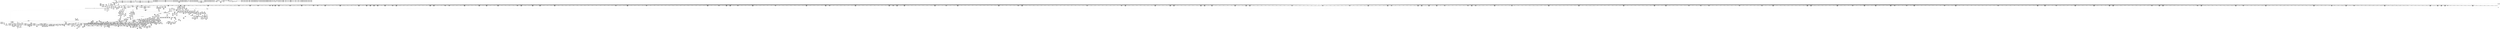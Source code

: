 digraph {
	CE0x4ff6f10 [shape=record,shape=Mrecord,label="{CE0x4ff6f10|8:_i8,_32:_%struct.inode*,_%struct.selinux_audit_data*,_128:_i32,_456:_i8*,_:_SCMRE_83,84_}"]
	CE0x5070b80 [shape=record,shape=Mrecord,label="{CE0x5070b80|inode_has_perm:_sclass|security/selinux/hooks.c,1617}"]
	CE0x50b5740 [shape=record,shape=Mrecord,label="{CE0x50b5740|0:_i32,_4:_i32,_8:_i16,_12:_i32,_16:_i32,_20:_i32,_24:_i32,_56:_i8*,_:_SCMRE_232,236_|*MultipleSource*|*LoadInst*|include/linux/fs.h,1916|security/selinux/hooks.c,1675|Function::inode_has_perm&Arg::inode::|security/selinux/hooks.c,1611}"]
	CE0x50c4c80 [shape=record,shape=Mrecord,label="{CE0x50c4c80|0:_i32,_4:_i32,_8:_i16,_12:_i32,_16:_i32,_20:_i32,_24:_i32,_56:_i8*,_:_SCMRE_558,559_}"]
	CE0x5086340 [shape=record,shape=Mrecord,label="{CE0x5086340|file_has_perm:_tmp27|security/selinux/hooks.c,1694|*SummSource*}"]
	CE0x4fab6f0 [shape=record,shape=Mrecord,label="{CE0x4fab6f0|GLOBAL:___llvm_gcov_ctr170|Global_var:__llvm_gcov_ctr170}"]
	CE0x4ff1970 [shape=record,shape=Mrecord,label="{CE0x4ff1970|8:_i8,_32:_%struct.inode*,_%struct.selinux_audit_data*,_128:_i32,_456:_i8*,_:_SCMRE_8,9_}"]
	CE0x4ff66a0 [shape=record,shape=Mrecord,label="{CE0x4ff66a0|8:_i8,_32:_%struct.inode*,_%struct.selinux_audit_data*,_128:_i32,_456:_i8*,_:_SCMRE_78,79_}"]
	CE0x4fb5ff0 [shape=record,shape=Mrecord,label="{CE0x4fb5ff0|i64*_getelementptr_inbounds_(_2_x_i64_,_2_x_i64_*___llvm_gcov_ctr98,_i64_0,_i64_1)|*Constant*}"]
	CE0x50b3c60 [shape=record,shape=Mrecord,label="{CE0x50b3c60|0:_i32,_4:_i32,_8:_i16,_12:_i32,_16:_i32,_20:_i32,_24:_i32,_56:_i8*,_:_SCMRE_198,199_}"]
	CE0x5045390 [shape=record,shape=Mrecord,label="{CE0x5045390|_call_void___llvm_gcov_indirect_counter_increment(i32*___llvm_gcov_global_state_pred262,_i64**_getelementptr_inbounds_(_4_x_i64*_,_4_x_i64*_*___llvm_gcda_edge_table261,_i64_0,_i64_0)),_!dbg_!27764|security/selinux/hooks.c,3379|*SummSink*}"]
	CE0x4fbe900 [shape=record,shape=Mrecord,label="{CE0x4fbe900|__llvm_gcov_indirect_counter_increment:_tmp}"]
	CE0x505b4d0 [shape=record,shape=Mrecord,label="{CE0x505b4d0|cred_sid:_tmp5|security/selinux/hooks.c,196|*SummSink*}"]
	CE0x4fb8ca0 [shape=record,shape=Mrecord,label="{CE0x4fb8ca0|selinux_file_fcntl:_do.body}"]
	CE0x5076030 [shape=record,shape=Mrecord,label="{CE0x5076030|inode_has_perm:_tmp2}"]
	CE0x505b720 [shape=record,shape=Mrecord,label="{CE0x505b720|i64*_getelementptr_inbounds_(_12_x_i64_,_12_x_i64_*___llvm_gcov_ctr170,_i64_0,_i64_0)|*Constant*|*SummSink*}"]
	CE0x50639e0 [shape=record,shape=Mrecord,label="{CE0x50639e0|0:_i32,_:_CRE_4,8_|*MultipleSource*|security/selinux/hooks.c,1683|*LoadInst*|security/selinux/hooks.c,1674|security/selinux/hooks.c,1674}"]
	CE0x5023600 [shape=record,shape=Mrecord,label="{CE0x5023600|8:_i8,_32:_%struct.inode*,_%struct.selinux_audit_data*,_128:_i32,_456:_i8*,_:_SCMRE_212,213_}"]
	CE0x5081130 [shape=record,shape=Mrecord,label="{CE0x5081130|__validate_creds:_tmp1}"]
	CE0x50c0f50 [shape=record,shape=Mrecord,label="{CE0x50c0f50|0:_i32,_4:_i32,_8:_i16,_12:_i32,_16:_i32,_20:_i32,_24:_i32,_56:_i8*,_:_SCMRE_475,476_}"]
	CE0x5035580 [shape=record,shape=Mrecord,label="{CE0x5035580|_call_void_mcount()_#3}"]
	CE0x504c290 [shape=record,shape=Mrecord,label="{CE0x504c290|GLOBAL:_file_inode|*Constant*|*SummSink*}"]
	CE0x502d650 [shape=record,shape=Mrecord,label="{CE0x502d650|i64_25|*Constant*}"]
	CE0x50e9830 [shape=record,shape=Mrecord,label="{CE0x50e9830|inode_has_perm:_lnot.ext|security/selinux/hooks.c,1611|*SummSource*}"]
	CE0x4fc7f50 [shape=record,shape=Mrecord,label="{CE0x4fc7f50|i32_11|*Constant*|*SummSource*}"]
	CE0x4fab4c0 [shape=record,shape=Mrecord,label="{CE0x4fab4c0|i32_37|*Constant*|*SummSource*}"]
	CE0x4fb0c50 [shape=record,shape=Mrecord,label="{CE0x4fb0c50|i64*_getelementptr_inbounds_(_12_x_i64_,_12_x_i64_*___llvm_gcov_ctr170,_i64_0,_i64_6)|*Constant*|*SummSink*}"]
	CE0x4ff90d0 [shape=record,shape=Mrecord,label="{CE0x4ff90d0|8:_i8,_32:_%struct.inode*,_%struct.selinux_audit_data*,_128:_i32,_456:_i8*,_:_SCMRE_103,104_}"]
	CE0x50bd620 [shape=record,shape=Mrecord,label="{CE0x50bd620|0:_i32,_4:_i32,_8:_i16,_12:_i32,_16:_i32,_20:_i32,_24:_i32,_56:_i8*,_:_SCMRE_320,328_|*MultipleSource*|*LoadInst*|include/linux/fs.h,1916|security/selinux/hooks.c,1675|Function::inode_has_perm&Arg::inode::|security/selinux/hooks.c,1611}"]
	CE0x504b320 [shape=record,shape=Mrecord,label="{CE0x504b320|file_inode:_tmp4|*LoadInst*|include/linux/fs.h,1916|*SummSource*}"]
	CE0x4fbae00 [shape=record,shape=Mrecord,label="{CE0x4fbae00|_switch_i32_%cmd,_label_%sw.epilog_i32_4,_label_%sw.bb_i32_8,_label_%sw.bb13_i32_10,_label_%sw.bb13_i32_3,_label_%sw.bb13_i32_9,_label_%sw.bb13_i32_11,_label_%sw.bb13_i32_17,_label_%sw.bb13_i32_5,_label_%sw.bb15_i32_6,_label_%sw.bb15_i32_7,_label_%sw.bb15_i32_36,_label_%sw.bb15_i32_37,_label_%sw.bb15_i32_38,_label_%sw.bb15_,_!dbg_!27742|security/selinux/hooks.c,3348|*SummSource*}"]
	CE0x4fc55a0 [shape=record,shape=Mrecord,label="{CE0x4fc55a0|selinux_file_fcntl:_tmp23|security/selinux/hooks.c,3350}"]
	CE0x4ff9430 [shape=record,shape=Mrecord,label="{CE0x4ff9430|8:_i8,_32:_%struct.inode*,_%struct.selinux_audit_data*,_128:_i32,_456:_i8*,_:_SCMRE_105,106_}"]
	CE0x5023e70 [shape=record,shape=Mrecord,label="{CE0x5023e70|8:_i8,_32:_%struct.inode*,_%struct.selinux_audit_data*,_128:_i32,_456:_i8*,_:_SCMRE_216,224_|*MultipleSource*|security/selinux/hooks.c,3350|Function::selinux_file_fcntl&Arg::file::}"]
	CE0x5041fc0 [shape=record,shape=Mrecord,label="{CE0x5041fc0|_call_void___llvm_gcov_indirect_counter_increment(i32*___llvm_gcov_global_state_pred262,_i64**_getelementptr_inbounds_(_4_x_i64*_,_4_x_i64*_*___llvm_gcda_edge_table261,_i64_0,_i64_3)),_!dbg_!27761|security/selinux/hooks.c,3375|*SummSink*}"]
	CE0x4fc1540 [shape=record,shape=Mrecord,label="{CE0x4fc1540|file_has_perm:_if.end|*SummSource*}"]
	CE0x50ea3a0 [shape=record,shape=Mrecord,label="{CE0x50ea3a0|GLOBAL:_llvm.expect.i64|*Constant*|*SummSource*}"]
	CE0x5076ce0 [shape=record,shape=Mrecord,label="{CE0x5076ce0|__validate_creds:_lnot.ext|include/linux/cred.h,173|*SummSink*}"]
	CE0x50ba240 [shape=record,shape=Mrecord,label="{CE0x50ba240|0:_i32,_4:_i32,_8:_i16,_12:_i32,_16:_i32,_20:_i32,_24:_i32,_56:_i8*,_:_SCMRE_282,283_}"]
	CE0x50d8150 [shape=record,shape=Mrecord,label="{CE0x50d8150|0:_i32,_4:_i32,_8:_i16,_12:_i32,_16:_i32,_20:_i32,_24:_i32,_56:_i8*,_:_SCMRE_933,934_}"]
	CE0x4fbf140 [shape=record,shape=Mrecord,label="{CE0x4fbf140|__validate_creds:_bb|*SummSource*}"]
	CE0x5016320 [shape=record,shape=Mrecord,label="{CE0x5016320|i32_-1|*Constant*|*SummSink*}"]
	CE0x50789c0 [shape=record,shape=Mrecord,label="{CE0x50789c0|inode_has_perm:_tmp5|security/selinux/hooks.c,1609|*SummSource*}"]
	CE0x4fd1e80 [shape=record,shape=Mrecord,label="{CE0x4fd1e80|i64*_getelementptr_inbounds_(_2_x_i64_,_2_x_i64_*___llvm_gcov_ctr131,_i64_0,_i64_0)|*Constant*}"]
	CE0x62333d0 [shape=record,shape=Mrecord,label="{CE0x62333d0|selinux_file_fcntl:_sw.bb15|*SummSink*}"]
	CE0x4fb8de0 [shape=record,shape=Mrecord,label="{CE0x4fb8de0|selinux_file_fcntl:_tmp2|*SummSink*}"]
	CE0x501cc40 [shape=record,shape=Mrecord,label="{CE0x501cc40|8:_i8,_32:_%struct.inode*,_%struct.selinux_audit_data*,_128:_i32,_456:_i8*,_:_SCMRE_149,150_}"]
	CE0x50d0be0 [shape=record,shape=Mrecord,label="{CE0x50d0be0|0:_i32,_4:_i32,_8:_i16,_12:_i32,_16:_i32,_20:_i32,_24:_i32,_56:_i8*,_:_SCMRE_865,866_}"]
	CE0x5023b10 [shape=record,shape=Mrecord,label="{CE0x5023b10|8:_i8,_32:_%struct.inode*,_%struct.selinux_audit_data*,_128:_i32,_456:_i8*,_:_SCMRE_215,216_}"]
	CE0x50bbef0 [shape=record,shape=Mrecord,label="{CE0x50bbef0|0:_i32,_4:_i32,_8:_i16,_12:_i32,_16:_i32,_20:_i32,_24:_i32,_56:_i8*,_:_SCMRE_299,300_}"]
	CE0x4fc7400 [shape=record,shape=Mrecord,label="{CE0x4fc7400|selinux_file_fcntl:_tmp}"]
	CE0x4ff7ff0 [shape=record,shape=Mrecord,label="{CE0x4ff7ff0|8:_i8,_32:_%struct.inode*,_%struct.selinux_audit_data*,_128:_i32,_456:_i8*,_:_SCMRE_93,94_}"]
	CE0x50463a0 [shape=record,shape=Mrecord,label="{CE0x50463a0|i64*_getelementptr_inbounds_(_33_x_i64_,_33_x_i64_*___llvm_gcov_ctr260,_i64_0,_i64_32)|*Constant*|*SummSource*}"]
	CE0x4fc56b0 [shape=record,shape=Mrecord,label="{CE0x4fc56b0|selinux_file_fcntl:_tmp23|security/selinux/hooks.c,3350|*SummSource*}"]
	CE0x5083450 [shape=record,shape=Mrecord,label="{CE0x5083450|0:_i32,_4:_i32,_8:_i16,_12:_i32,_16:_i32,_20:_i32,_24:_i32,_56:_i8*,_:_SCMRE_4,8_|*MultipleSource*|*LoadInst*|include/linux/fs.h,1916|security/selinux/hooks.c,1675|Function::inode_has_perm&Arg::inode::|security/selinux/hooks.c,1611}"]
	CE0x501de40 [shape=record,shape=Mrecord,label="{CE0x501de40|8:_i8,_32:_%struct.inode*,_%struct.selinux_audit_data*,_128:_i32,_456:_i8*,_:_SCMRE_160,161_}"]
	CE0x501f280 [shape=record,shape=Mrecord,label="{CE0x501f280|8:_i8,_32:_%struct.inode*,_%struct.selinux_audit_data*,_128:_i32,_456:_i8*,_:_SCMRE_172,173_}"]
	CE0x50b6be0 [shape=record,shape=Mrecord,label="{CE0x50b6be0|0:_i32,_4:_i32,_8:_i16,_12:_i32,_16:_i32,_20:_i32,_24:_i32,_56:_i8*,_:_SCMRE_250,251_}"]
	CE0x5070290 [shape=record,shape=Mrecord,label="{CE0x5070290|inode_has_perm:_tmp20|security/selinux/hooks.c,1618|*SummSource*}"]
	CE0x50aea90 [shape=record,shape=Mrecord,label="{CE0x50aea90|0:_i32,_4:_i32,_8:_i16,_12:_i32,_16:_i32,_20:_i32,_24:_i32,_56:_i8*,_:_SCMRE_148,149_}"]
	CE0x5017210 [shape=record,shape=Mrecord,label="{CE0x5017210|i64_1|*Constant*}"]
	CE0x50b6d90 [shape=record,shape=Mrecord,label="{CE0x50b6d90|0:_i32,_4:_i32,_8:_i16,_12:_i32,_16:_i32,_20:_i32,_24:_i32,_56:_i8*,_:_SCMRE_251,252_}"]
	CE0x50697f0 [shape=record,shape=Mrecord,label="{CE0x50697f0|cred_sid:_tmp1}"]
	CE0x50161c0 [shape=record,shape=Mrecord,label="{CE0x50161c0|i32_-1|*Constant*|*SummSource*}"]
	CE0x4fbeeb0 [shape=record,shape=Mrecord,label="{CE0x4fbeeb0|file_has_perm:_u|security/selinux/hooks.c,1681|*SummSink*}"]
	CE0x50b99d0 [shape=record,shape=Mrecord,label="{CE0x50b99d0|0:_i32,_4:_i32,_8:_i16,_12:_i32,_16:_i32,_20:_i32,_24:_i32,_56:_i8*,_:_SCMRE_277,278_}"]
	CE0x50ece00 [shape=record,shape=Mrecord,label="{CE0x50ece00|i64*_getelementptr_inbounds_(_8_x_i64_,_8_x_i64_*___llvm_gcov_ctr154,_i64_0,_i64_5)|*Constant*|*SummSource*}"]
	CE0x4fc8320 [shape=record,shape=Mrecord,label="{CE0x4fc8320|i32_17|*Constant*|*SummSource*}"]
	CE0x5086040 [shape=record,shape=Mrecord,label="{CE0x5086040|file_has_perm:_tmp26|security/selinux/hooks.c,1694|*SummSink*}"]
	CE0x50d18b0 [shape=record,shape=Mrecord,label="{CE0x50d18b0|0:_i32,_4:_i32,_8:_i16,_12:_i32,_16:_i32,_20:_i32,_24:_i32,_56:_i8*,_:_SCMRE_871,872_}"]
	CE0x5030760 [shape=record,shape=Mrecord,label="{CE0x5030760|i64_27|*Constant*|*SummSource*}"]
	CE0x4fa6620 [shape=record,shape=Mrecord,label="{CE0x4fa6620|selinux_file_fcntl:_if.end|*SummSink*}"]
	CE0x4fdc3f0 [shape=record,shape=Mrecord,label="{CE0x4fdc3f0|file_has_perm:_f_security|security/selinux/hooks.c,1674|*SummSource*}"]
	CE0x5051660 [shape=record,shape=Mrecord,label="{CE0x5051660|file_has_perm:_tmp19|security/selinux/hooks.c,1690|*SummSource*}"]
	CE0x50c4890 [shape=record,shape=Mrecord,label="{CE0x50c4890|0:_i32,_4:_i32,_8:_i16,_12:_i32,_16:_i32,_20:_i32,_24:_i32,_56:_i8*,_:_SCMRE_555,556_}"]
	CE0x50d1f70 [shape=record,shape=Mrecord,label="{CE0x50d1f70|0:_i32,_4:_i32,_8:_i16,_12:_i32,_16:_i32,_20:_i32,_24:_i32,_56:_i8*,_:_SCMRE_875,876_}"]
	CE0x5077c90 [shape=record,shape=Mrecord,label="{CE0x5077c90|__validate_creds:_tmp}"]
	CE0x5085540 [shape=record,shape=Mrecord,label="{CE0x5085540|i32_1609|*Constant*}"]
	CE0x4fed360 [shape=record,shape=Mrecord,label="{CE0x4fed360|selinux_file_fcntl:_call11|security/selinux/hooks.c,3351}"]
	CE0x503c7e0 [shape=record,shape=Mrecord,label="{CE0x503c7e0|cred_sid:_tmp}"]
	CE0x4fecc00 [shape=record,shape=Mrecord,label="{CE0x4fecc00|selinux_file_fcntl:_tmp29|security/selinux/hooks.c,3351}"]
	CE0x501bcd0 [shape=record,shape=Mrecord,label="{CE0x501bcd0|8:_i8,_32:_%struct.inode*,_%struct.selinux_audit_data*,_128:_i32,_456:_i8*,_:_SCMRE_128,132_|*MultipleSource*|security/selinux/hooks.c,3350|Function::selinux_file_fcntl&Arg::file::}"]
	CE0x50468d0 [shape=record,shape=Mrecord,label="{CE0x50468d0|_ret_i32_%err.0,_!dbg_!27765|security/selinux/hooks.c,3379}"]
	CE0x504c0b0 [shape=record,shape=Mrecord,label="{CE0x504c0b0|GLOBAL:_file_inode|*Constant*|*SummSource*}"]
	CE0x50b1230 [shape=record,shape=Mrecord,label="{CE0x50b1230|0:_i32,_4:_i32,_8:_i16,_12:_i32,_16:_i32,_20:_i32,_24:_i32,_56:_i8*,_:_SCMRE_173,174_}"]
	CE0x50dae60 [shape=record,shape=Mrecord,label="{CE0x50dae60|inode_has_perm:_tobool|security/selinux/hooks.c,1611|*SummSink*}"]
	CE0x4fdd770 [shape=record,shape=Mrecord,label="{CE0x4fdd770|GLOBAL:_selinux_file_fcntl.__warned|Global_var:selinux_file_fcntl.__warned|*SummSink*}"]
	CE0x50eb7b0 [shape=record,shape=Mrecord,label="{CE0x50eb7b0|GLOBAL:___llvm_gcov_ctr154|Global_var:__llvm_gcov_ctr154}"]
	CE0x504bda0 [shape=record,shape=Mrecord,label="{CE0x504bda0|file_has_perm:_call|security/selinux/hooks.c,1675|*SummSource*}"]
	CE0x4fb8bb0 [shape=record,shape=Mrecord,label="{CE0x4fb8bb0|selinux_file_fcntl:_sw.bb|*SummSink*}"]
	CE0x505ba20 [shape=record,shape=Mrecord,label="{CE0x505ba20|0:_i64*,_array:_GCR___llvm_gcda_edge_table261_internal_unnamed_addr_constant_4_x_i64*_i64*_getelementptr_inbounds_(_33_x_i64_,_33_x_i64_*___llvm_gcov_ctr260,_i64_0,_i64_10),_i64*_getelementptr_inbounds_(_33_x_i64_,_33_x_i64_*___llvm_gcov_ctr260,_i64_0,_i64_11),_i64*_getelementptr_inbounds_(_33_x_i64_,_33_x_i64_*___llvm_gcov_ctr260,_i64_0,_i64_17),_i64*_getelementptr_inbounds_(_33_x_i64_,_33_x_i64_*___llvm_gcov_ctr260,_i64_0,_i64_23)_:_elem_0::}"]
	CE0x4fce500 [shape=record,shape=Mrecord,label="{CE0x4fce500|selinux_file_fcntl:_tmp12|security/selinux/hooks.c,3345|*SummSource*}"]
	CE0x50bffe0 [shape=record,shape=Mrecord,label="{CE0x50bffe0|0:_i32,_4:_i32,_8:_i16,_12:_i32,_16:_i32,_20:_i32,_24:_i32,_56:_i8*,_:_SCMRE_448,456_|*MultipleSource*|*LoadInst*|include/linux/fs.h,1916|security/selinux/hooks.c,1675|Function::inode_has_perm&Arg::inode::|security/selinux/hooks.c,1611}"]
	CE0x5058720 [shape=record,shape=Mrecord,label="{CE0x5058720|GLOBAL:_inode_has_perm|*Constant*}"]
	CE0x50746e0 [shape=record,shape=Mrecord,label="{CE0x50746e0|__validate_creds:_tmp7|include/linux/cred.h,174|*SummSource*}"]
	CE0x50b88f0 [shape=record,shape=Mrecord,label="{CE0x50b88f0|0:_i32,_4:_i32,_8:_i16,_12:_i32,_16:_i32,_20:_i32,_24:_i32,_56:_i8*,_:_SCMRE_267,268_}"]
	CE0x5087270 [shape=record,shape=Mrecord,label="{CE0x5087270|i64*_getelementptr_inbounds_(_12_x_i64_,_12_x_i64_*___llvm_gcov_ctr170,_i64_0,_i64_11)|*Constant*}"]
	CE0x5018100 [shape=record,shape=Mrecord,label="{CE0x5018100|inode_has_perm:_do.end|*SummSource*}"]
	CE0x50cfe20 [shape=record,shape=Mrecord,label="{CE0x50cfe20|0:_i32,_4:_i32,_8:_i16,_12:_i32,_16:_i32,_20:_i32,_24:_i32,_56:_i8*,_:_SCMRE_824,832_|*MultipleSource*|*LoadInst*|include/linux/fs.h,1916|security/selinux/hooks.c,1675|Function::inode_has_perm&Arg::inode::|security/selinux/hooks.c,1611}"]
	CE0x50be720 [shape=record,shape=Mrecord,label="{CE0x50be720|0:_i32,_4:_i32,_8:_i16,_12:_i32,_16:_i32,_20:_i32,_24:_i32,_56:_i8*,_:_SCMRE_376,384_|*MultipleSource*|*LoadInst*|include/linux/fs.h,1916|security/selinux/hooks.c,1675|Function::inode_has_perm&Arg::inode::|security/selinux/hooks.c,1611}"]
	CE0x50ce9a0 [shape=record,shape=Mrecord,label="{CE0x50ce9a0|0:_i32,_4:_i32,_8:_i16,_12:_i32,_16:_i32,_20:_i32,_24:_i32,_56:_i8*,_:_SCMRE_760,768_|*MultipleSource*|*LoadInst*|include/linux/fs.h,1916|security/selinux/hooks.c,1675|Function::inode_has_perm&Arg::inode::|security/selinux/hooks.c,1611}"]
	CE0x5017f10 [shape=record,shape=Mrecord,label="{CE0x5017f10|cred_sid:_tmp6|security/selinux/hooks.c,197|*SummSink*}"]
	CE0x4fc32b0 [shape=record,shape=Mrecord,label="{CE0x4fc32b0|GLOBAL:_lockdep_rcu_suspicious|*Constant*|*SummSource*}"]
	CE0x4fb7d00 [shape=record,shape=Mrecord,label="{CE0x4fb7d00|GLOBAL:_get_current|*Constant*|*SummSink*}"]
	CE0x5080fc0 [shape=record,shape=Mrecord,label="{CE0x5080fc0|__validate_creds:_tmp|*SummSink*}"]
	CE0x50d4490 [shape=record,shape=Mrecord,label="{CE0x50d4490|0:_i32,_4:_i32,_8:_i16,_12:_i32,_16:_i32,_20:_i32,_24:_i32,_56:_i8*,_:_SCMRE_897,898_}"]
	CE0x5056410 [shape=record,shape=Mrecord,label="{CE0x5056410|_ret_i32_%retval.0,_!dbg_!27739|security/selinux/hooks.c,1618}"]
	CE0x50d3200 [shape=record,shape=Mrecord,label="{CE0x50d3200|0:_i32,_4:_i32,_8:_i16,_12:_i32,_16:_i32,_20:_i32,_24:_i32,_56:_i8*,_:_SCMRE_886,887_}"]
	CE0x4fc7900 [shape=record,shape=Mrecord,label="{CE0x4fc7900|i32_3|*Constant*|*SummSink*}"]
	CE0x50e9a10 [shape=record,shape=Mrecord,label="{CE0x50e9a10|i64_0|*Constant*}"]
	CE0x503dce0 [shape=record,shape=Mrecord,label="{CE0x503dce0|_ret_i32_%rc.1,_!dbg_!27749|security/selinux/hooks.c,1698}"]
	CE0x4fabe60 [shape=record,shape=Mrecord,label="{CE0x4fabe60|file_has_perm:_tmp8|security/selinux/hooks.c,1683|*SummSource*}"]
	CE0x4fd8e50 [shape=record,shape=Mrecord,label="{CE0x4fd8e50|i64_4|*Constant*|*SummSource*}"]
	CE0x4ffc690 [shape=record,shape=Mrecord,label="{CE0x4ffc690|get_current:_tmp4|./arch/x86/include/asm/current.h,14|*SummSink*}"]
	CE0x4fc5010 [shape=record,shape=Mrecord,label="{CE0x4fc5010|i64*_getelementptr_inbounds_(_33_x_i64_,_33_x_i64_*___llvm_gcov_ctr260,_i64_0,_i64_9)|*Constant*}"]
	CE0x50adec0 [shape=record,shape=Mrecord,label="{CE0x50adec0|0:_i32,_4:_i32,_8:_i16,_12:_i32,_16:_i32,_20:_i32,_24:_i32,_56:_i8*,_:_SCMRE_139,140_}"]
	CE0x4fabfc0 [shape=record,shape=Mrecord,label="{CE0x4fabfc0|file_has_perm:_tmp8|security/selinux/hooks.c,1683|*SummSink*}"]
	CE0x5080a40 [shape=record,shape=Mrecord,label="{CE0x5080a40|i32_10|*Constant*}"]
	CE0x504e060 [shape=record,shape=Mrecord,label="{CE0x504e060|file_has_perm:_tmp2|*LoadInst*|security/selinux/hooks.c,1674|*SummSink*}"]
	CE0x50c16a0 [shape=record,shape=Mrecord,label="{CE0x50c16a0|0:_i32,_4:_i32,_8:_i16,_12:_i32,_16:_i32,_20:_i32,_24:_i32,_56:_i8*,_:_SCMRE_480,481_}"]
	CE0x50c1f10 [shape=record,shape=Mrecord,label="{CE0x50c1f10|0:_i32,_4:_i32,_8:_i16,_12:_i32,_16:_i32,_20:_i32,_24:_i32,_56:_i8*,_:_SCMRE_485,486_}"]
	CE0x5044010 [shape=record,shape=Mrecord,label="{CE0x5044010|i32_64|*Constant*}"]
	CE0x5039390 [shape=record,shape=Mrecord,label="{CE0x5039390|avc_has_perm:_ssid|Function::avc_has_perm&Arg::ssid::}"]
	CE0x4fcf6e0 [shape=record,shape=Mrecord,label="{CE0x4fcf6e0|_call_void_mcount()_#3}"]
	CE0x4ff21e0 [shape=record,shape=Mrecord,label="{CE0x4ff21e0|8:_i8,_32:_%struct.inode*,_%struct.selinux_audit_data*,_128:_i32,_456:_i8*,_:_SCMRE_13,14_}"]
	CE0x5081650 [shape=record,shape=Mrecord,label="{CE0x5081650|0:_i32,_4:_i32,_8:_i16,_12:_i32,_16:_i32,_20:_i32,_24:_i32,_56:_i8*,_:_SCMRE_48,56_|*MultipleSource*|*LoadInst*|include/linux/fs.h,1916|security/selinux/hooks.c,1675|Function::inode_has_perm&Arg::inode::|security/selinux/hooks.c,1611}"]
	CE0x5048af0 [shape=record,shape=Mrecord,label="{CE0x5048af0|i32_2|*Constant*|*SummSink*}"]
	CE0x50473b0 [shape=record,shape=Mrecord,label="{CE0x50473b0|_ret_i32_%err.0,_!dbg_!27765|security/selinux/hooks.c,3379|*SummSink*}"]
	CE0x5040a90 [shape=record,shape=Mrecord,label="{CE0x5040a90|selinux_file_fcntl:_tmp33|security/selinux/hooks.c,3362|*SummSink*}"]
	CE0x4fb9e60 [shape=record,shape=Mrecord,label="{CE0x4fb9e60|i64_0|*Constant*|*SummSink*}"]
	CE0x5021b00 [shape=record,shape=Mrecord,label="{CE0x5021b00|8:_i8,_32:_%struct.inode*,_%struct.selinux_audit_data*,_128:_i32,_456:_i8*,_:_SCMRE_196,197_}"]
	CE0x5022520 [shape=record,shape=Mrecord,label="{CE0x5022520|8:_i8,_32:_%struct.inode*,_%struct.selinux_audit_data*,_128:_i32,_456:_i8*,_:_SCMRE_202,203_}"]
	CE0x5071250 [shape=record,shape=Mrecord,label="{CE0x5071250|inode_has_perm:_tmp19|security/selinux/hooks.c,1618|*SummSource*}"]
	CE0x4fd2f30 [shape=record,shape=Mrecord,label="{CE0x4fd2f30|i64_2|*Constant*}"]
	CE0x50b29d0 [shape=record,shape=Mrecord,label="{CE0x50b29d0|0:_i32,_4:_i32,_8:_i16,_12:_i32,_16:_i32,_20:_i32,_24:_i32,_56:_i8*,_:_SCMRE_187,188_}"]
	CE0x4fccb70 [shape=record,shape=Mrecord,label="{CE0x4fccb70|selinux_file_fcntl:_if.then|*SummSource*}"]
	CE0x5074570 [shape=record,shape=Mrecord,label="{CE0x5074570|__validate_creds:_tmp7|include/linux/cred.h,174}"]
	CE0x4fcf7b0 [shape=record,shape=Mrecord,label="{CE0x4fcf7b0|_call_void_mcount()_#3|*SummSource*}"]
	CE0x4fb6410 [shape=record,shape=Mrecord,label="{CE0x4fb6410|get_current:_tmp1|*SummSink*}"]
	CE0x4fd7890 [shape=record,shape=Mrecord,label="{CE0x4fd7890|selinux_file_fcntl:_call11|security/selinux/hooks.c,3351|*SummSource*}"]
	CE0x50e9a80 [shape=record,shape=Mrecord,label="{CE0x50e9a80|inode_has_perm:_conv|security/selinux/hooks.c,1611|*SummSource*}"]
	CE0x4fb8d70 [shape=record,shape=Mrecord,label="{CE0x4fb8d70|selinux_file_fcntl:_tmp2|*SummSource*}"]
	CE0x50145a0 [shape=record,shape=Mrecord,label="{CE0x50145a0|__llvm_gcov_indirect_counter_increment:_tmp3|*SummSink*}"]
	CE0x50d2ea0 [shape=record,shape=Mrecord,label="{CE0x50d2ea0|0:_i32,_4:_i32,_8:_i16,_12:_i32,_16:_i32,_20:_i32,_24:_i32,_56:_i8*,_:_SCMRE_884,885_}"]
	CE0x5082de0 [shape=record,shape=Mrecord,label="{CE0x5082de0|__validate_creds:_cred|Function::__validate_creds&Arg::cred::|*SummSink*}"]
	CE0x5022370 [shape=record,shape=Mrecord,label="{CE0x5022370|8:_i8,_32:_%struct.inode*,_%struct.selinux_audit_data*,_128:_i32,_456:_i8*,_:_SCMRE_201,202_}"]
	CE0x50c7d70 [shape=record,shape=Mrecord,label="{CE0x50c7d70|0:_i32,_4:_i32,_8:_i16,_12:_i32,_16:_i32,_20:_i32,_24:_i32,_56:_i8*,_:_SCMRE_587,588_}"]
	CE0x50144c0 [shape=record,shape=Mrecord,label="{CE0x50144c0|i64*_null|*Constant*|*SummSink*}"]
	CE0x5025650 [shape=record,shape=Mrecord,label="{CE0x5025650|8:_i8,_32:_%struct.inode*,_%struct.selinux_audit_data*,_128:_i32,_456:_i8*,_:_SCMRE_312,316_|*MultipleSource*|security/selinux/hooks.c,3350|Function::selinux_file_fcntl&Arg::file::}"]
	CE0x5020d80 [shape=record,shape=Mrecord,label="{CE0x5020d80|8:_i8,_32:_%struct.inode*,_%struct.selinux_audit_data*,_128:_i32,_456:_i8*,_:_SCMRE_188,189_}"]
	CE0x50e2e40 [shape=record,shape=Mrecord,label="{CE0x50e2e40|__validate_creds:_tmp3|include/linux/cred.h,173|*SummSource*}"]
	CE0x50c9f30 [shape=record,shape=Mrecord,label="{CE0x50c9f30|0:_i32,_4:_i32,_8:_i16,_12:_i32,_16:_i32,_20:_i32,_24:_i32,_56:_i8*,_:_SCMRE_607,608_}"]
	CE0x503e610 [shape=record,shape=Mrecord,label="{CE0x503e610|selinux_file_fcntl:_tmp31|security/selinux/hooks.c,3350|*SummSource*}"]
	CE0x5054470 [shape=record,shape=Mrecord,label="{CE0x5054470|file_has_perm:_tmp22|security/selinux/hooks.c,1694}"]
	CE0x5032040 [shape=record,shape=Mrecord,label="{CE0x5032040|selinux_file_fcntl:_tobool6|security/selinux/hooks.c,3350|*SummSource*}"]
	CE0x4fc3320 [shape=record,shape=Mrecord,label="{CE0x4fc3320|GLOBAL:_lockdep_rcu_suspicious|*Constant*|*SummSink*}"]
	CE0x5044c00 [shape=record,shape=Mrecord,label="{CE0x5044c00|selinux_file_fcntl:_err.0}"]
	CE0x5058e90 [shape=record,shape=Mrecord,label="{CE0x5058e90|inode_has_perm:_cred|Function::inode_has_perm&Arg::cred::|*SummSource*}"]
	CE0x50217a0 [shape=record,shape=Mrecord,label="{CE0x50217a0|8:_i8,_32:_%struct.inode*,_%struct.selinux_audit_data*,_128:_i32,_456:_i8*,_:_SCMRE_194,195_}"]
	CE0x4fc7470 [shape=record,shape=Mrecord,label="{CE0x4fc7470|COLLAPSED:_GCMRE___llvm_gcov_ctr260_internal_global_33_x_i64_zeroinitializer:_elem_0:default:}"]
	CE0x50dca30 [shape=record,shape=Mrecord,label="{CE0x50dca30|inode_has_perm:_tmp15|*LoadInst*|security/selinux/hooks.c,1615|*SummSink*}"]
	CE0x504cfd0 [shape=record,shape=Mrecord,label="{CE0x504cfd0|i32_1|*Constant*|*SummSink*}"]
	CE0x4fd5460 [shape=record,shape=Mrecord,label="{CE0x4fd5460|file_has_perm:_path|security/selinux/hooks.c,1681|*SummSource*}"]
	CE0x5050680 [shape=record,shape=Mrecord,label="{CE0x5050680|_call_void_mcount()_#3|*SummSink*}"]
	CE0x50451c0 [shape=record,shape=Mrecord,label="{CE0x50451c0|_call_void___llvm_gcov_indirect_counter_increment(i32*___llvm_gcov_global_state_pred262,_i64**_getelementptr_inbounds_(_4_x_i64*_,_4_x_i64*_*___llvm_gcda_edge_table261,_i64_0,_i64_0)),_!dbg_!27764|security/selinux/hooks.c,3379}"]
	CE0x50668c0 [shape=record,shape=Mrecord,label="{CE0x50668c0|28:_i32,_32:_i16,_:_CRE_28,32_|*MultipleSource*|*LoadInst*|security/selinux/hooks.c,1615|security/selinux/hooks.c,1615|security/selinux/hooks.c,1617}"]
	CE0x50af8f0 [shape=record,shape=Mrecord,label="{CE0x50af8f0|0:_i32,_4:_i32,_8:_i16,_12:_i32,_16:_i32,_20:_i32,_24:_i32,_56:_i8*,_:_SCMRE_158,159_}"]
	CE0x4fc1370 [shape=record,shape=Mrecord,label="{CE0x4fc1370|__validate_creds:_expval|include/linux/cred.h,173}"]
	CE0x50cb520 [shape=record,shape=Mrecord,label="{CE0x50cb520|0:_i32,_4:_i32,_8:_i16,_12:_i32,_16:_i32,_20:_i32,_24:_i32,_56:_i8*,_:_SCMRE_620,621_}"]
	CE0x4fa5b40 [shape=record,shape=Mrecord,label="{CE0x4fa5b40|selinux_file_fcntl:_land.lhs.true7}"]
	CE0x5069680 [shape=record,shape=Mrecord,label="{CE0x5069680|cred_sid:_tmp}"]
	CE0x502e300 [shape=record,shape=Mrecord,label="{CE0x502e300|i64_1024|*Constant*|*SummSource*}"]
	CE0x5056e20 [shape=record,shape=Mrecord,label="{CE0x5056e20|file_has_perm:_rc.0|*SummSource*}"]
	CE0x504b9a0 [shape=record,shape=Mrecord,label="{CE0x504b9a0|cred_sid:_tmp2|*SummSink*}"]
	CE0x50d2b40 [shape=record,shape=Mrecord,label="{CE0x50d2b40|0:_i32,_4:_i32,_8:_i16,_12:_i32,_16:_i32,_20:_i32,_24:_i32,_56:_i8*,_:_SCMRE_882,883_}"]
	CE0x5075770 [shape=record,shape=Mrecord,label="{CE0x5075770|i64*_getelementptr_inbounds_(_5_x_i64_,_5_x_i64_*___llvm_gcov_ctr155,_i64_0,_i64_4)|*Constant*|*SummSink*}"]
	CE0x5019680 [shape=record,shape=Mrecord,label="{CE0x5019680|0:_i32,_4:_i32,_8:_i16,_12:_i32,_16:_i32,_20:_i32,_24:_i32,_56:_i8*,_:_SCMRE_72,76_|*MultipleSource*|*LoadInst*|include/linux/fs.h,1916|security/selinux/hooks.c,1675|Function::inode_has_perm&Arg::inode::|security/selinux/hooks.c,1611}"]
	CE0x4fd9e90 [shape=record,shape=Mrecord,label="{CE0x4fd9e90|selinux_file_fcntl:_tmp14|security/selinux/hooks.c,3345|*SummSink*}"]
	CE0x50d5f90 [shape=record,shape=Mrecord,label="{CE0x50d5f90|0:_i32,_4:_i32,_8:_i16,_12:_i32,_16:_i32,_20:_i32,_24:_i32,_56:_i8*,_:_SCMRE_913,914_}"]
	CE0x507bf80 [shape=record,shape=Mrecord,label="{CE0x507bf80|inode_has_perm:_if.end}"]
	CE0x50bfd20 [shape=record,shape=Mrecord,label="{CE0x50bfd20|0:_i32,_4:_i32,_8:_i16,_12:_i32,_16:_i32,_20:_i32,_24:_i32,_56:_i8*,_:_SCMRE_440,448_|*MultipleSource*|*LoadInst*|include/linux/fs.h,1916|security/selinux/hooks.c,1675|Function::inode_has_perm&Arg::inode::|security/selinux/hooks.c,1611}"]
	CE0x50277a0 [shape=record,shape=Mrecord,label="{CE0x50277a0|8:_i8,_32:_%struct.inode*,_%struct.selinux_audit_data*,_128:_i32,_456:_i8*,_:_SCMRE_400,404_|*MultipleSource*|security/selinux/hooks.c,3350|Function::selinux_file_fcntl&Arg::file::}"]
	CE0x50ec1b0 [shape=record,shape=Mrecord,label="{CE0x50ec1b0|inode_has_perm:_tmp9|security/selinux/hooks.c,1611}"]
	CE0x503ef10 [shape=record,shape=Mrecord,label="{CE0x503ef10|selinux_file_fcntl:_tmp32|security/selinux/hooks.c,3350|*SummSink*}"]
	CE0x5014990 [shape=record,shape=Mrecord,label="{CE0x5014990|__llvm_gcov_indirect_counter_increment:_tmp5|*SummSource*}"]
	CE0x50bd4e0 [shape=record,shape=Mrecord,label="{CE0x50bd4e0|0:_i32,_4:_i32,_8:_i16,_12:_i32,_16:_i32,_20:_i32,_24:_i32,_56:_i8*,_:_SCMRE_472,473_}"]
	CE0x4ff3be0 [shape=record,shape=Mrecord,label="{CE0x4ff3be0|8:_i8,_32:_%struct.inode*,_%struct.selinux_audit_data*,_128:_i32,_456:_i8*,_:_SCMRE_52,53_}"]
	CE0x5014830 [shape=record,shape=Mrecord,label="{CE0x5014830|__llvm_gcov_indirect_counter_increment:_tmp5}"]
	CE0x50b1aa0 [shape=record,shape=Mrecord,label="{CE0x50b1aa0|0:_i32,_4:_i32,_8:_i16,_12:_i32,_16:_i32,_20:_i32,_24:_i32,_56:_i8*,_:_SCMRE_178,179_}"]
	CE0x4fd4b30 [shape=record,shape=Mrecord,label="{CE0x4fd4b30|file_has_perm:_bb|*SummSource*}"]
	CE0x4fd8110 [shape=record,shape=Mrecord,label="{CE0x4fd8110|get_current:_tmp|*SummSource*}"]
	CE0x4fb1400 [shape=record,shape=Mrecord,label="{CE0x4fb1400|file_has_perm:_tmp18|security/selinux/hooks.c,1690|*SummSource*}"]
	CE0x504ea70 [shape=record,shape=Mrecord,label="{CE0x504ea70|file_has_perm:_if.end6|*SummSink*}"]
	CE0x5058150 [shape=record,shape=Mrecord,label="{CE0x5058150|file_has_perm:_call9|security/selinux/hooks.c,1695}"]
	CE0x4fc7ba0 [shape=record,shape=Mrecord,label="{CE0x4fc7ba0|i32_9|*Constant*|*SummSource*}"]
	CE0x50573c0 [shape=record,shape=Mrecord,label="{CE0x50573c0|i64*_getelementptr_inbounds_(_12_x_i64_,_12_x_i64_*___llvm_gcov_ctr170,_i64_0,_i64_10)|*Constant*}"]
	CE0x501b3f0 [shape=record,shape=Mrecord,label="{CE0x501b3f0|8:_i8,_32:_%struct.inode*,_%struct.selinux_audit_data*,_128:_i32,_456:_i8*,_:_SCMRE_124,125_}"]
	CE0x5035f00 [shape=record,shape=Mrecord,label="{CE0x5035f00|cred_sid:_tmp4|*LoadInst*|security/selinux/hooks.c,196}"]
	CE0x50da350 [shape=record,shape=Mrecord,label="{CE0x50da350|0:_i32,_4:_i32,_8:_i16,_12:_i32,_16:_i32,_20:_i32,_24:_i32,_56:_i8*,_:_SCMRE_984,988_|*MultipleSource*|*LoadInst*|include/linux/fs.h,1916|security/selinux/hooks.c,1675|Function::inode_has_perm&Arg::inode::|security/selinux/hooks.c,1611}"]
	CE0x4ff6190 [shape=record,shape=Mrecord,label="{CE0x4ff6190|8:_i8,_32:_%struct.inode*,_%struct.selinux_audit_data*,_128:_i32,_456:_i8*,_:_SCMRE_75,76_}"]
	CE0x4fd30a0 [shape=record,shape=Mrecord,label="{CE0x4fd30a0|__validate_creds:_expval|include/linux/cred.h,173|*SummSink*}"]
	CE0x4fc3cf0 [shape=record,shape=Mrecord,label="{CE0x4fc3cf0|i32_38|*Constant*|*SummSink*}"]
	CE0x5077d70 [shape=record,shape=Mrecord,label="{CE0x5077d70|__validate_creds:_tmp|*SummSource*}"]
	CE0x50c8ca0 [shape=record,shape=Mrecord,label="{CE0x50c8ca0|0:_i32,_4:_i32,_8:_i16,_12:_i32,_16:_i32,_20:_i32,_24:_i32,_56:_i8*,_:_SCMRE_596,597_}"]
	CE0x4fd7be0 [shape=record,shape=Mrecord,label="{CE0x4fd7be0|i32_4|*Constant*}"]
	CE0x507e570 [shape=record,shape=Mrecord,label="{CE0x507e570|_ret_void,_!dbg_!27722|include/linux/cred.h,175|*SummSource*}"]
	CE0x50c1070 [shape=record,shape=Mrecord,label="{CE0x50c1070|0:_i32,_4:_i32,_8:_i16,_12:_i32,_16:_i32,_20:_i32,_24:_i32,_56:_i8*,_:_SCMRE_476,477_}"]
	CE0x50e32f0 [shape=record,shape=Mrecord,label="{CE0x50e32f0|__validate_creds:_tmp4|include/linux/cred.h,173|*SummSource*}"]
	CE0x4ff9e50 [shape=record,shape=Mrecord,label="{CE0x4ff9e50|8:_i8,_32:_%struct.inode*,_%struct.selinux_audit_data*,_128:_i32,_456:_i8*,_:_SCMRE_111,112_}"]
	CE0x5047560 [shape=record,shape=Mrecord,label="{CE0x5047560|i64*_getelementptr_inbounds_(_2_x_i64_,_2_x_i64_*___llvm_gcov_ctr98,_i64_0,_i64_0)|*Constant*|*SummSink*}"]
	CE0x50b2b80 [shape=record,shape=Mrecord,label="{CE0x50b2b80|0:_i32,_4:_i32,_8:_i16,_12:_i32,_16:_i32,_20:_i32,_24:_i32,_56:_i8*,_:_SCMRE_188,189_}"]
	CE0x50b8fb0 [shape=record,shape=Mrecord,label="{CE0x50b8fb0|0:_i32,_4:_i32,_8:_i16,_12:_i32,_16:_i32,_20:_i32,_24:_i32,_56:_i8*,_:_SCMRE_271,272_}"]
	CE0x50eb8e0 [shape=record,shape=Mrecord,label="{CE0x50eb8e0|GLOBAL:___llvm_gcov_ctr154|Global_var:__llvm_gcov_ctr154|*SummSource*}"]
	CE0x5075470 [shape=record,shape=Mrecord,label="{CE0x5075470|i64*_getelementptr_inbounds_(_5_x_i64_,_5_x_i64_*___llvm_gcov_ctr155,_i64_0,_i64_4)|*Constant*}"]
	CE0x5070aa0 [shape=record,shape=Mrecord,label="{CE0x5070aa0|inode_has_perm:_tmp18|security/selinux/hooks.c,1617}"]
	CE0x506fc30 [shape=record,shape=Mrecord,label="{CE0x506fc30|inode_has_perm:_sclass|security/selinux/hooks.c,1617|*SummSink*}"]
	CE0x4fafe70 [shape=record,shape=Mrecord,label="{CE0x4fafe70|file_has_perm:_tmp16|security/selinux/hooks.c,1689|*SummSource*}"]
	CE0x4fb6100 [shape=record,shape=Mrecord,label="{CE0x4fb6100|i64*_getelementptr_inbounds_(_33_x_i64_,_33_x_i64_*___llvm_gcov_ctr260,_i64_0,_i64_1)|*Constant*}"]
	CE0x4fa29d0 [shape=record,shape=Mrecord,label="{CE0x4fa29d0|selinux_file_fcntl:_if.then10|*SummSink*}"]
	CE0x503b620 [shape=record,shape=Mrecord,label="{CE0x503b620|i64*_getelementptr_inbounds_(_12_x_i64_,_12_x_i64_*___llvm_gcov_ctr170,_i64_0,_i64_5)|*Constant*|*SummSink*}"]
	CE0x4fa1b50 [shape=record,shape=Mrecord,label="{CE0x4fa1b50|selinux_file_fcntl:_call3|security/selinux/hooks.c,3345|*SummSink*}"]
	CE0x4fd8410 [shape=record,shape=Mrecord,label="{CE0x4fd8410|i64*_getelementptr_inbounds_(_33_x_i64_,_33_x_i64_*___llvm_gcov_ctr260,_i64_0,_i64_0)|*Constant*|*SummSink*}"]
	CE0x50e1170 [shape=record,shape=Mrecord,label="{CE0x50e1170|__validate_creds:_tmp2|include/linux/cred.h,173|*SummSource*}"]
	CE0x4fd6730 [shape=record,shape=Mrecord,label="{CE0x4fd6730|file_inode:_tmp2|*SummSource*}"]
	CE0x4fda9d0 [shape=record,shape=Mrecord,label="{CE0x4fda9d0|selinux_file_fcntl:_tmp13|security/selinux/hooks.c,3345|*SummSink*}"]
	CE0x5015370 [shape=record,shape=Mrecord,label="{CE0x5015370|__validate_creds:_entry|*SummSource*}"]
	CE0x501cb20 [shape=record,shape=Mrecord,label="{CE0x501cb20|8:_i8,_32:_%struct.inode*,_%struct.selinux_audit_data*,_128:_i32,_456:_i8*,_:_SCMRE_148,149_}"]
	CE0x4fb6780 [shape=record,shape=Mrecord,label="{CE0x4fb6780|selinux_file_fcntl:_land.lhs.true|*SummSource*}"]
	CE0x5025be0 [shape=record,shape=Mrecord,label="{CE0x5025be0|8:_i8,_32:_%struct.inode*,_%struct.selinux_audit_data*,_128:_i32,_456:_i8*,_:_SCMRE_344,360_|*MultipleSource*|security/selinux/hooks.c,3350|Function::selinux_file_fcntl&Arg::file::}"]
	CE0x5065340 [shape=record,shape=Mrecord,label="{CE0x5065340|_ret_i32_%tmp6,_!dbg_!27716|security/selinux/hooks.c,197|*SummSink*}"]
	CE0x50ae640 [shape=record,shape=Mrecord,label="{CE0x50ae640|0:_i32,_4:_i32,_8:_i16,_12:_i32,_16:_i32,_20:_i32,_24:_i32,_56:_i8*,_:_SCMRE_145,146_}"]
	CE0x50b2d30 [shape=record,shape=Mrecord,label="{CE0x50b2d30|0:_i32,_4:_i32,_8:_i16,_12:_i32,_16:_i32,_20:_i32,_24:_i32,_56:_i8*,_:_SCMRE_189,190_}"]
	CE0x50409b0 [shape=record,shape=Mrecord,label="{CE0x50409b0|i64*_getelementptr_inbounds_(_33_x_i64_,_33_x_i64_*___llvm_gcov_ctr260,_i64_0,_i64_30)|*Constant*|*SummSink*}"]
	CE0x50dda80 [shape=record,shape=Mrecord,label="{CE0x50dda80|inode_has_perm:_tmp14|security/selinux/hooks.c,1614}"]
	CE0x50c02a0 [shape=record,shape=Mrecord,label="{CE0x50c02a0|0:_i32,_4:_i32,_8:_i16,_12:_i32,_16:_i32,_20:_i32,_24:_i32,_56:_i8*,_:_SCMRE_456,464_|*MultipleSource*|*LoadInst*|include/linux/fs.h,1916|security/selinux/hooks.c,1675|Function::inode_has_perm&Arg::inode::|security/selinux/hooks.c,1611}"]
	CE0x502a3c0 [shape=record,shape=Mrecord,label="{CE0x502a3c0|selinux_file_fcntl:_and|security/selinux/hooks.c,3350|*SummSink*}"]
	CE0x4f9dce0 [shape=record,shape=Mrecord,label="{CE0x4f9dce0|i32_3345|*Constant*|*SummSource*}"]
	CE0x503c110 [shape=record,shape=Mrecord,label="{CE0x503c110|i32_0|*Constant*}"]
	CE0x50147c0 [shape=record,shape=Mrecord,label="{CE0x50147c0|file_has_perm:_if.then|*SummSource*}"]
	CE0x4fd0ff0 [shape=record,shape=Mrecord,label="{CE0x4fd0ff0|i32_1|*Constant*}"]
	CE0x4fbd270 [shape=record,shape=Mrecord,label="{CE0x4fbd270|__llvm_gcov_indirect_counter_increment:_counters|Function::__llvm_gcov_indirect_counter_increment&Arg::counters::|*SummSource*}"]
	CE0x5055d30 [shape=record,shape=Mrecord,label="{CE0x5055d30|inode_has_perm:_perms|Function::inode_has_perm&Arg::perms::|*SummSink*}"]
	CE0x504aac0 [shape=record,shape=Mrecord,label="{CE0x504aac0|file_inode:_f_inode|include/linux/fs.h,1916|*SummSink*}"]
	CE0x504e960 [shape=record,shape=Mrecord,label="{CE0x504e960|file_has_perm:_if.end6|*SummSource*}"]
	CE0x5087110 [shape=record,shape=Mrecord,label="{CE0x5087110|file_has_perm:_tmp28|security/selinux/hooks.c,1698}"]
	CE0x4ffe5e0 [shape=record,shape=Mrecord,label="{CE0x4ffe5e0|i32_0|*Constant*|*SummSink*}"]
	CE0x501e1a0 [shape=record,shape=Mrecord,label="{CE0x501e1a0|8:_i8,_32:_%struct.inode*,_%struct.selinux_audit_data*,_128:_i32,_456:_i8*,_:_SCMRE_162,163_}"]
	CE0x4fbf3c0 [shape=record,shape=Mrecord,label="{CE0x4fbf3c0|i64*_getelementptr_inbounds_(_5_x_i64_,_5_x_i64_*___llvm_gcov_ctr155,_i64_0,_i64_0)|*Constant*}"]
	CE0x5026100 [shape=record,shape=Mrecord,label="{CE0x5026100|8:_i8,_32:_%struct.inode*,_%struct.selinux_audit_data*,_128:_i32,_456:_i8*,_:_SCMRE_328,336_|*MultipleSource*|security/selinux/hooks.c,3350|Function::selinux_file_fcntl&Arg::file::}"]
	CE0x50b2310 [shape=record,shape=Mrecord,label="{CE0x50b2310|0:_i32,_4:_i32,_8:_i16,_12:_i32,_16:_i32,_20:_i32,_24:_i32,_56:_i8*,_:_SCMRE_183,184_}"]
	CE0x501d780 [shape=record,shape=Mrecord,label="{CE0x501d780|8:_i8,_32:_%struct.inode*,_%struct.selinux_audit_data*,_128:_i32,_456:_i8*,_:_SCMRE_156,157_}"]
	CE0x5026050 [shape=record,shape=Mrecord,label="{CE0x5026050|8:_i8,_32:_%struct.inode*,_%struct.selinux_audit_data*,_128:_i32,_456:_i8*,_:_SCMRE_316,320_|*MultipleSource*|security/selinux/hooks.c,3350|Function::selinux_file_fcntl&Arg::file::}"]
	CE0x5077d00 [shape=record,shape=Mrecord,label="{CE0x5077d00|COLLAPSED:_GCMRE___llvm_gcov_ctr155_internal_global_5_x_i64_zeroinitializer:_elem_0:default:}"]
	CE0x5032920 [shape=record,shape=Mrecord,label="{CE0x5032920|0:_i32,_:_CRE_8,12_|*MultipleSource*|security/selinux/hooks.c,1683|*LoadInst*|security/selinux/hooks.c,1674|security/selinux/hooks.c,1674}"]
	CE0x50ad350 [shape=record,shape=Mrecord,label="{CE0x50ad350|0:_i32,_4:_i32,_8:_i16,_12:_i32,_16:_i32,_20:_i32,_24:_i32,_56:_i8*,_:_SCMRE_120,128_|*MultipleSource*|*LoadInst*|include/linux/fs.h,1916|security/selinux/hooks.c,1675|Function::inode_has_perm&Arg::inode::|security/selinux/hooks.c,1611}"]
	CE0x502abe0 [shape=record,shape=Mrecord,label="{CE0x502abe0|i32_1024|*Constant*|*SummSource*}"]
	CE0x4fb4b70 [shape=record,shape=Mrecord,label="{CE0x4fb4b70|_ret_%struct.task_struct*_%tmp4,_!dbg_!27714|./arch/x86/include/asm/current.h,14}"]
	CE0x4fcb100 [shape=record,shape=Mrecord,label="{CE0x4fcb100|_call_void_mcount()_#3|*SummSink*}"]
	CE0x50c33a0 [shape=record,shape=Mrecord,label="{CE0x50c33a0|0:_i32,_4:_i32,_8:_i16,_12:_i32,_16:_i32,_20:_i32,_24:_i32,_56:_i8*,_:_SCMRE_520,528_|*MultipleSource*|*LoadInst*|include/linux/fs.h,1916|security/selinux/hooks.c,1675|Function::inode_has_perm&Arg::inode::|security/selinux/hooks.c,1611}"]
	CE0x5032c30 [shape=record,shape=Mrecord,label="{CE0x5032c30|file_has_perm:_tmp6|security/selinux/hooks.c,1683}"]
	CE0x50ca5f0 [shape=record,shape=Mrecord,label="{CE0x50ca5f0|0:_i32,_4:_i32,_8:_i16,_12:_i32,_16:_i32,_20:_i32,_24:_i32,_56:_i8*,_:_SCMRE_611,612_}"]
	CE0x4fdbea0 [shape=record,shape=Mrecord,label="{CE0x4fdbea0|_call_void_mcount()_#3|*SummSink*}"]
	CE0x507b3f0 [shape=record,shape=Mrecord,label="{CE0x507b3f0|inode_has_perm:_do.body}"]
	CE0x50b6a30 [shape=record,shape=Mrecord,label="{CE0x50b6a30|0:_i32,_4:_i32,_8:_i16,_12:_i32,_16:_i32,_20:_i32,_24:_i32,_56:_i8*,_:_SCMRE_249,250_}"]
	CE0x4fab400 [shape=record,shape=Mrecord,label="{CE0x4fab400|i32_37|*Constant*}"]
	CE0x4fc2530 [shape=record,shape=Mrecord,label="{CE0x4fc2530|i64_26|*Constant*}"]
	CE0x4fc9ec0 [shape=record,shape=Mrecord,label="{CE0x4fc9ec0|i8*_getelementptr_inbounds_(_25_x_i8_,_25_x_i8_*_.str3,_i32_0,_i32_0)|*Constant*|*SummSink*}"]
	CE0x5028490 [shape=record,shape=Mrecord,label="{CE0x5028490|8:_i8,_32:_%struct.inode*,_%struct.selinux_audit_data*,_128:_i32,_456:_i8*,_:_SCMRE_428,432_|*MultipleSource*|security/selinux/hooks.c,3350|Function::selinux_file_fcntl&Arg::file::}"]
	CE0x503de10 [shape=record,shape=Mrecord,label="{CE0x503de10|_ret_i32_%rc.1,_!dbg_!27749|security/selinux/hooks.c,1698|*SummSource*}"]
	CE0x50cab00 [shape=record,shape=Mrecord,label="{CE0x50cab00|0:_i32,_4:_i32,_8:_i16,_12:_i32,_16:_i32,_20:_i32,_24:_i32,_56:_i8*,_:_SCMRE_614,615_}"]
	CE0x4fc5be0 [shape=record,shape=Mrecord,label="{CE0x4fc5be0|selinux_file_fcntl:_tmp24|security/selinux/hooks.c,3350|*SummSource*}"]
	CE0x4ff7e40 [shape=record,shape=Mrecord,label="{CE0x4ff7e40|8:_i8,_32:_%struct.inode*,_%struct.selinux_audit_data*,_128:_i32,_456:_i8*,_:_SCMRE_92,93_}"]
	CE0x50bef60 [shape=record,shape=Mrecord,label="{CE0x50bef60|0:_i32,_4:_i32,_8:_i16,_12:_i32,_16:_i32,_20:_i32,_24:_i32,_56:_i8*,_:_SCMRE_400,408_|*MultipleSource*|*LoadInst*|include/linux/fs.h,1916|security/selinux/hooks.c,1675|Function::inode_has_perm&Arg::inode::|security/selinux/hooks.c,1611}"]
	CE0x4fd0a30 [shape=record,shape=Mrecord,label="{CE0x4fd0a30|i32_1|*Constant*|*SummSource*}"]
	CE0x4ff64f0 [shape=record,shape=Mrecord,label="{CE0x4ff64f0|8:_i8,_32:_%struct.inode*,_%struct.selinux_audit_data*,_128:_i32,_456:_i8*,_:_SCMRE_77,78_}"]
	CE0x4ff7c90 [shape=record,shape=Mrecord,label="{CE0x4ff7c90|8:_i8,_32:_%struct.inode*,_%struct.selinux_audit_data*,_128:_i32,_456:_i8*,_:_SCMRE_91,92_}"]
	CE0x4ffbd10 [shape=record,shape=Mrecord,label="{CE0x4ffbd10|COLLAPSED:_GCMRE___llvm_gcov_ctr98_internal_global_2_x_i64_zeroinitializer:_elem_0:default:}"]
	CE0x50000e0 [shape=record,shape=Mrecord,label="{CE0x50000e0|selinux_file_fcntl:_tmp1|*SummSink*}"]
	CE0x507a860 [shape=record,shape=Mrecord,label="{CE0x507a860|_call_void___validate_creds(%struct.cred*_%cred,_i8*_getelementptr_inbounds_(_25_x_i8_,_25_x_i8_*_.str3,_i32_0,_i32_0),_i32_1609)_#10,_!dbg_!27719|security/selinux/hooks.c,1609|*SummSink*}"]
	CE0x4fbfd10 [shape=record,shape=Mrecord,label="{CE0x4fbfd10|i64_7|*Constant*|*SummSink*}"]
	CE0x5048000 [shape=record,shape=Mrecord,label="{CE0x5048000|get_current:_bb|*SummSink*}"]
	CE0x5058fa0 [shape=record,shape=Mrecord,label="{CE0x5058fa0|inode_has_perm:_cred|Function::inode_has_perm&Arg::cred::|*SummSink*}"]
	CE0x5028cb0 [shape=record,shape=Mrecord,label="{CE0x5028cb0|8:_i8,_32:_%struct.inode*,_%struct.selinux_audit_data*,_128:_i32,_456:_i8*,_:_SCMRE_440,448_|*MultipleSource*|security/selinux/hooks.c,3350|Function::selinux_file_fcntl&Arg::file::}"]
	CE0x5027060 [shape=record,shape=Mrecord,label="{CE0x5027060|8:_i8,_32:_%struct.inode*,_%struct.selinux_audit_data*,_128:_i32,_456:_i8*,_:_SCMRE_404,408_|*MultipleSource*|security/selinux/hooks.c,3350|Function::selinux_file_fcntl&Arg::file::}"]
	CE0x50768d0 [shape=record,shape=Mrecord,label="{CE0x50768d0|inode_has_perm:_tmp4|security/selinux/hooks.c,1609|*SummSink*}"]
	CE0x50191c0 [shape=record,shape=Mrecord,label="{CE0x50191c0|file_has_perm:_tmp11|security/selinux/hooks.c,1684}"]
	CE0x4fb1cf0 [shape=record,shape=Mrecord,label="{CE0x4fb1cf0|i32_8|*Constant*|*SummSink*}"]
	CE0x4fdbd00 [shape=record,shape=Mrecord,label="{CE0x4fdbd00|_call_void_mcount()_#3}"]
	CE0x50cae60 [shape=record,shape=Mrecord,label="{CE0x50cae60|0:_i32,_4:_i32,_8:_i16,_12:_i32,_16:_i32,_20:_i32,_24:_i32,_56:_i8*,_:_SCMRE_616,617_}"]
	CE0x50b4ef0 [shape=record,shape=Mrecord,label="{CE0x50b4ef0|0:_i32,_4:_i32,_8:_i16,_12:_i32,_16:_i32,_20:_i32,_24:_i32,_56:_i8*,_:_SCMRE_208,210_|*MultipleSource*|*LoadInst*|include/linux/fs.h,1916|security/selinux/hooks.c,1675|Function::inode_has_perm&Arg::inode::|security/selinux/hooks.c,1611}"]
	CE0x50b94c0 [shape=record,shape=Mrecord,label="{CE0x50b94c0|0:_i32,_4:_i32,_8:_i16,_12:_i32,_16:_i32,_20:_i32,_24:_i32,_56:_i8*,_:_SCMRE_274,275_}"]
	CE0x50718c0 [shape=record,shape=Mrecord,label="{CE0x50718c0|i32_(i32,_i32,_i16,_i32,_%struct.common_audit_data*)*_bitcast_(i32_(i32,_i32,_i16,_i32,_%struct.common_audit_data.495*)*_avc_has_perm_to_i32_(i32,_i32,_i16,_i32,_%struct.common_audit_data*)*)|*Constant*}"]
	CE0x50327e0 [shape=record,shape=Mrecord,label="{CE0x50327e0|i64_24|*Constant*|*SummSink*}"]
	CE0x5032f10 [shape=record,shape=Mrecord,label="{CE0x5032f10|file_has_perm:_tmp6|security/selinux/hooks.c,1683|*SummSink*}"]
	CE0x501f5e0 [shape=record,shape=Mrecord,label="{CE0x501f5e0|8:_i8,_32:_%struct.inode*,_%struct.selinux_audit_data*,_128:_i32,_456:_i8*,_:_SCMRE_174,175_}"]
	CE0x5065640 [shape=record,shape=Mrecord,label="{CE0x5065640|cred_sid:_cred|Function::cred_sid&Arg::cred::|*SummSource*}"]
	CE0x4fef900 [shape=record,shape=Mrecord,label="{CE0x4fef900|selinux_file_fcntl:_file|Function::selinux_file_fcntl&Arg::file::}"]
	CE0x50e0840 [shape=record,shape=Mrecord,label="{CE0x50e0840|__validate_creds:_tobool|include/linux/cred.h,173|*SummSink*}"]
	CE0x5056850 [shape=record,shape=Mrecord,label="{CE0x5056850|file_has_perm:_rc.0}"]
	CE0x50cb880 [shape=record,shape=Mrecord,label="{CE0x50cb880|0:_i32,_4:_i32,_8:_i16,_12:_i32,_16:_i32,_20:_i32,_24:_i32,_56:_i8*,_:_SCMRE_622,623_}"]
	CE0x5059140 [shape=record,shape=Mrecord,label="{CE0x5059140|file_has_perm:_tmp3|security/selinux/hooks.c,1674|*SummSource*}"]
	CE0x50e03b0 [shape=record,shape=Mrecord,label="{CE0x50e03b0|inode_has_perm:_tmp19|security/selinux/hooks.c,1618}"]
	CE0x5075310 [shape=record,shape=Mrecord,label="{CE0x5075310|i64*_getelementptr_inbounds_(_5_x_i64_,_5_x_i64_*___llvm_gcov_ctr155,_i64_0,_i64_4)|*Constant*|*SummSource*}"]
	CE0x50377a0 [shape=record,shape=Mrecord,label="{CE0x50377a0|0:_i32,_4:_i32,_8:_i16,_12:_i32,_16:_i32,_20:_i32,_24:_i32,_56:_i8*,_:_SCMRE_32,40_|*MultipleSource*|*LoadInst*|include/linux/fs.h,1916|security/selinux/hooks.c,1675|Function::inode_has_perm&Arg::inode::|security/selinux/hooks.c,1611}"]
	CE0x50593e0 [shape=record,shape=Mrecord,label="{CE0x50593e0|file_has_perm:_tmp3|security/selinux/hooks.c,1674|*SummSink*}"]
	CE0x50c7350 [shape=record,shape=Mrecord,label="{CE0x50c7350|0:_i32,_4:_i32,_8:_i16,_12:_i32,_16:_i32,_20:_i32,_24:_i32,_56:_i8*,_:_SCMRE_581,582_}"]
	CE0x503d670 [shape=record,shape=Mrecord,label="{CE0x503d670|file_has_perm:_file|Function::file_has_perm&Arg::file::|*SummSink*}"]
	CE0x505af60 [shape=record,shape=Mrecord,label="{CE0x505af60|GLOBAL:_cred_sid|*Constant*|*SummSink*}"]
	CE0x50c5850 [shape=record,shape=Mrecord,label="{CE0x50c5850|0:_i32,_4:_i32,_8:_i16,_12:_i32,_16:_i32,_20:_i32,_24:_i32,_56:_i8*,_:_SCMRE_565,566_}"]
	CE0x5044790 [shape=record,shape=Mrecord,label="{CE0x5044790|i32_64|*Constant*|*SummSource*}"]
	CE0x5050880 [shape=record,shape=Mrecord,label="{CE0x5050880|file_inode:_tmp1|*SummSource*}"]
	CE0x4ff4ba0 [shape=record,shape=Mrecord,label="{CE0x4ff4ba0|8:_i8,_32:_%struct.inode*,_%struct.selinux_audit_data*,_128:_i32,_456:_i8*,_:_SCMRE_62,63_}"]
	CE0x4fc0080 [shape=record,shape=Mrecord,label="{CE0x4fc0080|i64*_getelementptr_inbounds_(_8_x_i64_,_8_x_i64_*___llvm_gcov_ctr154,_i64_0,_i64_2)|*Constant*|*SummSource*}"]
	CE0x4fddc60 [shape=record,shape=Mrecord,label="{CE0x4fddc60|get_current:_tmp3}"]
	CE0x50cb010 [shape=record,shape=Mrecord,label="{CE0x50cb010|0:_i32,_4:_i32,_8:_i16,_12:_i32,_16:_i32,_20:_i32,_24:_i32,_56:_i8*,_:_SCMRE_617,618_}"]
	CE0x5077a90 [shape=record,shape=Mrecord,label="{CE0x5077a90|i64*_getelementptr_inbounds_(_5_x_i64_,_5_x_i64_*___llvm_gcov_ctr155,_i64_0,_i64_0)|*Constant*|*SummSource*}"]
	CE0x5053eb0 [shape=record,shape=Mrecord,label="{CE0x5053eb0|file_has_perm:_tmp21|security/selinux/hooks.c,1694}"]
	CE0x4fa3420 [shape=record,shape=Mrecord,label="{CE0x4fa3420|selinux_file_fcntl:_if.then|*SummSink*}"]
	CE0x50cd660 [shape=record,shape=Mrecord,label="{CE0x50cd660|0:_i32,_4:_i32,_8:_i16,_12:_i32,_16:_i32,_20:_i32,_24:_i32,_56:_i8*,_:_SCMRE_696,704_|*MultipleSource*|*LoadInst*|include/linux/fs.h,1916|security/selinux/hooks.c,1675|Function::inode_has_perm&Arg::inode::|security/selinux/hooks.c,1611}"]
	CE0x4fc7eb0 [shape=record,shape=Mrecord,label="{CE0x4fc7eb0|i32_11|*Constant*}"]
	CE0x4fcfaf0 [shape=record,shape=Mrecord,label="{CE0x4fcfaf0|GLOBAL:_current_task|Global_var:current_task}"]
	CE0x4ff9af0 [shape=record,shape=Mrecord,label="{CE0x4ff9af0|8:_i8,_32:_%struct.inode*,_%struct.selinux_audit_data*,_128:_i32,_456:_i8*,_:_SCMRE_109,110_}"]
	CE0x50c3ea0 [shape=record,shape=Mrecord,label="{CE0x50c3ea0|0:_i32,_4:_i32,_8:_i16,_12:_i32,_16:_i32,_20:_i32,_24:_i32,_56:_i8*,_:_SCMRE_544,552_|*MultipleSource*|*LoadInst*|include/linux/fs.h,1916|security/selinux/hooks.c,1675|Function::inode_has_perm&Arg::inode::|security/selinux/hooks.c,1611}"]
	CE0x50bf4e0 [shape=record,shape=Mrecord,label="{CE0x50bf4e0|0:_i32,_4:_i32,_8:_i16,_12:_i32,_16:_i32,_20:_i32,_24:_i32,_56:_i8*,_:_SCMRE_416,424_|*MultipleSource*|*LoadInst*|include/linux/fs.h,1916|security/selinux/hooks.c,1675|Function::inode_has_perm&Arg::inode::|security/selinux/hooks.c,1611}"]
	CE0x50b5030 [shape=record,shape=Mrecord,label="{CE0x50b5030|0:_i32,_4:_i32,_8:_i16,_12:_i32,_16:_i32,_20:_i32,_24:_i32,_56:_i8*,_:_SCMRE_216,224_|*MultipleSource*|*LoadInst*|include/linux/fs.h,1916|security/selinux/hooks.c,1675|Function::inode_has_perm&Arg::inode::|security/selinux/hooks.c,1611}"]
	CE0x4fdc320 [shape=record,shape=Mrecord,label="{CE0x4fdc320|file_has_perm:_f_security|security/selinux/hooks.c,1674}"]
	CE0x4fb48c0 [shape=record,shape=Mrecord,label="{CE0x4fb48c0|get_current:_entry|*SummSink*}"]
	CE0x503db60 [shape=record,shape=Mrecord,label="{CE0x503db60|file_has_perm:_av|Function::file_has_perm&Arg::av::|*SummSink*}"]
	CE0x50be9e0 [shape=record,shape=Mrecord,label="{CE0x50be9e0|0:_i32,_4:_i32,_8:_i16,_12:_i32,_16:_i32,_20:_i32,_24:_i32,_56:_i8*,_:_SCMRE_384,388_|*MultipleSource*|*LoadInst*|include/linux/fs.h,1916|security/selinux/hooks.c,1675|Function::inode_has_perm&Arg::inode::|security/selinux/hooks.c,1611}"]
	CE0x4fdea70 [shape=record,shape=Mrecord,label="{CE0x4fdea70|__llvm_gcov_indirect_counter_increment:_entry}"]
	CE0x50ada60 [shape=record,shape=Mrecord,label="{CE0x50ada60|0:_i32,_4:_i32,_8:_i16,_12:_i32,_16:_i32,_20:_i32,_24:_i32,_56:_i8*,_:_SCMRE_138,139_}"]
	CE0x50c0560 [shape=record,shape=Mrecord,label="{CE0x50c0560|0:_i32,_4:_i32,_8:_i16,_12:_i32,_16:_i32,_20:_i32,_24:_i32,_56:_i8*,_:_SCMRE_464,472_|*MultipleSource*|*LoadInst*|include/linux/fs.h,1916|security/selinux/hooks.c,1675|Function::inode_has_perm&Arg::inode::|security/selinux/hooks.c,1611}"]
	CE0x4fef890 [shape=record,shape=Mrecord,label="{CE0x4fef890|_ret_void}"]
	CE0x50ba5a0 [shape=record,shape=Mrecord,label="{CE0x50ba5a0|0:_i32,_4:_i32,_8:_i16,_12:_i32,_16:_i32,_20:_i32,_24:_i32,_56:_i8*,_:_SCMRE_284,285_}"]
	CE0x5027510 [shape=record,shape=Mrecord,label="{CE0x5027510|8:_i8,_32:_%struct.inode*,_%struct.selinux_audit_data*,_128:_i32,_456:_i8*,_:_SCMRE_396,400_|*MultipleSource*|security/selinux/hooks.c,3350|Function::selinux_file_fcntl&Arg::file::}"]
	CE0x503ed60 [shape=record,shape=Mrecord,label="{CE0x503ed60|selinux_file_fcntl:_tmp32|security/selinux/hooks.c,3350|*SummSource*}"]
	CE0x5081bf0 [shape=record,shape=Mrecord,label="{CE0x5081bf0|0:_i32,_4:_i32,_8:_i16,_12:_i32,_16:_i32,_20:_i32,_24:_i32,_56:_i8*,_:_SCMRE_2,4_|*MultipleSource*|*LoadInst*|include/linux/fs.h,1916|security/selinux/hooks.c,1675|Function::inode_has_perm&Arg::inode::|security/selinux/hooks.c,1611}"]
	CE0x50c6ff0 [shape=record,shape=Mrecord,label="{CE0x50c6ff0|0:_i32,_4:_i32,_8:_i16,_12:_i32,_16:_i32,_20:_i32,_24:_i32,_56:_i8*,_:_SCMRE_579,580_}"]
	CE0x50b3e10 [shape=record,shape=Mrecord,label="{CE0x50b3e10|0:_i32,_4:_i32,_8:_i16,_12:_i32,_16:_i32,_20:_i32,_24:_i32,_56:_i8*,_:_SCMRE_199,200_}"]
	CE0x5063ff0 [shape=record,shape=Mrecord,label="{CE0x5063ff0|_ret_i32_%tmp6,_!dbg_!27716|security/selinux/hooks.c,197}"]
	CE0x50d7220 [shape=record,shape=Mrecord,label="{CE0x50d7220|0:_i32,_4:_i32,_8:_i16,_12:_i32,_16:_i32,_20:_i32,_24:_i32,_56:_i8*,_:_SCMRE_924,925_}"]
	CE0x5039430 [shape=record,shape=Mrecord,label="{CE0x5039430|avc_has_perm:_ssid|Function::avc_has_perm&Arg::ssid::|*SummSource*}"]
	CE0x501d5d0 [shape=record,shape=Mrecord,label="{CE0x501d5d0|8:_i8,_32:_%struct.inode*,_%struct.selinux_audit_data*,_128:_i32,_456:_i8*,_:_SCMRE_155,156_}"]
	CE0x4fd7e40 [shape=record,shape=Mrecord,label="{CE0x4fd7e40|selinux_file_fcntl:_cred4|security/selinux/hooks.c,3345|*SummSource*}"]
	CE0x4fecfb0 [shape=record,shape=Mrecord,label="{CE0x4fecfb0|i64*_getelementptr_inbounds_(_33_x_i64_,_33_x_i64_*___llvm_gcov_ctr260,_i64_0,_i64_28)|*Constant*|*SummSource*}"]
	CE0x4fdc1d0 [shape=record,shape=Mrecord,label="{CE0x4fdc1d0|GLOBAL:___llvm_gcov_ctr260|Global_var:__llvm_gcov_ctr260}"]
	CE0x5072090 [shape=record,shape=Mrecord,label="{CE0x5072090|_ret_i32_%retval.0,_!dbg_!27728|security/selinux/avc.c,775}"]
	CE0x501d420 [shape=record,shape=Mrecord,label="{CE0x501d420|8:_i8,_32:_%struct.inode*,_%struct.selinux_audit_data*,_128:_i32,_456:_i8*,_:_SCMRE_154,155_}"]
	CE0x50c9510 [shape=record,shape=Mrecord,label="{CE0x50c9510|0:_i32,_4:_i32,_8:_i16,_12:_i32,_16:_i32,_20:_i32,_24:_i32,_56:_i8*,_:_SCMRE_601,602_}"]
	CE0x5085300 [shape=record,shape=Mrecord,label="{CE0x5085300|_call_void_mcount()_#3|*SummSink*}"]
	CE0x50d8300 [shape=record,shape=Mrecord,label="{CE0x50d8300|0:_i32,_4:_i32,_8:_i16,_12:_i32,_16:_i32,_20:_i32,_24:_i32,_56:_i8*,_:_SCMRE_934,935_}"]
	CE0x50527b0 [shape=record,shape=Mrecord,label="{CE0x50527b0|file_has_perm:_tobool7|security/selinux/hooks.c,1694|*SummSink*}"]
	CE0x503e5a0 [shape=record,shape=Mrecord,label="{CE0x503e5a0|i64*_getelementptr_inbounds_(_33_x_i64_,_33_x_i64_*___llvm_gcov_ctr260,_i64_0,_i64_29)|*Constant*|*SummSink*}"]
	CE0x50b6520 [shape=record,shape=Mrecord,label="{CE0x50b6520|0:_i32,_4:_i32,_8:_i16,_12:_i32,_16:_i32,_20:_i32,_24:_i32,_56:_i8*,_:_SCMRE_246,247_}"]
	CE0x50bd690 [shape=record,shape=Mrecord,label="{CE0x50bd690|0:_i32,_4:_i32,_8:_i16,_12:_i32,_16:_i32,_20:_i32,_24:_i32,_56:_i8*,_:_SCMRE_312,320_|*MultipleSource*|*LoadInst*|include/linux/fs.h,1916|security/selinux/hooks.c,1675|Function::inode_has_perm&Arg::inode::|security/selinux/hooks.c,1611}"]
	CE0x502de10 [shape=record,shape=Mrecord,label="{CE0x502de10|selinux_file_fcntl:_arg|Function::selinux_file_fcntl&Arg::arg::|*SummSink*}"]
	CE0x6b209c0 [shape=record,shape=Mrecord,label="{CE0x6b209c0|selinux_file_fcntl:_bb|*SummSource*}"]
	CE0x5071f60 [shape=record,shape=Mrecord,label="{CE0x5071f60|avc_has_perm:_tclass|Function::avc_has_perm&Arg::tclass::}"]
	CE0x50ad0d0 [shape=record,shape=Mrecord,label="{CE0x50ad0d0|0:_i32,_4:_i32,_8:_i16,_12:_i32,_16:_i32,_20:_i32,_24:_i32,_56:_i8*,_:_SCMRE_112,120_|*MultipleSource*|*LoadInst*|include/linux/fs.h,1916|security/selinux/hooks.c,1675|Function::inode_has_perm&Arg::inode::|security/selinux/hooks.c,1611}"]
	CE0x50c7500 [shape=record,shape=Mrecord,label="{CE0x50c7500|0:_i32,_4:_i32,_8:_i16,_12:_i32,_16:_i32,_20:_i32,_24:_i32,_56:_i8*,_:_SCMRE_582,583_}"]
	CE0x50dc7b0 [shape=record,shape=Mrecord,label="{CE0x50dc7b0|inode_has_perm:_tmp15|*LoadInst*|security/selinux/hooks.c,1615}"]
	CE0x4f9e000 [shape=record,shape=Mrecord,label="{CE0x4f9e000|i8*_getelementptr_inbounds_(_45_x_i8_,_45_x_i8_*_.str12,_i32_0,_i32_0)|*Constant*}"]
	CE0x5038ce0 [shape=record,shape=Mrecord,label="{CE0x5038ce0|i32_(i32,_i32,_i16,_i32,_%struct.common_audit_data*)*_bitcast_(i32_(i32,_i32,_i16,_i32,_%struct.common_audit_data.495*)*_avc_has_perm_to_i32_(i32,_i32,_i16,_i32,_%struct.common_audit_data*)*)|*Constant*|*SummSink*}"]
	CE0x503ba40 [shape=record,shape=Mrecord,label="{CE0x503ba40|file_has_perm:_tmp12|security/selinux/hooks.c,1688|*SummSource*}"]
	CE0x4fb8eb0 [shape=record,shape=Mrecord,label="{CE0x4fb8eb0|i32_0|*Constant*}"]
	CE0x50314b0 [shape=record,shape=Mrecord,label="{CE0x50314b0|selinux_file_fcntl:_tmp27|security/selinux/hooks.c,3350}"]
	CE0x50d33b0 [shape=record,shape=Mrecord,label="{CE0x50d33b0|0:_i32,_4:_i32,_8:_i16,_12:_i32,_16:_i32,_20:_i32,_24:_i32,_56:_i8*,_:_SCMRE_887,888_}"]
	CE0x50e89e0 [shape=record,shape=Mrecord,label="{CE0x50e89e0|inode_has_perm:_lnot|security/selinux/hooks.c,1611}"]
	CE0x5024340 [shape=record,shape=Mrecord,label="{CE0x5024340|8:_i8,_32:_%struct.inode*,_%struct.selinux_audit_data*,_128:_i32,_456:_i8*,_:_SCMRE_248,256_|*MultipleSource*|security/selinux/hooks.c,3350|Function::selinux_file_fcntl&Arg::file::}"]
	CE0x5029980 [shape=record,shape=Mrecord,label="{CE0x5029980|8:_i8,_32:_%struct.inode*,_%struct.selinux_audit_data*,_128:_i32,_456:_i8*,_:_SCMRE_480,488_|*MultipleSource*|security/selinux/hooks.c,3350|Function::selinux_file_fcntl&Arg::file::}"]
	CE0x502dc60 [shape=record,shape=Mrecord,label="{CE0x502dc60|selinux_file_fcntl:_arg|Function::selinux_file_fcntl&Arg::arg::|*SummSource*}"]
	CE0x5054bb0 [shape=record,shape=Mrecord,label="{CE0x5054bb0|file_has_perm:_tmp23|security/selinux/hooks.c,1694|*SummSink*}"]
	CE0x50e9d30 [shape=record,shape=Mrecord,label="{CE0x50e9d30|inode_has_perm:_expval|security/selinux/hooks.c,1611}"]
	CE0x5083380 [shape=record,shape=Mrecord,label="{CE0x5083380|__validate_creds:_tmp1|*SummSink*}"]
	CE0x50d2480 [shape=record,shape=Mrecord,label="{CE0x50d2480|0:_i32,_4:_i32,_8:_i16,_12:_i32,_16:_i32,_20:_i32,_24:_i32,_56:_i8*,_:_SCMRE_878,879_}"]
	CE0x507c660 [shape=record,shape=Mrecord,label="{CE0x507c660|inode_has_perm:_tmp|*SummSource*}"]
	CE0x50d1550 [shape=record,shape=Mrecord,label="{CE0x50d1550|0:_i32,_4:_i32,_8:_i16,_12:_i32,_16:_i32,_20:_i32,_24:_i32,_56:_i8*,_:_SCMRE_869,870_}"]
	CE0x504d2d0 [shape=record,shape=Mrecord,label="{CE0x504d2d0|cred_sid:_tmp1|*SummSink*}"]
	CE0x4fd6ee0 [shape=record,shape=Mrecord,label="{CE0x4fd6ee0|file_inode:_tmp3|*SummSink*}"]
	CE0x50ed390 [shape=record,shape=Mrecord,label="{CE0x50ed390|inode_has_perm:_tmp11|security/selinux/hooks.c,1612|*SummSink*}"]
	CE0x507d5c0 [shape=record,shape=Mrecord,label="{CE0x507d5c0|inode_has_perm:_do.body|*SummSink*}"]
	CE0x4ff9790 [shape=record,shape=Mrecord,label="{CE0x4ff9790|8:_i8,_32:_%struct.inode*,_%struct.selinux_audit_data*,_128:_i32,_456:_i8*,_:_SCMRE_107,108_}"]
	CE0x50c2560 [shape=record,shape=Mrecord,label="{CE0x50c2560|0:_i32,_4:_i32,_8:_i16,_12:_i32,_16:_i32,_20:_i32,_24:_i32,_56:_i8*,_:_SCMRE_496,500_|*MultipleSource*|*LoadInst*|include/linux/fs.h,1916|security/selinux/hooks.c,1675|Function::inode_has_perm&Arg::inode::|security/selinux/hooks.c,1611}"]
	CE0x4fd4e30 [shape=record,shape=Mrecord,label="{CE0x4fd4e30|file_has_perm:_if.then8|*SummSource*}"]
	CE0x50e8790 [shape=record,shape=Mrecord,label="{CE0x50e8790|inode_has_perm:_tobool|security/selinux/hooks.c,1611|*SummSource*}"]
	CE0x5000150 [shape=record,shape=Mrecord,label="{CE0x5000150|i64_1|*Constant*|*SummSink*}"]
	CE0x50b6880 [shape=record,shape=Mrecord,label="{CE0x50b6880|0:_i32,_4:_i32,_8:_i16,_12:_i32,_16:_i32,_20:_i32,_24:_i32,_56:_i8*,_:_SCMRE_248,249_}"]
	CE0x50c43b0 [shape=record,shape=Mrecord,label="{CE0x50c43b0|0:_i32,_4:_i32,_8:_i16,_12:_i32,_16:_i32,_20:_i32,_24:_i32,_56:_i8*,_:_SCMRE_554,555_}"]
	CE0x50b70f0 [shape=record,shape=Mrecord,label="{CE0x50b70f0|0:_i32,_4:_i32,_8:_i16,_12:_i32,_16:_i32,_20:_i32,_24:_i32,_56:_i8*,_:_SCMRE_253,254_}"]
	CE0x504e870 [shape=record,shape=Mrecord,label="{CE0x504e870|file_has_perm:_if.end6}"]
	CE0x50eb470 [shape=record,shape=Mrecord,label="{CE0x50eb470|inode_has_perm:_tmp7|security/selinux/hooks.c,1611|*SummSink*}"]
	CE0x507f530 [shape=record,shape=Mrecord,label="{CE0x507f530|inode_has_perm:_i_flags|security/selinux/hooks.c,1611|*SummSource*}"]
	CE0x4fefaa0 [shape=record,shape=Mrecord,label="{CE0x4fefaa0|_ret_void|*SummSource*}"]
	CE0x5049380 [shape=record,shape=Mrecord,label="{CE0x5049380|i64*_getelementptr_inbounds_(_2_x_i64_,_2_x_i64_*___llvm_gcov_ctr131,_i64_0,_i64_0)|*Constant*|*SummSink*}"]
	CE0x4fd4d60 [shape=record,shape=Mrecord,label="{CE0x4fd4d60|file_has_perm:_if.then8}"]
	CE0x4fbcc00 [shape=record,shape=Mrecord,label="{CE0x4fbcc00|__llvm_gcov_indirect_counter_increment:_predecessor|Function::__llvm_gcov_indirect_counter_increment&Arg::predecessor::|*SummSink*}"]
	CE0x50cd920 [shape=record,shape=Mrecord,label="{CE0x50cd920|0:_i32,_4:_i32,_8:_i16,_12:_i32,_16:_i32,_20:_i32,_24:_i32,_56:_i8*,_:_SCMRE_704,712_|*MultipleSource*|*LoadInst*|include/linux/fs.h,1916|security/selinux/hooks.c,1675|Function::inode_has_perm&Arg::inode::|security/selinux/hooks.c,1611}"]
	CE0x50b1740 [shape=record,shape=Mrecord,label="{CE0x50b1740|0:_i32,_4:_i32,_8:_i16,_12:_i32,_16:_i32,_20:_i32,_24:_i32,_56:_i8*,_:_SCMRE_176,177_}"]
	CE0x4ffeab0 [shape=record,shape=Mrecord,label="{CE0x4ffeab0|selinux_file_fcntl:_tobool|security/selinux/hooks.c,3345|*SummSink*}"]
	CE0x50ce6e0 [shape=record,shape=Mrecord,label="{CE0x50ce6e0|0:_i32,_4:_i32,_8:_i16,_12:_i32,_16:_i32,_20:_i32,_24:_i32,_56:_i8*,_:_SCMRE_752,756_|*MultipleSource*|*LoadInst*|include/linux/fs.h,1916|security/selinux/hooks.c,1675|Function::inode_has_perm&Arg::inode::|security/selinux/hooks.c,1611}"]
	CE0x5065d00 [shape=record,shape=Mrecord,label="{CE0x5065d00|file_has_perm:_out}"]
	CE0x50580e0 [shape=record,shape=Mrecord,label="{CE0x50580e0|inode_has_perm:_entry|*SummSource*}"]
	CE0x50dd560 [shape=record,shape=Mrecord,label="{CE0x50dd560|inode_has_perm:_tmp13|security/selinux/hooks.c,1614|*SummSink*}"]
	CE0x50b4680 [shape=record,shape=Mrecord,label="{CE0x50b4680|0:_i32,_4:_i32,_8:_i16,_12:_i32,_16:_i32,_20:_i32,_24:_i32,_56:_i8*,_:_SCMRE_204,205_}"]
	CE0x4ffbee0 [shape=record,shape=Mrecord,label="{CE0x4ffbee0|selinux_file_fcntl:_tmp5|security/selinux/hooks.c,3345|*SummSource*}"]
	CE0x50589c0 [shape=record,shape=Mrecord,label="{CE0x50589c0|GLOBAL:_inode_has_perm|*Constant*|*SummSource*}"]
	CE0x4fad130 [shape=record,shape=Mrecord,label="{CE0x4fad130|selinux_file_fcntl:_tmp19|security/selinux/hooks.c,3345}"]
	CE0x4fac730 [shape=record,shape=Mrecord,label="{CE0x4fac730|i64_1024|*Constant*}"]
	CE0x5084550 [shape=record,shape=Mrecord,label="{CE0x5084550|__validate_creds:_cred|Function::__validate_creds&Arg::cred::}"]
	CE0x4fbfdb0 [shape=record,shape=Mrecord,label="{CE0x4fbfdb0|file_has_perm:_tmp20|security/selinux/hooks.c,1694}"]
	CE0x5027f50 [shape=record,shape=Mrecord,label="{CE0x5027f50|selinux_file_fcntl:_tobool6|security/selinux/hooks.c,3350}"]
	CE0x4fd4ac0 [shape=record,shape=Mrecord,label="{CE0x4fd4ac0|cred_sid:_security|security/selinux/hooks.c,196|*SummSource*}"]
	CE0x4fef390 [shape=record,shape=Mrecord,label="{CE0x4fef390|file_has_perm:_cred|Function::file_has_perm&Arg::cred::|*SummSource*}"]
	CE0x5030020 [shape=record,shape=Mrecord,label="{CE0x5030020|__validate_creds:_line|Function::__validate_creds&Arg::line::|*SummSource*}"]
	CE0x501ef20 [shape=record,shape=Mrecord,label="{CE0x501ef20|8:_i8,_32:_%struct.inode*,_%struct.selinux_audit_data*,_128:_i32,_456:_i8*,_:_SCMRE_170,171_}"]
	CE0x50151e0 [shape=record,shape=Mrecord,label="{CE0x50151e0|GLOBAL:___validate_creds|*Constant*|*SummSource*}"]
	CE0x507ee20 [shape=record,shape=Mrecord,label="{CE0x507ee20|0:_i32,_4:_i32,_8:_i16,_12:_i32,_16:_i32,_20:_i32,_24:_i32,_56:_i8*,_:_SCMRE_56,64_|*MultipleSource*|*LoadInst*|include/linux/fs.h,1916|security/selinux/hooks.c,1675|Function::inode_has_perm&Arg::inode::|security/selinux/hooks.c,1611}"]
	CE0x50e00e0 [shape=record,shape=Mrecord,label="{CE0x50e00e0|inode_has_perm:_tmp20|security/selinux/hooks.c,1618|*SummSink*}"]
	CE0x4fb6990 [shape=record,shape=Mrecord,label="{CE0x4fb6990|selinux_file_fcntl:_entry|*SummSource*}"]
	CE0x50bf7a0 [shape=record,shape=Mrecord,label="{CE0x50bf7a0|0:_i32,_4:_i32,_8:_i16,_12:_i32,_16:_i32,_20:_i32,_24:_i32,_56:_i8*,_:_SCMRE_424,432_|*MultipleSource*|*LoadInst*|include/linux/fs.h,1916|security/selinux/hooks.c,1675|Function::inode_has_perm&Arg::inode::|security/selinux/hooks.c,1611}"]
	CE0x50d9a50 [shape=record,shape=Mrecord,label="{CE0x50d9a50|0:_i32,_4:_i32,_8:_i16,_12:_i32,_16:_i32,_20:_i32,_24:_i32,_56:_i8*,_:_SCMRE_979,980_}"]
	CE0x50655d0 [shape=record,shape=Mrecord,label="{CE0x50655d0|cred_sid:_cred|Function::cred_sid&Arg::cred::}"]
	CE0x504bec0 [shape=record,shape=Mrecord,label="{CE0x504bec0|file_has_perm:_call|security/selinux/hooks.c,1675|*SummSink*}"]
	CE0x50c56a0 [shape=record,shape=Mrecord,label="{CE0x50c56a0|0:_i32,_4:_i32,_8:_i16,_12:_i32,_16:_i32,_20:_i32,_24:_i32,_56:_i8*,_:_SCMRE_564,565_}"]
	CE0x5085ac0 [shape=record,shape=Mrecord,label="{CE0x5085ac0|cred_sid:_tmp5|security/selinux/hooks.c,196}"]
	CE0x4ff7930 [shape=record,shape=Mrecord,label="{CE0x4ff7930|8:_i8,_32:_%struct.inode*,_%struct.selinux_audit_data*,_128:_i32,_456:_i8*,_:_SCMRE_89,90_}"]
	CE0x5022010 [shape=record,shape=Mrecord,label="{CE0x5022010|8:_i8,_32:_%struct.inode*,_%struct.selinux_audit_data*,_128:_i32,_456:_i8*,_:_SCMRE_199,200_}"]
	CE0x5037f30 [shape=record,shape=Mrecord,label="{CE0x5037f30|i32_22|*Constant*}"]
	CE0x5043c70 [shape=record,shape=Mrecord,label="{CE0x5043c70|selinux_file_fcntl:_tmp36|security/selinux/hooks.c,3375|*SummSource*}"]
	CE0x5051220 [shape=record,shape=Mrecord,label="{CE0x5051220|file_has_perm:_tmp19|security/selinux/hooks.c,1690|*SummSink*}"]
	CE0x4fd4770 [shape=record,shape=Mrecord,label="{CE0x4fd4770|cred_sid:_security|security/selinux/hooks.c,196|*SummSink*}"]
	CE0x5025130 [shape=record,shape=Mrecord,label="{CE0x5025130|8:_i8,_32:_%struct.inode*,_%struct.selinux_audit_data*,_128:_i32,_456:_i8*,_:_SCMRE_296,304_|*MultipleSource*|security/selinux/hooks.c,3350|Function::selinux_file_fcntl&Arg::file::}"]
	CE0x50d00e0 [shape=record,shape=Mrecord,label="{CE0x50d00e0|0:_i32,_4:_i32,_8:_i16,_12:_i32,_16:_i32,_20:_i32,_24:_i32,_56:_i8*,_:_SCMRE_832,840_|*MultipleSource*|*LoadInst*|include/linux/fs.h,1916|security/selinux/hooks.c,1675|Function::inode_has_perm&Arg::inode::|security/selinux/hooks.c,1611}"]
	CE0x50232a0 [shape=record,shape=Mrecord,label="{CE0x50232a0|8:_i8,_32:_%struct.inode*,_%struct.selinux_audit_data*,_128:_i32,_456:_i8*,_:_SCMRE_210,211_}"]
	CE0x4fba8c0 [shape=record,shape=Mrecord,label="{CE0x4fba8c0|i32_4|*Constant*|*SummSink*}"]
	CE0x4fee060 [shape=record,shape=Mrecord,label="{CE0x4fee060|file_has_perm:_tmp15|security/selinux/hooks.c,1688|*SummSource*}"]
	CE0x5056690 [shape=record,shape=Mrecord,label="{CE0x5056690|_ret_i32_%retval.0,_!dbg_!27739|security/selinux/hooks.c,1618|*SummSink*}"]
	CE0x50c14f0 [shape=record,shape=Mrecord,label="{CE0x50c14f0|0:_i32,_4:_i32,_8:_i16,_12:_i32,_16:_i32,_20:_i32,_24:_i32,_56:_i8*,_:_SCMRE_479,480_}"]
	CE0x50cbed0 [shape=record,shape=Mrecord,label="{CE0x50cbed0|0:_i32,_4:_i32,_8:_i16,_12:_i32,_16:_i32,_20:_i32,_24:_i32,_56:_i8*,_:_SCMRE_640,648_|*MultipleSource*|*LoadInst*|include/linux/fs.h,1916|security/selinux/hooks.c,1675|Function::inode_has_perm&Arg::inode::|security/selinux/hooks.c,1611}"]
	CE0x4fceea0 [shape=record,shape=Mrecord,label="{CE0x4fceea0|selinux_file_fcntl:_tmp15|security/selinux/hooks.c,3345|*SummSource*}"]
	CE0x4fc3c10 [shape=record,shape=Mrecord,label="{CE0x4fc3c10|i32_38|*Constant*|*SummSource*}"]
	CE0x5014360 [shape=record,shape=Mrecord,label="{CE0x5014360|i64*_null|*Constant*|*SummSource*}"]
	CE0x50d6d10 [shape=record,shape=Mrecord,label="{CE0x50d6d10|0:_i32,_4:_i32,_8:_i16,_12:_i32,_16:_i32,_20:_i32,_24:_i32,_56:_i8*,_:_SCMRE_921,922_}"]
	CE0x50d9060 [shape=record,shape=Mrecord,label="{CE0x50d9060|0:_i32,_4:_i32,_8:_i16,_12:_i32,_16:_i32,_20:_i32,_24:_i32,_56:_i8*,_:_SCMRE_968,976_|*MultipleSource*|*LoadInst*|include/linux/fs.h,1916|security/selinux/hooks.c,1675|Function::inode_has_perm&Arg::inode::|security/selinux/hooks.c,1611}"]
	CE0x50b5a00 [shape=record,shape=Mrecord,label="{CE0x50b5a00|0:_i32,_4:_i32,_8:_i16,_12:_i32,_16:_i32,_20:_i32,_24:_i32,_56:_i8*,_:_SCMRE_241,242_}"]
	CE0x4ffd660 [shape=record,shape=Mrecord,label="{CE0x4ffd660|i64_16|*Constant*}"]
	CE0x504e790 [shape=record,shape=Mrecord,label="{CE0x504e790|file_has_perm:_if.then8|*SummSink*}"]
	CE0x4fcdeb0 [shape=record,shape=Mrecord,label="{CE0x4fcdeb0|selinux_file_fcntl:_tmp17|security/selinux/hooks.c,3345|*SummSource*}"]
	CE0x4fb6200 [shape=record,shape=Mrecord,label="{CE0x4fb6200|i64*_getelementptr_inbounds_(_33_x_i64_,_33_x_i64_*___llvm_gcov_ctr260,_i64_0,_i64_1)|*Constant*|*SummSource*}"]
	CE0x50b1e00 [shape=record,shape=Mrecord,label="{CE0x50b1e00|0:_i32,_4:_i32,_8:_i16,_12:_i32,_16:_i32,_20:_i32,_24:_i32,_56:_i8*,_:_SCMRE_180,181_}"]
	CE0x503b300 [shape=record,shape=Mrecord,label="{CE0x503b300|file_has_perm:_tobool|security/selinux/hooks.c,1688|*SummSource*}"]
	CE0x502f220 [shape=record,shape=Mrecord,label="{CE0x502f220|cred_sid:_bb|*SummSource*}"]
	CE0x50b0d20 [shape=record,shape=Mrecord,label="{CE0x50b0d20|0:_i32,_4:_i32,_8:_i16,_12:_i32,_16:_i32,_20:_i32,_24:_i32,_56:_i8*,_:_SCMRE_170,171_}"]
	CE0x50813d0 [shape=record,shape=Mrecord,label="{CE0x50813d0|0:_i32,_4:_i32,_8:_i16,_12:_i32,_16:_i32,_20:_i32,_24:_i32,_56:_i8*,_:_SCMRE_40,48_|*MultipleSource*|*LoadInst*|include/linux/fs.h,1916|security/selinux/hooks.c,1675|Function::inode_has_perm&Arg::inode::|security/selinux/hooks.c,1611}"]
	CE0x4fcf1b0 [shape=record,shape=Mrecord,label="{CE0x4fcf1b0|i64_3|*Constant*|*SummSource*}"]
	CE0x4ff3910 [shape=record,shape=Mrecord,label="{CE0x4ff3910|8:_i8,_32:_%struct.inode*,_%struct.selinux_audit_data*,_128:_i32,_456:_i8*,_:_SCMRE_50,51_}"]
	CE0x50eb100 [shape=record,shape=Mrecord,label="{CE0x50eb100|inode_has_perm:_tmp7|security/selinux/hooks.c,1611}"]
	CE0x5070560 [shape=record,shape=Mrecord,label="{CE0x5070560|__validate_creds:_if.then}"]
	CE0x50d64a0 [shape=record,shape=Mrecord,label="{CE0x50d64a0|0:_i32,_4:_i32,_8:_i16,_12:_i32,_16:_i32,_20:_i32,_24:_i32,_56:_i8*,_:_SCMRE_916,917_}"]
	CE0x4fcadd0 [shape=record,shape=Mrecord,label="{CE0x4fcadd0|selinux_file_fcntl:_tmp3|*SummSink*}"]
	CE0x5065c20 [shape=record,shape=Mrecord,label="{CE0x5065c20|file_has_perm:_if.then5|*SummSink*}"]
	CE0x50c1a00 [shape=record,shape=Mrecord,label="{CE0x50c1a00|0:_i32,_4:_i32,_8:_i16,_12:_i32,_16:_i32,_20:_i32,_24:_i32,_56:_i8*,_:_SCMRE_482,483_}"]
	CE0x4fdb110 [shape=record,shape=Mrecord,label="{CE0x4fdb110|selinux_file_fcntl:_tmp8|security/selinux/hooks.c,3345|*SummSource*}"]
	CE0x5018aa0 [shape=record,shape=Mrecord,label="{CE0x5018aa0|file_has_perm:_sid3|security/selinux/hooks.c,1684}"]
	CE0x504bd10 [shape=record,shape=Mrecord,label="{CE0x504bd10|file_has_perm:_call|security/selinux/hooks.c,1675}"]
	CE0x4fc0530 [shape=record,shape=Mrecord,label="{CE0x4fc0530|file_has_perm:_type|security/selinux/hooks.c,1680}"]
	CE0x506f940 [shape=record,shape=Mrecord,label="{CE0x506f940|inode_has_perm:_sid3|security/selinux/hooks.c,1617|*SummSource*}"]
	CE0x4fc26e0 [shape=record,shape=Mrecord,label="{CE0x4fc26e0|selinux_file_fcntl:_tobool9|security/selinux/hooks.c,3350|*SummSink*}"]
	CE0x5084130 [shape=record,shape=Mrecord,label="{CE0x5084130|i1_true|*Constant*}"]
	CE0x5016dc0 [shape=record,shape=Mrecord,label="{CE0x5016dc0|__llvm_gcov_indirect_counter_increment:_tmp|*SummSink*}"]
	CE0x5015fb0 [shape=record,shape=Mrecord,label="{CE0x5015fb0|__llvm_gcov_indirect_counter_increment:_pred|*SummSource*}"]
	CE0x4fc2c80 [shape=record,shape=Mrecord,label="{CE0x4fc2c80|i64_26|*Constant*|*SummSource*}"]
	CE0x5072460 [shape=record,shape=Mrecord,label="{CE0x5072460|avc_has_perm:_auditdata|Function::avc_has_perm&Arg::auditdata::}"]
	CE0x5080f20 [shape=record,shape=Mrecord,label="{CE0x5080f20|inode_has_perm:_if.then}"]
	CE0x5014dd0 [shape=record,shape=Mrecord,label="{CE0x5014dd0|__llvm_gcov_indirect_counter_increment:_tmp6}"]
	CE0x503bf60 [shape=record,shape=Mrecord,label="{CE0x503bf60|cred_sid:_tmp3|*SummSource*}"]
	CE0x50d9ff0 [shape=record,shape=Mrecord,label="{CE0x50d9ff0|0:_i32,_4:_i32,_8:_i16,_12:_i32,_16:_i32,_20:_i32,_24:_i32,_56:_i8*,_:_SCMRE_983,984_}"]
	CE0x50bac60 [shape=record,shape=Mrecord,label="{CE0x50bac60|0:_i32,_4:_i32,_8:_i16,_12:_i32,_16:_i32,_20:_i32,_24:_i32,_56:_i8*,_:_SCMRE_288,289_}"]
	CE0x501fca0 [shape=record,shape=Mrecord,label="{CE0x501fca0|8:_i8,_32:_%struct.inode*,_%struct.selinux_audit_data*,_128:_i32,_456:_i8*,_:_SCMRE_178,179_}"]
	CE0x4feefe0 [shape=record,shape=Mrecord,label="{CE0x4feefe0|file_has_perm:_entry|*SummSource*}"]
	CE0x4fb1390 [shape=record,shape=Mrecord,label="{CE0x4fb1390|file_has_perm:_tmp18|security/selinux/hooks.c,1690}"]
	CE0x5052010 [shape=record,shape=Mrecord,label="{CE0x5052010|file_has_perm:_tobool7|security/selinux/hooks.c,1694}"]
	CE0x50c60c0 [shape=record,shape=Mrecord,label="{CE0x50c60c0|0:_i32,_4:_i32,_8:_i16,_12:_i32,_16:_i32,_20:_i32,_24:_i32,_56:_i8*,_:_SCMRE_570,571_}"]
	CE0x5044c70 [shape=record,shape=Mrecord,label="{CE0x5044c70|selinux_file_fcntl:_err.0|*SummSource*}"]
	CE0x50bc5b0 [shape=record,shape=Mrecord,label="{CE0x50bc5b0|0:_i32,_4:_i32,_8:_i16,_12:_i32,_16:_i32,_20:_i32,_24:_i32,_56:_i8*,_:_SCMRE_303,304_}"]
	CE0x4fdd1e0 [shape=record,shape=Mrecord,label="{CE0x4fdd1e0|selinux_file_fcntl:_tmp3|*SummSource*}"]
	CE0x50aec00 [shape=record,shape=Mrecord,label="{CE0x50aec00|0:_i32,_4:_i32,_8:_i16,_12:_i32,_16:_i32,_20:_i32,_24:_i32,_56:_i8*,_:_SCMRE_149,150_}"]
	CE0x4fbff80 [shape=record,shape=Mrecord,label="{CE0x4fbff80|file_has_perm:_tmp20|security/selinux/hooks.c,1694|*SummSink*}"]
	CE0x4fc9790 [shape=record,shape=Mrecord,label="{CE0x4fc9790|selinux_file_fcntl:_tmp11|security/selinux/hooks.c,3345}"]
	CE0x50849a0 [shape=record,shape=Mrecord,label="{CE0x50849a0|i32_1|*Constant*}"]
	CE0x4ff7270 [shape=record,shape=Mrecord,label="{CE0x4ff7270|8:_i8,_32:_%struct.inode*,_%struct.selinux_audit_data*,_128:_i32,_456:_i8*,_:_SCMRE_85,86_}"]
	CE0x5020f30 [shape=record,shape=Mrecord,label="{CE0x5020f30|8:_i8,_32:_%struct.inode*,_%struct.selinux_audit_data*,_128:_i32,_456:_i8*,_:_SCMRE_189,190_}"]
	CE0x4fc22c0 [shape=record,shape=Mrecord,label="{CE0x4fc22c0|file_has_perm:_out|*SummSink*}"]
	CE0x501d270 [shape=record,shape=Mrecord,label="{CE0x501d270|8:_i8,_32:_%struct.inode*,_%struct.selinux_audit_data*,_128:_i32,_456:_i8*,_:_SCMRE_153,154_}"]
	CE0x506f020 [shape=record,shape=Mrecord,label="{CE0x506f020|inode_has_perm:_tmp16|security/selinux/hooks.c,1615|*SummSource*}"]
	CE0x5031e00 [shape=record,shape=Mrecord,label="{CE0x5031e00|selinux_file_fcntl:_and|security/selinux/hooks.c,3350}"]
	CE0x504c8a0 [shape=record,shape=Mrecord,label="{CE0x504c8a0|__llvm_gcov_indirect_counter_increment:_tmp3}"]
	CE0x5042d80 [shape=record,shape=Mrecord,label="{CE0x5042d80|i64**_getelementptr_inbounds_(_4_x_i64*_,_4_x_i64*_*___llvm_gcda_edge_table261,_i64_0,_i64_3)|*Constant*|*SummSource*}"]
	CE0x5072210 [shape=record,shape=Mrecord,label="{CE0x5072210|avc_has_perm:_requested|Function::avc_has_perm&Arg::requested::}"]
	CE0x4ff36f0 [shape=record,shape=Mrecord,label="{CE0x4ff36f0|8:_i8,_32:_%struct.inode*,_%struct.selinux_audit_data*,_128:_i32,_456:_i8*,_:_SCMRE_49,50_}"]
	CE0x50bae10 [shape=record,shape=Mrecord,label="{CE0x50bae10|0:_i32,_4:_i32,_8:_i16,_12:_i32,_16:_i32,_20:_i32,_24:_i32,_56:_i8*,_:_SCMRE_289,290_}"]
	CE0x50ca290 [shape=record,shape=Mrecord,label="{CE0x50ca290|0:_i32,_4:_i32,_8:_i16,_12:_i32,_16:_i32,_20:_i32,_24:_i32,_56:_i8*,_:_SCMRE_609,610_}"]
	CE0x502d6c0 [shape=record,shape=Mrecord,label="{CE0x502d6c0|i64_25|*Constant*|*SummSource*}"]
	CE0x4fc8630 [shape=record,shape=Mrecord,label="{CE0x4fc8630|i32_5|*Constant*}"]
	CE0x4fb7790 [shape=record,shape=Mrecord,label="{CE0x4fb7790|selinux_file_fcntl:_sw.epilog}"]
	CE0x4fd79d0 [shape=record,shape=Mrecord,label="{CE0x4fd79d0|selinux_file_fcntl:_call11|security/selinux/hooks.c,3351|*SummSink*}"]
	CE0x50730e0 [shape=record,shape=Mrecord,label="{CE0x50730e0|__validate_creds:_tmp5|include/linux/cred.h,173}"]
	CE0x5025080 [shape=record,shape=Mrecord,label="{CE0x5025080|8:_i8,_32:_%struct.inode*,_%struct.selinux_audit_data*,_128:_i32,_456:_i8*,_:_SCMRE_264,280_|*MultipleSource*|security/selinux/hooks.c,3350|Function::selinux_file_fcntl&Arg::file::}"]
	CE0x503b690 [shape=record,shape=Mrecord,label="{CE0x503b690|i64_4|*Constant*}"]
	CE0x4f9c4f0 [shape=record,shape=Mrecord,label="{CE0x4f9c4f0|i1_true|*Constant*}"]
	CE0x5020510 [shape=record,shape=Mrecord,label="{CE0x5020510|8:_i8,_32:_%struct.inode*,_%struct.selinux_audit_data*,_128:_i32,_456:_i8*,_:_SCMRE_183,184_}"]
	CE0x50306f0 [shape=record,shape=Mrecord,label="{CE0x50306f0|i64_27|*Constant*}"]
	CE0x4fd7c50 [shape=record,shape=Mrecord,label="{CE0x4fd7c50|selinux_file_fcntl:_cred4|security/selinux/hooks.c,3345|*SummSink*}"]
	CE0x50792e0 [shape=record,shape=Mrecord,label="{CE0x50792e0|inode_has_perm:_tmp1|*SummSink*}"]
	CE0x50b8590 [shape=record,shape=Mrecord,label="{CE0x50b8590|0:_i32,_4:_i32,_8:_i16,_12:_i32,_16:_i32,_20:_i32,_24:_i32,_56:_i8*,_:_SCMRE_265,266_}"]
	CE0x4fdbe00 [shape=record,shape=Mrecord,label="{CE0x4fdbe00|_call_void_mcount()_#3|*SummSource*}"]
	CE0x4fdca90 [shape=record,shape=Mrecord,label="{CE0x4fdca90|selinux_file_fcntl:_tmp8|security/selinux/hooks.c,3345}"]
	CE0x5018680 [shape=record,shape=Mrecord,label="{CE0x5018680|file_has_perm:_tmp10|security/selinux/hooks.c,1683|*SummSink*}"]
	CE0x4fd67a0 [shape=record,shape=Mrecord,label="{CE0x4fd67a0|file_inode:_tmp2|*SummSink*}"]
	CE0x5055b90 [shape=record,shape=Mrecord,label="{CE0x5055b90|inode_has_perm:_perms|Function::inode_has_perm&Arg::perms::|*SummSource*}"]
	CE0x4fb6be0 [shape=record,shape=Mrecord,label="{CE0x4fb6be0|selinux_file_fcntl:_land.lhs.true}"]
	CE0x50412f0 [shape=record,shape=Mrecord,label="{CE0x50412f0|selinux_file_fcntl:_tmp34|security/selinux/hooks.c,3362|*SummSource*}"]
	CE0x5036b20 [shape=record,shape=Mrecord,label="{CE0x5036b20|file_has_perm:_tmp4|security/selinux/hooks.c,1681|*SummSink*}"]
	CE0x4fa2d50 [shape=record,shape=Mrecord,label="{CE0x4fa2d50|selinux_file_fcntl:_entry|*SummSink*}"]
	CE0x4fba120 [shape=record,shape=Mrecord,label="{CE0x4fba120|GLOBAL:___llvm_gcov_ctr260|Global_var:__llvm_gcov_ctr260|*SummSink*}"]
	CE0x505beb0 [shape=record,shape=Mrecord,label="{CE0x505beb0|__llvm_gcov_indirect_counter_increment:_counter|*SummSource*}"]
	CE0x503d360 [shape=record,shape=Mrecord,label="{CE0x503d360|file_has_perm:_file|Function::file_has_perm&Arg::file::}"]
	CE0x50cd0e0 [shape=record,shape=Mrecord,label="{CE0x50cd0e0|0:_i32,_4:_i32,_8:_i16,_12:_i32,_16:_i32,_20:_i32,_24:_i32,_56:_i8*,_:_SCMRE_684,688_|*MultipleSource*|*LoadInst*|include/linux/fs.h,1916|security/selinux/hooks.c,1675|Function::inode_has_perm&Arg::inode::|security/selinux/hooks.c,1611}"]
	CE0x4faa6f0 [shape=record,shape=Mrecord,label="{CE0x4faa6f0|i32_5|*Constant*|*SummSink*}"]
	CE0x5035da0 [shape=record,shape=Mrecord,label="{CE0x5035da0|i32_22|*Constant*|*SummSource*}"]
	CE0x5046cb0 [shape=record,shape=Mrecord,label="{CE0x5046cb0|selinux_file_fcntl:_tmp38|security/selinux/hooks.c,3379}"]
	CE0x50d3710 [shape=record,shape=Mrecord,label="{CE0x50d3710|0:_i32,_4:_i32,_8:_i16,_12:_i32,_16:_i32,_20:_i32,_24:_i32,_56:_i8*,_:_SCMRE_889,890_}"]
	CE0x4fdaed0 [shape=record,shape=Mrecord,label="{CE0x4fdaed0|selinux_file_fcntl:_tmp8|security/selinux/hooks.c,3345|*SummSink*}"]
	CE0x50d4130 [shape=record,shape=Mrecord,label="{CE0x50d4130|0:_i32,_4:_i32,_8:_i16,_12:_i32,_16:_i32,_20:_i32,_24:_i32,_56:_i8*,_:_SCMRE_895,896_}"]
	CE0x4fa9800 [shape=record,shape=Mrecord,label="{CE0x4fa9800|selinux_file_fcntl:_tobool1|security/selinux/hooks.c,3345|*SummSink*}"]
	CE0x4fc25a0 [shape=record,shape=Mrecord,label="{CE0x4fc25a0|selinux_file_fcntl:_tobool9|security/selinux/hooks.c,3350|*SummSource*}"]
	CE0x501c5c0 [shape=record,shape=Mrecord,label="{CE0x501c5c0|8:_i8,_32:_%struct.inode*,_%struct.selinux_audit_data*,_128:_i32,_456:_i8*,_:_SCMRE_145,146_}"]
	CE0x4fed240 [shape=record,shape=Mrecord,label="{CE0x4fed240|selinux_file_fcntl:_tmp30|security/selinux/hooks.c,3351|*SummSink*}"]
	CE0x50c80d0 [shape=record,shape=Mrecord,label="{CE0x50c80d0|0:_i32,_4:_i32,_8:_i16,_12:_i32,_16:_i32,_20:_i32,_24:_i32,_56:_i8*,_:_SCMRE_589,590_}"]
	CE0x4fd8650 [shape=record,shape=Mrecord,label="{CE0x4fd8650|i64*_getelementptr_inbounds_(_33_x_i64_,_33_x_i64_*___llvm_gcov_ctr260,_i64_0,_i64_0)|*Constant*}"]
	CE0x502a130 [shape=record,shape=Mrecord,label="{CE0x502a130|8:_i8,_32:_%struct.inode*,_%struct.selinux_audit_data*,_128:_i32,_456:_i8*,_:_SCMRE_504,512_|*MultipleSource*|security/selinux/hooks.c,3350|Function::selinux_file_fcntl&Arg::file::}"]
	CE0x4fc4550 [shape=record,shape=Mrecord,label="{CE0x4fc4550|_call_void___llvm_gcov_indirect_counter_increment(i32*___llvm_gcov_global_state_pred262,_i64**_getelementptr_inbounds_(_4_x_i64*_,_4_x_i64*_*___llvm_gcda_edge_table261,_i64_0,_i64_1)),_!dbg_!27743|security/selinux/hooks.c,3350|*SummSink*}"]
	CE0x5081050 [shape=record,shape=Mrecord,label="{CE0x5081050|GLOBAL:_creds_are_invalid|*Constant*}"]
	CE0x4fc8060 [shape=record,shape=Mrecord,label="{CE0x4fc8060|i32_11|*Constant*|*SummSink*}"]
	CE0x50ec450 [shape=record,shape=Mrecord,label="{CE0x50ec450|inode_has_perm:_tmp9|security/selinux/hooks.c,1611|*SummSink*}"]
	CE0x4ff5260 [shape=record,shape=Mrecord,label="{CE0x4ff5260|8:_i8,_32:_%struct.inode*,_%struct.selinux_audit_data*,_128:_i32,_456:_i8*,_:_SCMRE_66,67_}"]
	CE0x5078f50 [shape=record,shape=Mrecord,label="{CE0x5078f50|__validate_creds:_lnot1|include/linux/cred.h,173|*SummSink*}"]
	CE0x50ae920 [shape=record,shape=Mrecord,label="{CE0x50ae920|0:_i32,_4:_i32,_8:_i16,_12:_i32,_16:_i32,_20:_i32,_24:_i32,_56:_i8*,_:_SCMRE_147,148_}"]
	CE0x5b69280 [shape=record,shape=Mrecord,label="{CE0x5b69280|i64*_getelementptr_inbounds_(_33_x_i64_,_33_x_i64_*___llvm_gcov_ctr260,_i64_0,_i64_8)|*Constant*}"]
	CE0x5039140 [shape=record,shape=Mrecord,label="{CE0x5039140|avc_has_perm:_requested|Function::avc_has_perm&Arg::requested::|*SummSink*}"]
	CE0x507f140 [shape=record,shape=Mrecord,label="{CE0x507f140|__validate_creds:_conv|include/linux/cred.h,173|*SummSink*}"]
	CE0x4fd7820 [shape=record,shape=Mrecord,label="{CE0x4fd7820|GLOBAL:_file_has_perm|*Constant*}"]
	CE0x50bcfd0 [shape=record,shape=Mrecord,label="{CE0x50bcfd0|0:_i32,_4:_i32,_8:_i16,_12:_i32,_16:_i32,_20:_i32,_24:_i32,_56:_i8*,_:_SCMRE_309,310_}"]
	CE0x4fb0170 [shape=record,shape=Mrecord,label="{CE0x4fb0170|file_has_perm:_tmp17|security/selinux/hooks.c,1689|*SummSink*}"]
	CE0x50153e0 [shape=record,shape=Mrecord,label="{CE0x50153e0|__validate_creds:_entry}"]
	CE0x5088430 [shape=record,shape=Mrecord,label="{CE0x5088430|file_inode:_bb|*SummSink*}"]
	CE0x4fd0b10 [shape=record,shape=Mrecord,label="{CE0x4fd0b10|file_has_perm:_tmp1|*SummSource*}"]
	CE0x50b1080 [shape=record,shape=Mrecord,label="{CE0x50b1080|0:_i32,_4:_i32,_8:_i16,_12:_i32,_16:_i32,_20:_i32,_24:_i32,_56:_i8*,_:_SCMRE_172,173_}"]
	CE0x50dc8c0 [shape=record,shape=Mrecord,label="{CE0x50dc8c0|inode_has_perm:_tmp15|*LoadInst*|security/selinux/hooks.c,1615|*SummSource*}"]
	CE0x50733d0 [shape=record,shape=Mrecord,label="{CE0x50733d0|__validate_creds:_tmp5|include/linux/cred.h,173|*SummSink*}"]
	CE0x5083980 [shape=record,shape=Mrecord,label="{CE0x5083980|cred_sid:_tmp6|security/selinux/hooks.c,197}"]
	CE0x50d7c40 [shape=record,shape=Mrecord,label="{CE0x50d7c40|0:_i32,_4:_i32,_8:_i16,_12:_i32,_16:_i32,_20:_i32,_24:_i32,_56:_i8*,_:_SCMRE_930,931_}"]
	CE0x50d7a90 [shape=record,shape=Mrecord,label="{CE0x50d7a90|0:_i32,_4:_i32,_8:_i16,_12:_i32,_16:_i32,_20:_i32,_24:_i32,_56:_i8*,_:_SCMRE_929,930_}"]
	CE0x5050140 [shape=record,shape=Mrecord,label="{CE0x5050140|file_inode:_tmp1}"]
	CE0x50841a0 [shape=record,shape=Mrecord,label="{CE0x50841a0|GLOBAL:_creds_are_invalid|*Constant*|*SummSource*}"]
	CE0x4fa19c0 [shape=record,shape=Mrecord,label="{CE0x4fa19c0|GLOBAL:_get_current|*Constant*}"]
	CE0x507e180 [shape=record,shape=Mrecord,label="{CE0x507e180|_call_void_mcount()_#3}"]
	CE0x50237b0 [shape=record,shape=Mrecord,label="{CE0x50237b0|8:_i8,_32:_%struct.inode*,_%struct.selinux_audit_data*,_128:_i32,_456:_i8*,_:_SCMRE_213,214_}"]
	CE0x50c54f0 [shape=record,shape=Mrecord,label="{CE0x50c54f0|0:_i32,_4:_i32,_8:_i16,_12:_i32,_16:_i32,_20:_i32,_24:_i32,_56:_i8*,_:_SCMRE_563,564_}"]
	CE0x50ca0e0 [shape=record,shape=Mrecord,label="{CE0x50ca0e0|0:_i32,_4:_i32,_8:_i16,_12:_i32,_16:_i32,_20:_i32,_24:_i32,_56:_i8*,_:_SCMRE_608,609_}"]
	CE0x4fc1c10 [shape=record,shape=Mrecord,label="{CE0x4fc1c10|i32_14|*Constant*}"]
	CE0x4fb75b0 [shape=record,shape=Mrecord,label="{CE0x4fb75b0|selinux_file_fcntl:_do.body|*SummSource*}"]
	CE0x4fde7d0 [shape=record,shape=Mrecord,label="{CE0x4fde7d0|GLOBAL:___llvm_gcov_indirect_counter_increment|*Constant*|*SummSource*}"]
	CE0x4fd3c10 [shape=record,shape=Mrecord,label="{CE0x4fd3c10|file_has_perm:_tmp|*SummSink*}"]
	CE0x50b66d0 [shape=record,shape=Mrecord,label="{CE0x50b66d0|0:_i32,_4:_i32,_8:_i16,_12:_i32,_16:_i32,_20:_i32,_24:_i32,_56:_i8*,_:_SCMRE_247,248_}"]
	CE0x4fc3ef0 [shape=record,shape=Mrecord,label="{CE0x4fc3ef0|_call_void___llvm_gcov_indirect_counter_increment(i32*___llvm_gcov_global_state_pred262,_i64**_getelementptr_inbounds_(_4_x_i64*_,_4_x_i64*_*___llvm_gcda_edge_table261,_i64_0,_i64_1)),_!dbg_!27743|security/selinux/hooks.c,3350}"]
	CE0x4fb6ed0 [shape=record,shape=Mrecord,label="{CE0x4fb6ed0|i64*_getelementptr_inbounds_(_33_x_i64_,_33_x_i64_*___llvm_gcov_ctr260,_i64_0,_i64_6)|*Constant*}"]
	CE0x501a660 [shape=record,shape=Mrecord,label="{CE0x501a660|file_has_perm:_if.then5}"]
	CE0x503e9a0 [shape=record,shape=Mrecord,label="{CE0x503e9a0|selinux_file_fcntl:_tmp32|security/selinux/hooks.c,3350}"]
	CE0x501b5a0 [shape=record,shape=Mrecord,label="{CE0x501b5a0|8:_i8,_32:_%struct.inode*,_%struct.selinux_audit_data*,_128:_i32,_456:_i8*,_:_SCMRE_125,126_}"]
	CE0x501e500 [shape=record,shape=Mrecord,label="{CE0x501e500|8:_i8,_32:_%struct.inode*,_%struct.selinux_audit_data*,_128:_i32,_456:_i8*,_:_SCMRE_164,165_}"]
	CE0x50597c0 [shape=record,shape=Mrecord,label="{CE0x50597c0|0:_i32,_4:_i32,_8:_i32,_12:_i32,_:_CMRE_12,16_|*MultipleSource*|security/selinux/hooks.c,196|*LoadInst*|security/selinux/hooks.c,196|security/selinux/hooks.c,197}"]
	CE0x4fc98a0 [shape=record,shape=Mrecord,label="{CE0x4fc98a0|selinux_file_fcntl:_tmp11|security/selinux/hooks.c,3345|*SummSource*}"]
	CE0x4fc0e10 [shape=record,shape=Mrecord,label="{CE0x4fc0e10|i64*_getelementptr_inbounds_(_12_x_i64_,_12_x_i64_*___llvm_gcov_ctr170,_i64_0,_i64_0)|*Constant*|*SummSource*}"]
	CE0x50adfa0 [shape=record,shape=Mrecord,label="{CE0x50adfa0|0:_i32,_4:_i32,_8:_i16,_12:_i32,_16:_i32,_20:_i32,_24:_i32,_56:_i8*,_:_SCMRE_140,141_}"]
	CE0x5063860 [shape=record,shape=Mrecord,label="{CE0x5063860|0:_i32,_:_CRE_0,4_|*MultipleSource*|security/selinux/hooks.c,1683|*LoadInst*|security/selinux/hooks.c,1674|security/selinux/hooks.c,1674}"]
	CE0x504df00 [shape=record,shape=Mrecord,label="{CE0x504df00|file_has_perm:_tmp3|security/selinux/hooks.c,1674}"]
	CE0x4ff7420 [shape=record,shape=Mrecord,label="{CE0x4ff7420|8:_i8,_32:_%struct.inode*,_%struct.selinux_audit_data*,_128:_i32,_456:_i8*,_:_SCMRE_86,87_}"]
	CE0x4fc0230 [shape=record,shape=Mrecord,label="{CE0x4fc0230|i64*_getelementptr_inbounds_(_8_x_i64_,_8_x_i64_*___llvm_gcov_ctr154,_i64_0,_i64_2)|*Constant*|*SummSink*}"]
	"CONST[source:2(external),value:2(dynamic)][purpose:{subject}]"
	CE0x4fd51e0 [shape=record,shape=Mrecord,label="{CE0x4fd51e0|_call_void_mcount()_#3|*SummSource*}"]
	CE0x503e680 [shape=record,shape=Mrecord,label="{CE0x503e680|selinux_file_fcntl:_tmp31|security/selinux/hooks.c,3350|*SummSink*}"]
	CE0x4ff49f0 [shape=record,shape=Mrecord,label="{CE0x4ff49f0|8:_i8,_32:_%struct.inode*,_%struct.selinux_audit_data*,_128:_i32,_456:_i8*,_:_SCMRE_61,62_}"]
	CE0x50cc5e0 [shape=record,shape=Mrecord,label="{CE0x50cc5e0|0:_i32,_4:_i32,_8:_i16,_12:_i32,_16:_i32,_20:_i32,_24:_i32,_56:_i8*,_:_SCMRE_656,664_|*MultipleSource*|*LoadInst*|include/linux/fs.h,1916|security/selinux/hooks.c,1675|Function::inode_has_perm&Arg::inode::|security/selinux/hooks.c,1611}"]
	CE0x50860b0 [shape=record,shape=Mrecord,label="{CE0x50860b0|file_has_perm:_tmp28|security/selinux/hooks.c,1698|*SummSource*}"]
	CE0x5018020 [shape=record,shape=Mrecord,label="{CE0x5018020|inode_has_perm:_do.end|*SummSink*}"]
	CE0x50b0810 [shape=record,shape=Mrecord,label="{CE0x50b0810|0:_i32,_4:_i32,_8:_i16,_12:_i32,_16:_i32,_20:_i32,_24:_i32,_56:_i8*,_:_SCMRE_167,168_}"]
	CE0x50d22d0 [shape=record,shape=Mrecord,label="{CE0x50d22d0|0:_i32,_4:_i32,_8:_i16,_12:_i32,_16:_i32,_20:_i32,_24:_i32,_56:_i8*,_:_SCMRE_877,878_}"]
	CE0x4fde540 [shape=record,shape=Mrecord,label="{CE0x4fde540|GLOBAL:___llvm_gcov_indirect_counter_increment|*Constant*}"]
	CE0x505a760 [shape=record,shape=Mrecord,label="{CE0x505a760|file_inode:_f|Function::file_inode&Arg::f::|*SummSink*}"]
	CE0x505a7d0 [shape=record,shape=Mrecord,label="{CE0x505a7d0|cred_sid:_entry|*SummSource*}"]
	CE0x5049310 [shape=record,shape=Mrecord,label="{CE0x5049310|i32_2|*Constant*|*SummSource*}"]
	CE0x4fb40f0 [shape=record,shape=Mrecord,label="{CE0x4fb40f0|selinux_file_fcntl:_land.lhs.true2|*SummSource*}"]
	CE0x50296f0 [shape=record,shape=Mrecord,label="{CE0x50296f0|8:_i8,_32:_%struct.inode*,_%struct.selinux_audit_data*,_128:_i32,_456:_i8*,_:_SCMRE_472,480_|*MultipleSource*|security/selinux/hooks.c,3350|Function::selinux_file_fcntl&Arg::file::}"]
	CE0x4fdc530 [shape=record,shape=Mrecord,label="{CE0x4fdc530|get_current:_tmp4|./arch/x86/include/asm/current.h,14}"]
	CE0x50d47f0 [shape=record,shape=Mrecord,label="{CE0x50d47f0|0:_i32,_4:_i32,_8:_i16,_12:_i32,_16:_i32,_20:_i32,_24:_i32,_56:_i8*,_:_SCMRE_899,900_}"]
	CE0x50c3660 [shape=record,shape=Mrecord,label="{CE0x50c3660|0:_i32,_4:_i32,_8:_i16,_12:_i32,_16:_i32,_20:_i32,_24:_i32,_56:_i8*,_:_SCMRE_528,536_|*MultipleSource*|*LoadInst*|include/linux/fs.h,1916|security/selinux/hooks.c,1675|Function::inode_has_perm&Arg::inode::|security/selinux/hooks.c,1611}"]
	CE0x4fca660 [shape=record,shape=Mrecord,label="{CE0x4fca660|selinux_file_fcntl:_entry}"]
	CE0x50da850 [shape=record,shape=Mrecord,label="{CE0x50da850|0:_i32,_4:_i32,_8:_i16,_12:_i32,_16:_i32,_20:_i32,_24:_i32,_56:_i8*,_:_SCMRE_1000,1008_|*MultipleSource*|*LoadInst*|include/linux/fs.h,1916|security/selinux/hooks.c,1675|Function::inode_has_perm&Arg::inode::|security/selinux/hooks.c,1611}"]
	CE0x4fda750 [shape=record,shape=Mrecord,label="{CE0x4fda750|selinux_file_fcntl:_tmp13|security/selinux/hooks.c,3345}"]
	CE0x4fa6070 [shape=record,shape=Mrecord,label="{CE0x4fa6070|selinux_file_fcntl:_tmp16|security/selinux/hooks.c,3345|*SummSource*}"]
	CE0x4fef140 [shape=record,shape=Mrecord,label="{CE0x4fef140|file_has_perm:_entry|*SummSink*}"]
	CE0x505bb80 [shape=record,shape=Mrecord,label="{CE0x505bb80|__llvm_gcov_indirect_counter_increment:_tmp1}"]
	CE0x50db0b0 [shape=record,shape=Mrecord,label="{CE0x50db0b0|i32_512|*Constant*|*SummSink*}"]
	CE0x4fc9c70 [shape=record,shape=Mrecord,label="{CE0x4fc9c70|i8*_getelementptr_inbounds_(_25_x_i8_,_25_x_i8_*_.str3,_i32_0,_i32_0)|*Constant*}"]
	CE0x4fd11c0 [shape=record,shape=Mrecord,label="{CE0x4fd11c0|cred_sid:_tmp5|security/selinux/hooks.c,196|*SummSource*}"]
	CE0x4fd4bf0 [shape=record,shape=Mrecord,label="{CE0x4fd4bf0|file_has_perm:_bb|*SummSink*}"]
	CE0x50b7e70 [shape=record,shape=Mrecord,label="{CE0x50b7e70|0:_i32,_4:_i32,_8:_i16,_12:_i32,_16:_i32,_20:_i32,_24:_i32,_56:_i8*,_:_SCMRE_261,262_}"]
	CE0x4fc7780 [shape=record,shape=Mrecord,label="{CE0x4fc7780|i32_3|*Constant*}"]
	CE0x5055a40 [shape=record,shape=Mrecord,label="{CE0x5055a40|inode_has_perm:_perms|Function::inode_has_perm&Arg::perms::}"]
	CE0x50ea0b0 [shape=record,shape=Mrecord,label="{CE0x50ea0b0|GLOBAL:_llvm.expect.i64|*Constant*}"]
	CE0x5029460 [shape=record,shape=Mrecord,label="{CE0x5029460|8:_i8,_32:_%struct.inode*,_%struct.selinux_audit_data*,_128:_i32,_456:_i8*,_:_SCMRE_464,472_|*MultipleSource*|security/selinux/hooks.c,3350|Function::selinux_file_fcntl&Arg::file::}"]
	CE0x50001c0 [shape=record,shape=Mrecord,label="{CE0x50001c0|selinux_file_fcntl:_tmp1}"]
	CE0x5b692f0 [shape=record,shape=Mrecord,label="{CE0x5b692f0|selinux_file_fcntl:_tmp14|security/selinux/hooks.c,3345}"]
	CE0x50bbb90 [shape=record,shape=Mrecord,label="{CE0x50bbb90|0:_i32,_4:_i32,_8:_i16,_12:_i32,_16:_i32,_20:_i32,_24:_i32,_56:_i8*,_:_SCMRE_297,298_}"]
	CE0x6233310 [shape=record,shape=Mrecord,label="{CE0x6233310|selinux_file_fcntl:_sw.bb15|*SummSource*}"]
	CE0x50192f0 [shape=record,shape=Mrecord,label="{CE0x50192f0|file_has_perm:_tmp11|security/selinux/hooks.c,1684|*SummSource*}"]
	"CONST[source:1(input),value:2(dynamic)][purpose:{object}]"
	CE0x503ad40 [shape=record,shape=Mrecord,label="{CE0x503ad40|_ret_i32_%retval.0,_!dbg_!27728|security/selinux/avc.c,775|*SummSink*}"]
	CE0x505b5e0 [shape=record,shape=Mrecord,label="{CE0x505b5e0|cred_sid:_sid|security/selinux/hooks.c,197|*SummSource*}"]
	CE0x50452b0 [shape=record,shape=Mrecord,label="{CE0x50452b0|_call_void___llvm_gcov_indirect_counter_increment(i32*___llvm_gcov_global_state_pred262,_i64**_getelementptr_inbounds_(_4_x_i64*_,_4_x_i64*_*___llvm_gcda_edge_table261,_i64_0,_i64_0)),_!dbg_!27764|security/selinux/hooks.c,3379|*SummSource*}"]
	CE0x50d5720 [shape=record,shape=Mrecord,label="{CE0x50d5720|0:_i32,_4:_i32,_8:_i16,_12:_i32,_16:_i32,_20:_i32,_24:_i32,_56:_i8*,_:_SCMRE_908,909_}"]
	CE0x502f190 [shape=record,shape=Mrecord,label="{CE0x502f190|cred_sid:_bb}"]
	CE0x5042ff0 [shape=record,shape=Mrecord,label="{CE0x5042ff0|selinux_file_fcntl:_tmp35|security/selinux/hooks.c,3375}"]
	CE0x4fbad90 [shape=record,shape=Mrecord,label="{CE0x4fbad90|_switch_i32_%cmd,_label_%sw.epilog_i32_4,_label_%sw.bb_i32_8,_label_%sw.bb13_i32_10,_label_%sw.bb13_i32_3,_label_%sw.bb13_i32_9,_label_%sw.bb13_i32_11,_label_%sw.bb13_i32_17,_label_%sw.bb13_i32_5,_label_%sw.bb15_i32_6,_label_%sw.bb15_i32_7,_label_%sw.bb15_i32_36,_label_%sw.bb15_i32_37,_label_%sw.bb15_i32_38,_label_%sw.bb15_,_!dbg_!27742|security/selinux/hooks.c,3348}"]
	CE0x50b3900 [shape=record,shape=Mrecord,label="{CE0x50b3900|0:_i32,_4:_i32,_8:_i16,_12:_i32,_16:_i32,_20:_i32,_24:_i32,_56:_i8*,_:_SCMRE_196,197_}"]
	CE0x4fb2530 [shape=record,shape=Mrecord,label="{CE0x4fb2530|i32_10|*Constant*|*SummSink*}"]
	CE0x50cef20 [shape=record,shape=Mrecord,label="{CE0x50cef20|0:_i32,_4:_i32,_8:_i16,_12:_i32,_16:_i32,_20:_i32,_24:_i32,_56:_i8*,_:_SCMRE_776,792_|*MultipleSource*|*LoadInst*|include/linux/fs.h,1916|security/selinux/hooks.c,1675|Function::inode_has_perm&Arg::inode::|security/selinux/hooks.c,1611}"]
	CE0x4fdf310 [shape=record,shape=Mrecord,label="{CE0x4fdf310|selinux_file_fcntl:_land.lhs.true2|*SummSink*}"]
	CE0x507a270 [shape=record,shape=Mrecord,label="{CE0x507a270|0:_i32,_4:_i32,_8:_i16,_12:_i32,_16:_i32,_20:_i32,_24:_i32,_56:_i8*,_:_SCMRE_12,16_|*MultipleSource*|*LoadInst*|include/linux/fs.h,1916|security/selinux/hooks.c,1675|Function::inode_has_perm&Arg::inode::|security/selinux/hooks.c,1611}"]
	CE0x50ae4d0 [shape=record,shape=Mrecord,label="{CE0x50ae4d0|0:_i32,_4:_i32,_8:_i16,_12:_i32,_16:_i32,_20:_i32,_24:_i32,_56:_i8*,_:_SCMRE_144,145_}"]
	CE0x50d7070 [shape=record,shape=Mrecord,label="{CE0x50d7070|0:_i32,_4:_i32,_8:_i16,_12:_i32,_16:_i32,_20:_i32,_24:_i32,_56:_i8*,_:_SCMRE_923,924_}"]
	CE0x5072d50 [shape=record,shape=Mrecord,label="{CE0x5072d50|i64*_getelementptr_inbounds_(_8_x_i64_,_8_x_i64_*___llvm_gcov_ctr154,_i64_0,_i64_7)|*Constant*|*SummSource*}"]
	CE0x50d5570 [shape=record,shape=Mrecord,label="{CE0x50d5570|0:_i32,_4:_i32,_8:_i16,_12:_i32,_16:_i32,_20:_i32,_24:_i32,_56:_i8*,_:_SCMRE_907,908_}"]
	CE0x50d5a80 [shape=record,shape=Mrecord,label="{CE0x50d5a80|0:_i32,_4:_i32,_8:_i16,_12:_i32,_16:_i32,_20:_i32,_24:_i32,_56:_i8*,_:_SCMRE_910,911_}"]
	CE0x5023450 [shape=record,shape=Mrecord,label="{CE0x5023450|8:_i8,_32:_%struct.inode*,_%struct.selinux_audit_data*,_128:_i32,_456:_i8*,_:_SCMRE_211,212_}"]
	CE0x5028720 [shape=record,shape=Mrecord,label="{CE0x5028720|8:_i8,_32:_%struct.inode*,_%struct.selinux_audit_data*,_128:_i32,_456:_i8*,_:_SCMRE_432,436_|*MultipleSource*|security/selinux/hooks.c,3350|Function::selinux_file_fcntl&Arg::file::}"]
	CE0x50d9320 [shape=record,shape=Mrecord,label="{CE0x50d9320|0:_i32,_4:_i32,_8:_i16,_12:_i32,_16:_i32,_20:_i32,_24:_i32,_56:_i8*,_:_SCMRE_977,978_}"]
	CE0x50ed5a0 [shape=record,shape=Mrecord,label="{CE0x50ed5a0|inode_has_perm:_tmp12|security/selinux/hooks.c,1612|*SummSink*}"]
	CE0x4ffc220 [shape=record,shape=Mrecord,label="{CE0x4ffc220|GLOBAL:_selinux_file_fcntl.__warned|Global_var:selinux_file_fcntl.__warned}"]
	CE0x50464d0 [shape=record,shape=Mrecord,label="{CE0x50464d0|i64*_getelementptr_inbounds_(_33_x_i64_,_33_x_i64_*___llvm_gcov_ctr260,_i64_0,_i64_32)|*Constant*|*SummSink*}"]
	CE0x50bcac0 [shape=record,shape=Mrecord,label="{CE0x50bcac0|0:_i32,_4:_i32,_8:_i16,_12:_i32,_16:_i32,_20:_i32,_24:_i32,_56:_i8*,_:_SCMRE_306,307_}"]
	CE0x4fc4710 [shape=record,shape=Mrecord,label="{CE0x4fc4710|GLOBAL:___llvm_gcov_indirect_counter_increment|*Constant*|*SummSink*}"]
	CE0x501cf10 [shape=record,shape=Mrecord,label="{CE0x501cf10|8:_i8,_32:_%struct.inode*,_%struct.selinux_audit_data*,_128:_i32,_456:_i8*,_:_SCMRE_151,152_}"]
	CE0x4fbbc80 [shape=record,shape=Mrecord,label="{CE0x4fbbc80|0:_i32,_:_GCMR___llvm_gcov_global_state_pred262_internal_unnamed_addr_global_i32_-1:_elem_0:default:}"]
	CE0x4ff6850 [shape=record,shape=Mrecord,label="{CE0x4ff6850|8:_i8,_32:_%struct.inode*,_%struct.selinux_audit_data*,_128:_i32,_456:_i8*,_:_SCMRE_79,80_}"]
	CE0x50eaa60 [shape=record,shape=Mrecord,label="{CE0x50eaa60|inode_has_perm:_tobool2|security/selinux/hooks.c,1611}"]
	CE0x4ffc080 [shape=record,shape=Mrecord,label="{CE0x4ffc080|selinux_file_fcntl:_tmp4|security/selinux/hooks.c,3345|*SummSink*}"]
	CE0x4fc92c0 [shape=record,shape=Mrecord,label="{CE0x4fc92c0|selinux_file_fcntl:_call3|security/selinux/hooks.c,3345}"]
	CE0x5044d20 [shape=record,shape=Mrecord,label="{CE0x5044d20|selinux_file_fcntl:_err.0|*SummSink*}"]
	CE0x4ff50b0 [shape=record,shape=Mrecord,label="{CE0x4ff50b0|8:_i8,_32:_%struct.inode*,_%struct.selinux_audit_data*,_128:_i32,_456:_i8*,_:_SCMRE_65,66_}"]
	CE0x5020a20 [shape=record,shape=Mrecord,label="{CE0x5020a20|8:_i8,_32:_%struct.inode*,_%struct.selinux_audit_data*,_128:_i32,_456:_i8*,_:_SCMRE_186,187_}"]
	CE0x50b2670 [shape=record,shape=Mrecord,label="{CE0x50b2670|0:_i32,_4:_i32,_8:_i16,_12:_i32,_16:_i32,_20:_i32,_24:_i32,_56:_i8*,_:_SCMRE_185,186_}"]
	CE0x4fcdf70 [shape=record,shape=Mrecord,label="{CE0x4fcdf70|selinux_file_fcntl:_tobool|security/selinux/hooks.c,3345|*SummSource*}"]
	CE0x50d03a0 [shape=record,shape=Mrecord,label="{CE0x50d03a0|0:_i32,_4:_i32,_8:_i16,_12:_i32,_16:_i32,_20:_i32,_24:_i32,_56:_i8*,_:_SCMRE_840,848_|*MultipleSource*|*LoadInst*|include/linux/fs.h,1916|security/selinux/hooks.c,1675|Function::inode_has_perm&Arg::inode::|security/selinux/hooks.c,1611}"]
	CE0x50d49a0 [shape=record,shape=Mrecord,label="{CE0x50d49a0|0:_i32,_4:_i32,_8:_i16,_12:_i32,_16:_i32,_20:_i32,_24:_i32,_56:_i8*,_:_SCMRE_900,901_}"]
	CE0x5087570 [shape=record,shape=Mrecord,label="{CE0x5087570|file_has_perm:_tmp28|security/selinux/hooks.c,1698|*SummSink*}"]
	CE0x5080e40 [shape=record,shape=Mrecord,label="{CE0x5080e40|inode_has_perm:_if.end|*SummSink*}"]
	CE0x501b170 [shape=record,shape=Mrecord,label="{CE0x501b170|8:_i8,_32:_%struct.inode*,_%struct.selinux_audit_data*,_128:_i32,_456:_i8*,_:_SCMRE_123,124_}"]
	CE0x50c2420 [shape=record,shape=Mrecord,label="{CE0x50c2420|0:_i32,_4:_i32,_8:_i16,_12:_i32,_16:_i32,_20:_i32,_24:_i32,_56:_i8*,_:_SCMRE_552,553_}"]
	CE0x501f940 [shape=record,shape=Mrecord,label="{CE0x501f940|8:_i8,_32:_%struct.inode*,_%struct.selinux_audit_data*,_128:_i32,_456:_i8*,_:_SCMRE_176,177_}"]
	CE0x4fd9780 [shape=record,shape=Mrecord,label="{CE0x4fd9780|selinux_file_fcntl:_tmp10|security/selinux/hooks.c,3345|*SummSource*}"]
	CE0x507ae30 [shape=record,shape=Mrecord,label="{CE0x507ae30|__validate_creds:_lnot|include/linux/cred.h,173}"]
	CE0x507e1f0 [shape=record,shape=Mrecord,label="{CE0x507e1f0|cred_sid:_security|security/selinux/hooks.c,196}"]
	CE0x50d0920 [shape=record,shape=Mrecord,label="{CE0x50d0920|0:_i32,_4:_i32,_8:_i16,_12:_i32,_16:_i32,_20:_i32,_24:_i32,_56:_i8*,_:_SCMRE_856,864_|*MultipleSource*|*LoadInst*|include/linux/fs.h,1916|security/selinux/hooks.c,1675|Function::inode_has_perm&Arg::inode::|security/selinux/hooks.c,1611}"]
	CE0x501c0f0 [shape=record,shape=Mrecord,label="{CE0x501c0f0|8:_i8,_32:_%struct.inode*,_%struct.selinux_audit_data*,_128:_i32,_456:_i8*,_:_SCMRE_132,136_|*MultipleSource*|security/selinux/hooks.c,3350|Function::selinux_file_fcntl&Arg::file::}"]
	CE0x5019150 [shape=record,shape=Mrecord,label="{CE0x5019150|avc_has_perm:_entry}"]
	CE0x50291d0 [shape=record,shape=Mrecord,label="{CE0x50291d0|8:_i8,_32:_%struct.inode*,_%struct.selinux_audit_data*,_128:_i32,_456:_i8*,_:_SCMRE_456,464_|*MultipleSource*|security/selinux/hooks.c,3350|Function::selinux_file_fcntl&Arg::file::}"]
	CE0x5058ce0 [shape=record,shape=Mrecord,label="{CE0x5058ce0|file_has_perm:_tmp26|security/selinux/hooks.c,1694|*SummSource*}"]
	CE0x5031730 [shape=record,shape=Mrecord,label="{CE0x5031730|selinux_file_fcntl:_tmp27|security/selinux/hooks.c,3350|*SummSink*}"]
	CE0x5057600 [shape=record,shape=Mrecord,label="{CE0x5057600|file_has_perm:_tmp24|security/selinux/hooks.c,1695|*SummSource*}"]
	CE0x50cb370 [shape=record,shape=Mrecord,label="{CE0x50cb370|0:_i32,_4:_i32,_8:_i16,_12:_i32,_16:_i32,_20:_i32,_24:_i32,_56:_i8*,_:_SCMRE_619,620_}"]
	CE0x50ba090 [shape=record,shape=Mrecord,label="{CE0x50ba090|0:_i32,_4:_i32,_8:_i16,_12:_i32,_16:_i32,_20:_i32,_24:_i32,_56:_i8*,_:_SCMRE_281,282_}"]
	CE0x4fd3930 [shape=record,shape=Mrecord,label="{CE0x4fd3930|cred_sid:_tmp4|*LoadInst*|security/selinux/hooks.c,196|*SummSource*}"]
	CE0x50c76b0 [shape=record,shape=Mrecord,label="{CE0x50c76b0|0:_i32,_4:_i32,_8:_i16,_12:_i32,_16:_i32,_20:_i32,_24:_i32,_56:_i8*,_:_SCMRE_583,584_}"]
	CE0x50d4b50 [shape=record,shape=Mrecord,label="{CE0x50d4b50|0:_i32,_4:_i32,_8:_i16,_12:_i32,_16:_i32,_20:_i32,_24:_i32,_56:_i8*,_:_SCMRE_901,902_}"]
	CE0x4feeeb0 [shape=record,shape=Mrecord,label="{CE0x4feeeb0|file_has_perm:_entry}"]
	CE0x5018090 [shape=record,shape=Mrecord,label="{CE0x5018090|inode_has_perm:_do.end}"]
	CE0x4fac660 [shape=record,shape=Mrecord,label="{CE0x4fac660|i64_25|*Constant*|*SummSink*}"]
	CE0x4fed060 [shape=record,shape=Mrecord,label="{CE0x4fed060|i64*_getelementptr_inbounds_(_33_x_i64_,_33_x_i64_*___llvm_gcov_ctr260,_i64_0,_i64_28)|*Constant*|*SummSink*}"]
	CE0x4fcbe70 [shape=record,shape=Mrecord,label="{CE0x4fcbe70|selinux_file_fcntl:_tmp16|security/selinux/hooks.c,3345}"]
	CE0x5049c20 [shape=record,shape=Mrecord,label="{CE0x5049c20|__llvm_gcov_indirect_counter_increment:_counter|*SummSink*}"]
	CE0x50b8aa0 [shape=record,shape=Mrecord,label="{CE0x50b8aa0|0:_i32,_4:_i32,_8:_i16,_12:_i32,_16:_i32,_20:_i32,_24:_i32,_56:_i8*,_:_SCMRE_268,269_}"]
	CE0x4fab050 [shape=record,shape=Mrecord,label="{CE0x4fab050|i32_36|*Constant*}"]
	CE0x50d9e40 [shape=record,shape=Mrecord,label="{CE0x50d9e40|0:_i32,_4:_i32,_8:_i16,_12:_i32,_16:_i32,_20:_i32,_24:_i32,_56:_i8*,_:_SCMRE_982,983_}"]
	CE0x5042df0 [shape=record,shape=Mrecord,label="{CE0x5042df0|i64**_getelementptr_inbounds_(_4_x_i64*_,_4_x_i64*_*___llvm_gcda_edge_table261,_i64_0,_i64_3)|*Constant*|*SummSink*}"]
	CE0x5019900 [shape=record,shape=Mrecord,label="{CE0x5019900|0:_i32,_4:_i32,_8:_i16,_12:_i32,_16:_i32,_20:_i32,_24:_i32,_56:_i8*,_:_SCMRE_76,80_|*MultipleSource*|*LoadInst*|include/linux/fs.h,1916|security/selinux/hooks.c,1675|Function::inode_has_perm&Arg::inode::|security/selinux/hooks.c,1611}"]
	CE0x5078c60 [shape=record,shape=Mrecord,label="{CE0x5078c60|__validate_creds:_lnot1|include/linux/cred.h,173}"]
	CE0x4fd43f0 [shape=record,shape=Mrecord,label="{CE0x4fd43f0|file_has_perm:_sid2|security/selinux/hooks.c,1683}"]
	CE0x4fc2d50 [shape=record,shape=Mrecord,label="{CE0x4fc2d50|get_current:_tmp3|*SummSource*}"]
	CE0x5074130 [shape=record,shape=Mrecord,label="{CE0x5074130|__validate_creds:_tmp6|include/linux/cred.h,174|*SummSink*}"]
	CE0x50b35a0 [shape=record,shape=Mrecord,label="{CE0x50b35a0|0:_i32,_4:_i32,_8:_i16,_12:_i32,_16:_i32,_20:_i32,_24:_i32,_56:_i8*,_:_SCMRE_194,195_}"]
	CE0x5080d80 [shape=record,shape=Mrecord,label="{CE0x5080d80|inode_has_perm:_if.end|*SummSource*}"]
	CE0x503a230 [shape=record,shape=Mrecord,label="{CE0x503a230|_ret_i32_%retval.0,_!dbg_!27728|security/selinux/avc.c,775}"]
	CE0x4fc40c0 [shape=record,shape=Mrecord,label="{CE0x4fc40c0|selinux_file_fcntl:_cmd|Function::selinux_file_fcntl&Arg::cmd::|*SummSource*}"]
	CE0x4fcb9e0 [shape=record,shape=Mrecord,label="{CE0x4fcb9e0|selinux_file_fcntl:_tmp22|security/selinux/hooks.c,3350|*SummSource*}"]
	CE0x4ff39f0 [shape=record,shape=Mrecord,label="{CE0x4ff39f0|8:_i8,_32:_%struct.inode*,_%struct.selinux_audit_data*,_128:_i32,_456:_i8*,_:_SCMRE_51,52_}"]
	CE0x504d5e0 [shape=record,shape=Mrecord,label="{CE0x504d5e0|i64*_getelementptr_inbounds_(_2_x_i64_,_2_x_i64_*___llvm_gcov_ctr131,_i64_0,_i64_1)|*Constant*|*SummSource*}"]
	CE0x504f480 [shape=record,shape=Mrecord,label="{CE0x504f480|file_inode:_tmp}"]
	CE0x5074380 [shape=record,shape=Mrecord,label="{CE0x5074380|__validate_creds:_tmp7|include/linux/cred.h,174|*SummSink*}"]
	CE0x4ffd770 [shape=record,shape=Mrecord,label="{CE0x4ffd770|i64_16|*Constant*|*SummSource*}"]
	CE0x50ae1f0 [shape=record,shape=Mrecord,label="{CE0x50ae1f0|0:_i32,_4:_i32,_8:_i16,_12:_i32,_16:_i32,_20:_i32,_24:_i32,_56:_i8*,_:_SCMRE_142,143_}"]
	CE0x5087500 [shape=record,shape=Mrecord,label="{CE0x5087500|i64*_getelementptr_inbounds_(_12_x_i64_,_12_x_i64_*___llvm_gcov_ctr170,_i64_0,_i64_11)|*Constant*|*SummSink*}"]
	CE0x5033750 [shape=record,shape=Mrecord,label="{CE0x5033750|file_has_perm:_tmp7|security/selinux/hooks.c,1683|*SummSource*}"]
	CE0x50ec2e0 [shape=record,shape=Mrecord,label="{CE0x50ec2e0|inode_has_perm:_tmp9|security/selinux/hooks.c,1611|*SummSource*}"]
	CE0x503c390 [shape=record,shape=Mrecord,label="{CE0x503c390|file_has_perm:_ad|security/selinux/hooks.c, 1676|*SummSink*}"]
	CE0x4fbf450 [shape=record,shape=Mrecord,label="{CE0x4fbf450|inode_has_perm:_if.then|*SummSource*}"]
	CE0x4ff9940 [shape=record,shape=Mrecord,label="{CE0x4ff9940|8:_i8,_32:_%struct.inode*,_%struct.selinux_audit_data*,_128:_i32,_456:_i8*,_:_SCMRE_108,109_}"]
	CE0x61fde60 [shape=record,shape=Mrecord,label="{CE0x61fde60|selinux_file_fcntl:_if.then10|*SummSource*}"]
	CE0x5030ff0 [shape=record,shape=Mrecord,label="{CE0x5030ff0|selinux_file_fcntl:_tmp26|security/selinux/hooks.c,3350|*SummSource*}"]
	CE0x50b8230 [shape=record,shape=Mrecord,label="{CE0x50b8230|0:_i32,_4:_i32,_8:_i16,_12:_i32,_16:_i32,_20:_i32,_24:_i32,_56:_i8*,_:_SCMRE_263,264_}"]
	CE0x504b8c0 [shape=record,shape=Mrecord,label="{CE0x504b8c0|cred_sid:_tmp2}"]
	CE0x4fbc9e0 [shape=record,shape=Mrecord,label="{CE0x4fbc9e0|selinux_file_fcntl:_tmp6|security/selinux/hooks.c,3345}"]
	CE0x50cacb0 [shape=record,shape=Mrecord,label="{CE0x50cacb0|0:_i32,_4:_i32,_8:_i16,_12:_i32,_16:_i32,_20:_i32,_24:_i32,_56:_i8*,_:_SCMRE_615,616_}"]
	CE0x5042e60 [shape=record,shape=Mrecord,label="{CE0x5042e60|i64*_getelementptr_inbounds_(_33_x_i64_,_33_x_i64_*___llvm_gcov_ctr260,_i64_0,_i64_31)|*Constant*}"]
	CE0x5084660 [shape=record,shape=Mrecord,label="{CE0x5084660|__validate_creds:_cred|Function::__validate_creds&Arg::cred::|*SummSource*}"]
	CE0x50d5210 [shape=record,shape=Mrecord,label="{CE0x50d5210|0:_i32,_4:_i32,_8:_i16,_12:_i32,_16:_i32,_20:_i32,_24:_i32,_56:_i8*,_:_SCMRE_905,906_}"]
	CE0x4fba550 [shape=record,shape=Mrecord,label="{CE0x4fba550|__llvm_gcov_indirect_counter_increment:_bb4}"]
	CE0x50334b0 [shape=record,shape=Mrecord,label="{CE0x50334b0|i64_2|*Constant*}"]
	CE0x5015450 [shape=record,shape=Mrecord,label="{CE0x5015450|__llvm_gcov_indirect_counter_increment:_bb4|*SummSink*}"]
	CE0x50c5a00 [shape=record,shape=Mrecord,label="{CE0x50c5a00|0:_i32,_4:_i32,_8:_i16,_12:_i32,_16:_i32,_20:_i32,_24:_i32,_56:_i8*,_:_SCMRE_566,567_}"]
	CE0x504c020 [shape=record,shape=Mrecord,label="{CE0x504c020|GLOBAL:_file_inode|*Constant*}"]
	CE0x4faae50 [shape=record,shape=Mrecord,label="{CE0x4faae50|i32_7|*Constant*|*SummSink*}"]
	CE0x5075030 [shape=record,shape=Mrecord,label="{CE0x5075030|_call_void___invalid_creds(%struct.cred*_%cred,_i8*_%file,_i32_%line)_#10,_!dbg_!27721|include/linux/cred.h,174|*SummSink*}"]
	CE0x503c030 [shape=record,shape=Mrecord,label="{CE0x503c030|cred_sid:_tmp3|*SummSink*}"]
	CE0x5032330 [shape=record,shape=Mrecord,label="{CE0x5032330|selinux_file_fcntl:_tmp21|security/selinux/hooks.c,3350|*SummSink*}"]
	CE0x5030550 [shape=record,shape=Mrecord,label="{CE0x5030550|i64_26|*Constant*|*SummSink*}"]
	CE0x5043730 [shape=record,shape=Mrecord,label="{CE0x5043730|selinux_file_fcntl:_call16|security/selinux/hooks.c,3375}"]
	CE0x50da490 [shape=record,shape=Mrecord,label="{CE0x50da490|0:_i32,_4:_i32,_8:_i16,_12:_i32,_16:_i32,_20:_i32,_24:_i32,_56:_i8*,_:_SCMRE_992,1000_|*MultipleSource*|*LoadInst*|include/linux/fs.h,1916|security/selinux/hooks.c,1675|Function::inode_has_perm&Arg::inode::|security/selinux/hooks.c,1611}"]
	CE0x50eccd0 [shape=record,shape=Mrecord,label="{CE0x50eccd0|i64*_getelementptr_inbounds_(_8_x_i64_,_8_x_i64_*___llvm_gcov_ctr154,_i64_0,_i64_5)|*Constant*}"]
	CE0x5024290 [shape=record,shape=Mrecord,label="{CE0x5024290|8:_i8,_32:_%struct.inode*,_%struct.selinux_audit_data*,_128:_i32,_456:_i8*,_:_SCMRE_224,232_|*MultipleSource*|security/selinux/hooks.c,3350|Function::selinux_file_fcntl&Arg::file::}"]
	CE0x5045f20 [shape=record,shape=Mrecord,label="{CE0x5045f20|i64**_getelementptr_inbounds_(_4_x_i64*_,_4_x_i64*_*___llvm_gcda_edge_table261,_i64_0,_i64_0)|*Constant*|*SummSource*}"]
	CE0x4fb0470 [shape=record,shape=Mrecord,label="{CE0x4fb0470|file_has_perm:_tmp17|security/selinux/hooks.c,1689}"]
	CE0x506b710 [shape=record,shape=Mrecord,label="{CE0x506b710|__validate_creds:_tmp9|include/linux/cred.h,175|*SummSource*}"]
	CE0x503df80 [shape=record,shape=Mrecord,label="{CE0x503df80|_ret_i32_%rc.1,_!dbg_!27749|security/selinux/hooks.c,1698|*SummSink*}"]
	CE0x50c3920 [shape=record,shape=Mrecord,label="{CE0x50c3920|0:_i32,_4:_i32,_8:_i16,_12:_i32,_16:_i32,_20:_i32,_24:_i32,_56:_i8*,_:_SCMRE_536,540_|*MultipleSource*|*LoadInst*|include/linux/fs.h,1916|security/selinux/hooks.c,1675|Function::inode_has_perm&Arg::inode::|security/selinux/hooks.c,1611}"]
	CE0x50bbd40 [shape=record,shape=Mrecord,label="{CE0x50bbd40|0:_i32,_4:_i32,_8:_i16,_12:_i32,_16:_i32,_20:_i32,_24:_i32,_56:_i8*,_:_SCMRE_298,299_}"]
	CE0x4fb6880 [shape=record,shape=Mrecord,label="{CE0x4fb6880|i64*_getelementptr_inbounds_(_2_x_i64_,_2_x_i64_*___llvm_gcov_ctr98,_i64_0,_i64_1)|*Constant*|*SummSource*}"]
	CE0x5080270 [shape=record,shape=Mrecord,label="{CE0x5080270|cred_sid:_tmp3}"]
	CE0x4faa990 [shape=record,shape=Mrecord,label="{CE0x4faa990|i32_6|*Constant*|*SummSource*}"]
	CE0x5030830 [shape=record,shape=Mrecord,label="{CE0x5030830|i64_27|*Constant*|*SummSink*}"]
	CE0x5049490 [shape=record,shape=Mrecord,label="{CE0x5049490|file_inode:_f_inode|include/linux/fs.h,1916|*SummSource*}"]
	CE0x4ffec20 [shape=record,shape=Mrecord,label="{CE0x4ffec20|i64_2|*Constant*|*SummSource*}"]
	CE0x4fd0aa0 [shape=record,shape=Mrecord,label="{CE0x4fd0aa0|file_has_perm:_tmp1}"]
	CE0x50be1a0 [shape=record,shape=Mrecord,label="{CE0x50be1a0|0:_i32,_4:_i32,_8:_i16,_12:_i32,_16:_i32,_20:_i32,_24:_i32,_56:_i8*,_:_SCMRE_352,360_|*MultipleSource*|*LoadInst*|include/linux/fs.h,1916|security/selinux/hooks.c,1675|Function::inode_has_perm&Arg::inode::|security/selinux/hooks.c,1611}"]
	CE0x50e11e0 [shape=record,shape=Mrecord,label="{CE0x50e11e0|__validate_creds:_tobool|include/linux/cred.h,173}"]
	CE0x4fc3fb0 [shape=record,shape=Mrecord,label="{CE0x4fc3fb0|selinux_file_fcntl:_cmd|Function::selinux_file_fcntl&Arg::cmd::}"]
	CE0x4fdebc0 [shape=record,shape=Mrecord,label="{CE0x4fdebc0|__llvm_gcov_indirect_counter_increment:_entry|*SummSource*}"]
	CE0x50c6c90 [shape=record,shape=Mrecord,label="{CE0x50c6c90|0:_i32,_4:_i32,_8:_i16,_12:_i32,_16:_i32,_20:_i32,_24:_i32,_56:_i8*,_:_SCMRE_577,578_}"]
	CE0x4fd9170 [shape=record,shape=Mrecord,label="{CE0x4fd9170|i64_5|*Constant*}"]
	CE0x50c9870 [shape=record,shape=Mrecord,label="{CE0x50c9870|0:_i32,_4:_i32,_8:_i16,_12:_i32,_16:_i32,_20:_i32,_24:_i32,_56:_i8*,_:_SCMRE_603,604_}"]
	CE0x5072660 [shape=record,shape=Mrecord,label="{CE0x5072660|inode_has_perm:_retval.0|*SummSink*}"]
	CE0x50d9b70 [shape=record,shape=Mrecord,label="{CE0x50d9b70|0:_i32,_4:_i32,_8:_i16,_12:_i32,_16:_i32,_20:_i32,_24:_i32,_56:_i8*,_:_SCMRE_980,981_}"]
	CE0x5054ed0 [shape=record,shape=Mrecord,label="{CE0x5054ed0|i64*_getelementptr_inbounds_(_12_x_i64_,_12_x_i64_*___llvm_gcov_ctr170,_i64_0,_i64_9)|*Constant*}"]
	CE0x4fb6b70 [shape=record,shape=Mrecord,label="{CE0x4fb6b70|selinux_file_fcntl:_if.end12|*SummSink*}"]
	CE0x50c1340 [shape=record,shape=Mrecord,label="{CE0x50c1340|0:_i32,_4:_i32,_8:_i16,_12:_i32,_16:_i32,_20:_i32,_24:_i32,_56:_i8*,_:_SCMRE_478,479_}"]
	CE0x501fe50 [shape=record,shape=Mrecord,label="{CE0x501fe50|8:_i8,_32:_%struct.inode*,_%struct.selinux_audit_data*,_128:_i32,_456:_i8*,_:_SCMRE_179,180_}"]
	CE0x4fcafd0 [shape=record,shape=Mrecord,label="{CE0x4fcafd0|_call_void_mcount()_#3|*SummSource*}"]
	CE0x4ffa6c0 [shape=record,shape=Mrecord,label="{CE0x4ffa6c0|8:_i8,_32:_%struct.inode*,_%struct.selinux_audit_data*,_128:_i32,_456:_i8*,_:_SCMRE_116,117_}"]
	CE0x5057260 [shape=record,shape=Mrecord,label="{CE0x5057260|file_has_perm:_tmp26|security/selinux/hooks.c,1694}"]
	CE0x50eddd0 [shape=record,shape=Mrecord,label="{CE0x50eddd0|i64*_getelementptr_inbounds_(_8_x_i64_,_8_x_i64_*___llvm_gcov_ctr154,_i64_0,_i64_6)|*Constant*|*SummSink*}"]
	CE0x4faaca0 [shape=record,shape=Mrecord,label="{CE0x4faaca0|i32_7|*Constant*}"]
	CE0x4ff4690 [shape=record,shape=Mrecord,label="{CE0x4ff4690|8:_i8,_32:_%struct.inode*,_%struct.selinux_audit_data*,_128:_i32,_456:_i8*,_:_SCMRE_59,60_}"]
	CE0x4fcf3f0 [shape=record,shape=Mrecord,label="{CE0x4fcf3f0|selinux_file_fcntl:_tmp4|security/selinux/hooks.c,3345}"]
	CE0x4faba10 [shape=record,shape=Mrecord,label="{CE0x4faba10|GLOBAL:___llvm_gcov_ctr170|Global_var:__llvm_gcov_ctr170|*SummSink*}"]
	CE0x5084320 [shape=record,shape=Mrecord,label="{CE0x5084320|GLOBAL:_creds_are_invalid|*Constant*|*SummSink*}"]
	CE0x5063ef0 [shape=record,shape=Mrecord,label="{CE0x5063ef0|cred_sid:_cred|Function::cred_sid&Arg::cred::|*SummSink*}"]
	CE0x4fbcd30 [shape=record,shape=Mrecord,label="{CE0x4fbcd30|__llvm_gcov_indirect_counter_increment:_counters|Function::__llvm_gcov_indirect_counter_increment&Arg::counters::}"]
	CE0x5057df0 [shape=record,shape=Mrecord,label="{CE0x5057df0|file_has_perm:_tmp25|security/selinux/hooks.c,1695|*SummSource*}"]
	CE0x50bdb90 [shape=record,shape=Mrecord,label="{CE0x50bdb90|0:_i32,_4:_i32,_8:_i16,_12:_i32,_16:_i32,_20:_i32,_24:_i32,_56:_i8*,_:_SCMRE_336,344_|*MultipleSource*|*LoadInst*|include/linux/fs.h,1916|security/selinux/hooks.c,1675|Function::inode_has_perm&Arg::inode::|security/selinux/hooks.c,1611}"]
	CE0x50637f0 [shape=record,shape=Mrecord,label="{CE0x50637f0|file_has_perm:_sid3|security/selinux/hooks.c,1684|*SummSink*}"]
	CE0x50356b0 [shape=record,shape=Mrecord,label="{CE0x50356b0|_call_void_mcount()_#3|*SummSink*}"]
	CE0x507cf10 [shape=record,shape=Mrecord,label="{CE0x507cf10|i32_4|*Constant*}"]
	"CONST[source:1(input),value:2(dynamic)][purpose:{operation}]"
	CE0x50c9a20 [shape=record,shape=Mrecord,label="{CE0x50c9a20|0:_i32,_4:_i32,_8:_i16,_12:_i32,_16:_i32,_20:_i32,_24:_i32,_56:_i8*,_:_SCMRE_604,605_}"]
	CE0x50b3240 [shape=record,shape=Mrecord,label="{CE0x50b3240|0:_i32,_4:_i32,_8:_i16,_12:_i32,_16:_i32,_20:_i32,_24:_i32,_56:_i8*,_:_SCMRE_192,193_}"]
	CE0x5026350 [shape=record,shape=Mrecord,label="{CE0x5026350|8:_i8,_32:_%struct.inode*,_%struct.selinux_audit_data*,_128:_i32,_456:_i8*,_:_SCMRE_320,324_|*MultipleSource*|security/selinux/hooks.c,3350|Function::selinux_file_fcntl&Arg::file::}"]
	CE0x5041690 [shape=record,shape=Mrecord,label="{CE0x5041690|_call_void___llvm_gcov_indirect_counter_increment(i32*___llvm_gcov_global_state_pred262,_i64**_getelementptr_inbounds_(_4_x_i64*_,_4_x_i64*_*___llvm_gcda_edge_table261,_i64_0,_i64_3)),_!dbg_!27761|security/selinux/hooks.c,3375}"]
	CE0x4ff86b0 [shape=record,shape=Mrecord,label="{CE0x4ff86b0|8:_i8,_32:_%struct.inode*,_%struct.selinux_audit_data*,_128:_i32,_456:_i8*,_:_SCMRE_97,98_}"]
	CE0x4fee1d0 [shape=record,shape=Mrecord,label="{CE0x4fee1d0|file_has_perm:_tmp15|security/selinux/hooks.c,1688|*SummSink*}"]
	CE0x507bf10 [shape=record,shape=Mrecord,label="{CE0x507bf10|i64*_getelementptr_inbounds_(_8_x_i64_,_8_x_i64_*___llvm_gcov_ctr154,_i64_0,_i64_0)|*Constant*|*SummSink*}"]
	CE0x50c0820 [shape=record,shape=Mrecord,label="{CE0x50c0820|0:_i32,_4:_i32,_8:_i16,_12:_i32,_16:_i32,_20:_i32,_24:_i32,_56:_i8*,_:_SCMRE_473,474_}"]
	CE0x50d0660 [shape=record,shape=Mrecord,label="{CE0x50d0660|0:_i32,_4:_i32,_8:_i16,_12:_i32,_16:_i32,_20:_i32,_24:_i32,_56:_i8*,_:_SCMRE_848,856_|*MultipleSource*|*LoadInst*|include/linux/fs.h,1916|security/selinux/hooks.c,1675|Function::inode_has_perm&Arg::inode::|security/selinux/hooks.c,1611}"]
	CE0x50c5d60 [shape=record,shape=Mrecord,label="{CE0x50c5d60|0:_i32,_4:_i32,_8:_i16,_12:_i32,_16:_i32,_20:_i32,_24:_i32,_56:_i8*,_:_SCMRE_568,569_}"]
	CE0x5079950 [shape=record,shape=Mrecord,label="{CE0x5079950|_call_void___validate_creds(%struct.cred*_%cred,_i8*_getelementptr_inbounds_(_25_x_i8_,_25_x_i8_*_.str3,_i32_0,_i32_0),_i32_1609)_#10,_!dbg_!27719|security/selinux/hooks.c,1609}"]
	CE0x50b9b80 [shape=record,shape=Mrecord,label="{CE0x50b9b80|0:_i32,_4:_i32,_8:_i16,_12:_i32,_16:_i32,_20:_i32,_24:_i32,_56:_i8*,_:_SCMRE_278,279_}"]
	CE0x506afc0 [shape=record,shape=Mrecord,label="{CE0x506afc0|__validate_creds:_tmp8|include/linux/cred.h,175|*SummSource*}"]
	CE0x50b0b70 [shape=record,shape=Mrecord,label="{CE0x50b0b70|0:_i32,_4:_i32,_8:_i16,_12:_i32,_16:_i32,_20:_i32,_24:_i32,_56:_i8*,_:_SCMRE_169,170_}"]
	CE0x4fb7500 [shape=record,shape=Mrecord,label="{CE0x4fb7500|selinux_file_fcntl:_tmp2}"]
	CE0x50d7fa0 [shape=record,shape=Mrecord,label="{CE0x50d7fa0|0:_i32,_4:_i32,_8:_i16,_12:_i32,_16:_i32,_20:_i32,_24:_i32,_56:_i8*,_:_SCMRE_932,933_}"]
	CE0x5072f50 [shape=record,shape=Mrecord,label="{CE0x5072f50|__validate_creds:_tmp4|include/linux/cred.h,173|*SummSink*}"]
	CE0x501d0c0 [shape=record,shape=Mrecord,label="{CE0x501d0c0|8:_i8,_32:_%struct.inode*,_%struct.selinux_audit_data*,_128:_i32,_456:_i8*,_:_SCMRE_152,153_}"]
	CE0x61fdf50 [shape=record,shape=Mrecord,label="{CE0x61fdf50|selinux_file_fcntl:_bb}"]
	CE0x5070c60 [shape=record,shape=Mrecord,label="{CE0x5070c60|inode_has_perm:_sclass|security/selinux/hooks.c,1617|*SummSource*}"]
	CE0x50c65d0 [shape=record,shape=Mrecord,label="{CE0x50c65d0|0:_i32,_4:_i32,_8:_i16,_12:_i32,_16:_i32,_20:_i32,_24:_i32,_56:_i8*,_:_SCMRE_573,574_}"]
	CE0x4ff12b0 [shape=record,shape=Mrecord,label="{CE0x4ff12b0|8:_i8,_32:_%struct.inode*,_%struct.selinux_audit_data*,_128:_i32,_456:_i8*,_:_SCMRE_4,5_}"]
	CE0x50351e0 [shape=record,shape=Mrecord,label="{CE0x50351e0|file_has_perm:_tmp|*SummSource*}"]
	CE0x5070e00 [shape=record,shape=Mrecord,label="{CE0x5070e00|inode_has_perm:_call4|security/selinux/hooks.c,1617}"]
	CE0x50c6420 [shape=record,shape=Mrecord,label="{CE0x50c6420|0:_i32,_4:_i32,_8:_i16,_12:_i32,_16:_i32,_20:_i32,_24:_i32,_56:_i8*,_:_SCMRE_572,573_}"]
	CE0x4fd4310 [shape=record,shape=Mrecord,label="{CE0x4fd4310|file_has_perm:_tmp5|security/selinux/hooks.c,1681}"]
	CE0x50ec7c0 [shape=record,shape=Mrecord,label="{CE0x50ec7c0|inode_has_perm:_tmp10|security/selinux/hooks.c,1611|*SummSource*}"]
	CE0x4fc1030 [shape=record,shape=Mrecord,label="{CE0x4fc1030|file_has_perm:_tmp}"]
	CE0x503aef0 [shape=record,shape=Mrecord,label="{CE0x503aef0|file_has_perm:_tobool|security/selinux/hooks.c,1688|*SummSink*}"]
	CE0x4fd66c0 [shape=record,shape=Mrecord,label="{CE0x4fd66c0|file_inode:_tmp2}"]
	CE0x50b3750 [shape=record,shape=Mrecord,label="{CE0x50b3750|0:_i32,_4:_i32,_8:_i16,_12:_i32,_16:_i32,_20:_i32,_24:_i32,_56:_i8*,_:_SCMRE_195,196_}"]
	CE0x4fdd6d0 [shape=record,shape=Mrecord,label="{CE0x4fdd6d0|i64*_getelementptr_inbounds_(_2_x_i64_,_2_x_i64_*___llvm_gcov_ctr98,_i64_0,_i64_0)|*Constant*|*SummSource*}"]
	CE0x4fdd0e0 [shape=record,shape=Mrecord,label="{CE0x4fdd0e0|selinux_file_fcntl:_tmp3}"]
	CE0x50c4e30 [shape=record,shape=Mrecord,label="{CE0x50c4e30|0:_i32,_4:_i32,_8:_i16,_12:_i32,_16:_i32,_20:_i32,_24:_i32,_56:_i8*,_:_SCMRE_559,560_}"]
	CE0x50ec930 [shape=record,shape=Mrecord,label="{CE0x50ec930|inode_has_perm:_tmp10|security/selinux/hooks.c,1611|*SummSink*}"]
	CE0x50cf8a0 [shape=record,shape=Mrecord,label="{CE0x50cf8a0|0:_i32,_4:_i32,_8:_i16,_12:_i32,_16:_i32,_20:_i32,_24:_i32,_56:_i8*,_:_SCMRE_808,816_|*MultipleSource*|*LoadInst*|include/linux/fs.h,1916|security/selinux/hooks.c,1675|Function::inode_has_perm&Arg::inode::|security/selinux/hooks.c,1611}"]
	CE0x50d3c20 [shape=record,shape=Mrecord,label="{CE0x50d3c20|0:_i32,_4:_i32,_8:_i16,_12:_i32,_16:_i32,_20:_i32,_24:_i32,_56:_i8*,_:_SCMRE_892,893_}"]
	CE0x501f790 [shape=record,shape=Mrecord,label="{CE0x501f790|8:_i8,_32:_%struct.inode*,_%struct.selinux_audit_data*,_128:_i32,_456:_i8*,_:_SCMRE_175,176_}"]
	CE0x4fbaaf0 [shape=record,shape=Mrecord,label="{CE0x4fbaaf0|_switch_i32_%cmd,_label_%sw.epilog_i32_4,_label_%sw.bb_i32_8,_label_%sw.bb13_i32_10,_label_%sw.bb13_i32_3,_label_%sw.bb13_i32_9,_label_%sw.bb13_i32_11,_label_%sw.bb13_i32_17,_label_%sw.bb13_i32_5,_label_%sw.bb15_i32_6,_label_%sw.bb15_i32_7,_label_%sw.bb15_i32_36,_label_%sw.bb15_i32_37,_label_%sw.bb15_i32_38,_label_%sw.bb15_,_!dbg_!27742|security/selinux/hooks.c,3348|*SummSink*}"]
	CE0x50ed320 [shape=record,shape=Mrecord,label="{CE0x50ed320|inode_has_perm:_tmp11|security/selinux/hooks.c,1612|*SummSource*}"]
	CE0x4fcd5d0 [shape=record,shape=Mrecord,label="{CE0x4fcd5d0|_call_void_lockdep_rcu_suspicious(i8*_getelementptr_inbounds_(_25_x_i8_,_25_x_i8_*_.str3,_i32_0,_i32_0),_i32_3345,_i8*_getelementptr_inbounds_(_45_x_i8_,_45_x_i8_*_.str12,_i32_0,_i32_0))_#10,_!dbg_!27730|security/selinux/hooks.c,3345|*SummSource*}"]
	CE0x50d9c90 [shape=record,shape=Mrecord,label="{CE0x50d9c90|0:_i32,_4:_i32,_8:_i16,_12:_i32,_16:_i32,_20:_i32,_24:_i32,_56:_i8*,_:_SCMRE_981,982_}"]
	CE0x50321c0 [shape=record,shape=Mrecord,label="{CE0x50321c0|selinux_file_fcntl:_tobool6|security/selinux/hooks.c,3350|*SummSink*}"]
	CE0x4fad5f0 [shape=record,shape=Mrecord,label="{CE0x4fad5f0|COLLAPSED:_GCMRE_current_task_external_global_%struct.task_struct*:_elem_0::|security/selinux/hooks.c,3345}"]
	CE0x5020000 [shape=record,shape=Mrecord,label="{CE0x5020000|8:_i8,_32:_%struct.inode*,_%struct.selinux_audit_data*,_128:_i32,_456:_i8*,_:_SCMRE_180,181_}"]
	CE0x4fad700 [shape=record,shape=Mrecord,label="{CE0x4fad700|file_has_perm:_tmp13|security/selinux/hooks.c,1688}"]
	CE0x4fcaa20 [shape=record,shape=Mrecord,label="{CE0x4fcaa20|selinux_file_fcntl:_sw.bb13}"]
	CE0x50e82d0 [shape=record,shape=Mrecord,label="{CE0x50e82d0|inode_has_perm:_and|security/selinux/hooks.c,1611|*SummSink*}"]
	CE0x5038fd0 [shape=record,shape=Mrecord,label="{CE0x5038fd0|avc_has_perm:_entry|*SummSink*}"]
	CE0x506eea0 [shape=record,shape=Mrecord,label="{CE0x506eea0|inode_has_perm:_tmp16|security/selinux/hooks.c,1615}"]
	CE0x4f9c1d0 [shape=record,shape=Mrecord,label="{CE0x4f9c1d0|selinux_file_fcntl:_tmp9|security/selinux/hooks.c,3345|*SummSource*}"]
	CE0x5043ac0 [shape=record,shape=Mrecord,label="{CE0x5043ac0|selinux_file_fcntl:_tmp36|security/selinux/hooks.c,3375}"]
	CE0x50726d0 [shape=record,shape=Mrecord,label="{CE0x50726d0|inode_has_perm:_retval.0|*SummSource*}"]
	CE0x503e4f0 [shape=record,shape=Mrecord,label="{CE0x503e4f0|i64*_getelementptr_inbounds_(_33_x_i64_,_33_x_i64_*___llvm_gcov_ctr260,_i64_0,_i64_29)|*Constant*|*SummSource*}"]
	CE0x50246f0 [shape=record,shape=Mrecord,label="{CE0x50246f0|8:_i8,_32:_%struct.inode*,_%struct.selinux_audit_data*,_128:_i32,_456:_i8*,_:_SCMRE_256,264_|*MultipleSource*|security/selinux/hooks.c,3350|Function::selinux_file_fcntl&Arg::file::}"]
	CE0x50eafd0 [shape=record,shape=Mrecord,label="{CE0x50eafd0|i64_3|*Constant*}"]
	CE0x5055690 [shape=record,shape=Mrecord,label="{CE0x5055690|inode_has_perm:_inode|Function::inode_has_perm&Arg::inode::|*SummSource*}"]
	CE0x50ace50 [shape=record,shape=Mrecord,label="{CE0x50ace50|0:_i32,_4:_i32,_8:_i16,_12:_i32,_16:_i32,_20:_i32,_24:_i32,_56:_i8*,_:_SCMRE_104,112_|*MultipleSource*|*LoadInst*|include/linux/fs.h,1916|security/selinux/hooks.c,1675|Function::inode_has_perm&Arg::inode::|security/selinux/hooks.c,1611}"]
	CE0x50714f0 [shape=record,shape=Mrecord,label="{CE0x50714f0|inode_has_perm:_call4|security/selinux/hooks.c,1617|*SummSource*}"]
	CE0x4ff3fd0 [shape=record,shape=Mrecord,label="{CE0x4ff3fd0|8:_i8,_32:_%struct.inode*,_%struct.selinux_audit_data*,_128:_i32,_456:_i8*,_:_SCMRE_55,56_}"]
	CE0x4fec5a0 [shape=record,shape=Mrecord,label="{CE0x4fec5a0|selinux_file_fcntl:_tmp28|security/selinux/hooks.c,3350|*SummSink*}"]
	CE0x50854d0 [shape=record,shape=Mrecord,label="{CE0x50854d0|__validate_creds:_file|Function::__validate_creds&Arg::file::|*SummSink*}"]
	CE0x4ffb2e0 [shape=record,shape=Mrecord,label="{CE0x4ffb2e0|i32_14|*Constant*|*SummSource*}"]
	CE0x5084b10 [shape=record,shape=Mrecord,label="{CE0x5084b10|cred_sid:_sid|security/selinux/hooks.c,197}"]
	CE0x50330a0 [shape=record,shape=Mrecord,label="{CE0x50330a0|file_has_perm:_cmp|security/selinux/hooks.c,1683}"]
	CE0x4fcee30 [shape=record,shape=Mrecord,label="{CE0x4fcee30|selinux_file_fcntl:_tmp15|security/selinux/hooks.c,3345}"]
	CE0x504cec0 [shape=record,shape=Mrecord,label="{CE0x504cec0|file_has_perm:_ad|security/selinux/hooks.c, 1676|*SummSource*}"]
	CE0x4fce670 [shape=record,shape=Mrecord,label="{CE0x4fce670|selinux_file_fcntl:_tmp12|security/selinux/hooks.c,3345|*SummSink*}"]
	CE0x4ffb9f0 [shape=record,shape=Mrecord,label="{CE0x4ffb9f0|get_current:_tmp1|*SummSource*}"]
	CE0x50b77b0 [shape=record,shape=Mrecord,label="{CE0x50b77b0|0:_i32,_4:_i32,_8:_i16,_12:_i32,_16:_i32,_20:_i32,_24:_i32,_56:_i8*,_:_SCMRE_257,258_}"]
	CE0x5071d60 [shape=record,shape=Mrecord,label="{CE0x5071d60|inode_has_perm:_retval.0}"]
	CE0x4ffd250 [shape=record,shape=Mrecord,label="{CE0x4ffd250|selinux_file_fcntl:_call|security/selinux/hooks.c,3345}"]
	CE0x50441c0 [shape=record,shape=Mrecord,label="{CE0x50441c0|selinux_file_fcntl:_call16|security/selinux/hooks.c,3375|*SummSink*}"]
	CE0x4ffa510 [shape=record,shape=Mrecord,label="{CE0x4ffa510|8:_i8,_32:_%struct.inode*,_%struct.selinux_audit_data*,_128:_i32,_456:_i8*,_:_SCMRE_115,116_}"]
	CE0x50b9670 [shape=record,shape=Mrecord,label="{CE0x50b9670|0:_i32,_4:_i32,_8:_i16,_12:_i32,_16:_i32,_20:_i32,_24:_i32,_56:_i8*,_:_SCMRE_275,276_}"]
	CE0x50eda60 [shape=record,shape=Mrecord,label="{CE0x50eda60|inode_has_perm:_tmp12|security/selinux/hooks.c,1612|*SummSource*}"]
	CE0x50af780 [shape=record,shape=Mrecord,label="{CE0x50af780|0:_i32,_4:_i32,_8:_i16,_12:_i32,_16:_i32,_20:_i32,_24:_i32,_56:_i8*,_:_SCMRE_157,158_}"]
	CE0x50e84a0 [shape=record,shape=Mrecord,label="{CE0x50e84a0|i1_true|*Constant*}"]
	CE0x50d5de0 [shape=record,shape=Mrecord,label="{CE0x50d5de0|0:_i32,_4:_i32,_8:_i16,_12:_i32,_16:_i32,_20:_i32,_24:_i32,_56:_i8*,_:_SCMRE_912,913_}"]
	CE0x4ff1610 [shape=record,shape=Mrecord,label="{CE0x4ff1610|8:_i8,_32:_%struct.inode*,_%struct.selinux_audit_data*,_128:_i32,_456:_i8*,_:_SCMRE_6,7_}"]
	CE0x4ff8500 [shape=record,shape=Mrecord,label="{CE0x4ff8500|8:_i8,_32:_%struct.inode*,_%struct.selinux_audit_data*,_128:_i32,_456:_i8*,_:_SCMRE_96,97_}"]
	CE0x4fcfc30 [shape=record,shape=Mrecord,label="{CE0x4fcfc30|%struct.task_struct*_(%struct.task_struct**)*_asm_movq_%gs:$_1:P_,$0_,_r,im,_dirflag_,_fpsr_,_flags_|*SummSource*}"]
	"CONST[source:0(mediator),value:0(static)][purpose:{operation}]"
	CE0x506f230 [shape=record,shape=Mrecord,label="{CE0x506f230|inode_has_perm:_tmp16|security/selinux/hooks.c,1615|*SummSink*}"]
	CE0x50206c0 [shape=record,shape=Mrecord,label="{CE0x50206c0|8:_i8,_32:_%struct.inode*,_%struct.selinux_audit_data*,_128:_i32,_456:_i8*,_:_SCMRE_184,185_}"]
	CE0x5087400 [shape=record,shape=Mrecord,label="{CE0x5087400|i64*_getelementptr_inbounds_(_12_x_i64_,_12_x_i64_*___llvm_gcov_ctr170,_i64_0,_i64_11)|*Constant*|*SummSource*}"]
	CE0x50c1850 [shape=record,shape=Mrecord,label="{CE0x50c1850|0:_i32,_4:_i32,_8:_i16,_12:_i32,_16:_i32,_20:_i32,_24:_i32,_56:_i8*,_:_SCMRE_481,482_}"]
	CE0x6b20950 [shape=record,shape=Mrecord,label="{CE0x6b20950|selinux_file_fcntl:_sw.epilog|*SummSource*}"]
	CE0x50c20c0 [shape=record,shape=Mrecord,label="{CE0x50c20c0|0:_i32,_4:_i32,_8:_i16,_12:_i32,_16:_i32,_20:_i32,_24:_i32,_56:_i8*,_:_SCMRE_486,487_}"]
	CE0x4fba0b0 [shape=record,shape=Mrecord,label="{CE0x4fba0b0|GLOBAL:___llvm_gcov_ctr260|Global_var:__llvm_gcov_ctr260|*SummSource*}"]
	CE0x4fcff60 [shape=record,shape=Mrecord,label="{CE0x4fcff60|selinux_file_fcntl:_tmp17|security/selinux/hooks.c,3345|*SummSink*}"]
	CE0x50c5f10 [shape=record,shape=Mrecord,label="{CE0x50c5f10|0:_i32,_4:_i32,_8:_i16,_12:_i32,_16:_i32,_20:_i32,_24:_i32,_56:_i8*,_:_SCMRE_569,570_}"]
	CE0x50465b0 [shape=record,shape=Mrecord,label="{CE0x50465b0|selinux_file_fcntl:_tmp37|security/selinux/hooks.c,3379|*SummSink*}"]
	CE0x50d6b60 [shape=record,shape=Mrecord,label="{CE0x50d6b60|0:_i32,_4:_i32,_8:_i16,_12:_i32,_16:_i32,_20:_i32,_24:_i32,_56:_i8*,_:_SCMRE_920,921_}"]
	CE0x50861a0 [shape=record,shape=Mrecord,label="{CE0x50861a0|file_has_perm:_tmp27|security/selinux/hooks.c,1694}"]
	CE0x4ff1000 [shape=record,shape=Mrecord,label="{CE0x4ff1000|8:_i8,_32:_%struct.inode*,_%struct.selinux_audit_data*,_128:_i32,_456:_i8*,_:_SCMRE_2,3_}"]
	CE0x50b6f40 [shape=record,shape=Mrecord,label="{CE0x50b6f40|0:_i32,_4:_i32,_8:_i16,_12:_i32,_16:_i32,_20:_i32,_24:_i32,_56:_i8*,_:_SCMRE_252,253_}"]
	CE0x501d930 [shape=record,shape=Mrecord,label="{CE0x501d930|8:_i8,_32:_%struct.inode*,_%struct.selinux_audit_data*,_128:_i32,_456:_i8*,_:_SCMRE_157,158_}"]
	CE0x5027c50 [shape=record,shape=Mrecord,label="{CE0x5027c50|8:_i8,_32:_%struct.inode*,_%struct.selinux_audit_data*,_128:_i32,_456:_i8*,_:_SCMRE_408,416_|*MultipleSource*|security/selinux/hooks.c,3350|Function::selinux_file_fcntl&Arg::file::}"]
	CE0x501f430 [shape=record,shape=Mrecord,label="{CE0x501f430|8:_i8,_32:_%struct.inode*,_%struct.selinux_audit_data*,_128:_i32,_456:_i8*,_:_SCMRE_173,174_}"]
	CE0x4ffc360 [shape=record,shape=Mrecord,label="{CE0x4ffc360|selinux_file_fcntl:_tmp5|security/selinux/hooks.c,3345}"]
	CE0x50ca440 [shape=record,shape=Mrecord,label="{CE0x50ca440|0:_i32,_4:_i32,_8:_i16,_12:_i32,_16:_i32,_20:_i32,_24:_i32,_56:_i8*,_:_SCMRE_610,611_}"]
	CE0x4ff17c0 [shape=record,shape=Mrecord,label="{CE0x4ff17c0|8:_i8,_32:_%struct.inode*,_%struct.selinux_audit_data*,_128:_i32,_456:_i8*,_:_SCMRE_7,8_}"]
	CE0x50eabe0 [shape=record,shape=Mrecord,label="{CE0x50eabe0|inode_has_perm:_tobool2|security/selinux/hooks.c,1611|*SummSource*}"]
	CE0x5079a80 [shape=record,shape=Mrecord,label="{CE0x5079a80|_call_void___validate_creds(%struct.cred*_%cred,_i8*_getelementptr_inbounds_(_25_x_i8_,_25_x_i8_*_.str3,_i32_0,_i32_0),_i32_1609)_#10,_!dbg_!27719|security/selinux/hooks.c,1609|*SummSource*}"]
	CE0x5039820 [shape=record,shape=Mrecord,label="{CE0x5039820|avc_has_perm:_tsid|Function::avc_has_perm&Arg::tsid::|*SummSource*}"]
	CE0x50d0e30 [shape=record,shape=Mrecord,label="{CE0x50d0e30|0:_i32,_4:_i32,_8:_i16,_12:_i32,_16:_i32,_20:_i32,_24:_i32,_56:_i8*,_:_SCMRE_866,867_}"]
	CE0x4fc5aa0 [shape=record,shape=Mrecord,label="{CE0x4fc5aa0|selinux_file_fcntl:_tmp24|security/selinux/hooks.c,3350}"]
	"CONST[source:2(external),value:0(static)][purpose:{operation}]"
	CE0x50777b0 [shape=record,shape=Mrecord,label="{CE0x50777b0|inode_has_perm:_tmp5|security/selinux/hooks.c,1609|*SummSink*}"]
	CE0x4ff4d50 [shape=record,shape=Mrecord,label="{CE0x4ff4d50|8:_i8,_32:_%struct.inode*,_%struct.selinux_audit_data*,_128:_i32,_456:_i8*,_:_SCMRE_63,64_}"]
	CE0x505a4c0 [shape=record,shape=Mrecord,label="{CE0x505a4c0|file_inode:_f|Function::file_inode&Arg::f::}"]
	CE0x50cbbe0 [shape=record,shape=Mrecord,label="{CE0x50cbbe0|0:_i32,_4:_i32,_8:_i16,_12:_i32,_16:_i32,_20:_i32,_24:_i32,_56:_i8*,_:_SCMRE_864,865_}"]
	CE0x4fef720 [shape=record,shape=Mrecord,label="{CE0x4fef720|i64**_getelementptr_inbounds_(_4_x_i64*_,_4_x_i64*_*___llvm_gcda_edge_table261,_i64_0,_i64_1)|*Constant*|*SummSink*}"]
	CE0x4faa8f0 [shape=record,shape=Mrecord,label="{CE0x4faa8f0|i32_6|*Constant*}"]
	CE0x50b1590 [shape=record,shape=Mrecord,label="{CE0x50b1590|0:_i32,_4:_i32,_8:_i16,_12:_i32,_16:_i32,_20:_i32,_24:_i32,_56:_i8*,_:_SCMRE_175,176_}"]
	CE0x4fb5720 [shape=record,shape=Mrecord,label="{CE0x4fb5720|get_current:_tmp}"]
	CE0x5059b70 [shape=record,shape=Mrecord,label="{CE0x5059b70|GLOBAL:_cred_sid|*Constant*}"]
	CE0x50d6140 [shape=record,shape=Mrecord,label="{CE0x50d6140|0:_i32,_4:_i32,_8:_i16,_12:_i32,_16:_i32,_20:_i32,_24:_i32,_56:_i8*,_:_SCMRE_914,915_}"]
	CE0x5036d20 [shape=record,shape=Mrecord,label="{CE0x5036d20|file_has_perm:_tmp5|security/selinux/hooks.c,1681}"]
	CE0x4fc0be0 [shape=record,shape=Mrecord,label="{CE0x4fc0be0|cred_sid:_tmp6|security/selinux/hooks.c,197|*SummSource*}"]
	CE0x506f7c0 [shape=record,shape=Mrecord,label="{CE0x506f7c0|inode_has_perm:_sid3|security/selinux/hooks.c,1617}"]
	CE0x5056090 [shape=record,shape=Mrecord,label="{CE0x5056090|inode_has_perm:_adp|Function::inode_has_perm&Arg::adp::|*SummSource*}"]
	CE0x5028f40 [shape=record,shape=Mrecord,label="{CE0x5028f40|8:_i8,_32:_%struct.inode*,_%struct.selinux_audit_data*,_128:_i32,_456:_i8*,_:_SCMRE_448,456_|*MultipleSource*|security/selinux/hooks.c,3350|Function::selinux_file_fcntl&Arg::file::}"]
	CE0x50e2360 [shape=record,shape=Mrecord,label="{CE0x50e2360|__validate_creds:_tmp2|include/linux/cred.h,173|*SummSink*}"]
	CE0x5030120 [shape=record,shape=Mrecord,label="{CE0x5030120|__validate_creds:_line|Function::__validate_creds&Arg::line::}"]
	"CONST[source:0(mediator),value:2(dynamic)][purpose:{object}]"
	CE0x5040c10 [shape=record,shape=Mrecord,label="{CE0x5040c10|selinux_file_fcntl:_tmp34|security/selinux/hooks.c,3362|*SummSink*}"]
	CE0x50433a0 [shape=record,shape=Mrecord,label="{CE0x50433a0|selinux_file_fcntl:_tmp35|security/selinux/hooks.c,3375|*SummSource*}"]
	CE0x503c850 [shape=record,shape=Mrecord,label="{CE0x503c850|COLLAPSED:_GCMRE___llvm_gcov_ctr131_internal_global_2_x_i64_zeroinitializer:_elem_0:default:}"]
	"CONST[source:0(mediator),value:2(dynamic)][purpose:{subject}]"
	CE0x4ffe420 [shape=record,shape=Mrecord,label="{CE0x4ffe420|i32_0|*Constant*|*SummSource*}"]
	CE0x503d8e0 [shape=record,shape=Mrecord,label="{CE0x503d8e0|file_has_perm:_av|Function::file_has_perm&Arg::av::}"]
	CE0x5059e50 [shape=record,shape=Mrecord,label="{CE0x5059e50|0:_i32,_4:_i32,_8:_i32,_12:_i32,_:_CMRE_16,20_|*MultipleSource*|security/selinux/hooks.c,196|*LoadInst*|security/selinux/hooks.c,196|security/selinux/hooks.c,197}"]
	CE0x50cf430 [shape=record,shape=Mrecord,label="{CE0x50cf430|0:_i32,_4:_i32,_8:_i16,_12:_i32,_16:_i32,_20:_i32,_24:_i32,_56:_i8*,_:_SCMRE_800,804_|*MultipleSource*|*LoadInst*|include/linux/fs.h,1916|security/selinux/hooks.c,1675|Function::inode_has_perm&Arg::inode::|security/selinux/hooks.c,1611}"]
	CE0x50dadf0 [shape=record,shape=Mrecord,label="{CE0x50dadf0|i32_512|*Constant*}"]
	CE0x50d78e0 [shape=record,shape=Mrecord,label="{CE0x50d78e0|0:_i32,_4:_i32,_8:_i16,_12:_i32,_16:_i32,_20:_i32,_24:_i32,_56:_i8*,_:_SCMRE_928,929_}"]
	CE0x4fb4c80 [shape=record,shape=Mrecord,label="{CE0x4fb4c80|_ret_%struct.task_struct*_%tmp4,_!dbg_!27714|./arch/x86/include/asm/current.h,14|*SummSink*}"]
	CE0x4fd32d0 [shape=record,shape=Mrecord,label="{CE0x4fd32d0|file_has_perm:_sid2|security/selinux/hooks.c,1683|*SummSource*}"]
	CE0x507ca60 [shape=record,shape=Mrecord,label="{CE0x507ca60|__validate_creds:_call|include/linux/cred.h,173|*SummSink*}"]
	CE0x4ffa870 [shape=record,shape=Mrecord,label="{CE0x4ffa870|8:_i8,_32:_%struct.inode*,_%struct.selinux_audit_data*,_128:_i32,_456:_i8*,_:_SCMRE_117,118_}"]
	CE0x4fd5dd0 [shape=record,shape=Mrecord,label="{CE0x4fd5dd0|i64*_getelementptr_inbounds_(_2_x_i64_,_2_x_i64_*___llvm_gcov_ctr98,_i64_0,_i64_0)|*Constant*}"]
	CE0x50ae360 [shape=record,shape=Mrecord,label="{CE0x50ae360|0:_i32,_4:_i32,_8:_i16,_12:_i32,_16:_i32,_20:_i32,_24:_i32,_56:_i8*,_:_SCMRE_143,144_}"]
	CE0x50b6370 [shape=record,shape=Mrecord,label="{CE0x50b6370|0:_i32,_4:_i32,_8:_i16,_12:_i32,_16:_i32,_20:_i32,_24:_i32,_56:_i8*,_:_SCMRE_245,246_}"]
	CE0x507c5f0 [shape=record,shape=Mrecord,label="{CE0x507c5f0|COLLAPSED:_GCMRE___llvm_gcov_ctr154_internal_global_8_x_i64_zeroinitializer:_elem_0:default:}"]
	CE0x4fda110 [shape=record,shape=Mrecord,label="{CE0x4fda110|i1_true|*Constant*|*SummSource*}"]
	CE0x50d1dc0 [shape=record,shape=Mrecord,label="{CE0x50d1dc0|0:_i32,_4:_i32,_8:_i16,_12:_i32,_16:_i32,_20:_i32,_24:_i32,_56:_i8*,_:_SCMRE_874,875_}"]
	CE0x50af330 [shape=record,shape=Mrecord,label="{CE0x50af330|0:_i32,_4:_i32,_8:_i16,_12:_i32,_16:_i32,_20:_i32,_24:_i32,_56:_i8*,_:_SCMRE_154,155_}"]
	CE0x504d1e0 [shape=record,shape=Mrecord,label="{CE0x504d1e0|file_has_perm:_ad|security/selinux/hooks.c, 1676}"]
	CE0x5073db0 [shape=record,shape=Mrecord,label="{CE0x5073db0|__validate_creds:_tmp6|include/linux/cred.h,174}"]
	CE0x505b6b0 [shape=record,shape=Mrecord,label="{CE0x505b6b0|file_has_perm:_if.then|*SummSink*}"]
	CE0x4ffc620 [shape=record,shape=Mrecord,label="{CE0x4ffc620|get_current:_tmp4|./arch/x86/include/asm/current.h,14|*SummSource*}"]
	CE0x50bc400 [shape=record,shape=Mrecord,label="{CE0x50bc400|0:_i32,_4:_i32,_8:_i16,_12:_i32,_16:_i32,_20:_i32,_24:_i32,_56:_i8*,_:_SCMRE_302,303_}"]
	CE0x4fac380 [shape=record,shape=Mrecord,label="{CE0x4fac380|file_has_perm:_tmp9|security/selinux/hooks.c,1683|*SummSource*}"]
	CE0x5085f20 [shape=record,shape=Mrecord,label="{CE0x5085f20|i64*_getelementptr_inbounds_(_12_x_i64_,_12_x_i64_*___llvm_gcov_ctr170,_i64_0,_i64_10)|*Constant*|*SummSource*}"]
	CE0x50c25d0 [shape=record,shape=Mrecord,label="{CE0x50c25d0|0:_i32,_4:_i32,_8:_i16,_12:_i32,_16:_i32,_20:_i32,_24:_i32,_56:_i8*,_:_SCMRE_488,496_|*MultipleSource*|*LoadInst*|include/linux/fs.h,1916|security/selinux/hooks.c,1675|Function::inode_has_perm&Arg::inode::|security/selinux/hooks.c,1611}"]
	CE0x50807a0 [shape=record,shape=Mrecord,label="{CE0x50807a0|cred_sid:_cred|Function::cred_sid&Arg::cred::}"]
	CE0x50e42f0 [shape=record,shape=Mrecord,label="{CE0x50e42f0|__validate_creds:_if.end|*SummSource*}"]
	CE0x4fdbf10 [shape=record,shape=Mrecord,label="{CE0x4fdbf10|selinux_file_fcntl:_tmp4|security/selinux/hooks.c,3345|*SummSource*}"]
	CE0x4fb7bc0 [shape=record,shape=Mrecord,label="{CE0x4fb7bc0|GLOBAL:_get_current|*Constant*|*SummSource*}"]
	CE0x4ff5770 [shape=record,shape=Mrecord,label="{CE0x4ff5770|8:_i8,_32:_%struct.inode*,_%struct.selinux_audit_data*,_128:_i32,_456:_i8*,_:_SCMRE_69,70_}"]
	CE0x4fab200 [shape=record,shape=Mrecord,label="{CE0x4fab200|i32_36|*Constant*|*SummSink*}"]
	CE0x501a6d0 [shape=record,shape=Mrecord,label="{CE0x501a6d0|inode_has_perm:_tmp3}"]
	CE0x5041700 [shape=record,shape=Mrecord,label="{CE0x5041700|selinux_file_fcntl:_call14|security/selinux/hooks.c,3362|*SummSource*}"]
	CE0x5058280 [shape=record,shape=Mrecord,label="{CE0x5058280|file_has_perm:_call9|security/selinux/hooks.c,1695|*SummSource*}"]
	CE0x50529c0 [shape=record,shape=Mrecord,label="{CE0x50529c0|i64_8|*Constant*|*SummSink*}"]
	CE0x4fef4a0 [shape=record,shape=Mrecord,label="{CE0x4fef4a0|file_has_perm:_cred|Function::file_has_perm&Arg::cred::|*SummSink*}"]
	CE0x50b72a0 [shape=record,shape=Mrecord,label="{CE0x50b72a0|0:_i32,_4:_i32,_8:_i16,_12:_i32,_16:_i32,_20:_i32,_24:_i32,_56:_i8*,_:_SCMRE_254,255_}"]
	CE0x50c8280 [shape=record,shape=Mrecord,label="{CE0x50c8280|0:_i32,_4:_i32,_8:_i16,_12:_i32,_16:_i32,_20:_i32,_24:_i32,_56:_i8*,_:_SCMRE_590,591_}"]
	CE0x505b900 [shape=record,shape=Mrecord,label="{CE0x505b900|get_current:_tmp2|*SummSink*}"]
	CE0x4fb8ab0 [shape=record,shape=Mrecord,label="{CE0x4fb8ab0|selinux_file_fcntl:_sw.bb|*SummSource*}"]
	CE0x5078850 [shape=record,shape=Mrecord,label="{CE0x5078850|inode_has_perm:_tmp5|security/selinux/hooks.c,1609}"]
	CE0x502f800 [shape=record,shape=Mrecord,label="{CE0x502f800|i64*_getelementptr_inbounds_(_8_x_i64_,_8_x_i64_*___llvm_gcov_ctr154,_i64_0,_i64_2)|*Constant*}"]
	CE0x50ad5d0 [shape=record,shape=Mrecord,label="{CE0x50ad5d0|0:_i32,_4:_i32,_8:_i16,_12:_i32,_16:_i32,_20:_i32,_24:_i32,_56:_i8*,_:_SCMRE_128,136_|*MultipleSource*|*LoadInst*|include/linux/fs.h,1916|security/selinux/hooks.c,1675|Function::inode_has_perm&Arg::inode::|security/selinux/hooks.c,1611}"]
	CE0x50cce20 [shape=record,shape=Mrecord,label="{CE0x50cce20|0:_i32,_4:_i32,_8:_i16,_12:_i32,_16:_i32,_20:_i32,_24:_i32,_56:_i8*,_:_SCMRE_680,684_|*MultipleSource*|*LoadInst*|include/linux/fs.h,1916|security/selinux/hooks.c,1675|Function::inode_has_perm&Arg::inode::|security/selinux/hooks.c,1611}"]
	CE0x4fd39f0 [shape=record,shape=Mrecord,label="{CE0x4fd39f0|cred_sid:_tmp4|*LoadInst*|security/selinux/hooks.c,196|*SummSink*}"]
	CE0x5038b70 [shape=record,shape=Mrecord,label="{CE0x5038b70|i32_(i32,_i32,_i16,_i32,_%struct.common_audit_data*)*_bitcast_(i32_(i32,_i32,_i16,_i32,_%struct.common_audit_data.495*)*_avc_has_perm_to_i32_(i32,_i32,_i16,_i32,_%struct.common_audit_data*)*)|*Constant*|*SummSource*}"]
	CE0x5041140 [shape=record,shape=Mrecord,label="{CE0x5041140|selinux_file_fcntl:_tmp34|security/selinux/hooks.c,3362}"]
	CE0x5047200 [shape=record,shape=Mrecord,label="{CE0x5047200|get_current:_bb}"]
	CE0x4fcedc0 [shape=record,shape=Mrecord,label="{CE0x4fcedc0|i8_1|*Constant*}"]
	CE0x5071b60 [shape=record,shape=Mrecord,label="{CE0x5071b60|avc_has_perm:_ssid|Function::avc_has_perm&Arg::ssid::}"]
	CE0x50851f0 [shape=record,shape=Mrecord,label="{CE0x50851f0|_call_void_mcount()_#3|*SummSource*}"]
	CE0x4fccf90 [shape=record,shape=Mrecord,label="{CE0x4fccf90|i64*_getelementptr_inbounds_(_33_x_i64_,_33_x_i64_*___llvm_gcov_ctr260,_i64_0,_i64_6)|*Constant*|*SummSink*}"]
	CE0x50b3fc0 [shape=record,shape=Mrecord,label="{CE0x50b3fc0|0:_i32,_4:_i32,_8:_i16,_12:_i32,_16:_i32,_20:_i32,_24:_i32,_56:_i8*,_:_SCMRE_200,201_}"]
	CE0x4fcbe00 [shape=record,shape=Mrecord,label="{CE0x4fcbe00|_call_void_lockdep_rcu_suspicious(i8*_getelementptr_inbounds_(_25_x_i8_,_25_x_i8_*_.str3,_i32_0,_i32_0),_i32_3345,_i8*_getelementptr_inbounds_(_45_x_i8_,_45_x_i8_*_.str12,_i32_0,_i32_0))_#10,_!dbg_!27730|security/selinux/hooks.c,3345}"]
	CE0x50e8260 [shape=record,shape=Mrecord,label="{CE0x50e8260|inode_has_perm:_and|security/selinux/hooks.c,1611|*SummSource*}"]
	CE0x5078bf0 [shape=record,shape=Mrecord,label="{CE0x5078bf0|i64_0|*Constant*}"]
	CE0x50c9000 [shape=record,shape=Mrecord,label="{CE0x50c9000|0:_i32,_4:_i32,_8:_i16,_12:_i32,_16:_i32,_20:_i32,_24:_i32,_56:_i8*,_:_SCMRE_598,599_}"]
	CE0x4fd1d60 [shape=record,shape=Mrecord,label="{CE0x4fd1d60|i32_1|*Constant*}"]
	CE0x5058850 [shape=record,shape=Mrecord,label="{CE0x5058850|inode_has_perm:_entry}"]
	CE0x5054150 [shape=record,shape=Mrecord,label="{CE0x5054150|file_has_perm:_tmp21|security/selinux/hooks.c,1694|*SummSink*}"]
	CE0x504dbd0 [shape=record,shape=Mrecord,label="{CE0x504dbd0|cred_sid:_tmp1|*SummSource*}"]
	CE0x4faaaa0 [shape=record,shape=Mrecord,label="{CE0x4faaaa0|i32_6|*Constant*|*SummSink*}"]
	CE0x5034e40 [shape=record,shape=Mrecord,label="{CE0x5034e40|selinux_file_fcntl:_and8|security/selinux/hooks.c,3350|*SummSource*}"]
	CE0x5064100 [shape=record,shape=Mrecord,label="{CE0x5064100|_ret_i32_%tmp6,_!dbg_!27716|security/selinux/hooks.c,197|*SummSource*}"]
	CE0x5046730 [shape=record,shape=Mrecord,label="{CE0x5046730|selinux_file_fcntl:_tmp38|security/selinux/hooks.c,3379|*SummSink*}"]
	CE0x501b900 [shape=record,shape=Mrecord,label="{CE0x501b900|8:_i8,_32:_%struct.inode*,_%struct.selinux_audit_data*,_128:_i32,_456:_i8*,_:_SCMRE_127,128_}"]
	CE0x5038de0 [shape=record,shape=Mrecord,label="{CE0x5038de0|avc_has_perm:_entry|*SummSource*}"]
	CE0x4fc3510 [shape=record,shape=Mrecord,label="{CE0x4fc3510|i32_3345|*Constant*}"]
	CE0x4fd8740 [shape=record,shape=Mrecord,label="{CE0x4fd8740|i64*_getelementptr_inbounds_(_33_x_i64_,_33_x_i64_*___llvm_gcov_ctr260,_i64_0,_i64_0)|*Constant*|*SummSource*}"]
	CE0x501a850 [shape=record,shape=Mrecord,label="{CE0x501a850|inode_has_perm:_tmp3|*SummSink*}"]
	CE0x5056fa0 [shape=record,shape=Mrecord,label="{CE0x5056fa0|file_has_perm:_rc.0|*SummSink*}"]
	CE0x50ba900 [shape=record,shape=Mrecord,label="{CE0x50ba900|0:_i32,_4:_i32,_8:_i16,_12:_i32,_16:_i32,_20:_i32,_24:_i32,_56:_i8*,_:_SCMRE_286,287_}"]
	CE0x501cd60 [shape=record,shape=Mrecord,label="{CE0x501cd60|8:_i8,_32:_%struct.inode*,_%struct.selinux_audit_data*,_128:_i32,_456:_i8*,_:_SCMRE_150,151_}"]
	CE0x503a480 [shape=record,shape=Mrecord,label="{CE0x503a480|avc_has_perm:_requested|Function::avc_has_perm&Arg::requested::|*SummSource*}"]
	CE0x4fb6cc0 [shape=record,shape=Mrecord,label="{CE0x4fb6cc0|selinux_file_fcntl:_tmp9|security/selinux/hooks.c,3345|*SummSink*}"]
	CE0x4fa2c10 [shape=record,shape=Mrecord,label="{CE0x4fa2c10|selinux_file_fcntl:_land.lhs.true2}"]
	CE0x4ff95e0 [shape=record,shape=Mrecord,label="{CE0x4ff95e0|8:_i8,_32:_%struct.inode*,_%struct.selinux_audit_data*,_128:_i32,_456:_i8*,_:_SCMRE_106,107_}"]
	CE0x5035e60 [shape=record,shape=Mrecord,label="{CE0x5035e60|i32_22|*Constant*|*SummSink*}"]
	CE0x50c2710 [shape=record,shape=Mrecord,label="{CE0x50c2710|0:_i32,_4:_i32,_8:_i16,_12:_i32,_16:_i32,_20:_i32,_24:_i32,_56:_i8*,_:_SCMRE_500,504_|*MultipleSource*|*LoadInst*|include/linux/fs.h,1916|security/selinux/hooks.c,1675|Function::inode_has_perm&Arg::inode::|security/selinux/hooks.c,1611}"]
	CE0x50edf70 [shape=record,shape=Mrecord,label="{CE0x50edf70|i64*_getelementptr_inbounds_(_8_x_i64_,_8_x_i64_*___llvm_gcov_ctr154,_i64_0,_i64_6)|*Constant*|*SummSource*}"]
	CE0x5074b50 [shape=record,shape=Mrecord,label="{CE0x5074b50|_call_void___invalid_creds(%struct.cred*_%cred,_i8*_%file,_i32_%line)_#10,_!dbg_!27721|include/linux/cred.h,174}"]
	CE0x507f640 [shape=record,shape=Mrecord,label="{CE0x507f640|inode_has_perm:_i_flags|security/selinux/hooks.c,1611}"]
	CE0x50cec60 [shape=record,shape=Mrecord,label="{CE0x50cec60|0:_i32,_4:_i32,_8:_i16,_12:_i32,_16:_i32,_20:_i32,_24:_i32,_56:_i8*,_:_SCMRE_768,776_|*MultipleSource*|*LoadInst*|include/linux/fs.h,1916|security/selinux/hooks.c,1675|Function::inode_has_perm&Arg::inode::|security/selinux/hooks.c,1611}"]
	CE0x5044080 [shape=record,shape=Mrecord,label="{CE0x5044080|selinux_file_fcntl:_call16|security/selinux/hooks.c,3375|*SummSource*}"]
	CE0x4fdc240 [shape=record,shape=Mrecord,label="{CE0x4fdc240|i64_0|*Constant*|*SummSource*}"]
	CE0x50b7960 [shape=record,shape=Mrecord,label="{CE0x50b7960|0:_i32,_4:_i32,_8:_i16,_12:_i32,_16:_i32,_20:_i32,_24:_i32,_56:_i8*,_:_SCMRE_258,259_}"]
	CE0x4fb5900 [shape=record,shape=Mrecord,label="{CE0x4fb5900|i8_1|*Constant*|*SummSink*}"]
	CE0x4fc6ad0 [shape=record,shape=Mrecord,label="{CE0x4fc6ad0|i64*_getelementptr_inbounds_(_33_x_i64_,_33_x_i64_*___llvm_gcov_ctr260,_i64_0,_i64_8)|*Constant*|*SummSink*}"]
	CE0x504ed60 [shape=record,shape=Mrecord,label="{CE0x504ed60|i64*_getelementptr_inbounds_(_2_x_i64_,_2_x_i64_*___llvm_gcov_ctr162,_i64_0,_i64_0)|*Constant*|*SummSource*}"]
	CE0x5040880 [shape=record,shape=Mrecord,label="{CE0x5040880|i64*_getelementptr_inbounds_(_33_x_i64_,_33_x_i64_*___llvm_gcov_ctr260,_i64_0,_i64_30)|*Constant*|*SummSource*}"]
	CE0x5074fc0 [shape=record,shape=Mrecord,label="{CE0x5074fc0|GLOBAL:___invalid_creds|*Constant*|*SummSource*}"]
	CE0x50cbd20 [shape=record,shape=Mrecord,label="{CE0x50cbd20|0:_i32,_4:_i32,_8:_i16,_12:_i32,_16:_i32,_20:_i32,_24:_i32,_56:_i8*,_:_SCMRE_632,640_|*MultipleSource*|*LoadInst*|include/linux/fs.h,1916|security/selinux/hooks.c,1675|Function::inode_has_perm&Arg::inode::|security/selinux/hooks.c,1611}"]
	CE0x50201b0 [shape=record,shape=Mrecord,label="{CE0x50201b0|8:_i8,_32:_%struct.inode*,_%struct.selinux_audit_data*,_128:_i32,_456:_i8*,_:_SCMRE_181,182_}"]
	CE0x5055f40 [shape=record,shape=Mrecord,label="{CE0x5055f40|inode_has_perm:_adp|Function::inode_has_perm&Arg::adp::}"]
	CE0x5032d60 [shape=record,shape=Mrecord,label="{CE0x5032d60|file_has_perm:_tmp6|security/selinux/hooks.c,1683|*SummSource*}"]
	CE0x4facde0 [shape=record,shape=Mrecord,label="{CE0x4facde0|i32_78|*Constant*|*SummSource*}"]
	CE0x5070fa0 [shape=record,shape=Mrecord,label="{CE0x5070fa0|inode_has_perm:_tmp18|security/selinux/hooks.c,1617|*SummSink*}"]
	CE0x5043410 [shape=record,shape=Mrecord,label="{CE0x5043410|selinux_file_fcntl:_tmp35|security/selinux/hooks.c,3375|*SummSink*}"]
	CE0x50b2160 [shape=record,shape=Mrecord,label="{CE0x50b2160|0:_i32,_4:_i32,_8:_i16,_12:_i32,_16:_i32,_20:_i32,_24:_i32,_56:_i8*,_:_SCMRE_182,183_}"]
	CE0x4ff4f00 [shape=record,shape=Mrecord,label="{CE0x4ff4f00|8:_i8,_32:_%struct.inode*,_%struct.selinux_audit_data*,_128:_i32,_456:_i8*,_:_SCMRE_64,65_}"]
	CE0x5082410 [shape=record,shape=Mrecord,label="{CE0x5082410|inode_has_perm:_tmp|*SummSink*}"]
	CE0x4fbf6c0 [shape=record,shape=Mrecord,label="{CE0x4fbf6c0|inode_has_perm:_return|*SummSource*}"]
	CE0x501c850 [shape=record,shape=Mrecord,label="{CE0x501c850|8:_i8,_32:_%struct.inode*,_%struct.selinux_audit_data*,_128:_i32,_456:_i8*,_:_SCMRE_146,147_}"]
	CE0x50ca950 [shape=record,shape=Mrecord,label="{CE0x50ca950|0:_i32,_4:_i32,_8:_i16,_12:_i32,_16:_i32,_20:_i32,_24:_i32,_56:_i8*,_:_SCMRE_613,614_}"]
	CE0x5043200 [shape=record,shape=Mrecord,label="{CE0x5043200|i64*_getelementptr_inbounds_(_33_x_i64_,_33_x_i64_*___llvm_gcov_ctr260,_i64_0,_i64_31)|*Constant*|*SummSource*}"]
	CE0x507cf80 [shape=record,shape=Mrecord,label="{CE0x507cf80|i32_1609|*Constant*|*SummSource*}"]
	CE0x4fef320 [shape=record,shape=Mrecord,label="{CE0x4fef320|file_has_perm:_cred|Function::file_has_perm&Arg::cred::}"]
	CE0x5080630 [shape=record,shape=Mrecord,label="{CE0x5080630|cred_sid:_entry}"]
	CE0x50d8d10 [shape=record,shape=Mrecord,label="{CE0x50d8d10|0:_i32,_4:_i32,_8:_i16,_12:_i32,_16:_i32,_20:_i32,_24:_i32,_56:_i8*,_:_SCMRE_960,968_|*MultipleSource*|*LoadInst*|include/linux/fs.h,1916|security/selinux/hooks.c,1675|Function::inode_has_perm&Arg::inode::|security/selinux/hooks.c,1611}"]
	CE0x50b60f0 [shape=record,shape=Mrecord,label="{CE0x50b60f0|0:_i32,_4:_i32,_8:_i16,_12:_i32,_16:_i32,_20:_i32,_24:_i32,_56:_i8*,_:_SCMRE_243,244_}"]
	CE0x50da1a0 [shape=record,shape=Mrecord,label="{CE0x50da1a0|inode_has_perm:_tmp6|*LoadInst*|security/selinux/hooks.c,1611|*SummSource*}"]
	CE0x50d69b0 [shape=record,shape=Mrecord,label="{CE0x50d69b0|0:_i32,_4:_i32,_8:_i16,_12:_i32,_16:_i32,_20:_i32,_24:_i32,_56:_i8*,_:_SCMRE_919,920_}"]
	CE0x50332b0 [shape=record,shape=Mrecord,label="{CE0x50332b0|file_has_perm:_cmp|security/selinux/hooks.c,1683|*SummSink*}"]
	CE0x50ce420 [shape=record,shape=Mrecord,label="{CE0x50ce420|0:_i32,_4:_i32,_8:_i16,_12:_i32,_16:_i32,_20:_i32,_24:_i32,_56:_i8*,_:_SCMRE_744,752_|*MultipleSource*|*LoadInst*|include/linux/fs.h,1916|security/selinux/hooks.c,1675|Function::inode_has_perm&Arg::inode::|security/selinux/hooks.c,1611}"]
	CE0x5080200 [shape=record,shape=Mrecord,label="{CE0x5080200|i64*_getelementptr_inbounds_(_2_x_i64_,_2_x_i64_*___llvm_gcov_ctr131,_i64_0,_i64_1)|*Constant*}"]
	CE0x50404e0 [shape=record,shape=Mrecord,label="{CE0x50404e0|i64*_getelementptr_inbounds_(_33_x_i64_,_33_x_i64_*___llvm_gcov_ctr260,_i64_0,_i64_30)|*Constant*}"]
	CE0x4fc7390 [shape=record,shape=Mrecord,label="{CE0x4fc7390|selinux_file_fcntl:_tmp|*SummSource*}"]
	CE0x50b53f0 [shape=record,shape=Mrecord,label="{CE0x50b53f0|0:_i32,_4:_i32,_8:_i16,_12:_i32,_16:_i32,_20:_i32,_24:_i32,_56:_i8*,_:_SCMRE_224,232_|*MultipleSource*|*LoadInst*|include/linux/fs.h,1916|security/selinux/hooks.c,1675|Function::inode_has_perm&Arg::inode::|security/selinux/hooks.c,1611}"]
	CE0x5045c00 [shape=record,shape=Mrecord,label="{CE0x5045c00|i64**_getelementptr_inbounds_(_4_x_i64*_,_4_x_i64*_*___llvm_gcda_edge_table261,_i64_0,_i64_0)|*Constant*}"]
	CE0x50dc740 [shape=record,shape=Mrecord,label="{CE0x50dc740|inode_has_perm:_sid3|security/selinux/hooks.c,1617|*SummSink*}"]
	CE0x501b750 [shape=record,shape=Mrecord,label="{CE0x501b750|8:_i8,_32:_%struct.inode*,_%struct.selinux_audit_data*,_128:_i32,_456:_i8*,_:_SCMRE_126,127_}"]
	CE0x50b8e00 [shape=record,shape=Mrecord,label="{CE0x50b8e00|0:_i32,_4:_i32,_8:_i16,_12:_i32,_16:_i32,_20:_i32,_24:_i32,_56:_i8*,_:_SCMRE_270,271_}"]
	CE0x4fafe00 [shape=record,shape=Mrecord,label="{CE0x4fafe00|file_has_perm:_tmp16|security/selinux/hooks.c,1689}"]
	CE0x504e310 [shape=record,shape=Mrecord,label="{CE0x504e310|cred_sid:_tmp|*SummSource*}"]
	CE0x4fd5590 [shape=record,shape=Mrecord,label="{CE0x4fd5590|file_has_perm:_path|security/selinux/hooks.c,1681|*SummSink*}"]
	CE0x4ffabd0 [shape=record,shape=Mrecord,label="{CE0x4ffabd0|8:_i8,_32:_%struct.inode*,_%struct.selinux_audit_data*,_128:_i32,_456:_i8*,_:_SCMRE_119,120_}"]
	CE0x4fcfba0 [shape=record,shape=Mrecord,label="{CE0x4fcfba0|%struct.task_struct*_(%struct.task_struct**)*_asm_movq_%gs:$_1:P_,$0_,_r,im,_dirflag_,_fpsr_,_flags_}"]
	CE0x4feca50 [shape=record,shape=Mrecord,label="{CE0x4feca50|i64*_getelementptr_inbounds_(_33_x_i64_,_33_x_i64_*___llvm_gcov_ctr260,_i64_0,_i64_28)|*Constant*}"]
	CE0x50e9030 [shape=record,shape=Mrecord,label="{CE0x50e9030|inode_has_perm:_lnot1|security/selinux/hooks.c,1611}"]
	CE0x50bb4d0 [shape=record,shape=Mrecord,label="{CE0x50bb4d0|0:_i32,_4:_i32,_8:_i16,_12:_i32,_16:_i32,_20:_i32,_24:_i32,_56:_i8*,_:_SCMRE_293,294_}"]
	CE0x50c5190 [shape=record,shape=Mrecord,label="{CE0x50c5190|0:_i32,_4:_i32,_8:_i16,_12:_i32,_16:_i32,_20:_i32,_24:_i32,_56:_i8*,_:_SCMRE_561,562_}"]
	CE0x50b8740 [shape=record,shape=Mrecord,label="{CE0x50b8740|0:_i32,_4:_i32,_8:_i16,_12:_i32,_16:_i32,_20:_i32,_24:_i32,_56:_i8*,_:_SCMRE_266,267_}"]
	CE0x50335e0 [shape=record,shape=Mrecord,label="{CE0x50335e0|file_has_perm:_tmp7|security/selinux/hooks.c,1683}"]
	CE0x507b170 [shape=record,shape=Mrecord,label="{CE0x507b170|inode_has_perm:_bb|*SummSource*}"]
	CE0x50b04b0 [shape=record,shape=Mrecord,label="{CE0x50b04b0|0:_i32,_4:_i32,_8:_i16,_12:_i32,_16:_i32,_20:_i32,_24:_i32,_56:_i8*,_:_SCMRE_165,166_}"]
	CE0x50824a0 [shape=record,shape=Mrecord,label="{CE0x50824a0|i64*_getelementptr_inbounds_(_8_x_i64_,_8_x_i64_*___llvm_gcov_ctr154,_i64_0,_i64_1)|*Constant*|*SummSink*}"]
	CE0x5079000 [shape=record,shape=Mrecord,label="{CE0x5079000|inode_has_perm:_tmp1}"]
	CE0x4fd0400 [shape=record,shape=Mrecord,label="{CE0x4fd0400|selinux_file_fcntl:_tmp11|security/selinux/hooks.c,3345|*SummSink*}"]
	CE0x5017cb0 [shape=record,shape=Mrecord,label="{CE0x5017cb0|file_has_perm:_if.then}"]
	CE0x4fac850 [shape=record,shape=Mrecord,label="{CE0x4fac850|selinux_file_fcntl:_tmp21|security/selinux/hooks.c,3350}"]
	CE0x4ff1cd0 [shape=record,shape=Mrecord,label="{CE0x4ff1cd0|8:_i8,_32:_%struct.inode*,_%struct.selinux_audit_data*,_128:_i32,_456:_i8*,_:_SCMRE_10,11_}"]
	CE0x50583f0 [shape=record,shape=Mrecord,label="{CE0x50583f0|file_has_perm:_call9|security/selinux/hooks.c,1695|*SummSink*}"]
	CE0x50e2cd0 [shape=record,shape=Mrecord,label="{CE0x50e2cd0|__validate_creds:_tmp3|include/linux/cred.h,173}"]
	CE0x50210e0 [shape=record,shape=Mrecord,label="{CE0x50210e0|8:_i8,_32:_%struct.inode*,_%struct.selinux_audit_data*,_128:_i32,_456:_i8*,_:_SCMRE_190,191_}"]
	CE0x5038a40 [shape=record,shape=Mrecord,label="{CE0x5038a40|i32_(i32,_i32,_i16,_i32,_%struct.common_audit_data*)*_bitcast_(i32_(i32,_i32,_i16,_i32,_%struct.common_audit_data.495*)*_avc_has_perm_to_i32_(i32,_i32,_i16,_i32,_%struct.common_audit_data*)*)|*Constant*}"]
	CE0x50bcc70 [shape=record,shape=Mrecord,label="{CE0x50bcc70|0:_i32,_4:_i32,_8:_i16,_12:_i32,_16:_i32,_20:_i32,_24:_i32,_56:_i8*,_:_SCMRE_307,308_}"]
	CE0x501bab0 [shape=record,shape=Mrecord,label="{CE0x501bab0|8:_i8,_32:_%struct.inode*,_%struct.selinux_audit_data*,_128:_i32,_456:_i8*,_:_SCMRE_136,140_|*MultipleSource*|security/selinux/hooks.c,3350|Function::selinux_file_fcntl&Arg::file::}"]
	CE0x50c85e0 [shape=record,shape=Mrecord,label="{CE0x50c85e0|0:_i32,_4:_i32,_8:_i16,_12:_i32,_16:_i32,_20:_i32,_24:_i32,_56:_i8*,_:_SCMRE_592,593_}"]
	CE0x4ff07d0 [shape=record,shape=Mrecord,label="{CE0x4ff07d0|selinux_file_fcntl:_f_flags|security/selinux/hooks.c,3350|*SummSource*}"]
	CE0x4fad3b0 [shape=record,shape=Mrecord,label="{CE0x4fad3b0|selinux_file_fcntl:_tmp19|security/selinux/hooks.c,3345|*SummSource*}"]
	CE0x4fbb670 [shape=record,shape=Mrecord,label="{CE0x4fbb670|selinux_file_fcntl:_tmp18|security/selinux/hooks.c,3345|*SummSource*}"]
	CE0x5041e10 [shape=record,shape=Mrecord,label="{CE0x5041e10|_call_void___llvm_gcov_indirect_counter_increment(i32*___llvm_gcov_global_state_pred262,_i64**_getelementptr_inbounds_(_4_x_i64*_,_4_x_i64*_*___llvm_gcda_edge_table261,_i64_0,_i64_3)),_!dbg_!27761|security/selinux/hooks.c,3375|*SummSource*}"]
	CE0x4fb18c0 [shape=record,shape=Mrecord,label="{CE0x4fb18c0|i32_8|*Constant*|*SummSource*}"]
	CE0x503f280 [shape=record,shape=Mrecord,label="{CE0x503f280|_call_void___llvm_gcov_indirect_counter_increment(i32*___llvm_gcov_global_state_pred262,_i64**_getelementptr_inbounds_(_4_x_i64*_,_4_x_i64*_*___llvm_gcda_edge_table261,_i64_0,_i64_2)),_!dbg_!27758|security/selinux/hooks.c,3362|*SummSource*}"]
	CE0x4fcd2c0 [shape=record,shape=Mrecord,label="{CE0x4fcd2c0|selinux_file_fcntl:_do.end|*SummSource*}"]
	CE0x501ed70 [shape=record,shape=Mrecord,label="{CE0x501ed70|8:_i8,_32:_%struct.inode*,_%struct.selinux_audit_data*,_128:_i32,_456:_i8*,_:_SCMRE_169,170_}"]
	CE0x5065400 [shape=record,shape=Mrecord,label="{CE0x5065400|cred_sid:_entry|*SummSink*}"]
	CE0x5046190 [shape=record,shape=Mrecord,label="{CE0x5046190|selinux_file_fcntl:_tmp37|security/selinux/hooks.c,3379}"]
	CE0x50b49e0 [shape=record,shape=Mrecord,label="{CE0x50b49e0|0:_i32,_4:_i32,_8:_i16,_12:_i32,_16:_i32,_20:_i32,_24:_i32,_56:_i8*,_:_SCMRE_206,207_}"]
	CE0x501c550 [shape=record,shape=Mrecord,label="{CE0x501c550|8:_i8,_32:_%struct.inode*,_%struct.selinux_audit_data*,_128:_i32,_456:_i8*,_:_SCMRE_144,145_}"]
	CE0x50c0a70 [shape=record,shape=Mrecord,label="{CE0x50c0a70|0:_i32,_4:_i32,_8:_i16,_12:_i32,_16:_i32,_20:_i32,_24:_i32,_56:_i8*,_:_SCMRE_474,475_}"]
	CE0x50b9d30 [shape=record,shape=Mrecord,label="{CE0x50b9d30|0:_i32,_4:_i32,_8:_i16,_12:_i32,_16:_i32,_20:_i32,_24:_i32,_56:_i8*,_:_SCMRE_279,280_}"]
	CE0x50e2790 [shape=record,shape=Mrecord,label="{CE0x50e2790|i64*_getelementptr_inbounds_(_5_x_i64_,_5_x_i64_*___llvm_gcov_ctr155,_i64_0,_i64_3)|*Constant*}"]
	CE0x5047270 [shape=record,shape=Mrecord,label="{CE0x5047270|_ret_i32_%err.0,_!dbg_!27765|security/selinux/hooks.c,3379|*SummSource*}"]
	CE0x50ad850 [shape=record,shape=Mrecord,label="{CE0x50ad850|0:_i32,_4:_i32,_8:_i16,_12:_i32,_16:_i32,_20:_i32,_24:_i32,_56:_i8*,_:_SCMRE_137,138_}"]
	CE0x5054710 [shape=record,shape=Mrecord,label="{CE0x5054710|file_has_perm:_tmp22|security/selinux/hooks.c,1694|*SummSink*}"]
	CE0x5025430 [shape=record,shape=Mrecord,label="{CE0x5025430|8:_i8,_32:_%struct.inode*,_%struct.selinux_audit_data*,_128:_i32,_456:_i8*,_:_SCMRE_324,328_|*MultipleSource*|security/selinux/hooks.c,3350|Function::selinux_file_fcntl&Arg::file::}"]
	CE0x4ff0d90 [shape=record,shape=Mrecord,label="{CE0x4ff0d90|8:_i8,_32:_%struct.inode*,_%struct.selinux_audit_data*,_128:_i32,_456:_i8*,_:_SCMRE_0,1_}"]
	CE0x50b44d0 [shape=record,shape=Mrecord,label="{CE0x50b44d0|0:_i32,_4:_i32,_8:_i16,_12:_i32,_16:_i32,_20:_i32,_24:_i32,_56:_i8*,_:_SCMRE_203,204_}"]
	CE0x4fb23b0 [shape=record,shape=Mrecord,label="{CE0x4fb23b0|i32_10|*Constant*}"]
	CE0x5022f40 [shape=record,shape=Mrecord,label="{CE0x5022f40|8:_i8,_32:_%struct.inode*,_%struct.selinux_audit_data*,_128:_i32,_456:_i8*,_:_SCMRE_208,209_}"]
	CE0x50e8b10 [shape=record,shape=Mrecord,label="{CE0x50e8b10|inode_has_perm:_lnot|security/selinux/hooks.c,1611|*SummSource*}"]
	CE0x4fcf2f0 [shape=record,shape=Mrecord,label="{CE0x4fcf2f0|i64_0|*Constant*}"]
	CE0x50e4280 [shape=record,shape=Mrecord,label="{CE0x50e4280|__validate_creds:_if.end}"]
	CE0x50ae7b0 [shape=record,shape=Mrecord,label="{CE0x50ae7b0|0:_i32,_4:_i32,_8:_i16,_12:_i32,_16:_i32,_20:_i32,_24:_i32,_56:_i8*,_:_SCMRE_146,147_}"]
	CE0x4fafee0 [shape=record,shape=Mrecord,label="{CE0x4fafee0|file_has_perm:_tmp16|security/selinux/hooks.c,1689|*SummSink*}"]
	CE0x50d7df0 [shape=record,shape=Mrecord,label="{CE0x50d7df0|0:_i32,_4:_i32,_8:_i16,_12:_i32,_16:_i32,_20:_i32,_24:_i32,_56:_i8*,_:_SCMRE_931,932_}"]
	CE0x4f9cfc0 [shape=record,shape=Mrecord,label="{CE0x4f9cfc0|i64*_getelementptr_inbounds_(_33_x_i64_,_33_x_i64_*___llvm_gcov_ctr260,_i64_0,_i64_8)|*Constant*|*SummSource*}"]
	CE0x4fc8b10 [shape=record,shape=Mrecord,label="{CE0x4fc8b10|selinux_file_fcntl:_if.then}"]
	CE0x4ff9280 [shape=record,shape=Mrecord,label="{CE0x4ff9280|8:_i8,_32:_%struct.inode*,_%struct.selinux_audit_data*,_128:_i32,_456:_i8*,_:_SCMRE_104,105_}"]
	CE0x50b4b90 [shape=record,shape=Mrecord,label="{CE0x50b4b90|0:_i32,_4:_i32,_8:_i16,_12:_i32,_16:_i32,_20:_i32,_24:_i32,_56:_i8*,_:_SCMRE_207,208_}"]
	CE0x5029ea0 [shape=record,shape=Mrecord,label="{CE0x5029ea0|8:_i8,_32:_%struct.inode*,_%struct.selinux_audit_data*,_128:_i32,_456:_i8*,_:_SCMRE_496,504_|*MultipleSource*|security/selinux/hooks.c,3350|Function::selinux_file_fcntl&Arg::file::}"]
	CE0x50315c0 [shape=record,shape=Mrecord,label="{CE0x50315c0|selinux_file_fcntl:_tmp27|security/selinux/hooks.c,3350|*SummSource*}"]
	CE0x50c49b0 [shape=record,shape=Mrecord,label="{CE0x50c49b0|0:_i32,_4:_i32,_8:_i16,_12:_i32,_16:_i32,_20:_i32,_24:_i32,_56:_i8*,_:_SCMRE_556,557_}"]
	CE0x50dfee0 [shape=record,shape=Mrecord,label="{CE0x50dfee0|inode_has_perm:_tmp19|security/selinux/hooks.c,1618|*SummSink*}"]
	CE0x4fcf220 [shape=record,shape=Mrecord,label="{CE0x4fcf220|i64_3|*Constant*|*SummSink*}"]
	CE0x505b890 [shape=record,shape=Mrecord,label="{CE0x505b890|get_current:_tmp2|*SummSource*}"]
	CE0x50d3560 [shape=record,shape=Mrecord,label="{CE0x50d3560|0:_i32,_4:_i32,_8:_i16,_12:_i32,_16:_i32,_20:_i32,_24:_i32,_56:_i8*,_:_SCMRE_888,889_}"]
	CE0x4fba780 [shape=record,shape=Mrecord,label="{CE0x4fba780|i32_4|*Constant*|*SummSource*}"]
	CE0x50d4eb0 [shape=record,shape=Mrecord,label="{CE0x50d4eb0|0:_i32,_4:_i32,_8:_i16,_12:_i32,_16:_i32,_20:_i32,_24:_i32,_56:_i8*,_:_SCMRE_903,904_}"]
	CE0x502f340 [shape=record,shape=Mrecord,label="{CE0x502f340|cred_sid:_bb|*SummSink*}"]
	CE0x4fd1a70 [shape=record,shape=Mrecord,label="{CE0x4fd1a70|file_has_perm:_tmp1|*SummSink*}"]
	CE0x5b69430 [shape=record,shape=Mrecord,label="{CE0x5b69430|selinux_file_fcntl:_tmp14|security/selinux/hooks.c,3345|*SummSource*}"]
	CE0x4feda90 [shape=record,shape=Mrecord,label="{CE0x4feda90|file_has_perm:_tmp14|security/selinux/hooks.c,1688}"]
	CE0x5041840 [shape=record,shape=Mrecord,label="{CE0x5041840|selinux_file_fcntl:_call14|security/selinux/hooks.c,3362|*SummSink*}"]
	CE0x4fc3840 [shape=record,shape=Mrecord,label="{CE0x4fc3840|selinux_file_fcntl:_if.end12|*SummSource*}"]
	CE0x504d570 [shape=record,shape=Mrecord,label="{CE0x504d570|i64*_getelementptr_inbounds_(_2_x_i64_,_2_x_i64_*___llvm_gcov_ctr131,_i64_0,_i64_1)|*Constant*}"]
	CE0x50c4160 [shape=record,shape=Mrecord,label="{CE0x50c4160|0:_i32,_4:_i32,_8:_i16,_12:_i32,_16:_i32,_20:_i32,_24:_i32,_56:_i8*,_:_SCMRE_553,554_}"]
	CE0x50ddfd0 [shape=record,shape=Mrecord,label="{CE0x50ddfd0|inode_has_perm:_call|security/selinux/hooks.c,1614}"]
	CE0x50bf220 [shape=record,shape=Mrecord,label="{CE0x50bf220|0:_i32,_4:_i32,_8:_i16,_12:_i32,_16:_i32,_20:_i32,_24:_i32,_56:_i8*,_:_SCMRE_408,416_|*MultipleSource*|*LoadInst*|include/linux/fs.h,1916|security/selinux/hooks.c,1675|Function::inode_has_perm&Arg::inode::|security/selinux/hooks.c,1611}"]
	CE0x504f4f0 [shape=record,shape=Mrecord,label="{CE0x504f4f0|COLLAPSED:_GCMRE___llvm_gcov_ctr162_internal_global_2_x_i64_zeroinitializer:_elem_0:default:}"]
	CE0x50b8c50 [shape=record,shape=Mrecord,label="{CE0x50b8c50|0:_i32,_4:_i32,_8:_i16,_12:_i32,_16:_i32,_20:_i32,_24:_i32,_56:_i8*,_:_SCMRE_269,270_}"]
	CE0x4fbc640 [shape=record,shape=Mrecord,label="{CE0x4fbc640|__llvm_gcov_indirect_counter_increment:_counter}"]
	CE0x4fd52e0 [shape=record,shape=Mrecord,label="{CE0x4fd52e0|file_has_perm:_path|security/selinux/hooks.c,1681}"]
	CE0x4ff2540 [shape=record,shape=Mrecord,label="{CE0x4ff2540|8:_i8,_32:_%struct.inode*,_%struct.selinux_audit_data*,_128:_i32,_456:_i8*,_:_SCMRE_15,16_}"]
	CE0x5087dd0 [shape=record,shape=Mrecord,label="{CE0x5087dd0|file_has_perm:_tmp29|security/selinux/hooks.c,1698|*SummSource*}"]
	CE0x50500d0 [shape=record,shape=Mrecord,label="{CE0x50500d0|i64_1|*Constant*}"]
	CE0x5046e60 [shape=record,shape=Mrecord,label="{CE0x5046e60|selinux_file_fcntl:_tmp38|security/selinux/hooks.c,3379|*SummSource*}"]
	CE0x503ab60 [shape=record,shape=Mrecord,label="{CE0x503ab60|_ret_i32_%retval.0,_!dbg_!27728|security/selinux/avc.c,775|*SummSource*}"]
	CE0x507d7b0 [shape=record,shape=Mrecord,label="{CE0x507d7b0|i64*_getelementptr_inbounds_(_8_x_i64_,_8_x_i64_*___llvm_gcov_ctr154,_i64_0,_i64_0)|*Constant*|*SummSource*}"]
	CE0x502a6c0 [shape=record,shape=Mrecord,label="{CE0x502a6c0|selinux_file_fcntl:_tmp20|*LoadInst*|security/selinux/hooks.c,3350}"]
	CE0x4ff5e30 [shape=record,shape=Mrecord,label="{CE0x4ff5e30|8:_i8,_32:_%struct.inode*,_%struct.selinux_audit_data*,_128:_i32,_456:_i8*,_:_SCMRE_73,74_}"]
	CE0x503a700 [shape=record,shape=Mrecord,label="{CE0x503a700|avc_has_perm:_auditdata|Function::avc_has_perm&Arg::auditdata::}"]
	CE0x50802e0 [shape=record,shape=Mrecord,label="{CE0x50802e0|cred_sid:_tmp2}"]
	CE0x50739d0 [shape=record,shape=Mrecord,label="{CE0x50739d0|i64*_getelementptr_inbounds_(_5_x_i64_,_5_x_i64_*___llvm_gcov_ctr155,_i64_0,_i64_3)|*Constant*|*SummSink*}"]
	CE0x5021950 [shape=record,shape=Mrecord,label="{CE0x5021950|8:_i8,_32:_%struct.inode*,_%struct.selinux_audit_data*,_128:_i32,_456:_i8*,_:_SCMRE_195,196_}"]
	CE0x50be460 [shape=record,shape=Mrecord,label="{CE0x50be460|0:_i32,_4:_i32,_8:_i16,_12:_i32,_16:_i32,_20:_i32,_24:_i32,_56:_i8*,_:_SCMRE_360,376_|*MultipleSource*|*LoadInst*|include/linux/fs.h,1916|security/selinux/hooks.c,1675|Function::inode_has_perm&Arg::inode::|security/selinux/hooks.c,1611}"]
	CE0x4ff2a50 [shape=record,shape=Mrecord,label="{CE0x4ff2a50|8:_i8,_32:_%struct.inode*,_%struct.selinux_audit_data*,_128:_i32,_456:_i8*,_:_SCMRE_40,48_|*MultipleSource*|security/selinux/hooks.c,3350|Function::selinux_file_fcntl&Arg::file::}"]
	CE0x507b080 [shape=record,shape=Mrecord,label="{CE0x507b080|inode_has_perm:_bb}"]
	CE0x5050aa0 [shape=record,shape=Mrecord,label="{CE0x5050aa0|file_inode:_tmp1|*SummSink*}"]
	CE0x4fc6de0 [shape=record,shape=Mrecord,label="{CE0x4fc6de0|i64_5|*Constant*|*SummSource*}"]
	CE0x4ff7780 [shape=record,shape=Mrecord,label="{CE0x4ff7780|8:_i8,_32:_%struct.inode*,_%struct.selinux_audit_data*,_128:_i32,_456:_i8*,_:_SCMRE_88,89_}"]
	CE0x5030a20 [shape=record,shape=Mrecord,label="{CE0x5030a20|selinux_file_fcntl:_tmp25|security/selinux/hooks.c,3350}"]
	CE0x50ead50 [shape=record,shape=Mrecord,label="{CE0x50ead50|inode_has_perm:_tobool2|security/selinux/hooks.c,1611|*SummSink*}"]
	CE0x501e860 [shape=record,shape=Mrecord,label="{CE0x501e860|8:_i8,_32:_%struct.inode*,_%struct.selinux_audit_data*,_128:_i32,_456:_i8*,_:_SCMRE_166,167_}"]
	CE0x50affa0 [shape=record,shape=Mrecord,label="{CE0x50affa0|0:_i32,_4:_i32,_8:_i16,_12:_i32,_16:_i32,_20:_i32,_24:_i32,_56:_i8*,_:_SCMRE_162,163_}"]
	CE0x5056200 [shape=record,shape=Mrecord,label="{CE0x5056200|inode_has_perm:_adp|Function::inode_has_perm&Arg::adp::|*SummSink*}"]
	CE0x50d3dd0 [shape=record,shape=Mrecord,label="{CE0x50d3dd0|0:_i32,_4:_i32,_8:_i16,_12:_i32,_16:_i32,_20:_i32,_24:_i32,_56:_i8*,_:_SCMRE_893,894_}"]
	CE0x50b13e0 [shape=record,shape=Mrecord,label="{CE0x50b13e0|0:_i32,_4:_i32,_8:_i16,_12:_i32,_16:_i32,_20:_i32,_24:_i32,_56:_i8*,_:_SCMRE_174,175_}"]
	CE0x4ffcab0 [shape=record,shape=Mrecord,label="{CE0x4ffcab0|selinux_file_fcntl:_tmp7|security/selinux/hooks.c,3345}"]
	CE0x50ba750 [shape=record,shape=Mrecord,label="{CE0x50ba750|0:_i32,_4:_i32,_8:_i16,_12:_i32,_16:_i32,_20:_i32,_24:_i32,_56:_i8*,_:_SCMRE_285,286_}"]
	CE0x50e9160 [shape=record,shape=Mrecord,label="{CE0x50e9160|inode_has_perm:_lnot1|security/selinux/hooks.c,1611|*SummSource*}"]
	CE0x4fbe260 [shape=record,shape=Mrecord,label="{CE0x4fbe260|i64*_getelementptr_inbounds_(_33_x_i64_,_33_x_i64_*___llvm_gcov_ctr260,_i64_0,_i64_1)|*Constant*|*SummSink*}"]
	CE0x50ac950 [shape=record,shape=Mrecord,label="{CE0x50ac950|0:_i32,_4:_i32,_8:_i16,_12:_i32,_16:_i32,_20:_i32,_24:_i32,_56:_i8*,_:_SCMRE_88,96_|*MultipleSource*|*LoadInst*|include/linux/fs.h,1916|security/selinux/hooks.c,1675|Function::inode_has_perm&Arg::inode::|security/selinux/hooks.c,1611}"]
	CE0x5073e20 [shape=record,shape=Mrecord,label="{CE0x5073e20|__validate_creds:_tmp6|include/linux/cred.h,174|*SummSource*}"]
	CE0x4fcde40 [shape=record,shape=Mrecord,label="{CE0x4fcde40|selinux_file_fcntl:_tmp17|security/selinux/hooks.c,3345}"]
	CE0x505b1e0 [shape=record,shape=Mrecord,label="{CE0x505b1e0|_ret_%struct.inode*_%tmp4,_!dbg_!27713|include/linux/fs.h,1916|*SummSource*}"]
	CE0x504b3e0 [shape=record,shape=Mrecord,label="{CE0x504b3e0|file_inode:_tmp4|*LoadInst*|include/linux/fs.h,1916|*SummSink*}"]
	CE0x50bdee0 [shape=record,shape=Mrecord,label="{CE0x50bdee0|0:_i32,_4:_i32,_8:_i16,_12:_i32,_16:_i32,_20:_i32,_24:_i32,_56:_i8*,_:_SCMRE_344,352_|*MultipleSource*|*LoadInst*|include/linux/fs.h,1916|security/selinux/hooks.c,1675|Function::inode_has_perm&Arg::inode::|security/selinux/hooks.c,1611}"]
	CE0x50d4640 [shape=record,shape=Mrecord,label="{CE0x50d4640|0:_i32,_4:_i32,_8:_i16,_12:_i32,_16:_i32,_20:_i32,_24:_i32,_56:_i8*,_:_SCMRE_898,899_}"]
	CE0x50e2800 [shape=record,shape=Mrecord,label="{CE0x50e2800|GLOBAL:___llvm_gcov_ctr155|Global_var:__llvm_gcov_ctr155|*SummSource*}"]
	CE0x50ddbf0 [shape=record,shape=Mrecord,label="{CE0x50ddbf0|inode_has_perm:_tmp14|security/selinux/hooks.c,1614|*SummSource*}"]
	CE0x50ed8f0 [shape=record,shape=Mrecord,label="{CE0x50ed8f0|inode_has_perm:_tmp12|security/selinux/hooks.c,1612}"]
	CE0x5077f10 [shape=record,shape=Mrecord,label="{CE0x5077f10|0:_i32,_4:_i32,_8:_i16,_12:_i32,_16:_i32,_20:_i32,_24:_i32,_56:_i8*,_:_SCMRE_16,24_|*MultipleSource*|*LoadInst*|include/linux/fs.h,1916|security/selinux/hooks.c,1675|Function::inode_has_perm&Arg::inode::|security/selinux/hooks.c,1611}"]
	CE0x505ab10 [shape=record,shape=Mrecord,label="{CE0x505ab10|cred_sid:_sid|security/selinux/hooks.c,197|*SummSink*}"]
	CE0x50ec690 [shape=record,shape=Mrecord,label="{CE0x50ec690|inode_has_perm:_tmp10|security/selinux/hooks.c,1611}"]
	CE0x50230f0 [shape=record,shape=Mrecord,label="{CE0x50230f0|8:_i8,_32:_%struct.inode*,_%struct.selinux_audit_data*,_128:_i32,_456:_i8*,_:_SCMRE_209,210_}"]
	CE0x50cbd90 [shape=record,shape=Mrecord,label="{CE0x50cbd90|0:_i32,_4:_i32,_8:_i16,_12:_i32,_16:_i32,_20:_i32,_24:_i32,_56:_i8*,_:_SCMRE_624,628_|*MultipleSource*|*LoadInst*|include/linux/fs.h,1916|security/selinux/hooks.c,1675|Function::inode_has_perm&Arg::inode::|security/selinux/hooks.c,1611}"]
	CE0x503f3c0 [shape=record,shape=Mrecord,label="{CE0x503f3c0|_call_void___llvm_gcov_indirect_counter_increment(i32*___llvm_gcov_global_state_pred262,_i64**_getelementptr_inbounds_(_4_x_i64*_,_4_x_i64*_*___llvm_gcda_edge_table261,_i64_0,_i64_2)),_!dbg_!27758|security/selinux/hooks.c,3362|*SummSink*}"]
	CE0x4ffa360 [shape=record,shape=Mrecord,label="{CE0x4ffa360|8:_i8,_32:_%struct.inode*,_%struct.selinux_audit_data*,_128:_i32,_456:_i8*,_:_SCMRE_114,115_}"]
	CE0x5026400 [shape=record,shape=Mrecord,label="{CE0x5026400|8:_i8,_32:_%struct.inode*,_%struct.selinux_audit_data*,_128:_i32,_456:_i8*,_:_SCMRE_336,344_|*MultipleSource*|security/selinux/hooks.c,3350|Function::selinux_file_fcntl&Arg::file::}"]
	CE0x50875e0 [shape=record,shape=Mrecord,label="{CE0x50875e0|file_has_perm:_tmp29|security/selinux/hooks.c,1698|*SummSink*}"]
	CE0x5022be0 [shape=record,shape=Mrecord,label="{CE0x5022be0|8:_i8,_32:_%struct.inode*,_%struct.selinux_audit_data*,_128:_i32,_456:_i8*,_:_SCMRE_206,207_}"]
	CE0x4fa3d10 [shape=record,shape=Mrecord,label="{CE0x4fa3d10|selinux_file_fcntl:_do.end}"]
	CE0x506af50 [shape=record,shape=Mrecord,label="{CE0x506af50|__validate_creds:_tmp8|include/linux/cred.h,175}"]
	CE0x4fc0a00 [shape=record,shape=Mrecord,label="{CE0x4fc0a00|cred_sid:_tmp6|security/selinux/hooks.c,197}"]
	CE0x5035f70 [shape=record,shape=Mrecord,label="{CE0x5035f70|cred_sid:_security|security/selinux/hooks.c,196}"]
	CE0x5086e00 [shape=record,shape=Mrecord,label="{CE0x5086e00|file_has_perm:_rc.1|*SummSink*}"]
	CE0x50355f0 [shape=record,shape=Mrecord,label="{CE0x50355f0|_call_void_mcount()_#3|*SummSource*}"]
	CE0x503b8a0 [shape=record,shape=Mrecord,label="{CE0x503b8a0|file_has_perm:_tmp12|security/selinux/hooks.c,1688}"]
	CE0x50d2990 [shape=record,shape=Mrecord,label="{CE0x50d2990|0:_i32,_4:_i32,_8:_i16,_12:_i32,_16:_i32,_20:_i32,_24:_i32,_56:_i8*,_:_SCMRE_881,882_}"]
	CE0x50bb680 [shape=record,shape=Mrecord,label="{CE0x50bb680|0:_i32,_4:_i32,_8:_i16,_12:_i32,_16:_i32,_20:_i32,_24:_i32,_56:_i8*,_:_SCMRE_294,295_}"]
	CE0x4fc0d20 [shape=record,shape=Mrecord,label="{CE0x4fc0d20|i64*_getelementptr_inbounds_(_12_x_i64_,_12_x_i64_*___llvm_gcov_ctr170,_i64_0,_i64_0)|*Constant*}"]
	CE0x50d62f0 [shape=record,shape=Mrecord,label="{CE0x50d62f0|0:_i32,_4:_i32,_8:_i16,_12:_i32,_16:_i32,_20:_i32,_24:_i32,_56:_i8*,_:_SCMRE_915,916_}"]
	CE0x50226d0 [shape=record,shape=Mrecord,label="{CE0x50226d0|8:_i8,_32:_%struct.inode*,_%struct.selinux_audit_data*,_128:_i32,_456:_i8*,_:_SCMRE_203,204_}"]
	CE0x50e3bc0 [shape=record,shape=Mrecord,label="{CE0x50e3bc0|__validate_creds:_if.then|*SummSink*}"]
	CE0x4ff2d90 [shape=record,shape=Mrecord,label="{CE0x4ff2d90|8:_i8,_32:_%struct.inode*,_%struct.selinux_audit_data*,_128:_i32,_456:_i8*,_:_SCMRE_24,32_|*MultipleSource*|security/selinux/hooks.c,3350|Function::selinux_file_fcntl&Arg::file::}"]
	CE0x4f9da80 [shape=record,shape=Mrecord,label="{CE0x4f9da80|file_has_perm:_bb}"]
	CE0x4fc2430 [shape=record,shape=Mrecord,label="{CE0x4fc2430|file_has_perm:_if.end10}"]
	CE0x50e21f0 [shape=record,shape=Mrecord,label="{CE0x50e21f0|__validate_creds:_tmp2|include/linux/cred.h,173}"]
	CE0x4fc2890 [shape=record,shape=Mrecord,label="{CE0x4fc2890|selinux_file_fcntl:_tmp25|security/selinux/hooks.c,3350|*SummSink*}"]
	CE0x504f560 [shape=record,shape=Mrecord,label="{CE0x504f560|file_inode:_tmp|*SummSource*}"]
	CE0x5034c70 [shape=record,shape=Mrecord,label="{CE0x5034c70|selinux_file_fcntl:_and8|security/selinux/hooks.c,3350|*SummSink*}"]
	CE0x50ea9f0 [shape=record,shape=Mrecord,label="{CE0x50ea9f0|inode_has_perm:_tmp7|security/selinux/hooks.c,1611|*SummSource*}"]
	CE0x5035170 [shape=record,shape=Mrecord,label="{CE0x5035170|COLLAPSED:_GCMRE___llvm_gcov_ctr170_internal_global_12_x_i64_zeroinitializer:_elem_0:default:}"]
	CE0x504d9f0 [shape=record,shape=Mrecord,label="{CE0x504d9f0|file_has_perm:_sid2|security/selinux/hooks.c,1683|*SummSink*}"]
	CE0x4fcd680 [shape=record,shape=Mrecord,label="{CE0x4fcd680|_call_void_lockdep_rcu_suspicious(i8*_getelementptr_inbounds_(_25_x_i8_,_25_x_i8_*_.str3,_i32_0,_i32_0),_i32_3345,_i8*_getelementptr_inbounds_(_45_x_i8_,_45_x_i8_*_.str12,_i32_0,_i32_0))_#10,_!dbg_!27730|security/selinux/hooks.c,3345|*SummSink*}"]
	CE0x50cdbe0 [shape=record,shape=Mrecord,label="{CE0x50cdbe0|0:_i32,_4:_i32,_8:_i16,_12:_i32,_16:_i32,_20:_i32,_24:_i32,_56:_i8*,_:_SCMRE_712,728_|*MultipleSource*|*LoadInst*|include/linux/fs.h,1916|security/selinux/hooks.c,1675|Function::inode_has_perm&Arg::inode::|security/selinux/hooks.c,1611}"]
	CE0x5023ee0 [shape=record,shape=Mrecord,label="{CE0x5023ee0|8:_i8,_32:_%struct.inode*,_%struct.selinux_audit_data*,_128:_i32,_456:_i8*,_:_SCMRE_240,248_|*MultipleSource*|security/selinux/hooks.c,3350|Function::selinux_file_fcntl&Arg::file::}"]
	CE0x50b0660 [shape=record,shape=Mrecord,label="{CE0x50b0660|0:_i32,_4:_i32,_8:_i16,_12:_i32,_16:_i32,_20:_i32,_24:_i32,_56:_i8*,_:_SCMRE_166,167_}"]
	CE0x50b83e0 [shape=record,shape=Mrecord,label="{CE0x50b83e0|0:_i32,_4:_i32,_8:_i16,_12:_i32,_16:_i32,_20:_i32,_24:_i32,_56:_i8*,_:_SCMRE_264,265_}"]
	CE0x4fd1f50 [shape=record,shape=Mrecord,label="{CE0x4fd1f50|i64*_getelementptr_inbounds_(_2_x_i64_,_2_x_i64_*___llvm_gcov_ctr131,_i64_0,_i64_0)|*Constant*|*SummSource*}"]
	CE0x50e1720 [shape=record,shape=Mrecord,label="{CE0x50e1720|__validate_creds:_if.end|*SummSink*}"]
	CE0x50bce20 [shape=record,shape=Mrecord,label="{CE0x50bce20|0:_i32,_4:_i32,_8:_i16,_12:_i32,_16:_i32,_20:_i32,_24:_i32,_56:_i8*,_:_SCMRE_308,309_}"]
	CE0x4fcc140 [shape=record,shape=Mrecord,label="{CE0x4fcc140|selinux_file_fcntl:_if.then10}"]
	CE0x4fa5c80 [shape=record,shape=Mrecord,label="{CE0x4fa5c80|selinux_file_fcntl:_land.lhs.true7|*SummSource*}"]
	CE0x4fda7c0 [shape=record,shape=Mrecord,label="{CE0x4fda7c0|selinux_file_fcntl:_tmp13|security/selinux/hooks.c,3345|*SummSource*}"]
	CE0x5021290 [shape=record,shape=Mrecord,label="{CE0x5021290|8:_i8,_32:_%struct.inode*,_%struct.selinux_audit_data*,_128:_i32,_456:_i8*,_:_SCMRE_191,192_}"]
	CE0x4facbd0 [shape=record,shape=Mrecord,label="{CE0x4facbd0|i32_78|*Constant*}"]
	CE0x6364520 [shape=record,shape=Mrecord,label="{CE0x6364520|selinux_file_fcntl:_if.end|*SummSource*}"]
	CE0x50c3be0 [shape=record,shape=Mrecord,label="{CE0x50c3be0|0:_i32,_4:_i32,_8:_i16,_12:_i32,_16:_i32,_20:_i32,_24:_i32,_56:_i8*,_:_SCMRE_540,544_|*MultipleSource*|*LoadInst*|include/linux/fs.h,1916|security/selinux/hooks.c,1675|Function::inode_has_perm&Arg::inode::|security/selinux/hooks.c,1611}"]
	CE0x50545a0 [shape=record,shape=Mrecord,label="{CE0x50545a0|file_has_perm:_tmp22|security/selinux/hooks.c,1694|*SummSource*}"]
	CE0x50d6800 [shape=record,shape=Mrecord,label="{CE0x50d6800|0:_i32,_4:_i32,_8:_i16,_12:_i32,_16:_i32,_20:_i32,_24:_i32,_56:_i8*,_:_SCMRE_918,919_}"]
	CE0x50d1700 [shape=record,shape=Mrecord,label="{CE0x50d1700|0:_i32,_4:_i32,_8:_i16,_12:_i32,_16:_i32,_20:_i32,_24:_i32,_56:_i8*,_:_SCMRE_870,871_}"]
	CE0x50c7a10 [shape=record,shape=Mrecord,label="{CE0x50c7a10|0:_i32,_4:_i32,_8:_i16,_12:_i32,_16:_i32,_20:_i32,_24:_i32,_56:_i8*,_:_SCMRE_585,586_}"]
	CE0x50c1bb0 [shape=record,shape=Mrecord,label="{CE0x50c1bb0|0:_i32,_4:_i32,_8:_i16,_12:_i32,_16:_i32,_20:_i32,_24:_i32,_56:_i8*,_:_SCMRE_483,484_}"]
	CE0x5032b10 [shape=record,shape=Mrecord,label="{CE0x5032b10|0:_i32,_:_CRE_12,16_|*MultipleSource*|security/selinux/hooks.c,1683|*LoadInst*|security/selinux/hooks.c,1674|security/selinux/hooks.c,1674}"]
	CE0x5043590 [shape=record,shape=Mrecord,label="{CE0x5043590|selinux_file_fcntl:_tmp36|security/selinux/hooks.c,3375|*SummSink*}"]
	CE0x50c5bb0 [shape=record,shape=Mrecord,label="{CE0x50c5bb0|0:_i32,_4:_i32,_8:_i16,_12:_i32,_16:_i32,_20:_i32,_24:_i32,_56:_i8*,_:_SCMRE_567,568_}"]
	CE0x5023960 [shape=record,shape=Mrecord,label="{CE0x5023960|8:_i8,_32:_%struct.inode*,_%struct.selinux_audit_data*,_128:_i32,_456:_i8*,_:_SCMRE_214,215_}"]
	CE0x50af610 [shape=record,shape=Mrecord,label="{CE0x50af610|0:_i32,_4:_i32,_8:_i16,_12:_i32,_16:_i32,_20:_i32,_24:_i32,_56:_i8*,_:_SCMRE_156,157_}"]
	CE0x50d6ec0 [shape=record,shape=Mrecord,label="{CE0x50d6ec0|0:_i32,_4:_i32,_8:_i16,_12:_i32,_16:_i32,_20:_i32,_24:_i32,_56:_i8*,_:_SCMRE_922,923_}"]
	CE0x501c930 [shape=record,shape=Mrecord,label="{CE0x501c930|8:_i8,_32:_%struct.inode*,_%struct.selinux_audit_data*,_128:_i32,_456:_i8*,_:_SCMRE_147,148_}"]
	CE0x5072880 [shape=record,shape=Mrecord,label="{CE0x5072880|i64*_getelementptr_inbounds_(_8_x_i64_,_8_x_i64_*___llvm_gcov_ctr154,_i64_0,_i64_7)|*Constant*|*SummSink*}"]
	CE0x50e81f0 [shape=record,shape=Mrecord,label="{CE0x50e81f0|inode_has_perm:_and|security/selinux/hooks.c,1611}"]
	CE0x502d7e0 [shape=record,shape=Mrecord,label="{CE0x502d7e0|selinux_file_fcntl:_tmp24|security/selinux/hooks.c,3350|*SummSink*}"]
	CE0x50810c0 [shape=record,shape=Mrecord,label="{CE0x50810c0|i64_1|*Constant*}"]
	CE0x50c2270 [shape=record,shape=Mrecord,label="{CE0x50c2270|0:_i32,_4:_i32,_8:_i16,_12:_i32,_16:_i32,_20:_i32,_24:_i32,_56:_i8*,_:_SCMRE_487,488_}"]
	CE0x50d3a70 [shape=record,shape=Mrecord,label="{CE0x50d3a70|0:_i32,_4:_i32,_8:_i16,_12:_i32,_16:_i32,_20:_i32,_24:_i32,_56:_i8*,_:_SCMRE_891,892_}"]
	CE0x5076fb0 [shape=record,shape=Mrecord,label="{CE0x5076fb0|i64*_getelementptr_inbounds_(_8_x_i64_,_8_x_i64_*___llvm_gcov_ctr154,_i64_0,_i64_1)|*Constant*|*SummSource*}"]
	CE0x502a950 [shape=record,shape=Mrecord,label="{CE0x502a950|selinux_file_fcntl:_tmp20|*LoadInst*|security/selinux/hooks.c,3350|*SummSink*}"]
	CE0x50e2930 [shape=record,shape=Mrecord,label="{CE0x50e2930|GLOBAL:___llvm_gcov_ctr155|Global_var:__llvm_gcov_ctr155|*SummSink*}"]
	CE0x4ffaa20 [shape=record,shape=Mrecord,label="{CE0x4ffaa20|8:_i8,_32:_%struct.inode*,_%struct.selinux_audit_data*,_128:_i32,_456:_i8*,_:_SCMRE_118,119_}"]
	CE0x4fc3b50 [shape=record,shape=Mrecord,label="{CE0x4fc3b50|i32_38|*Constant*}"]
	CE0x502ac50 [shape=record,shape=Mrecord,label="{CE0x502ac50|i32_1024|*Constant*|*SummSink*}"]
	CE0x50baab0 [shape=record,shape=Mrecord,label="{CE0x50baab0|0:_i32,_4:_i32,_8:_i16,_12:_i32,_16:_i32,_20:_i32,_24:_i32,_56:_i8*,_:_SCMRE_287,288_}"]
	CE0x5038540 [shape=record,shape=Mrecord,label="{CE0x5038540|file_has_perm:_call4|security/selinux/hooks.c,1684}"]
	CE0x50cc8a0 [shape=record,shape=Mrecord,label="{CE0x50cc8a0|0:_i32,_4:_i32,_8:_i16,_12:_i32,_16:_i32,_20:_i32,_24:_i32,_56:_i8*,_:_SCMRE_664,672_|*MultipleSource*|*LoadInst*|include/linux/fs.h,1916|security/selinux/hooks.c,1675|Function::inode_has_perm&Arg::inode::|security/selinux/hooks.c,1611}"]
	CE0x4fba5c0 [shape=record,shape=Mrecord,label="{CE0x4fba5c0|__llvm_gcov_indirect_counter_increment:_bb4|*SummSource*}"]
	CE0x4fbc290 [shape=record,shape=Mrecord,label="{CE0x4fbc290|__llvm_gcov_indirect_counter_increment:_tmp2|*SummSink*}"]
	CE0x50e8970 [shape=record,shape=Mrecord,label="{CE0x50e8970|inode_has_perm:_lnot|security/selinux/hooks.c,1611|*SummSink*}"]
	CE0x4fbc180 [shape=record,shape=Mrecord,label="{CE0x4fbc180|__llvm_gcov_indirect_counter_increment:_tmp2|*SummSource*}"]
	CE0x50d8660 [shape=record,shape=Mrecord,label="{CE0x50d8660|0:_i32,_4:_i32,_8:_i16,_12:_i32,_16:_i32,_20:_i32,_24:_i32,_56:_i8*,_:_SCMRE_976,977_}"]
	CE0x50afa60 [shape=record,shape=Mrecord,label="{CE0x50afa60|0:_i32,_4:_i32,_8:_i16,_12:_i32,_16:_i32,_20:_i32,_24:_i32,_56:_i8*,_:_SCMRE_159,160_}"]
	CE0x4ff44e0 [shape=record,shape=Mrecord,label="{CE0x4ff44e0|8:_i8,_32:_%struct.inode*,_%struct.selinux_audit_data*,_128:_i32,_456:_i8*,_:_SCMRE_58,59_}"]
	CE0x5017830 [shape=record,shape=Mrecord,label="{CE0x5017830|__llvm_gcov_indirect_counter_increment:_tmp6|*SummSink*}"]
	CE0x50859f0 [shape=record,shape=Mrecord,label="{CE0x50859f0|cred_sid:_tmp4|*LoadInst*|security/selinux/hooks.c,196}"]
	CE0x50d84b0 [shape=record,shape=Mrecord,label="{CE0x50d84b0|0:_i32,_4:_i32,_8:_i16,_12:_i32,_16:_i32,_20:_i32,_24:_i32,_56:_i8*,_:_SCMRE_935,936_}"]
	CE0x5040db0 [shape=record,shape=Mrecord,label="{CE0x5040db0|selinux_file_fcntl:_call14|security/selinux/hooks.c,3362}"]
	CE0x5040470 [shape=record,shape=Mrecord,label="{CE0x5040470|i64**_getelementptr_inbounds_(_4_x_i64*_,_4_x_i64*_*___llvm_gcda_edge_table261,_i64_0,_i64_2)|*Constant*|*SummSink*}"]
	CE0x4fff180 [shape=record,shape=Mrecord,label="{CE0x4fff180|__llvm_gcov_indirect_counter_increment:_bb|*SummSink*}"]
	CE0x5034d90 [shape=record,shape=Mrecord,label="{CE0x5034d90|selinux_file_fcntl:_and8|security/selinux/hooks.c,3350}"]
	CE0x50bc760 [shape=record,shape=Mrecord,label="{CE0x50bc760|0:_i32,_4:_i32,_8:_i16,_12:_i32,_16:_i32,_20:_i32,_24:_i32,_56:_i8*,_:_SCMRE_304,305_}"]
	CE0x50d3050 [shape=record,shape=Mrecord,label="{CE0x50d3050|0:_i32,_4:_i32,_8:_i16,_12:_i32,_16:_i32,_20:_i32,_24:_i32,_56:_i8*,_:_SCMRE_885,886_}"]
	CE0x4ffe0b0 [shape=record,shape=Mrecord,label="{CE0x4ffe0b0|GLOBAL:_current_task|Global_var:current_task|*SummSink*}"]
	CE0x4ffd390 [shape=record,shape=Mrecord,label="{CE0x4ffd390|selinux_file_fcntl:_call|security/selinux/hooks.c,3345|*SummSink*}"]
	CE0x4fc1950 [shape=record,shape=Mrecord,label="{CE0x4fc1950|file_inode:_tmp|*SummSink*}"]
	CE0x4fc7550 [shape=record,shape=Mrecord,label="{CE0x4fc7550|selinux_file_fcntl:_tmp|*SummSink*}"]
	CE0x4ff8bc0 [shape=record,shape=Mrecord,label="{CE0x4ff8bc0|8:_i8,_32:_%struct.inode*,_%struct.selinux_audit_data*,_128:_i32,_456:_i8*,_:_SCMRE_100,101_}"]
	CE0x50d87a0 [shape=record,shape=Mrecord,label="{CE0x50d87a0|0:_i32,_4:_i32,_8:_i16,_12:_i32,_16:_i32,_20:_i32,_24:_i32,_56:_i8*,_:_SCMRE_944,952_|*MultipleSource*|*LoadInst*|include/linux/fs.h,1916|security/selinux/hooks.c,1675|Function::inode_has_perm&Arg::inode::|security/selinux/hooks.c,1611}"]
	CE0x5042a00 [shape=record,shape=Mrecord,label="{CE0x5042a00|i64**_getelementptr_inbounds_(_4_x_i64*_,_4_x_i64*_*___llvm_gcda_edge_table261,_i64_0,_i64_3)|*Constant*}"]
	CE0x5044940 [shape=record,shape=Mrecord,label="{CE0x5044940|i32_64|*Constant*|*SummSink*}"]
	CE0x50c9d80 [shape=record,shape=Mrecord,label="{CE0x50c9d80|0:_i32,_4:_i32,_8:_i16,_12:_i32,_16:_i32,_20:_i32,_24:_i32,_56:_i8*,_:_SCMRE_606,607_}"]
	CE0x4ff1460 [shape=record,shape=Mrecord,label="{CE0x4ff1460|8:_i8,_32:_%struct.inode*,_%struct.selinux_audit_data*,_128:_i32,_456:_i8*,_:_SCMRE_5,6_}"]
	CE0x4fabcf0 [shape=record,shape=Mrecord,label="{CE0x4fabcf0|file_has_perm:_tmp8|security/selinux/hooks.c,1683}"]
	CE0x5018c10 [shape=record,shape=Mrecord,label="{CE0x5018c10|file_has_perm:_sid3|security/selinux/hooks.c,1684|*SummSource*}"]
	CE0x50e2aa0 [shape=record,shape=Mrecord,label="{CE0x50e2aa0|__validate_creds:_tmp3|include/linux/cred.h,173|*SummSink*}"]
	CE0x50493f0 [shape=record,shape=Mrecord,label="{CE0x50493f0|file_inode:_f_inode|include/linux/fs.h,1916}"]
	CE0x5059ec0 [shape=record,shape=Mrecord,label="{CE0x5059ec0|0:_i32,_4:_i32,_8:_i32,_12:_i32,_:_CMRE_0,4_|*MultipleSource*|security/selinux/hooks.c,196|*LoadInst*|security/selinux/hooks.c,196|security/selinux/hooks.c,197}"]
	CE0x50d73d0 [shape=record,shape=Mrecord,label="{CE0x50d73d0|0:_i32,_4:_i32,_8:_i16,_12:_i32,_16:_i32,_20:_i32,_24:_i32,_56:_i8*,_:_SCMRE_925,926_}"]
	CE0x504d6e0 [shape=record,shape=Mrecord,label="{CE0x504d6e0|file_has_perm:_u|security/selinux/hooks.c,1681|*SummSource*}"]
	CE0x50b6250 [shape=record,shape=Mrecord,label="{CE0x50b6250|0:_i32,_4:_i32,_8:_i16,_12:_i32,_16:_i32,_20:_i32,_24:_i32,_56:_i8*,_:_SCMRE_244,245_}"]
	CE0x50ba3f0 [shape=record,shape=Mrecord,label="{CE0x50ba3f0|0:_i32,_4:_i32,_8:_i16,_12:_i32,_16:_i32,_20:_i32,_24:_i32,_56:_i8*,_:_SCMRE_283,284_}"]
	CE0x50b4170 [shape=record,shape=Mrecord,label="{CE0x50b4170|0:_i32,_4:_i32,_8:_i16,_12:_i32,_16:_i32,_20:_i32,_24:_i32,_56:_i8*,_:_SCMRE_201,202_}"]
	CE0x4fed690 [shape=record,shape=Mrecord,label="{CE0x4fed690|selinux_file_fcntl:_tmp30|security/selinux/hooks.c,3351}"]
	CE0x50e3a50 [shape=record,shape=Mrecord,label="{CE0x50e3a50|__validate_creds:_if.then|*SummSource*}"]
	CE0x5074cc0 [shape=record,shape=Mrecord,label="{CE0x5074cc0|GLOBAL:___invalid_creds|*Constant*|*SummSink*}"]
	CE0x4fd6550 [shape=record,shape=Mrecord,label="{CE0x4fd6550|_call_void_mcount()_#3}"]
	CE0x50319b0 [shape=record,shape=Mrecord,label="{CE0x50319b0|selinux_file_fcntl:_tmp28|security/selinux/hooks.c,3350}"]
	CE0x5014f30 [shape=record,shape=Mrecord,label="{CE0x5014f30|__llvm_gcov_indirect_counter_increment:_tmp6|*SummSource*}"]
	CE0x4ffcd60 [shape=record,shape=Mrecord,label="{CE0x4ffcd60|selinux_file_fcntl:_tmp7|security/selinux/hooks.c,3345|*SummSink*}"]
	CE0x4ffcbf0 [shape=record,shape=Mrecord,label="{CE0x4ffcbf0|selinux_file_fcntl:_tmp7|security/selinux/hooks.c,3345|*SummSource*}"]
	CE0x4fb4ad0 [shape=record,shape=Mrecord,label="{CE0x4fb4ad0|_ret_%struct.task_struct*_%tmp4,_!dbg_!27714|./arch/x86/include/asm/current.h,14|*SummSource*}"]
	CE0x50704f0 [shape=record,shape=Mrecord,label="{CE0x50704f0|i64*_getelementptr_inbounds_(_5_x_i64_,_5_x_i64_*___llvm_gcov_ctr155,_i64_0,_i64_0)|*Constant*|*SummSink*}"]
	CE0x50d2630 [shape=record,shape=Mrecord,label="{CE0x50d2630|0:_i32,_4:_i32,_8:_i16,_12:_i32,_16:_i32,_20:_i32,_24:_i32,_56:_i8*,_:_SCMRE_879,880_}"]
	CE0x4fd1250 [shape=record,shape=Mrecord,label="{CE0x4fd1250|file_has_perm:_type|security/selinux/hooks.c,1680|*SummSink*}"]
	CE0x5083140 [shape=record,shape=Mrecord,label="{CE0x5083140|__validate_creds:_tmp1|*SummSource*}"]
	CE0x501faf0 [shape=record,shape=Mrecord,label="{CE0x501faf0|8:_i8,_32:_%struct.inode*,_%struct.selinux_audit_data*,_128:_i32,_456:_i8*,_:_SCMRE_177,178_}"]
	CE0x50400b0 [shape=record,shape=Mrecord,label="{CE0x50400b0|i64**_getelementptr_inbounds_(_4_x_i64*_,_4_x_i64*_*___llvm_gcda_edge_table261,_i64_0,_i64_2)|*Constant*}"]
	CE0x4fed140 [shape=record,shape=Mrecord,label="{CE0x4fed140|selinux_file_fcntl:_tmp29|security/selinux/hooks.c,3351|*SummSink*}"]
	CE0x50d6650 [shape=record,shape=Mrecord,label="{CE0x50d6650|0:_i32,_4:_i32,_8:_i16,_12:_i32,_16:_i32,_20:_i32,_24:_i32,_56:_i8*,_:_SCMRE_917,918_}"]
	CE0x50af4a0 [shape=record,shape=Mrecord,label="{CE0x50af4a0|0:_i32,_4:_i32,_8:_i16,_12:_i32,_16:_i32,_20:_i32,_24:_i32,_56:_i8*,_:_SCMRE_155,156_}"]
	CE0x4fcda10 [shape=record,shape=Mrecord,label="{CE0x4fcda10|i64*_getelementptr_inbounds_(_33_x_i64_,_33_x_i64_*___llvm_gcov_ctr260,_i64_0,_i64_9)|*Constant*|*SummSink*}"]
	CE0x4fd7160 [shape=record,shape=Mrecord,label="{CE0x4fd7160|file_inode:_tmp3|*SummSource*}"]
	CE0x4fee4f0 [shape=record,shape=Mrecord,label="{CE0x4fee4f0|i64*_getelementptr_inbounds_(_12_x_i64_,_12_x_i64_*___llvm_gcov_ctr170,_i64_0,_i64_5)|*Constant*}"]
	CE0x4fb6fd0 [shape=record,shape=Mrecord,label="{CE0x4fb6fd0|selinux_file_fcntl:_tmp9|security/selinux/hooks.c,3345}"]
	CE0x505a840 [shape=record,shape=Mrecord,label="{CE0x505a840|file_has_perm:_call1|security/selinux/hooks.c,1677}"]
	CE0x507f4c0 [shape=record,shape=Mrecord,label="{CE0x507f4c0|__validate_creds:_conv|include/linux/cred.h,173|*SummSource*}"]
	CE0x504de00 [shape=record,shape=Mrecord,label="{CE0x504de00|cred_sid:_tmp|*SummSink*}"]
	CE0x501a740 [shape=record,shape=Mrecord,label="{CE0x501a740|inode_has_perm:_tmp3|*SummSource*}"]
	CE0x50b2820 [shape=record,shape=Mrecord,label="{CE0x50b2820|0:_i32,_4:_i32,_8:_i16,_12:_i32,_16:_i32,_20:_i32,_24:_i32,_56:_i8*,_:_SCMRE_186,187_}"]
	CE0x4fca110 [shape=record,shape=Mrecord,label="{CE0x4fca110|selinux_file_fcntl:_do.end|*SummSink*}"]
	CE0x5030b30 [shape=record,shape=Mrecord,label="{CE0x5030b30|selinux_file_fcntl:_tmp25|security/selinux/hooks.c,3350|*SummSource*}"]
	CE0x50ebea0 [shape=record,shape=Mrecord,label="{CE0x50ebea0|inode_has_perm:_tmp8|security/selinux/hooks.c,1611|*SummSink*}"]
	CE0x50cc290 [shape=record,shape=Mrecord,label="{CE0x50cc290|0:_i32,_4:_i32,_8:_i16,_12:_i32,_16:_i32,_20:_i32,_24:_i32,_56:_i8*,_:_SCMRE_648,656_|*MultipleSource*|*LoadInst*|include/linux/fs.h,1916|security/selinux/hooks.c,1675|Function::inode_has_perm&Arg::inode::|security/selinux/hooks.c,1611}"]
	CE0x5039990 [shape=record,shape=Mrecord,label="{CE0x5039990|avc_has_perm:_tsid|Function::avc_has_perm&Arg::tsid::|*SummSink*}"]
	CE0x4ff8350 [shape=record,shape=Mrecord,label="{CE0x4ff8350|8:_i8,_32:_%struct.inode*,_%struct.selinux_audit_data*,_128:_i32,_456:_i8*,_:_SCMRE_95,96_}"]
	CE0x50c7bc0 [shape=record,shape=Mrecord,label="{CE0x50c7bc0|0:_i32,_4:_i32,_8:_i16,_12:_i32,_16:_i32,_20:_i32,_24:_i32,_56:_i8*,_:_SCMRE_586,587_}"]
	CE0x5085130 [shape=record,shape=Mrecord,label="{CE0x5085130|_call_void_mcount()_#3}"]
	CE0x4ff3460 [shape=record,shape=Mrecord,label="{CE0x4ff3460|8:_i8,_32:_%struct.inode*,_%struct.selinux_audit_data*,_128:_i32,_456:_i8*,_:_SCMRE_120,121_}"]
	CE0x4fd70c0 [shape=record,shape=Mrecord,label="{CE0x4fd70c0|file_inode:_tmp3}"]
	CE0x4fc4400 [shape=record,shape=Mrecord,label="{CE0x4fc4400|_call_void___llvm_gcov_indirect_counter_increment(i32*___llvm_gcov_global_state_pred262,_i64**_getelementptr_inbounds_(_4_x_i64*_,_4_x_i64*_*___llvm_gcda_edge_table261,_i64_0,_i64_1)),_!dbg_!27743|security/selinux/hooks.c,3350|*SummSource*}"]
	CE0x4fa96c0 [shape=record,shape=Mrecord,label="{CE0x4fa96c0|selinux_file_fcntl:_tobool1|security/selinux/hooks.c,3345|*SummSource*}"]
	CE0x4fc77f0 [shape=record,shape=Mrecord,label="{CE0x4fc77f0|i32_3|*Constant*|*SummSource*}"]
	CE0x50d42e0 [shape=record,shape=Mrecord,label="{CE0x50d42e0|0:_i32,_4:_i32,_8:_i16,_12:_i32,_16:_i32,_20:_i32,_24:_i32,_56:_i8*,_:_SCMRE_896,897_}"]
	CE0x4fa2b50 [shape=record,shape=Mrecord,label="{CE0x4fa2b50|selinux_file_fcntl:_sw.bb13|*SummSink*}"]
	CE0x50221c0 [shape=record,shape=Mrecord,label="{CE0x50221c0|8:_i8,_32:_%struct.inode*,_%struct.selinux_audit_data*,_128:_i32,_456:_i8*,_:_SCMRE_200,201_}"]
	CE0x505bcb0 [shape=record,shape=Mrecord,label="{CE0x505bcb0|__llvm_gcov_indirect_counter_increment:_tmp1|*SummSource*}"]
	CE0x4fc1d00 [shape=record,shape=Mrecord,label="{CE0x4fc1d00|i32_14|*Constant*|*SummSink*}"]
	CE0x5038670 [shape=record,shape=Mrecord,label="{CE0x5038670|file_has_perm:_call4|security/selinux/hooks.c,1684|*SummSource*}"]
	CE0x50e9bc0 [shape=record,shape=Mrecord,label="{CE0x50e9bc0|inode_has_perm:_conv|security/selinux/hooks.c,1611|*SummSink*}"]
	CE0x502fe90 [shape=record,shape=Mrecord,label="{CE0x502fe90|i32_1609|*Constant*|*SummSink*}"]
	CE0x50ae080 [shape=record,shape=Mrecord,label="{CE0x50ae080|0:_i32,_4:_i32,_8:_i16,_12:_i32,_16:_i32,_20:_i32,_24:_i32,_56:_i8*,_:_SCMRE_141,142_}"]
	CE0x4fef790 [shape=record,shape=Mrecord,label="{CE0x4fef790|__llvm_gcov_indirect_counter_increment:_counters|Function::__llvm_gcov_indirect_counter_increment&Arg::counters::|*SummSink*}"]
	CE0x4fa4c90 [shape=record,shape=Mrecord,label="{CE0x4fa4c90|selinux_file_fcntl:_sw.bb13|*SummSource*}"]
	CE0x5055000 [shape=record,shape=Mrecord,label="{CE0x5055000|i64*_getelementptr_inbounds_(_12_x_i64_,_12_x_i64_*___llvm_gcov_ctr170,_i64_0,_i64_9)|*Constant*|*SummSource*}"]
	CE0x5055800 [shape=record,shape=Mrecord,label="{CE0x5055800|inode_has_perm:_inode|Function::inode_has_perm&Arg::inode::|*SummSink*}"]
	CE0x4ff1b20 [shape=record,shape=Mrecord,label="{CE0x4ff1b20|8:_i8,_32:_%struct.inode*,_%struct.selinux_audit_data*,_128:_i32,_456:_i8*,_:_SCMRE_9,10_}"]
	CE0x50cfb60 [shape=record,shape=Mrecord,label="{CE0x50cfb60|0:_i32,_4:_i32,_8:_i16,_12:_i32,_16:_i32,_20:_i32,_24:_i32,_56:_i8*,_:_SCMRE_816,824_|*MultipleSource*|*LoadInst*|include/linux/fs.h,1916|security/selinux/hooks.c,1675|Function::inode_has_perm&Arg::inode::|security/selinux/hooks.c,1611}"]
	CE0x50d38c0 [shape=record,shape=Mrecord,label="{CE0x50d38c0|0:_i32,_4:_i32,_8:_i16,_12:_i32,_16:_i32,_20:_i32,_24:_i32,_56:_i8*,_:_SCMRE_890,891_}"]
	CE0x5020bd0 [shape=record,shape=Mrecord,label="{CE0x5020bd0|8:_i8,_32:_%struct.inode*,_%struct.selinux_audit_data*,_128:_i32,_456:_i8*,_:_SCMRE_187,188_}"]
	CE0x4fd0650 [shape=record,shape=Mrecord,label="{CE0x4fd0650|selinux_file_fcntl:_tmp12|security/selinux/hooks.c,3345}"]
	CE0x50c30e0 [shape=record,shape=Mrecord,label="{CE0x50c30e0|0:_i32,_4:_i32,_8:_i16,_12:_i32,_16:_i32,_20:_i32,_24:_i32,_56:_i8*,_:_SCMRE_512,520_|*MultipleSource*|*LoadInst*|include/linux/fs.h,1916|security/selinux/hooks.c,1675|Function::inode_has_perm&Arg::inode::|security/selinux/hooks.c,1611}"]
	CE0x50d1c10 [shape=record,shape=Mrecord,label="{CE0x50d1c10|0:_i32,_4:_i32,_8:_i16,_12:_i32,_16:_i32,_20:_i32,_24:_i32,_56:_i8*,_:_SCMRE_873,874_}"]
	CE0x50b8020 [shape=record,shape=Mrecord,label="{CE0x50b8020|0:_i32,_4:_i32,_8:_i16,_12:_i32,_16:_i32,_20:_i32,_24:_i32,_56:_i8*,_:_SCMRE_262,263_}"]
	CE0x50dfc40 [shape=record,shape=Mrecord,label="{CE0x50dfc40|inode_has_perm:_tmp17|security/selinux/hooks.c,1617|*SummSource*}"]
	CE0x504b1a0 [shape=record,shape=Mrecord,label="{CE0x504b1a0|file_inode:_tmp4|*LoadInst*|include/linux/fs.h,1916}"]
	CE0x50e8620 [shape=record,shape=Mrecord,label="{CE0x50e8620|inode_has_perm:_tobool|security/selinux/hooks.c,1611}"]
	CE0x50dd4f0 [shape=record,shape=Mrecord,label="{CE0x50dd4f0|inode_has_perm:_tmp13|security/selinux/hooks.c,1614|*SummSource*}"]
	CE0x50719f0 [shape=record,shape=Mrecord,label="{CE0x50719f0|avc_has_perm:_entry}"]
	CE0x4fedf30 [shape=record,shape=Mrecord,label="{CE0x4fedf30|file_has_perm:_tmp15|security/selinux/hooks.c,1688}"]
	CE0x4ff8d70 [shape=record,shape=Mrecord,label="{CE0x4ff8d70|8:_i8,_32:_%struct.inode*,_%struct.selinux_audit_data*,_128:_i32,_456:_i8*,_:_SCMRE_101,102_}"]
	CE0x4ff2390 [shape=record,shape=Mrecord,label="{CE0x4ff2390|8:_i8,_32:_%struct.inode*,_%struct.selinux_audit_data*,_128:_i32,_456:_i8*,_:_SCMRE_14,15_}"]
	CE0x4fb6520 [shape=record,shape=Mrecord,label="{CE0x4fb6520|selinux_file_fcntl:_land.lhs.true|*SummSink*}"]
	CE0x4fca180 [shape=record,shape=Mrecord,label="{CE0x4fca180|selinux_file_fcntl:_if.end12}"]
	CE0x50b7450 [shape=record,shape=Mrecord,label="{CE0x50b7450|0:_i32,_4:_i32,_8:_i16,_12:_i32,_16:_i32,_20:_i32,_24:_i32,_56:_i8*,_:_SCMRE_255,256_}"]
	CE0x505b060 [shape=record,shape=Mrecord,label="{CE0x505b060|cred_sid:_entry}"]
	CE0x4fdea00 [shape=record,shape=Mrecord,label="{CE0x4fdea00|i64**_getelementptr_inbounds_(_4_x_i64*_,_4_x_i64*_*___llvm_gcda_edge_table261,_i64_0,_i64_1)|*Constant*|*SummSource*}"]
	CE0x5040670 [shape=record,shape=Mrecord,label="{CE0x5040670|selinux_file_fcntl:_tmp33|security/selinux/hooks.c,3362}"]
	CE0x501c210 [shape=record,shape=Mrecord,label="{CE0x501c210|8:_i8,_32:_%struct.inode*,_%struct.selinux_audit_data*,_128:_i32,_456:_i8*,_:_SCMRE_232,240_|*MultipleSource*|security/selinux/hooks.c,3350|Function::selinux_file_fcntl&Arg::file::}"]
	CE0x50ca7a0 [shape=record,shape=Mrecord,label="{CE0x50ca7a0|0:_i32,_4:_i32,_8:_i16,_12:_i32,_16:_i32,_20:_i32,_24:_i32,_56:_i8*,_:_SCMRE_612,613_}"]
	CE0x505a260 [shape=record,shape=Mrecord,label="{CE0x505a260|file_inode:_entry|*SummSource*}"]
	CE0x5030ee0 [shape=record,shape=Mrecord,label="{CE0x5030ee0|selinux_file_fcntl:_tmp26|security/selinux/hooks.c,3350}"]
	CE0x5051cd0 [shape=record,shape=Mrecord,label="{CE0x5051cd0|file_has_perm:_tobool7|security/selinux/hooks.c,1694|*SummSource*}"]
	CE0x5021cb0 [shape=record,shape=Mrecord,label="{CE0x5021cb0|8:_i8,_32:_%struct.inode*,_%struct.selinux_audit_data*,_128:_i32,_456:_i8*,_:_SCMRE_197,198_}"]
	CE0x5026d60 [shape=record,shape=Mrecord,label="{CE0x5026d60|8:_i8,_32:_%struct.inode*,_%struct.selinux_audit_data*,_128:_i32,_456:_i8*,_:_SCMRE_376,384_|*MultipleSource*|security/selinux/hooks.c,3350|Function::selinux_file_fcntl&Arg::file::}"]
	CE0x501e6b0 [shape=record,shape=Mrecord,label="{CE0x501e6b0|8:_i8,_32:_%struct.inode*,_%struct.selinux_audit_data*,_128:_i32,_456:_i8*,_:_SCMRE_165,166_}"]
	CE0x5026840 [shape=record,shape=Mrecord,label="{CE0x5026840|8:_i8,_32:_%struct.inode*,_%struct.selinux_audit_data*,_128:_i32,_456:_i8*,_:_SCMRE_360,368_|*MultipleSource*|security/selinux/hooks.c,3350|Function::selinux_file_fcntl&Arg::file::}"]
	CE0x50ea660 [shape=record,shape=Mrecord,label="{CE0x50ea660|inode_has_perm:_expval|security/selinux/hooks.c,1611|*SummSink*}"]
	CE0x50821a0 [shape=record,shape=Mrecord,label="{CE0x50821a0|__validate_creds:_lnot.ext|include/linux/cred.h,173}"]
	CE0x503b7c0 [shape=record,shape=Mrecord,label="{CE0x503b7c0|i64_3|*Constant*}"]
	CE0x4fcf140 [shape=record,shape=Mrecord,label="{CE0x4fcf140|i64_3|*Constant*}"]
	CE0x4fbf5d0 [shape=record,shape=Mrecord,label="{CE0x4fbf5d0|inode_has_perm:_return}"]
	CE0x4fc3970 [shape=record,shape=Mrecord,label="{CE0x4fc3970|i32_37|*Constant*|*SummSink*}"]
	CE0x4ffebb0 [shape=record,shape=Mrecord,label="{CE0x4ffebb0|selinux_file_fcntl:_tobool|security/selinux/hooks.c,3345}"]
	CE0x4fc2e10 [shape=record,shape=Mrecord,label="{CE0x4fc2e10|get_current:_tmp3|*SummSink*}"]
	CE0x4fdece0 [shape=record,shape=Mrecord,label="{CE0x4fdece0|__llvm_gcov_indirect_counter_increment:_entry|*SummSink*}"]
	CE0x5082d70 [shape=record,shape=Mrecord,label="{CE0x5082d70|__validate_creds:_entry|*SummSink*}"]
	CE0x50c8790 [shape=record,shape=Mrecord,label="{CE0x50c8790|0:_i32,_4:_i32,_8:_i16,_12:_i32,_16:_i32,_20:_i32,_24:_i32,_56:_i8*,_:_SCMRE_593,594_}"]
	CE0x4fb05e0 [shape=record,shape=Mrecord,label="{CE0x4fb05e0|file_has_perm:_tmp17|security/selinux/hooks.c,1689|*SummSource*}"]
	CE0x50ed2b0 [shape=record,shape=Mrecord,label="{CE0x50ed2b0|inode_has_perm:_tmp11|security/selinux/hooks.c,1612}"]
	CE0x5034ab0 [shape=record,shape=Mrecord,label="{CE0x5034ab0|i64_1024|*Constant*|*SummSink*}"]
	CE0x501dff0 [shape=record,shape=Mrecord,label="{CE0x501dff0|8:_i8,_32:_%struct.inode*,_%struct.selinux_audit_data*,_128:_i32,_456:_i8*,_:_SCMRE_161,162_}"]
	CE0x50d2120 [shape=record,shape=Mrecord,label="{CE0x50d2120|0:_i32,_4:_i32,_8:_i16,_12:_i32,_16:_i32,_20:_i32,_24:_i32,_56:_i8*,_:_SCMRE_876,877_}"]
	CE0x5074960 [shape=record,shape=Mrecord,label="{CE0x5074960|_call_void___invalid_creds(%struct.cred*_%cred,_i8*_%file,_i32_%line)_#10,_!dbg_!27721|include/linux/cred.h,174|*SummSource*}"]
	CE0x503b0f0 [shape=record,shape=Mrecord,label="{CE0x503b0f0|file_has_perm:_tobool|security/selinux/hooks.c,1688}"]
	CE0x4fcf880 [shape=record,shape=Mrecord,label="{CE0x4fcf880|_call_void_mcount()_#3|*SummSink*}"]
	CE0x50183e0 [shape=record,shape=Mrecord,label="{CE0x50183e0|file_has_perm:_tmp10|security/selinux/hooks.c,1683}"]
	CE0x50c8430 [shape=record,shape=Mrecord,label="{CE0x50c8430|0:_i32,_4:_i32,_8:_i16,_12:_i32,_16:_i32,_20:_i32,_24:_i32,_56:_i8*,_:_SCMRE_591,592_}"]
	CE0x4fcbb90 [shape=record,shape=Mrecord,label="{CE0x4fcbb90|selinux_file_fcntl:_tmp22|security/selinux/hooks.c,3350|*SummSink*}"]
	CE0x50d7580 [shape=record,shape=Mrecord,label="{CE0x50d7580|0:_i32,_4:_i32,_8:_i16,_12:_i32,_16:_i32,_20:_i32,_24:_i32,_56:_i8*,_:_SCMRE_926,927_}"]
	CE0x4fb6310 [shape=record,shape=Mrecord,label="{CE0x4fb6310|selinux_file_fcntl:_if.end}"]
	CE0x50eb270 [shape=record,shape=Mrecord,label="{CE0x50eb270|i64*_getelementptr_inbounds_(_8_x_i64_,_8_x_i64_*___llvm_gcov_ctr154,_i64_0,_i64_5)|*Constant*|*SummSink*}"]
	CE0x4fbb820 [shape=record,shape=Mrecord,label="{CE0x4fbb820|selinux_file_fcntl:_tmp18|security/selinux/hooks.c,3345|*SummSink*}"]
	CE0x4ff5c80 [shape=record,shape=Mrecord,label="{CE0x4ff5c80|8:_i8,_32:_%struct.inode*,_%struct.selinux_audit_data*,_128:_i32,_456:_i8*,_:_SCMRE_72,73_}"]
	CE0x50eba50 [shape=record,shape=Mrecord,label="{CE0x50eba50|GLOBAL:___llvm_gcov_ctr154|Global_var:__llvm_gcov_ctr154|*SummSink*}"]
	CE0x50c8e50 [shape=record,shape=Mrecord,label="{CE0x50c8e50|0:_i32,_4:_i32,_8:_i16,_12:_i32,_16:_i32,_20:_i32,_24:_i32,_56:_i8*,_:_SCMRE_597,598_}"]
	CE0x5027ee0 [shape=record,shape=Mrecord,label="{CE0x5027ee0|8:_i8,_32:_%struct.inode*,_%struct.selinux_audit_data*,_128:_i32,_456:_i8*,_:_SCMRE_416,424_|*MultipleSource*|security/selinux/hooks.c,3350|Function::selinux_file_fcntl&Arg::file::}"]
	CE0x50ebc20 [shape=record,shape=Mrecord,label="{CE0x50ebc20|inode_has_perm:_tmp8|security/selinux/hooks.c,1611}"]
	CE0x4fdcf50 [shape=record,shape=Mrecord,label="{CE0x4fdcf50|i64_1|*Constant*|*SummSource*}"]
	CE0x50b9160 [shape=record,shape=Mrecord,label="{CE0x50b9160|0:_i32,_4:_i32,_8:_i16,_12:_i32,_16:_i32,_20:_i32,_24:_i32,_56:_i8*,_:_SCMRE_272,273_}"]
	CE0x4fedd30 [shape=record,shape=Mrecord,label="{CE0x4fedd30|file_has_perm:_tmp14|security/selinux/hooks.c,1688|*SummSink*}"]
	CE0x50d5c30 [shape=record,shape=Mrecord,label="{CE0x50d5c30|0:_i32,_4:_i32,_8:_i16,_12:_i32,_16:_i32,_20:_i32,_24:_i32,_56:_i8*,_:_SCMRE_911,912_}"]
	CE0x50c9360 [shape=record,shape=Mrecord,label="{CE0x50c9360|0:_i32,_4:_i32,_8:_i16,_12:_i32,_16:_i32,_20:_i32,_24:_i32,_56:_i8*,_:_SCMRE_600,601_}"]
	CE0x5059a40 [shape=record,shape=Mrecord,label="{CE0x5059a40|file_has_perm:_call1|security/selinux/hooks.c,1677|*SummSink*}"]
	CE0x5031ec0 [shape=record,shape=Mrecord,label="{CE0x5031ec0|selinux_file_fcntl:_and|security/selinux/hooks.c,3350|*SummSource*}"]
	CE0x5080cc0 [shape=record,shape=Mrecord,label="{CE0x5080cc0|inode_has_perm:_i_security|security/selinux/hooks.c,1615}"]
	CE0x504c3d0 [shape=record,shape=Mrecord,label="{CE0x504c3d0|file_inode:_entry}"]
	CE0x50c1190 [shape=record,shape=Mrecord,label="{CE0x50c1190|0:_i32,_4:_i32,_8:_i16,_12:_i32,_16:_i32,_20:_i32,_24:_i32,_56:_i8*,_:_SCMRE_477,478_}"]
	CE0x50b0ed0 [shape=record,shape=Mrecord,label="{CE0x50b0ed0|0:_i32,_4:_i32,_8:_i16,_12:_i32,_16:_i32,_20:_i32,_24:_i32,_56:_i8*,_:_SCMRE_171,172_}"]
	CE0x5029c10 [shape=record,shape=Mrecord,label="{CE0x5029c10|8:_i8,_32:_%struct.inode*,_%struct.selinux_audit_data*,_128:_i32,_456:_i8*,_:_SCMRE_488,496_|*MultipleSource*|security/selinux/hooks.c,3350|Function::selinux_file_fcntl&Arg::file::}"]
	CE0x50bc0a0 [shape=record,shape=Mrecord,label="{CE0x50bc0a0|0:_i32,_4:_i32,_8:_i16,_12:_i32,_16:_i32,_20:_i32,_24:_i32,_56:_i8*,_:_SCMRE_300,301_}"]
	CE0x50d2cf0 [shape=record,shape=Mrecord,label="{CE0x50d2cf0|0:_i32,_4:_i32,_8:_i16,_12:_i32,_16:_i32,_20:_i32,_24:_i32,_56:_i8*,_:_SCMRE_883,884_}"]
	CE0x507f030 [shape=record,shape=Mrecord,label="{CE0x507f030|0:_i32,_4:_i32,_8:_i16,_12:_i32,_16:_i32,_20:_i32,_24:_i32,_56:_i8*,_:_SCMRE_64,72_|*MultipleSource*|*LoadInst*|include/linux/fs.h,1916|security/selinux/hooks.c,1675|Function::inode_has_perm&Arg::inode::|security/selinux/hooks.c,1611}"]
	CE0x4fbf4f0 [shape=record,shape=Mrecord,label="{CE0x4fbf4f0|inode_has_perm:_if.then|*SummSink*}"]
	CE0x5088120 [shape=record,shape=Mrecord,label="{CE0x5088120|i64*_getelementptr_inbounds_(_2_x_i64_,_2_x_i64_*___llvm_gcov_ctr162,_i64_0,_i64_0)|*Constant*|*SummSink*}"]
	CE0x4fd0ee0 [shape=record,shape=Mrecord,label="{CE0x4fd0ee0|cred_sid:_tmp5|security/selinux/hooks.c,196}"]
	CE0x5040400 [shape=record,shape=Mrecord,label="{CE0x5040400|i64**_getelementptr_inbounds_(_4_x_i64*_,_4_x_i64*_*___llvm_gcda_edge_table261,_i64_0,_i64_2)|*Constant*|*SummSource*}"]
	CE0x4fcda80 [shape=record,shape=Mrecord,label="{CE0x4fcda80|GLOBAL:___llvm_gcov_global_state_pred262|Global_var:__llvm_gcov_global_state_pred262}"]
	CE0x5085670 [shape=record,shape=Mrecord,label="{CE0x5085670|__validate_creds:_file|Function::__validate_creds&Arg::file::}"]
	CE0x4ff0f00 [shape=record,shape=Mrecord,label="{CE0x4ff0f00|8:_i8,_32:_%struct.inode*,_%struct.selinux_audit_data*,_128:_i32,_456:_i8*,_:_SCMRE_1,2_}"]
	CE0x4fff0f0 [shape=record,shape=Mrecord,label="{CE0x4fff0f0|__llvm_gcov_indirect_counter_increment:_bb|*SummSource*}"]
	CE0x5014ac0 [shape=record,shape=Mrecord,label="{CE0x5014ac0|__llvm_gcov_indirect_counter_increment:_tmp5|*SummSink*}"]
	CE0x50c5340 [shape=record,shape=Mrecord,label="{CE0x50c5340|0:_i32,_4:_i32,_8:_i16,_12:_i32,_16:_i32,_20:_i32,_24:_i32,_56:_i8*,_:_SCMRE_562,563_}"]
	CE0x5018510 [shape=record,shape=Mrecord,label="{CE0x5018510|file_has_perm:_tmp10|security/selinux/hooks.c,1683|*SummSource*}"]
	CE0x5057590 [shape=record,shape=Mrecord,label="{CE0x5057590|file_has_perm:_tmp24|security/selinux/hooks.c,1695}"]
	CE0x4fc05f0 [shape=record,shape=Mrecord,label="{CE0x4fc05f0|file_has_perm:_type|security/selinux/hooks.c,1680|*SummSource*}"]
	CE0x4fb47e0 [shape=record,shape=Mrecord,label="{CE0x4fb47e0|get_current:_entry|*SummSource*}"]
	CE0x505aa80 [shape=record,shape=Mrecord,label="{CE0x505aa80|cred_sid:_sid|security/selinux/hooks.c,197}"]
	CE0x50767f0 [shape=record,shape=Mrecord,label="{CE0x50767f0|inode_has_perm:_tmp4|security/selinux/hooks.c,1609}"]
	CE0x4ff5ad0 [shape=record,shape=Mrecord,label="{CE0x4ff5ad0|8:_i8,_32:_%struct.inode*,_%struct.selinux_audit_data*,_128:_i32,_456:_i8*,_:_SCMRE_71,72_}"]
	CE0x4fb1470 [shape=record,shape=Mrecord,label="{CE0x4fb1470|file_has_perm:_tmp18|security/selinux/hooks.c,1690|*SummSink*}"]
	CE0x4fb0e20 [shape=record,shape=Mrecord,label="{CE0x4fb0e20|i64*_getelementptr_inbounds_(_12_x_i64_,_12_x_i64_*___llvm_gcov_ctr170,_i64_0,_i64_6)|*Constant*|*SummSource*}"]
	CE0x50311a0 [shape=record,shape=Mrecord,label="{CE0x50311a0|selinux_file_fcntl:_tmp26|security/selinux/hooks.c,3350|*SummSink*}"]
	CE0x50bb170 [shape=record,shape=Mrecord,label="{CE0x50bb170|0:_i32,_4:_i32,_8:_i16,_12:_i32,_16:_i32,_20:_i32,_24:_i32,_56:_i8*,_:_SCMRE_291,292_}"]
	CE0x4facd70 [shape=record,shape=Mrecord,label="{CE0x4facd70|i32_78|*Constant*|*SummSink*}"]
	CE0x5057670 [shape=record,shape=Mrecord,label="{CE0x5057670|file_has_perm:_tmp24|security/selinux/hooks.c,1695|*SummSink*}"]
	CE0x50798e0 [shape=record,shape=Mrecord,label="{CE0x50798e0|GLOBAL:___validate_creds|*Constant*}"]
	CE0x4ff6340 [shape=record,shape=Mrecord,label="{CE0x4ff6340|8:_i8,_32:_%struct.inode*,_%struct.selinux_audit_data*,_128:_i32,_456:_i8*,_:_SCMRE_76,77_}"]
	CE0x504ec90 [shape=record,shape=Mrecord,label="{CE0x504ec90|i64*_getelementptr_inbounds_(_2_x_i64_,_2_x_i64_*___llvm_gcov_ctr162,_i64_0,_i64_0)|*Constant*}"]
	CE0x50c8af0 [shape=record,shape=Mrecord,label="{CE0x50c8af0|0:_i32,_4:_i32,_8:_i16,_12:_i32,_16:_i32,_20:_i32,_24:_i32,_56:_i8*,_:_SCMRE_595,596_}"]
	CE0x50d5060 [shape=record,shape=Mrecord,label="{CE0x50d5060|0:_i32,_4:_i32,_8:_i16,_12:_i32,_16:_i32,_20:_i32,_24:_i32,_56:_i8*,_:_SCMRE_904,905_}"]
	CE0x50331d0 [shape=record,shape=Mrecord,label="{CE0x50331d0|file_has_perm:_cmp|security/selinux/hooks.c,1683|*SummSource*}"]
	CE0x501ebc0 [shape=record,shape=Mrecord,label="{CE0x501ebc0|8:_i8,_32:_%struct.inode*,_%struct.selinux_audit_data*,_128:_i32,_456:_i8*,_:_SCMRE_168,169_}"]
	CE0x503d9c0 [shape=record,shape=Mrecord,label="{CE0x503d9c0|file_has_perm:_av|Function::file_has_perm&Arg::av::|*SummSource*}"]
	CE0x50514f0 [shape=record,shape=Mrecord,label="{CE0x50514f0|file_has_perm:_tmp19|security/selinux/hooks.c,1690}"]
	CE0x5084490 [shape=record,shape=Mrecord,label="{CE0x5084490|i8*_getelementptr_inbounds_(_25_x_i8_,_25_x_i8_*_.str3,_i32_0,_i32_0)|*Constant*}"]
	CE0x4fc7cb0 [shape=record,shape=Mrecord,label="{CE0x4fc7cb0|i32_9|*Constant*|*SummSink*}"]
	CE0x5084400 [shape=record,shape=Mrecord,label="{CE0x5084400|__validate_creds:_lnot|include/linux/cred.h,173|*SummSource*}"]
	CE0x50dc420 [shape=record,shape=Mrecord,label="{CE0x50dc420|inode_has_perm:_i_security|security/selinux/hooks.c,1615|*SummSource*}"]
	CE0x5078190 [shape=record,shape=Mrecord,label="{CE0x5078190|0:_i32,_4:_i32,_8:_i16,_12:_i32,_16:_i32,_20:_i32,_24:_i32,_56:_i8*,_:_SCMRE_24,32_|*MultipleSource*|*LoadInst*|include/linux/fs.h,1916|security/selinux/hooks.c,1675|Function::inode_has_perm&Arg::inode::|security/selinux/hooks.c,1611}"]
	CE0x504df70 [shape=record,shape=Mrecord,label="{CE0x504df70|file_has_perm:_tmp2|*LoadInst*|security/selinux/hooks.c,1674|*SummSource*}"]
	CE0x50d8810 [shape=record,shape=Mrecord,label="{CE0x50d8810|0:_i32,_4:_i32,_8:_i16,_12:_i32,_16:_i32,_20:_i32,_24:_i32,_56:_i8*,_:_SCMRE_936,944_|*MultipleSource*|*LoadInst*|include/linux/fs.h,1916|security/selinux/hooks.c,1675|Function::inode_has_perm&Arg::inode::|security/selinux/hooks.c,1611}"]
	CE0x4fc2220 [shape=record,shape=Mrecord,label="{CE0x4fc2220|file_has_perm:_out|*SummSource*}"]
	CE0x5072c50 [shape=record,shape=Mrecord,label="{CE0x5072c50|i64*_getelementptr_inbounds_(_8_x_i64_,_8_x_i64_*___llvm_gcov_ctr154,_i64_0,_i64_7)|*Constant*}"]
	CE0x4fd3210 [shape=record,shape=Mrecord,label="{CE0x4fd3210|__validate_creds:_expval|include/linux/cred.h,173|*SummSource*}"]
	CE0x4ff6d60 [shape=record,shape=Mrecord,label="{CE0x4ff6d60|8:_i8,_32:_%struct.inode*,_%struct.selinux_audit_data*,_128:_i32,_456:_i8*,_:_SCMRE_82,83_}"]
	CE0x4fb89d0 [shape=record,shape=Mrecord,label="{CE0x4fb89d0|selinux_file_fcntl:_sw.bb}"]
	CE0x503a310 [shape=record,shape=Mrecord,label="{CE0x503a310|avc_has_perm:_requested|Function::avc_has_perm&Arg::requested::}"]
	CE0x4fc75c0 [shape=record,shape=Mrecord,label="{CE0x4fc75c0|i64_1|*Constant*}"]
	CE0x502a8e0 [shape=record,shape=Mrecord,label="{CE0x502a8e0|selinux_file_fcntl:_tmp20|*LoadInst*|security/selinux/hooks.c,3350|*SummSource*}"]
	CE0x507b280 [shape=record,shape=Mrecord,label="{CE0x507b280|inode_has_perm:_bb|*SummSink*}"]
	CE0x503a010 [shape=record,shape=Mrecord,label="{CE0x503a010|avc_has_perm:_tclass|Function::avc_has_perm&Arg::tclass::|*SummSink*}"]
	CE0x507c580 [shape=record,shape=Mrecord,label="{CE0x507c580|inode_has_perm:_tmp}"]
	CE0x507d4b0 [shape=record,shape=Mrecord,label="{CE0x507d4b0|inode_has_perm:_do.body|*SummSource*}"]
	CE0x50ebd30 [shape=record,shape=Mrecord,label="{CE0x50ebd30|inode_has_perm:_tmp8|security/selinux/hooks.c,1611|*SummSource*}"]
	CE0x504f140 [shape=record,shape=Mrecord,label="{CE0x504f140|file_has_perm:_tmp5|security/selinux/hooks.c,1681|*SummSink*}"]
	CE0x50e9590 [shape=record,shape=Mrecord,label="{CE0x50e9590|inode_has_perm:_conv|security/selinux/hooks.c,1611}"]
	CE0x50c9bd0 [shape=record,shape=Mrecord,label="{CE0x50c9bd0|0:_i32,_4:_i32,_8:_i16,_12:_i32,_16:_i32,_20:_i32,_24:_i32,_56:_i8*,_:_SCMRE_605,606_}"]
	CE0x4ff26f0 [shape=record,shape=Mrecord,label="{CE0x4ff26f0|8:_i8,_32:_%struct.inode*,_%struct.selinux_audit_data*,_128:_i32,_456:_i8*,_:_SCMRE_32,40_|*MultipleSource*|security/selinux/hooks.c,3350|Function::selinux_file_fcntl&Arg::file::}"]
	CE0x4fd7dd0 [shape=record,shape=Mrecord,label="{CE0x4fd7dd0|selinux_file_fcntl:_cred4|security/selinux/hooks.c,3345}"]
	CE0x504b930 [shape=record,shape=Mrecord,label="{CE0x504b930|cred_sid:_tmp2|*SummSource*}"]
	CE0x50b2ee0 [shape=record,shape=Mrecord,label="{CE0x50b2ee0|0:_i32,_4:_i32,_8:_i16,_12:_i32,_16:_i32,_20:_i32,_24:_i32,_56:_i8*,_:_SCMRE_190,191_}"]
	CE0x50857f0 [shape=record,shape=Mrecord,label="{CE0x50857f0|__validate_creds:_file|Function::__validate_creds&Arg::file::|*SummSource*}"]
	CE0x4fbd150 [shape=record,shape=Mrecord,label="{CE0x4fbd150|i64**_getelementptr_inbounds_(_4_x_i64*_,_4_x_i64*_*___llvm_gcda_edge_table261,_i64_0,_i64_1)|*Constant*}"]
	CE0x506b3b0 [shape=record,shape=Mrecord,label="{CE0x506b3b0|__validate_creds:_tmp9|include/linux/cred.h,175|*SummSink*}"]
	CE0x5033860 [shape=record,shape=Mrecord,label="{CE0x5033860|file_has_perm:_tmp7|security/selinux/hooks.c,1683|*SummSink*}"]
	CE0x502db20 [shape=record,shape=Mrecord,label="{CE0x502db20|selinux_file_fcntl:_arg|Function::selinux_file_fcntl&Arg::arg::}"]
	CE0x50db120 [shape=record,shape=Mrecord,label="{CE0x50db120|i32_512|*Constant*|*SummSource*}"]
	CE0x50b09c0 [shape=record,shape=Mrecord,label="{CE0x50b09c0|0:_i32,_4:_i32,_8:_i16,_12:_i32,_16:_i32,_20:_i32,_24:_i32,_56:_i8*,_:_SCMRE_168,169_}"]
	CE0x4ff6bb0 [shape=record,shape=Mrecord,label="{CE0x4ff6bb0|8:_i8,_32:_%struct.inode*,_%struct.selinux_audit_data*,_128:_i32,_456:_i8*,_:_SCMRE_81,82_}"]
	CE0x4ff02f0 [shape=record,shape=Mrecord,label="{CE0x4ff02f0|selinux_file_fcntl:_file|Function::selinux_file_fcntl&Arg::file::|*SummSource*}"]
	CE0x4fd98f0 [shape=record,shape=Mrecord,label="{CE0x4fd98f0|selinux_file_fcntl:_tmp10|security/selinux/hooks.c,3345|*SummSink*}"]
	CE0x50b4d40 [shape=record,shape=Mrecord,label="{CE0x50b4d40|0:_i32,_4:_i32,_8:_i16,_12:_i32,_16:_i32,_20:_i32,_24:_i32,_56:_i8*,_:_SCMRE_240,241_}"]
	CE0x4fb2130 [shape=record,shape=Mrecord,label="{CE0x4fb2130|selinux_file_fcntl:_cmd|Function::selinux_file_fcntl&Arg::cmd::|*SummSink*}"]
	CE0x50cf1e0 [shape=record,shape=Mrecord,label="{CE0x50cf1e0|0:_i32,_4:_i32,_8:_i16,_12:_i32,_16:_i32,_20:_i32,_24:_i32,_56:_i8*,_:_SCMRE_792,800_|*MultipleSource*|*LoadInst*|include/linux/fs.h,1916|security/selinux/hooks.c,1675|Function::inode_has_perm&Arg::inode::|security/selinux/hooks.c,1611}"]
	CE0x50736e0 [shape=record,shape=Mrecord,label="{CE0x50736e0|i64*_getelementptr_inbounds_(_5_x_i64_,_5_x_i64_*___llvm_gcov_ctr155,_i64_0,_i64_3)|*Constant*|*SummSource*}"]
	CE0x50cba30 [shape=record,shape=Mrecord,label="{CE0x50cba30|0:_i32,_4:_i32,_8:_i16,_12:_i32,_16:_i32,_20:_i32,_24:_i32,_56:_i8*,_:_SCMRE_623,624_}"]
	CE0x50564f0 [shape=record,shape=Mrecord,label="{CE0x50564f0|_ret_i32_%retval.0,_!dbg_!27739|security/selinux/hooks.c,1618|*SummSource*}"]
	CE0x4fc6970 [shape=record,shape=Mrecord,label="{CE0x4fc6970|i1_true|*Constant*|*SummSink*}"]
	CE0x4fad830 [shape=record,shape=Mrecord,label="{CE0x4fad830|file_has_perm:_tmp13|security/selinux/hooks.c,1688|*SummSource*}"]
	CE0x50bd180 [shape=record,shape=Mrecord,label="{CE0x50bd180|0:_i32,_4:_i32,_8:_i16,_12:_i32,_16:_i32,_20:_i32,_24:_i32,_56:_i8*,_:_SCMRE_310,311_}"]
	CE0x5057980 [shape=record,shape=Mrecord,label="{CE0x5057980|file_has_perm:_tmp25|security/selinux/hooks.c,1695|*SummSink*}"]
	CE0x50489e0 [shape=record,shape=Mrecord,label="{CE0x50489e0|i32_2|*Constant*}"]
	CE0x501dae0 [shape=record,shape=Mrecord,label="{CE0x501dae0|8:_i8,_32:_%struct.inode*,_%struct.selinux_audit_data*,_128:_i32,_456:_i8*,_:_SCMRE_158,159_}"]
	CE0x5024e30 [shape=record,shape=Mrecord,label="{CE0x5024e30|8:_i8,_32:_%struct.inode*,_%struct.selinux_audit_data*,_128:_i32,_456:_i8*,_:_SCMRE_288,292_|*MultipleSource*|security/selinux/hooks.c,3350|Function::selinux_file_fcntl&Arg::file::}"]
	CE0x4ff4180 [shape=record,shape=Mrecord,label="{CE0x4ff4180|8:_i8,_32:_%struct.inode*,_%struct.selinux_audit_data*,_128:_i32,_456:_i8*,_:_SCMRE_56,57_}"]
	CE0x4ff4840 [shape=record,shape=Mrecord,label="{CE0x4ff4840|8:_i8,_32:_%struct.inode*,_%struct.selinux_audit_data*,_128:_i32,_456:_i8*,_:_SCMRE_60,61_}"]
	CE0x50835a0 [shape=record,shape=Mrecord,label="{CE0x50835a0|0:_i32,_4:_i32,_8:_i16,_12:_i32,_16:_i32,_20:_i32,_24:_i32,_56:_i8*,_:_SCMRE_8,12_|*MultipleSource*|*LoadInst*|include/linux/fs.h,1916|security/selinux/hooks.c,1675|Function::inode_has_perm&Arg::inode::|security/selinux/hooks.c,1611}"]
	CE0x4fcb860 [shape=record,shape=Mrecord,label="{CE0x4fcb860|selinux_file_fcntl:_tobool9|security/selinux/hooks.c,3350}"]
	CE0x50ddf60 [shape=record,shape=Mrecord,label="{CE0x50ddf60|inode_has_perm:_i_security|security/selinux/hooks.c,1615|*SummSink*}"]
	CE0x50aeee0 [shape=record,shape=Mrecord,label="{CE0x50aeee0|0:_i32,_4:_i32,_8:_i16,_12:_i32,_16:_i32,_20:_i32,_24:_i32,_56:_i8*,_:_SCMRE_151,152_}"]
	CE0x4ff3e20 [shape=record,shape=Mrecord,label="{CE0x4ff3e20|8:_i8,_32:_%struct.inode*,_%struct.selinux_audit_data*,_128:_i32,_456:_i8*,_:_SCMRE_54,55_}"]
	CE0x4fd83a0 [shape=record,shape=Mrecord,label="{CE0x4fd83a0|i64*_getelementptr_inbounds_(_2_x_i64_,_2_x_i64_*___llvm_gcov_ctr98,_i64_0,_i64_1)|*Constant*|*SummSink*}"]
	CE0x50beca0 [shape=record,shape=Mrecord,label="{CE0x50beca0|0:_i32,_4:_i32,_8:_i16,_12:_i32,_16:_i32,_20:_i32,_24:_i32,_56:_i8*,_:_SCMRE_392,400_|*MultipleSource*|*LoadInst*|include/linux/fs.h,1916|security/selinux/hooks.c,1675|Function::inode_has_perm&Arg::inode::|security/selinux/hooks.c,1611}"]
	CE0x4ff8860 [shape=record,shape=Mrecord,label="{CE0x4ff8860|8:_i8,_32:_%struct.inode*,_%struct.selinux_audit_data*,_128:_i32,_456:_i8*,_:_SCMRE_98,99_}"]
	CE0x50af1c0 [shape=record,shape=Mrecord,label="{CE0x50af1c0|0:_i32,_4:_i32,_8:_i16,_12:_i32,_16:_i32,_20:_i32,_24:_i32,_56:_i8*,_:_SCMRE_153,154_}"]
	CE0x503e0f0 [shape=record,shape=Mrecord,label="{CE0x503e0f0|_call_void___llvm_gcov_indirect_counter_increment(i32*___llvm_gcov_global_state_pred262,_i64**_getelementptr_inbounds_(_4_x_i64*_,_4_x_i64*_*___llvm_gcda_edge_table261,_i64_0,_i64_2)),_!dbg_!27758|security/selinux/hooks.c,3362}"]
	CE0x4fd8330 [shape=record,shape=Mrecord,label="{CE0x4fd8330|get_current:_tmp|*SummSink*}"]
	CE0x50d1a60 [shape=record,shape=Mrecord,label="{CE0x50d1a60|0:_i32,_4:_i32,_8:_i16,_12:_i32,_16:_i32,_20:_i32,_24:_i32,_56:_i8*,_:_SCMRE_872,873_}"]
	CE0x4fbf860 [shape=record,shape=Mrecord,label="{CE0x4fbf860|i64_7|*Constant*|*SummSource*}"]
	CE0x50d8950 [shape=record,shape=Mrecord,label="{CE0x50d8950|0:_i32,_4:_i32,_8:_i16,_12:_i32,_16:_i32,_20:_i32,_24:_i32,_56:_i8*,_:_SCMRE_952,960_|*MultipleSource*|*LoadInst*|include/linux/fs.h,1916|security/selinux/hooks.c,1675|Function::inode_has_perm&Arg::inode::|security/selinux/hooks.c,1611}"]
	CE0x5055520 [shape=record,shape=Mrecord,label="{CE0x5055520|inode_has_perm:_inode|Function::inode_has_perm&Arg::inode::}"]
	CE0x4ff0980 [shape=record,shape=Mrecord,label="{CE0x4ff0980|selinux_file_fcntl:_f_flags|security/selinux/hooks.c,3350|*SummSink*}"]
	CE0x5028a20 [shape=record,shape=Mrecord,label="{CE0x5028a20|8:_i8,_32:_%struct.inode*,_%struct.selinux_audit_data*,_128:_i32,_456:_i8*,_:_SCMRE_436,440_|*MultipleSource*|security/selinux/hooks.c,3350|Function::selinux_file_fcntl&Arg::file::}"]
	CE0x4ffdb10 [shape=record,shape=Mrecord,label="{CE0x4ffdb10|selinux_file_fcntl:_tmp6|security/selinux/hooks.c,3345|*SummSource*}"]
	CE0x50e20e0 [shape=record,shape=Mrecord,label="{CE0x50e20e0|GLOBAL:___llvm_gcov_ctr155|Global_var:__llvm_gcov_ctr155}"]
	CE0x5088190 [shape=record,shape=Mrecord,label="{CE0x5088190|file_inode:_bb}"]
	CE0x4ff3d00 [shape=record,shape=Mrecord,label="{CE0x4ff3d00|8:_i8,_32:_%struct.inode*,_%struct.selinux_audit_data*,_128:_i32,_456:_i8*,_:_SCMRE_53,54_}"]
	CE0x50e06f0 [shape=record,shape=Mrecord,label="{CE0x50e06f0|__validate_creds:_tobool|include/linux/cred.h,173|*SummSource*}"]
	CE0x4ff5fe0 [shape=record,shape=Mrecord,label="{CE0x4ff5fe0|8:_i8,_32:_%struct.inode*,_%struct.selinux_audit_data*,_128:_i32,_456:_i8*,_:_SCMRE_74,75_}"]
	CE0x5026ff0 [shape=record,shape=Mrecord,label="{CE0x5026ff0|8:_i8,_32:_%struct.inode*,_%struct.selinux_audit_data*,_128:_i32,_456:_i8*,_:_SCMRE_384,392_|*MultipleSource*|security/selinux/hooks.c,3350|Function::selinux_file_fcntl&Arg::file::}"]
	CE0x50bc910 [shape=record,shape=Mrecord,label="{CE0x50bc910|0:_i32,_4:_i32,_8:_i16,_12:_i32,_16:_i32,_20:_i32,_24:_i32,_56:_i8*,_:_SCMRE_305,306_}"]
	CE0x5040a20 [shape=record,shape=Mrecord,label="{CE0x5040a20|selinux_file_fcntl:_tmp33|security/selinux/hooks.c,3362|*SummSource*}"]
	CE0x50ce160 [shape=record,shape=Mrecord,label="{CE0x50ce160|0:_i32,_4:_i32,_8:_i16,_12:_i32,_16:_i32,_20:_i32,_24:_i32,_56:_i8*,_:_SCMRE_736,740_|*MultipleSource*|*LoadInst*|include/linux/fs.h,1916|security/selinux/hooks.c,1675|Function::inode_has_perm&Arg::inode::|security/selinux/hooks.c,1611}"]
	CE0x50d7730 [shape=record,shape=Mrecord,label="{CE0x50d7730|0:_i32,_4:_i32,_8:_i16,_12:_i32,_16:_i32,_20:_i32,_24:_i32,_56:_i8*,_:_SCMRE_927,928_}"]
	CE0x4fedbc0 [shape=record,shape=Mrecord,label="{CE0x4fedbc0|file_has_perm:_tmp14|security/selinux/hooks.c,1688|*SummSource*}"]
	CE0x5031fd0 [shape=record,shape=Mrecord,label="{CE0x5031fd0|i64_24|*Constant*}"]
	CE0x5045f90 [shape=record,shape=Mrecord,label="{CE0x5045f90|i64**_getelementptr_inbounds_(_4_x_i64*_,_4_x_i64*_*___llvm_gcda_edge_table261,_i64_0,_i64_0)|*Constant*|*SummSink*}"]
	CE0x504daf0 [shape=record,shape=Mrecord,label="{CE0x504daf0|i64*_getelementptr_inbounds_(_2_x_i64_,_2_x_i64_*___llvm_gcov_ctr131,_i64_0,_i64_1)|*Constant*|*SummSink*}"]
	CE0x5070e70 [shape=record,shape=Mrecord,label="{CE0x5070e70|inode_has_perm:_tmp18|security/selinux/hooks.c,1617|*SummSource*}"]
	CE0x503bb10 [shape=record,shape=Mrecord,label="{CE0x503bb10|file_has_perm:_tmp12|security/selinux/hooks.c,1688|*SummSink*}"]
	CE0x50882c0 [shape=record,shape=Mrecord,label="{CE0x50882c0|file_inode:_bb|*SummSource*}"]
	CE0x50dd770 [shape=record,shape=Mrecord,label="{CE0x50dd770|inode_has_perm:_tmp14|security/selinux/hooks.c,1614|*SummSink*}"]
	CE0x506ba00 [shape=record,shape=Mrecord,label="{CE0x506ba00|i64*_getelementptr_inbounds_(_2_x_i64_,_2_x_i64_*___llvm_gcov_ctr131,_i64_0,_i64_0)|*Constant*}"]
	CE0x5078de0 [shape=record,shape=Mrecord,label="{CE0x5078de0|__validate_creds:_lnot1|include/linux/cred.h,173|*SummSource*}"]
	CE0x4fd01f0 [shape=record,shape=Mrecord,label="{CE0x4fd01f0|selinux_file_fcntl:_tmp18|security/selinux/hooks.c,3345}"]
	CE0x50160e0 [shape=record,shape=Mrecord,label="{CE0x50160e0|__llvm_gcov_indirect_counter_increment:_pred|*SummSink*}"]
	CE0x5065b60 [shape=record,shape=Mrecord,label="{CE0x5065b60|file_has_perm:_if.then5|*SummSource*}"]
	CE0x50d53c0 [shape=record,shape=Mrecord,label="{CE0x50d53c0|0:_i32,_4:_i32,_8:_i16,_12:_i32,_16:_i32,_20:_i32,_24:_i32,_56:_i8*,_:_SCMRE_906,907_}"]
	CE0x507c880 [shape=record,shape=Mrecord,label="{CE0x507c880|__validate_creds:_call|include/linux/cred.h,173}"]
	CE0x4ff70c0 [shape=record,shape=Mrecord,label="{CE0x4ff70c0|8:_i8,_32:_%struct.inode*,_%struct.selinux_audit_data*,_128:_i32,_456:_i8*,_:_SCMRE_84,85_}"]
	CE0x50b4320 [shape=record,shape=Mrecord,label="{CE0x50b4320|0:_i32,_4:_i32,_8:_i16,_12:_i32,_16:_i32,_20:_i32,_24:_i32,_56:_i8*,_:_SCMRE_202,203_}"]
	CE0x50c6ae0 [shape=record,shape=Mrecord,label="{CE0x50c6ae0|0:_i32,_4:_i32,_8:_i16,_12:_i32,_16:_i32,_20:_i32,_24:_i32,_56:_i8*,_:_SCMRE_576,577_}"]
	CE0x4ffd8e0 [shape=record,shape=Mrecord,label="{CE0x4ffd8e0|i64_16|*Constant*|*SummSink*}"]
	CE0x505a2d0 [shape=record,shape=Mrecord,label="{CE0x505a2d0|file_inode:_entry|*SummSink*}"]
	CE0x50b5c50 [shape=record,shape=Mrecord,label="{CE0x50b5c50|0:_i32,_4:_i32,_8:_i16,_12:_i32,_16:_i32,_20:_i32,_24:_i32,_56:_i8*,_:_SCMRE_242,243_}"]
	CE0x6b20af0 [shape=record,shape=Mrecord,label="{CE0x6b20af0|selinux_file_fcntl:_sw.bb15}"]
	CE0x50396f0 [shape=record,shape=Mrecord,label="{CE0x50396f0|avc_has_perm:_tsid|Function::avc_has_perm&Arg::tsid::}"]
	CE0x50369d0 [shape=record,shape=Mrecord,label="{CE0x50369d0|file_has_perm:_tmp4|security/selinux/hooks.c,1681|*SummSource*}"]
	CE0x501f0d0 [shape=record,shape=Mrecord,label="{CE0x501f0d0|8:_i8,_32:_%struct.inode*,_%struct.selinux_audit_data*,_128:_i32,_456:_i8*,_:_SCMRE_171,172_}"]
	CE0x5079070 [shape=record,shape=Mrecord,label="{CE0x5079070|inode_has_perm:_tmp1|*SummSource*}"]
	CE0x5028970 [shape=record,shape=Mrecord,label="{CE0x5028970|8:_i8,_32:_%struct.inode*,_%struct.selinux_audit_data*,_128:_i32,_456:_i8*,_:_SCMRE_424,428_|*MultipleSource*|security/selinux/hooks.c,3350|Function::selinux_file_fcntl&Arg::file::}"]
	CE0x50b9310 [shape=record,shape=Mrecord,label="{CE0x50b9310|0:_i32,_4:_i32,_8:_i16,_12:_i32,_16:_i32,_20:_i32,_24:_i32,_56:_i8*,_:_SCMRE_273,274_}"]
	CE0x505bf20 [shape=record,shape=Mrecord,label="{CE0x505bf20|__llvm_gcov_indirect_counter_increment:_tmp2}"]
	CE0x4fb7b50 [shape=record,shape=Mrecord,label="{CE0x4fb7b50|get_current:_entry}"]
	CE0x4fed0d0 [shape=record,shape=Mrecord,label="{CE0x4fed0d0|selinux_file_fcntl:_tmp29|security/selinux/hooks.c,3351|*SummSource*}"]
	CE0x4fb6dd0 [shape=record,shape=Mrecord,label="{CE0x4fb6dd0|i64_5|*Constant*|*SummSink*}"]
	CE0x4fb2420 [shape=record,shape=Mrecord,label="{CE0x4fb2420|i32_10|*Constant*|*SummSource*}"]
	CE0x503d4d0 [shape=record,shape=Mrecord,label="{CE0x503d4d0|file_has_perm:_file|Function::file_has_perm&Arg::file::|*SummSource*}"]
	CE0x50b3ab0 [shape=record,shape=Mrecord,label="{CE0x50b3ab0|0:_i32,_4:_i32,_8:_i16,_12:_i32,_16:_i32,_20:_i32,_24:_i32,_56:_i8*,_:_SCMRE_197,198_}"]
	CE0x4fc7b00 [shape=record,shape=Mrecord,label="{CE0x4fc7b00|i32_9|*Constant*}"]
	CE0x4fc4cd0 [shape=record,shape=Mrecord,label="{CE0x4fc4cd0|i8*_getelementptr_inbounds_(_45_x_i8_,_45_x_i8_*_.str12,_i32_0,_i32_0)|*Constant*|*SummSource*}"]
	CE0x4fbc4e0 [shape=record,shape=Mrecord,label="{CE0x4fbc4e0|i64*_null|*Constant*}"]
	CE0x501a560 [shape=record,shape=Mrecord,label="{CE0x501a560|file_has_perm:_if.end|*SummSink*}"]
	CE0x5086b60 [shape=record,shape=Mrecord,label="{CE0x5086b60|file_has_perm:_rc.1}"]
	CE0x5073260 [shape=record,shape=Mrecord,label="{CE0x5073260|__validate_creds:_tmp5|include/linux/cred.h,173|*SummSource*}"]
	CE0x4fb9fb0 [shape=record,shape=Mrecord,label="{CE0x4fb9fb0|selinux_file_fcntl:_tmp5|security/selinux/hooks.c,3345|*SummSink*}"]
	CE0x506f520 [shape=record,shape=Mrecord,label="{CE0x506f520|i32_3|*Constant*}"]
	CE0x4fd4840 [shape=record,shape=Mrecord,label="{CE0x4fd4840|COLLAPSED:_CMRE:_elem_0::|security/selinux/hooks.c,196}"]
	CE0x4fb76a0 [shape=record,shape=Mrecord,label="{CE0x4fb76a0|selinux_file_fcntl:_do.body|*SummSink*}"]
	CE0x502ab70 [shape=record,shape=Mrecord,label="{CE0x502ab70|i32_1024|*Constant*}"]
	CE0x5085fd0 [shape=record,shape=Mrecord,label="{CE0x5085fd0|i64*_getelementptr_inbounds_(_12_x_i64_,_12_x_i64_*___llvm_gcov_ctr170,_i64_0,_i64_10)|*Constant*|*SummSink*}"]
	CE0x50e8c80 [shape=record,shape=Mrecord,label="{CE0x50e8c80|inode_has_perm:_lnot.ext|security/selinux/hooks.c,1611|*SummSink*}"]
	CE0x50acbd0 [shape=record,shape=Mrecord,label="{CE0x50acbd0|0:_i32,_4:_i32,_8:_i16,_12:_i32,_16:_i32,_20:_i32,_24:_i32,_56:_i8*,_:_SCMRE_96,104_|*MultipleSource*|*LoadInst*|include/linux/fs.h,1916|security/selinux/hooks.c,1675|Function::inode_has_perm&Arg::inode::|security/selinux/hooks.c,1611}"]
	CE0x50d4d00 [shape=record,shape=Mrecord,label="{CE0x50d4d00|0:_i32,_4:_i32,_8:_i16,_12:_i32,_16:_i32,_20:_i32,_24:_i32,_56:_i8*,_:_SCMRE_902,903_}"]
	CE0x507e260 [shape=record,shape=Mrecord,label="{CE0x507e260|i32_0|*Constant*}"]
	CE0x4fbbad0 [shape=record,shape=Mrecord,label="{CE0x4fbbad0|GLOBAL:___llvm_gcov_global_state_pred262|Global_var:__llvm_gcov_global_state_pred262|*SummSource*}"]
	CE0x4fc5820 [shape=record,shape=Mrecord,label="{CE0x4fc5820|selinux_file_fcntl:_tmp23|security/selinux/hooks.c,3350|*SummSink*}"]
	CE0x4ffb350 [shape=record,shape=Mrecord,label="{CE0x4ffb350|file_has_perm:_f_security|security/selinux/hooks.c,1674|*SummSink*}"]
	CE0x4fcb8d0 [shape=record,shape=Mrecord,label="{CE0x4fcb8d0|selinux_file_fcntl:_tmp22|security/selinux/hooks.c,3350}"]
	CE0x503a9d0 [shape=record,shape=Mrecord,label="{CE0x503a9d0|avc_has_perm:_auditdata|Function::avc_has_perm&Arg::auditdata::|*SummSink*}"]
	CE0x4ff9ca0 [shape=record,shape=Mrecord,label="{CE0x4ff9ca0|8:_i8,_32:_%struct.inode*,_%struct.selinux_audit_data*,_128:_i32,_456:_i8*,_:_SCMRE_110,111_}"]
	CE0x5022880 [shape=record,shape=Mrecord,label="{CE0x5022880|8:_i8,_32:_%struct.inode*,_%struct.selinux_audit_data*,_128:_i32,_456:_i8*,_:_SCMRE_204,205_}"]
	CE0x4ff3680 [shape=record,shape=Mrecord,label="{CE0x4ff3680|8:_i8,_32:_%struct.inode*,_%struct.selinux_audit_data*,_128:_i32,_456:_i8*,_:_SCMRE_48,49_}"]
	CE0x50b4830 [shape=record,shape=Mrecord,label="{CE0x50b4830|0:_i32,_4:_i32,_8:_i16,_12:_i32,_16:_i32,_20:_i32,_24:_i32,_56:_i8*,_:_SCMRE_205,206_}"]
	CE0x50d58d0 [shape=record,shape=Mrecord,label="{CE0x50d58d0|0:_i32,_4:_i32,_8:_i16,_12:_i32,_16:_i32,_20:_i32,_24:_i32,_56:_i8*,_:_SCMRE_909,910_}"]
	CE0x50d9570 [shape=record,shape=Mrecord,label="{CE0x50d9570|0:_i32,_4:_i32,_8:_i16,_12:_i32,_16:_i32,_20:_i32,_24:_i32,_56:_i8*,_:_SCMRE_978,979_}"]
	CE0x4fcf0b0 [shape=record,shape=Mrecord,label="{CE0x4fcf0b0|selinux_file_fcntl:_tmp15|security/selinux/hooks.c,3345|*SummSink*}"]
	CE0x4ffeec0 [shape=record,shape=Mrecord,label="{CE0x4ffeec0|__llvm_gcov_indirect_counter_increment:_exit|*SummSink*}"]
	CE0x4ffcf20 [shape=record,shape=Mrecord,label="{CE0x4ffcf20|0:_i32,_4:_i32,_8:_i16,_12:_i32,_16:_i32,_20:_i32,_24:_i32,_56:_i8*,_:_SCMRE_136,137_}"]
	CE0x4f9d840 [shape=record,shape=Mrecord,label="{CE0x4f9d840|file_has_perm:_if.end10|*SummSource*}"]
	CE0x507f420 [shape=record,shape=Mrecord,label="{CE0x507f420|__validate_creds:_conv|include/linux/cred.h,173}"]
	CE0x4ff1100 [shape=record,shape=Mrecord,label="{CE0x4ff1100|8:_i8,_32:_%struct.inode*,_%struct.selinux_audit_data*,_128:_i32,_456:_i8*,_:_SCMRE_3,4_}"]
	CE0x4ffa1b0 [shape=record,shape=Mrecord,label="{CE0x4ffa1b0|8:_i8,_32:_%struct.inode*,_%struct.selinux_audit_data*,_128:_i32,_456:_i8*,_:_SCMRE_113,114_}"]
	CE0x50253c0 [shape=record,shape=Mrecord,label="{CE0x50253c0|8:_i8,_32:_%struct.inode*,_%struct.selinux_audit_data*,_128:_i32,_456:_i8*,_:_SCMRE_304,312_|*MultipleSource*|security/selinux/hooks.c,3350|Function::selinux_file_fcntl&Arg::file::}"]
	CE0x5051ea0 [shape=record,shape=Mrecord,label="{CE0x5051ea0|i64_8|*Constant*}"]
	CE0x4ff8f20 [shape=record,shape=Mrecord,label="{CE0x4ff8f20|8:_i8,_32:_%struct.inode*,_%struct.selinux_audit_data*,_128:_i32,_456:_i8*,_:_SCMRE_102,103_}"]
	CE0x4fb0cc0 [shape=record,shape=Mrecord,label="{CE0x4fb0cc0|i64*_getelementptr_inbounds_(_12_x_i64_,_12_x_i64_*___llvm_gcov_ctr170,_i64_0,_i64_6)|*Constant*}"]
	CE0x4ffafa0 [shape=record,shape=Mrecord,label="{CE0x4ffafa0|8:_i8,_32:_%struct.inode*,_%struct.selinux_audit_data*,_128:_i32,_456:_i8*,_:_SCMRE_122,123_}"]
	CE0x5017590 [shape=record,shape=Mrecord,label="{CE0x5017590|GLOBAL:_current_task|Global_var:current_task|*SummSource*}"]
	CE0x4faa610 [shape=record,shape=Mrecord,label="{CE0x4faa610|i32_5|*Constant*|*SummSource*}"]
	CE0x5076110 [shape=record,shape=Mrecord,label="{CE0x5076110|inode_has_perm:_tmp2|*SummSink*}"]
	CE0x4ffb3c0 [shape=record,shape=Mrecord,label="{CE0x4ffb3c0|file_has_perm:_tmp2|*LoadInst*|security/selinux/hooks.c,1674}"]
	CE0x4f9d950 [shape=record,shape=Mrecord,label="{CE0x4f9d950|file_has_perm:_if.end10|*SummSink*}"]
	CE0x4fc51e0 [shape=record,shape=Mrecord,label="{CE0x4fc51e0|i64*_getelementptr_inbounds_(_33_x_i64_,_33_x_i64_*___llvm_gcov_ctr260,_i64_0,_i64_9)|*Constant*|*SummSource*}"]
	CE0x5021e60 [shape=record,shape=Mrecord,label="{CE0x5021e60|8:_i8,_32:_%struct.inode*,_%struct.selinux_audit_data*,_128:_i32,_456:_i8*,_:_SCMRE_198,199_}"]
	CE0x5058c00 [shape=record,shape=Mrecord,label="{CE0x5058c00|inode_has_perm:_entry|*SummSink*}"]
	CE0x501aef0 [shape=record,shape=Mrecord,label="{CE0x501aef0|i32_-1|*Constant*}"]
	CE0x4ffdc80 [shape=record,shape=Mrecord,label="{CE0x4ffdc80|selinux_file_fcntl:_tmp6|security/selinux/hooks.c,3345|*SummSink*}"]
	CE0x4ff4330 [shape=record,shape=Mrecord,label="{CE0x4ff4330|8:_i8,_32:_%struct.inode*,_%struct.selinux_audit_data*,_128:_i32,_456:_i8*,_:_SCMRE_57,58_}"]
	CE0x4fbe970 [shape=record,shape=Mrecord,label="{CE0x4fbe970|__llvm_gcov_indirect_counter_increment:_pred}"]
	CE0x5054910 [shape=record,shape=Mrecord,label="{CE0x5054910|file_has_perm:_tmp23|security/selinux/hooks.c,1694}"]
	CE0x50de620 [shape=record,shape=Mrecord,label="{CE0x50de620|GLOBAL:_cred_sid|*Constant*}"]
	CE0x6b20a80 [shape=record,shape=Mrecord,label="{CE0x6b20a80|selinux_file_fcntl:_bb|*SummSink*}"]
	CE0x5022a30 [shape=record,shape=Mrecord,label="{CE0x5022a30|8:_i8,_32:_%struct.inode*,_%struct.selinux_audit_data*,_128:_i32,_456:_i8*,_:_SCMRE_205,206_}"]
	CE0x4fff060 [shape=record,shape=Mrecord,label="{CE0x4fff060|__llvm_gcov_indirect_counter_increment:_bb}"]
	CE0x5052b30 [shape=record,shape=Mrecord,label="{CE0x5052b30|i64*_getelementptr_inbounds_(_12_x_i64_,_12_x_i64_*___llvm_gcov_ctr170,_i64_0,_i64_9)|*Constant*|*SummSink*}"]
	CE0x50b3090 [shape=record,shape=Mrecord,label="{CE0x50b3090|0:_i32,_4:_i32,_8:_i16,_12:_i32,_16:_i32,_20:_i32,_24:_i32,_56:_i8*,_:_SCMRE_191,192_}"]
	CE0x4faad40 [shape=record,shape=Mrecord,label="{CE0x4faad40|i32_7|*Constant*|*SummSource*}"]
	CE0x4fd8510 [shape=record,shape=Mrecord,label="{CE0x4fd8510|selinux_file_fcntl:_sw.epilog|*SummSink*}"]
	CE0x4fbf230 [shape=record,shape=Mrecord,label="{CE0x4fbf230|__validate_creds:_bb|*SummSink*}"]
	CE0x4fed800 [shape=record,shape=Mrecord,label="{CE0x4fed800|file_has_perm:_tmp13|security/selinux/hooks.c,1688|*SummSink*}"]
	CE0x4fdd930 [shape=record,shape=Mrecord,label="{CE0x4fdd930|selinux_file_fcntl:_tobool1|security/selinux/hooks.c,3345}"]
	CE0x4fc0910 [shape=record,shape=Mrecord,label="{CE0x4fc0910|0:_i32,_4:_i32,_8:_i32,_12:_i32,_:_CMRE_20,24_|*MultipleSource*|security/selinux/hooks.c,196|*LoadInst*|security/selinux/hooks.c,196|security/selinux/hooks.c,197}"]
	CE0x50c91b0 [shape=record,shape=Mrecord,label="{CE0x50c91b0|0:_i32,_4:_i32,_8:_i16,_12:_i32,_16:_i32,_20:_i32,_24:_i32,_56:_i8*,_:_SCMRE_599,600_}"]
	CE0x50ede40 [shape=record,shape=Mrecord,label="{CE0x50ede40|i64*_getelementptr_inbounds_(_8_x_i64_,_8_x_i64_*___llvm_gcov_ctr154,_i64_0,_i64_6)|*Constant*}"]
	CE0x505a560 [shape=record,shape=Mrecord,label="{CE0x505a560|_ret_%struct.inode*_%tmp4,_!dbg_!27713|include/linux/fs.h,1916}"]
	CE0x5076860 [shape=record,shape=Mrecord,label="{CE0x5076860|inode_has_perm:_tmp4|security/selinux/hooks.c,1609|*SummSource*}"]
	CE0x506b5a0 [shape=record,shape=Mrecord,label="{CE0x506b5a0|__validate_creds:_tmp9|include/linux/cred.h,175}"]
	CE0x5039dd0 [shape=record,shape=Mrecord,label="{CE0x5039dd0|i16_8|*Constant*|*SummSink*}"]
	CE0x4ff81a0 [shape=record,shape=Mrecord,label="{CE0x4ff81a0|8:_i8,_32:_%struct.inode*,_%struct.selinux_audit_data*,_128:_i32,_456:_i8*,_:_SCMRE_94,95_}"]
	CE0x4ff2030 [shape=record,shape=Mrecord,label="{CE0x4ff2030|8:_i8,_32:_%struct.inode*,_%struct.selinux_audit_data*,_128:_i32,_456:_i8*,_:_SCMRE_12,13_}"]
	CE0x4feed10 [shape=record,shape=Mrecord,label="{CE0x4feed10|GLOBAL:_file_has_perm|*Constant*|*SummSink*}"]
	CE0x50bd7d0 [shape=record,shape=Mrecord,label="{CE0x50bd7d0|0:_i32,_4:_i32,_8:_i16,_12:_i32,_16:_i32,_20:_i32,_24:_i32,_56:_i8*,_:_SCMRE_328,336_|*MultipleSource*|*LoadInst*|include/linux/fs.h,1916|security/selinux/hooks.c,1675|Function::inode_has_perm&Arg::inode::|security/selinux/hooks.c,1611}"]
	CE0x4fd5ea0 [shape=record,shape=Mrecord,label="{CE0x4fd5ea0|i64*_getelementptr_inbounds_(_2_x_i64_,_2_x_i64_*___llvm_gcov_ctr162,_i64_0,_i64_1)|*Constant*|*SummSource*}"]
	CE0x5031af0 [shape=record,shape=Mrecord,label="{CE0x5031af0|selinux_file_fcntl:_tmp28|security/selinux/hooks.c,3350|*SummSource*}"]
	CE0x503a850 [shape=record,shape=Mrecord,label="{CE0x503a850|avc_has_perm:_auditdata|Function::avc_has_perm&Arg::auditdata::|*SummSource*}"]
	CE0x50c7860 [shape=record,shape=Mrecord,label="{CE0x50c7860|0:_i32,_4:_i32,_8:_i16,_12:_i32,_16:_i32,_20:_i32,_24:_i32,_56:_i8*,_:_SCMRE_584,585_}"]
	CE0x4fdca20 [shape=record,shape=Mrecord,label="{CE0x4fdca20|0:_i8,_:_GCMR_selinux_file_fcntl.__warned_internal_global_i8_0,_section_.data.unlikely_,_align_1:_elem_0:default:}"]
	CE0x50cdea0 [shape=record,shape=Mrecord,label="{CE0x50cdea0|0:_i32,_4:_i32,_8:_i16,_12:_i32,_16:_i32,_20:_i32,_24:_i32,_56:_i8*,_:_SCMRE_728,736_|*MultipleSource*|*LoadInst*|include/linux/fs.h,1916|security/selinux/hooks.c,1675|Function::inode_has_perm&Arg::inode::|security/selinux/hooks.c,1611}"]
	CE0x50c6270 [shape=record,shape=Mrecord,label="{CE0x50c6270|0:_i32,_4:_i32,_8:_i16,_12:_i32,_16:_i32,_20:_i32,_24:_i32,_56:_i8*,_:_SCMRE_571,572_}"]
	CE0x4fac4f0 [shape=record,shape=Mrecord,label="{CE0x4fac4f0|file_has_perm:_tmp9|security/selinux/hooks.c,1683|*SummSink*}"]
	CE0x50c4ad0 [shape=record,shape=Mrecord,label="{CE0x50c4ad0|0:_i32,_4:_i32,_8:_i16,_12:_i32,_16:_i32,_20:_i32,_24:_i32,_56:_i8*,_:_SCMRE_557,558_}"]
	CE0x5027280 [shape=record,shape=Mrecord,label="{CE0x5027280|8:_i8,_32:_%struct.inode*,_%struct.selinux_audit_data*,_128:_i32,_456:_i8*,_:_SCMRE_392,396_|*MultipleSource*|security/selinux/hooks.c,3350|Function::selinux_file_fcntl&Arg::file::}"]
	CE0x4fad240 [shape=record,shape=Mrecord,label="{CE0x4fad240|selinux_file_fcntl:_tmp19|security/selinux/hooks.c,3345|*SummSink*}"]
	CE0x4ffce40 [shape=record,shape=Mrecord,label="{CE0x4ffce40|inode_has_perm:_i_flags|security/selinux/hooks.c,1611|*SummSink*}"]
	CE0x5039c60 [shape=record,shape=Mrecord,label="{CE0x5039c60|i16_8|*Constant*|*SummSource*}"]
	CE0x4fc14d0 [shape=record,shape=Mrecord,label="{CE0x4fc14d0|file_has_perm:_if.end}"]
	CE0x50ea4f0 [shape=record,shape=Mrecord,label="{CE0x50ea4f0|i64_4|*Constant*}"]
	CE0x507e890 [shape=record,shape=Mrecord,label="{CE0x507e890|inode_has_perm:_tmp6|*LoadInst*|security/selinux/hooks.c,1611}"]
	CE0x50bb9e0 [shape=record,shape=Mrecord,label="{CE0x50bb9e0|0:_i32,_4:_i32,_8:_i16,_12:_i32,_16:_i32,_20:_i32,_24:_i32,_56:_i8*,_:_SCMRE_296,297_}"]
	CE0x50bb830 [shape=record,shape=Mrecord,label="{CE0x50bb830|0:_i32,_4:_i32,_8:_i16,_12:_i32,_16:_i32,_20:_i32,_24:_i32,_56:_i8*,_:_SCMRE_295,296_}"]
	CE0x50215f0 [shape=record,shape=Mrecord,label="{CE0x50215f0|8:_i8,_32:_%struct.inode*,_%struct.selinux_audit_data*,_128:_i32,_456:_i8*,_:_SCMRE_193,194_}"]
	CE0x50cb1c0 [shape=record,shape=Mrecord,label="{CE0x50cb1c0|0:_i32,_4:_i32,_8:_i16,_12:_i32,_16:_i32,_20:_i32,_24:_i32,_56:_i8*,_:_SCMRE_618,619_}"]
	CE0x501b050 [shape=record,shape=Mrecord,label="{CE0x501b050|__llvm_gcov_indirect_counter_increment:_exit}"]
	CE0x50de100 [shape=record,shape=Mrecord,label="{CE0x50de100|inode_has_perm:_call|security/selinux/hooks.c,1614|*SummSource*}"]
	CE0x50394f0 [shape=record,shape=Mrecord,label="{CE0x50394f0|avc_has_perm:_ssid|Function::avc_has_perm&Arg::ssid::|*SummSink*}"]
	CE0x5032670 [shape=record,shape=Mrecord,label="{CE0x5032670|i64_24|*Constant*|*SummSource*}"]
	CE0x50ccb60 [shape=record,shape=Mrecord,label="{CE0x50ccb60|0:_i32,_4:_i32,_8:_i16,_12:_i32,_16:_i32,_20:_i32,_24:_i32,_56:_i8*,_:_SCMRE_672,680_|*MultipleSource*|*LoadInst*|include/linux/fs.h,1916|security/selinux/hooks.c,1675|Function::inode_has_perm&Arg::inode::|security/selinux/hooks.c,1611}"]
	CE0x50e17b0 [shape=record,shape=Mrecord,label="{CE0x50e17b0|__validate_creds:_bb}"]
	CE0x5039f40 [shape=record,shape=Mrecord,label="{CE0x5039f40|avc_has_perm:_tclass|Function::avc_has_perm&Arg::tclass::|*SummSource*}"]
	CE0x4fd9670 [shape=record,shape=Mrecord,label="{CE0x4fd9670|selinux_file_fcntl:_tmp10|security/selinux/hooks.c,3345}"]
	CE0x505a8d0 [shape=record,shape=Mrecord,label="{CE0x505a8d0|file_has_perm:_call1|security/selinux/hooks.c,1677|*SummSource*}"]
	CE0x50d3f80 [shape=record,shape=Mrecord,label="{CE0x50d3f80|0:_i32,_4:_i32,_8:_i16,_12:_i32,_16:_i32,_20:_i32,_24:_i32,_56:_i8*,_:_SCMRE_894,895_}"]
	CE0x504efd0 [shape=record,shape=Mrecord,label="{CE0x504efd0|file_has_perm:_tmp5|security/selinux/hooks.c,1681|*SummSource*}"]
	CE0x4fd6ad0 [shape=record,shape=Mrecord,label="{CE0x4fd6ad0|file_has_perm:_f_path|security/selinux/hooks.c,1681|*SummSink*}"]
	CE0x4fc31f0 [shape=record,shape=Mrecord,label="{CE0x4fc31f0|GLOBAL:_lockdep_rcu_suspicious|*Constant*}"]
	CE0x501ea10 [shape=record,shape=Mrecord,label="{CE0x501ea10|8:_i8,_32:_%struct.inode*,_%struct.selinux_audit_data*,_128:_i32,_456:_i8*,_:_SCMRE_167,168_}"]
	CE0x5049c90 [shape=record,shape=Mrecord,label="{CE0x5049c90|__llvm_gcov_indirect_counter_increment:_tmp3|*SummSource*}"]
	CE0x50b18f0 [shape=record,shape=Mrecord,label="{CE0x50b18f0|0:_i32,_4:_i32,_8:_i16,_12:_i32,_16:_i32,_20:_i32,_24:_i32,_56:_i8*,_:_SCMRE_177,178_}"]
	CE0x4fb1850 [shape=record,shape=Mrecord,label="{CE0x4fb1850|i32_8|*Constant*}"]
	CE0x507e6f0 [shape=record,shape=Mrecord,label="{CE0x507e6f0|_ret_void,_!dbg_!27722|include/linux/cred.h,175|*SummSink*}"]
	CE0x5087900 [shape=record,shape=Mrecord,label="{CE0x5087900|file_has_perm:_tmp29|security/selinux/hooks.c,1698}"]
	CE0x50b7cc0 [shape=record,shape=Mrecord,label="{CE0x50b7cc0|0:_i32,_4:_i32,_8:_i16,_12:_i32,_16:_i32,_20:_i32,_24:_i32,_56:_i8*,_:_SCMRE_260,261_}"]
	CE0x5047e90 [shape=record,shape=Mrecord,label="{CE0x5047e90|get_current:_bb|*SummSource*}"]
	CE0x4ff0670 [shape=record,shape=Mrecord,label="{CE0x4ff0670|selinux_file_fcntl:_f_flags|security/selinux/hooks.c,3350}"]
	CE0x5076b60 [shape=record,shape=Mrecord,label="{CE0x5076b60|__validate_creds:_lnot.ext|include/linux/cred.h,173|*SummSource*}"]
	CE0x50c2ad0 [shape=record,shape=Mrecord,label="{CE0x50c2ad0|0:_i32,_4:_i32,_8:_i16,_12:_i32,_16:_i32,_20:_i32,_24:_i32,_56:_i8*,_:_SCMRE_504,508_|*MultipleSource*|*LoadInst*|include/linux/fs.h,1916|security/selinux/hooks.c,1675|Function::inode_has_perm&Arg::inode::|security/selinux/hooks.c,1611}"]
	CE0x4fab8a0 [shape=record,shape=Mrecord,label="{CE0x4fab8a0|GLOBAL:___llvm_gcov_ctr170|Global_var:__llvm_gcov_ctr170|*SummSource*}"]
	CE0x4fd5140 [shape=record,shape=Mrecord,label="{CE0x4fd5140|_call_void_mcount()_#3}"]
	CE0x5071660 [shape=record,shape=Mrecord,label="{CE0x5071660|inode_has_perm:_call4|security/selinux/hooks.c,1617|*SummSink*}"]
	CE0x504e170 [shape=record,shape=Mrecord,label="{CE0x504e170|_ret_%struct.inode*_%tmp4,_!dbg_!27713|include/linux/fs.h,1916|*SummSink*}"]
	CE0x4fd56f0 [shape=record,shape=Mrecord,label="{CE0x4fd56f0|_call_void_mcount()_#3|*SummSink*}"]
	CE0x4fbe820 [shape=record,shape=Mrecord,label="{CE0x4fbe820|__llvm_gcov_indirect_counter_increment:_exit|*SummSource*}"]
	CE0x507bb20 [shape=record,shape=Mrecord,label="{CE0x507bb20|_ret_void,_!dbg_!27722|include/linux/cred.h,175}"]
	CE0x50e96c0 [shape=record,shape=Mrecord,label="{CE0x50e96c0|inode_has_perm:_lnot.ext|security/selinux/hooks.c,1611}"]
	CE0x507d1a0 [shape=record,shape=Mrecord,label="{CE0x507d1a0|i32_22|*Constant*}"]
	CE0x50bb320 [shape=record,shape=Mrecord,label="{CE0x50bb320|0:_i32,_4:_i32,_8:_i16,_12:_i32,_16:_i32,_20:_i32,_24:_i32,_56:_i8*,_:_SCMRE_292,293_}"]
	CE0x50173a0 [shape=record,shape=Mrecord,label="{CE0x50173a0|%struct.task_struct*_(%struct.task_struct**)*_asm_movq_%gs:$_1:P_,$0_,_r,im,_dirflag_,_fpsr_,_flags_|*SummSink*}"]
	CE0x50387e0 [shape=record,shape=Mrecord,label="{CE0x50387e0|file_has_perm:_call4|security/selinux/hooks.c,1684|*SummSink*}"]
	CE0x4ff1e80 [shape=record,shape=Mrecord,label="{CE0x4ff1e80|8:_i8,_32:_%struct.inode*,_%struct.selinux_audit_data*,_128:_i32,_456:_i8*,_:_SCMRE_11,12_}"]
	CE0x5076f10 [shape=record,shape=Mrecord,label="{CE0x5076f10|i64*_getelementptr_inbounds_(_8_x_i64_,_8_x_i64_*___llvm_gcov_ctr154,_i64_0,_i64_1)|*Constant*}"]
	CE0x5017280 [shape=record,shape=Mrecord,label="{CE0x5017280|get_current:_tmp1}"]
	CE0x4ffa000 [shape=record,shape=Mrecord,label="{CE0x4ffa000|8:_i8,_32:_%struct.inode*,_%struct.selinux_audit_data*,_128:_i32,_456:_i8*,_:_SCMRE_112,113_}"]
	CE0x50bfa60 [shape=record,shape=Mrecord,label="{CE0x50bfa60|0:_i32,_4:_i32,_8:_i16,_12:_i32,_16:_i32,_20:_i32,_24:_i32,_56:_i8*,_:_SCMRE_432,440_|*MultipleSource*|*LoadInst*|include/linux/fs.h,1916|security/selinux/hooks.c,1675|Function::inode_has_perm&Arg::inode::|security/selinux/hooks.c,1611}"]
	CE0x5053fe0 [shape=record,shape=Mrecord,label="{CE0x5053fe0|file_has_perm:_tmp21|security/selinux/hooks.c,1694|*SummSource*}"]
	CE0x4fee7a0 [shape=record,shape=Mrecord,label="{CE0x4fee7a0|selinux_file_fcntl:_tmp31|security/selinux/hooks.c,3350}"]
	CE0x50cd3a0 [shape=record,shape=Mrecord,label="{CE0x50cd3a0|0:_i32,_4:_i32,_8:_i16,_12:_i32,_16:_i32,_20:_i32,_24:_i32,_56:_i8*,_:_SCMRE_688,692_|*MultipleSource*|*LoadInst*|include/linux/fs.h,1916|security/selinux/hooks.c,1675|Function::inode_has_perm&Arg::inode::|security/selinux/hooks.c,1611}"]
	CE0x5046000 [shape=record,shape=Mrecord,label="{CE0x5046000|i64*_getelementptr_inbounds_(_33_x_i64_,_33_x_i64_*___llvm_gcov_ctr260,_i64_0,_i64_32)|*Constant*}"]
	CE0x50743f0 [shape=record,shape=Mrecord,label="{CE0x50743f0|GLOBAL:___invalid_creds|*Constant*}"]
	CE0x4fc8430 [shape=record,shape=Mrecord,label="{CE0x4fc8430|i32_17|*Constant*|*SummSink*}"]
	CE0x4fa6440 [shape=record,shape=Mrecord,label="{CE0x4fa6440|i8_1|*Constant*|*SummSource*}"]
	CE0x4fefe60 [shape=record,shape=Mrecord,label="{CE0x4fefe60|_ret_void|*SummSink*}"]
	CE0x4ffd2f0 [shape=record,shape=Mrecord,label="{CE0x4ffd2f0|selinux_file_fcntl:_call|security/selinux/hooks.c,3345|*SummSource*}"]
	CE0x4fbfeb0 [shape=record,shape=Mrecord,label="{CE0x4fbfeb0|file_has_perm:_tmp20|security/selinux/hooks.c,1694|*SummSource*}"]
	CE0x4ff75d0 [shape=record,shape=Mrecord,label="{CE0x4ff75d0|8:_i8,_32:_%struct.inode*,_%struct.selinux_audit_data*,_128:_i32,_456:_i8*,_:_SCMRE_87,88_}"]
	CE0x4fccca0 [shape=record,shape=Mrecord,label="{CE0x4fccca0|i64*_getelementptr_inbounds_(_33_x_i64_,_33_x_i64_*___llvm_gcov_ctr260,_i64_0,_i64_6)|*Constant*|*SummSource*}"]
	CE0x4ff6a00 [shape=record,shape=Mrecord,label="{CE0x4ff6a00|8:_i8,_32:_%struct.inode*,_%struct.selinux_audit_data*,_128:_i32,_456:_i8*,_:_SCMRE_80,81_}"]
	CE0x4ffad80 [shape=record,shape=Mrecord,label="{CE0x4ffad80|8:_i8,_32:_%struct.inode*,_%struct.selinux_audit_data*,_128:_i32,_456:_i8*,_:_SCMRE_121,122_}"]
	CE0x50dfa40 [shape=record,shape=Mrecord,label="{CE0x50dfa40|inode_has_perm:_tmp17|security/selinux/hooks.c,1617}"]
	CE0x4fa1ae0 [shape=record,shape=Mrecord,label="{CE0x4fa1ae0|selinux_file_fcntl:_call3|security/selinux/hooks.c,3345|*SummSource*}"]
	CE0x4fc4dd0 [shape=record,shape=Mrecord,label="{CE0x4fc4dd0|i8*_getelementptr_inbounds_(_45_x_i8_,_45_x_i8_*_.str12,_i32_0,_i32_0)|*Constant*|*SummSink*}"]
	CE0x50afbd0 [shape=record,shape=Mrecord,label="{CE0x50afbd0|0:_i32,_4:_i32,_8:_i16,_12:_i32,_16:_i32,_20:_i32,_24:_i32,_56:_i8*,_:_SCMRE_160,161_}"]
	CE0x507d6f0 [shape=record,shape=Mrecord,label="{CE0x507d6f0|i64*_getelementptr_inbounds_(_8_x_i64_,_8_x_i64_*___llvm_gcov_ctr154,_i64_0,_i64_0)|*Constant*}"]
	CE0x50669f0 [shape=record,shape=Mrecord,label="{CE0x50669f0|28:_i32,_32:_i16,_:_CRE_32,34_|*MultipleSource*|*LoadInst*|security/selinux/hooks.c,1615|security/selinux/hooks.c,1615|security/selinux/hooks.c,1617}"]
	CE0x50bafc0 [shape=record,shape=Mrecord,label="{CE0x50bafc0|0:_i32,_4:_i32,_8:_i16,_12:_i32,_16:_i32,_20:_i32,_24:_i32,_56:_i8*,_:_SCMRE_290,291_}"]
	CE0x4fc8260 [shape=record,shape=Mrecord,label="{CE0x4fc8260|i32_17|*Constant*}"]
	CE0x4ff5410 [shape=record,shape=Mrecord,label="{CE0x4ff5410|8:_i8,_32:_%struct.inode*,_%struct.selinux_audit_data*,_128:_i32,_456:_i8*,_:_SCMRE_67,68_}"]
	CE0x4fcc000 [shape=record,shape=Mrecord,label="{CE0x4fcc000|selinux_file_fcntl:_land.lhs.true7|*SummSink*}"]
	CE0x5048e10 [shape=record,shape=Mrecord,label="{CE0x5048e10|file_has_perm:_f_path|security/selinux/hooks.c,1681}"]
	CE0x5020360 [shape=record,shape=Mrecord,label="{CE0x5020360|8:_i8,_32:_%struct.inode*,_%struct.selinux_audit_data*,_128:_i32,_456:_i8*,_:_SCMRE_182,183_}"]
	CE0x5039ed0 [shape=record,shape=Mrecord,label="{CE0x5039ed0|avc_has_perm:_tclass|Function::avc_has_perm&Arg::tclass::}"]
	CE0x50b1c50 [shape=record,shape=Mrecord,label="{CE0x50b1c50|0:_i32,_4:_i32,_8:_i16,_12:_i32,_16:_i32,_20:_i32,_24:_i32,_56:_i8*,_:_SCMRE_179,180_}"]
	CE0x50dd480 [shape=record,shape=Mrecord,label="{CE0x50dd480|inode_has_perm:_tmp13|security/selinux/hooks.c,1614}"]
	CE0x4fbef20 [shape=record,shape=Mrecord,label="{CE0x4fbef20|i8_1|*Constant*}"]
	CE0x5039b30 [shape=record,shape=Mrecord,label="{CE0x5039b30|i16_8|*Constant*}"]
	CE0x50c6780 [shape=record,shape=Mrecord,label="{CE0x50c6780|0:_i32,_4:_i32,_8:_i16,_12:_i32,_16:_i32,_20:_i32,_24:_i32,_56:_i8*,_:_SCMRE_574,575_}"]
	CE0x5043330 [shape=record,shape=Mrecord,label="{CE0x5043330|i64*_getelementptr_inbounds_(_33_x_i64_,_33_x_i64_*___llvm_gcov_ctr260,_i64_0,_i64_31)|*Constant*|*SummSink*}"]
	CE0x5057c80 [shape=record,shape=Mrecord,label="{CE0x5057c80|file_has_perm:_tmp25|security/selinux/hooks.c,1695}"]
	CE0x4fd6d50 [shape=record,shape=Mrecord,label="{CE0x4fd6d50|file_has_perm:_tmp4|security/selinux/hooks.c,1681}"]
	CE0x4ff03f0 [shape=record,shape=Mrecord,label="{CE0x4ff03f0|selinux_file_fcntl:_file|Function::selinux_file_fcntl&Arg::file::|*SummSink*}"]
	CE0x504aea0 [shape=record,shape=Mrecord,label="{CE0x504aea0|_call_void_mcount()_#3|*SummSource*}"]
	CE0x5026ad0 [shape=record,shape=Mrecord,label="{CE0x5026ad0|8:_i8,_32:_%struct.inode*,_%struct.selinux_audit_data*,_128:_i32,_456:_i8*,_:_SCMRE_368,372_|*MultipleSource*|security/selinux/hooks.c,3350|Function::selinux_file_fcntl&Arg::file::}"]
	CE0x50c8940 [shape=record,shape=Mrecord,label="{CE0x50c8940|0:_i32,_4:_i32,_8:_i16,_12:_i32,_16:_i32,_20:_i32,_24:_i32,_56:_i8*,_:_SCMRE_594,595_}"]
	CE0x50760a0 [shape=record,shape=Mrecord,label="{CE0x50760a0|inode_has_perm:_tmp2|*SummSource*}"]
	CE0x5019b10 [shape=record,shape=Mrecord,label="{CE0x5019b10|0:_i32,_4:_i32,_8:_i16,_12:_i32,_16:_i32,_20:_i32,_24:_i32,_56:_i8*,_:_SCMRE_80,88_|*MultipleSource*|*LoadInst*|include/linux/fs.h,1916|security/selinux/hooks.c,1675|Function::inode_has_perm&Arg::inode::|security/selinux/hooks.c,1611}"]
	CE0x50b4e80 [shape=record,shape=Mrecord,label="{CE0x50b4e80|0:_i32,_4:_i32,_8:_i16,_12:_i32,_16:_i32,_20:_i32,_24:_i32,_56:_i8*,_:_SCMRE_212,216_|*MultipleSource*|*LoadInst*|include/linux/fs.h,1916|security/selinux/hooks.c,1675|Function::inode_has_perm&Arg::inode::|security/selinux/hooks.c,1611}"]
	CE0x50b0150 [shape=record,shape=Mrecord,label="{CE0x50b0150|0:_i32,_4:_i32,_8:_i16,_12:_i32,_16:_i32,_20:_i32,_24:_i32,_56:_i8*,_:_SCMRE_163,164_}"]
	CE0x4fd8f70 [shape=record,shape=Mrecord,label="{CE0x4fd8f70|i64_4|*Constant*|*SummSink*}"]
	CE0x4f9dec0 [shape=record,shape=Mrecord,label="{CE0x4f9dec0|i32_3345|*Constant*|*SummSink*}"]
	CE0x506b420 [shape=record,shape=Mrecord,label="{CE0x506b420|cred_sid:_bb}"]
	CE0x50d1430 [shape=record,shape=Mrecord,label="{CE0x50d1430|0:_i32,_4:_i32,_8:_i16,_12:_i32,_16:_i32,_20:_i32,_24:_i32,_56:_i8*,_:_SCMRE_868,869_}"]
	CE0x4fbe1f0 [shape=record,shape=Mrecord,label="{CE0x4fbe1f0|selinux_file_fcntl:_tmp1|*SummSource*}"]
	CE0x501e350 [shape=record,shape=Mrecord,label="{CE0x501e350|8:_i8,_32:_%struct.inode*,_%struct.selinux_audit_data*,_128:_i32,_456:_i8*,_:_SCMRE_163,164_}"]
	CE0x4fd7480 [shape=record,shape=Mrecord,label="{CE0x4fd7480|selinux_file_fcntl:_tmp30|security/selinux/hooks.c,3351|*SummSource*}"]
	CE0x5086c90 [shape=record,shape=Mrecord,label="{CE0x5086c90|file_has_perm:_rc.1|*SummSource*}"]
	CE0x50c71a0 [shape=record,shape=Mrecord,label="{CE0x50c71a0|0:_i32,_4:_i32,_8:_i16,_12:_i32,_16:_i32,_20:_i32,_24:_i32,_56:_i8*,_:_SCMRE_580,581_}"]
	CE0x501dc90 [shape=record,shape=Mrecord,label="{CE0x501dc90|8:_i8,_32:_%struct.inode*,_%struct.selinux_audit_data*,_128:_i32,_456:_i8*,_:_SCMRE_159,160_}"]
	CE0x4ff8a10 [shape=record,shape=Mrecord,label="{CE0x4ff8a10|8:_i8,_32:_%struct.inode*,_%struct.selinux_audit_data*,_128:_i32,_456:_i8*,_:_SCMRE_99,100_}"]
	CE0x4fc13e0 [shape=record,shape=Mrecord,label="{CE0x4fc13e0|GLOBAL:_llvm.expect.i64|*Constant*}"]
	CE0x5071110 [shape=record,shape=Mrecord,label="{CE0x5071110|avc_has_perm:_tsid|Function::avc_has_perm&Arg::tsid::}"]
	CE0x5016c00 [shape=record,shape=Mrecord,label="{CE0x5016c00|__llvm_gcov_indirect_counter_increment:_tmp1|*SummSink*}"]
	CE0x506b1b0 [shape=record,shape=Mrecord,label="{CE0x506b1b0|__validate_creds:_tmp8|include/linux/cred.h,175|*SummSink*}"]
	CE0x4ffc010 [shape=record,shape=Mrecord,label="{CE0x4ffc010|i64_2|*Constant*}"]
	CE0x4fac250 [shape=record,shape=Mrecord,label="{CE0x4fac250|file_has_perm:_tmp9|security/selinux/hooks.c,1683}"]
	CE0x4fbf780 [shape=record,shape=Mrecord,label="{CE0x4fbf780|inode_has_perm:_return|*SummSink*}"]
	CE0x50daba0 [shape=record,shape=Mrecord,label="{CE0x50daba0|inode_has_perm:_tmp6|*LoadInst*|security/selinux/hooks.c,1611|*SummSink*}"]
	CE0x50c4fe0 [shape=record,shape=Mrecord,label="{CE0x50c4fe0|0:_i32,_4:_i32,_8:_i16,_12:_i32,_16:_i32,_20:_i32,_24:_i32,_56:_i8*,_:_SCMRE_560,561_}"]
	CE0x50ea5f0 [shape=record,shape=Mrecord,label="{CE0x50ea5f0|inode_has_perm:_expval|security/selinux/hooks.c,1611|*SummSource*}"]
	CE0x4fdefc0 [shape=record,shape=Mrecord,label="{CE0x4fdefc0|__llvm_gcov_indirect_counter_increment:_predecessor|Function::__llvm_gcov_indirect_counter_increment&Arg::predecessor::|*SummSource*}"]
	CE0x4fb82e0 [shape=record,shape=Mrecord,label="{CE0x4fb82e0|i8*_getelementptr_inbounds_(_25_x_i8_,_25_x_i8_*_.str3,_i32_0,_i32_0)|*Constant*|*SummSource*}"]
	CE0x4fabbe0 [shape=record,shape=Mrecord,label="{CE0x4fabbe0|i64_0|*Constant*}"]
	CE0x50b24c0 [shape=record,shape=Mrecord,label="{CE0x50b24c0|0:_i32,_4:_i32,_8:_i16,_12:_i32,_16:_i32,_20:_i32,_24:_i32,_56:_i8*,_:_SCMRE_184,185_}"]
	CE0x4fee620 [shape=record,shape=Mrecord,label="{CE0x4fee620|i64*_getelementptr_inbounds_(_12_x_i64_,_12_x_i64_*___llvm_gcov_ctr170,_i64_0,_i64_5)|*Constant*|*SummSource*}"]
	CE0x5052890 [shape=record,shape=Mrecord,label="{CE0x5052890|i64_8|*Constant*|*SummSource*}"]
	CE0x5048f40 [shape=record,shape=Mrecord,label="{CE0x5048f40|file_has_perm:_f_path|security/selinux/hooks.c,1681|*SummSource*}"]
	CE0x5052820 [shape=record,shape=Mrecord,label="{CE0x5052820|i64_7|*Constant*}"]
	CE0x5024ba0 [shape=record,shape=Mrecord,label="{CE0x5024ba0|8:_i8,_32:_%struct.inode*,_%struct.selinux_audit_data*,_128:_i32,_456:_i8*,_:_SCMRE_280,288_|*MultipleSource*|security/selinux/hooks.c,3350|Function::selinux_file_fcntl&Arg::file::}"]
	CE0x4fab0f0 [shape=record,shape=Mrecord,label="{CE0x4fab0f0|i32_36|*Constant*|*SummSource*}"]
	CE0x50e31c0 [shape=record,shape=Mrecord,label="{CE0x50e31c0|__validate_creds:_tmp4|include/linux/cred.h,173}"]
	CE0x50da2e0 [shape=record,shape=Mrecord,label="{CE0x50da2e0|0:_i32,_4:_i32,_8:_i16,_12:_i32,_16:_i32,_20:_i32,_24:_i32,_56:_i8*,_:_SCMRE_988,992_|*MultipleSource*|*LoadInst*|include/linux/fs.h,1916|security/selinux/hooks.c,1675|Function::inode_has_perm&Arg::inode::|security/selinux/hooks.c,1611}"]
	CE0x4fa6190 [shape=record,shape=Mrecord,label="{CE0x4fa6190|selinux_file_fcntl:_tmp16|security/selinux/hooks.c,3345|*SummSink*}"]
	CE0x5016d50 [shape=record,shape=Mrecord,label="{CE0x5016d50|__llvm_gcov_indirect_counter_increment:_tmp|*SummSource*}"]
	CE0x504db60 [shape=record,shape=Mrecord,label="{CE0x504db60|cred_sid:_tmp1}"]
	CE0x50afd40 [shape=record,shape=Mrecord,label="{CE0x50afd40|0:_i32,_4:_i32,_8:_i16,_12:_i32,_16:_i32,_20:_i32,_24:_i32,_56:_i8*,_:_SCMRE_161,162_}"]
	CE0x4fbbc10 [shape=record,shape=Mrecord,label="{CE0x4fbbc10|GLOBAL:___llvm_gcov_global_state_pred262|Global_var:__llvm_gcov_global_state_pred262|*SummSink*}"]
	CE0x50c1d60 [shape=record,shape=Mrecord,label="{CE0x50c1d60|0:_i32,_4:_i32,_8:_i16,_12:_i32,_16:_i32,_20:_i32,_24:_i32,_56:_i8*,_:_SCMRE_484,485_}"]
	CE0x50808e0 [shape=record,shape=Mrecord,label="{CE0x50808e0|_ret_i32_%tmp6,_!dbg_!27716|security/selinux/hooks.c,197}"]
	CE0x4ff5920 [shape=record,shape=Mrecord,label="{CE0x4ff5920|8:_i8,_32:_%struct.inode*,_%struct.selinux_audit_data*,_128:_i32,_456:_i8*,_:_SCMRE_70,71_}"]
	CE0x4fd4ed0 [shape=record,shape=Mrecord,label="{CE0x4fd4ed0|i32_0|*Constant*}"]
	CE0x50ea220 [shape=record,shape=Mrecord,label="{CE0x50ea220|GLOBAL:_llvm.expect.i64|*Constant*|*SummSink*}"]
	CE0x4feeb60 [shape=record,shape=Mrecord,label="{CE0x4feeb60|GLOBAL:_file_has_perm|*Constant*|*SummSource*}"]
	CE0x50de270 [shape=record,shape=Mrecord,label="{CE0x50de270|inode_has_perm:_call|security/selinux/hooks.c,1614|*SummSink*}"]
	CE0x5021440 [shape=record,shape=Mrecord,label="{CE0x5021440|8:_i8,_32:_%struct.inode*,_%struct.selinux_audit_data*,_128:_i32,_456:_i8*,_:_SCMRE_192,193_}"]
	CE0x50bc250 [shape=record,shape=Mrecord,label="{CE0x50bc250|0:_i32,_4:_i32,_8:_i16,_12:_i32,_16:_i32,_20:_i32,_24:_i32,_56:_i8*,_:_SCMRE_301,302_}"]
	CE0x50b9820 [shape=record,shape=Mrecord,label="{CE0x50b9820|0:_i32,_4:_i32,_8:_i16,_12:_i32,_16:_i32,_20:_i32,_24:_i32,_56:_i8*,_:_SCMRE_276,277_}"]
	CE0x5046540 [shape=record,shape=Mrecord,label="{CE0x5046540|selinux_file_fcntl:_tmp37|security/selinux/hooks.c,3379|*SummSource*}"]
	CE0x507afd0 [shape=record,shape=Mrecord,label="{CE0x507afd0|__validate_creds:_lnot|include/linux/cred.h,173|*SummSink*}"]
	CE0x4ff55c0 [shape=record,shape=Mrecord,label="{CE0x4ff55c0|8:_i8,_32:_%struct.inode*,_%struct.selinux_audit_data*,_128:_i32,_456:_i8*,_:_SCMRE_68,69_}"]
	CE0x504a680 [shape=record,shape=Mrecord,label="{CE0x504a680|file_has_perm:_u|security/selinux/hooks.c,1681}"]
	CE0x50382a0 [shape=record,shape=Mrecord,label="{CE0x50382a0|file_has_perm:_tmp11|security/selinux/hooks.c,1684|*SummSink*}"]
	CE0x4ff7ae0 [shape=record,shape=Mrecord,label="{CE0x4ff7ae0|8:_i8,_32:_%struct.inode*,_%struct.selinux_audit_data*,_128:_i32,_456:_i8*,_:_SCMRE_90,91_}"]
	CE0x50c2e20 [shape=record,shape=Mrecord,label="{CE0x50c2e20|0:_i32,_4:_i32,_8:_i16,_12:_i32,_16:_i32,_20:_i32,_24:_i32,_56:_i8*,_:_SCMRE_508,512_|*MultipleSource*|*LoadInst*|include/linux/fs.h,1916|security/selinux/hooks.c,1675|Function::inode_has_perm&Arg::inode::|security/selinux/hooks.c,1611}"]
	CE0x50cb6d0 [shape=record,shape=Mrecord,label="{CE0x50cb6d0|0:_i32,_4:_i32,_8:_i16,_12:_i32,_16:_i32,_20:_i32,_24:_i32,_56:_i8*,_:_SCMRE_621,622_}"]
	CE0x4ff2910 [shape=record,shape=Mrecord,label="{CE0x4ff2910|8:_i8,_32:_%struct.inode*,_%struct.selinux_audit_data*,_128:_i32,_456:_i8*,_:_SCMRE_16,24_|*MultipleSource*|security/selinux/hooks.c,3350|Function::selinux_file_fcntl&Arg::file::}"]
	CE0x5022d90 [shape=record,shape=Mrecord,label="{CE0x5022d90|8:_i8,_32:_%struct.inode*,_%struct.selinux_audit_data*,_128:_i32,_456:_i8*,_:_SCMRE_207,208_}"]
	CE0x50c96c0 [shape=record,shape=Mrecord,label="{CE0x50c96c0|0:_i32,_4:_i32,_8:_i16,_12:_i32,_16:_i32,_20:_i32,_24:_i32,_56:_i8*,_:_SCMRE_602,603_}"]
	CE0x4fcb580 [shape=record,shape=Mrecord,label="{CE0x4fcb580|get_current:_tmp2}"]
	CE0x50b7600 [shape=record,shape=Mrecord,label="{CE0x50b7600|0:_i32,_4:_i32,_8:_i16,_12:_i32,_16:_i32,_20:_i32,_24:_i32,_56:_i8*,_:_SCMRE_256,257_}"]
	CE0x50dfe40 [shape=record,shape=Mrecord,label="{CE0x50dfe40|inode_has_perm:_tmp17|security/selinux/hooks.c,1617|*SummSink*}"]
	CE0x507c950 [shape=record,shape=Mrecord,label="{CE0x507c950|__validate_creds:_call|include/linux/cred.h,173|*SummSource*}"]
	CE0x4ffedb0 [shape=record,shape=Mrecord,label="{CE0x4ffedb0|i64_2|*Constant*|*SummSink*}"]
	CE0x50d27e0 [shape=record,shape=Mrecord,label="{CE0x50d27e0|0:_i32,_4:_i32,_8:_i16,_12:_i32,_16:_i32,_20:_i32,_24:_i32,_56:_i8*,_:_SCMRE_880,881_}"]
	CE0x505a080 [shape=record,shape=Mrecord,label="{CE0x505a080|0:_i32,_4:_i32,_8:_i32,_12:_i32,_:_CMRE_4,8_|*MultipleSource*|security/selinux/hooks.c,196|*LoadInst*|security/selinux/hooks.c,196|security/selinux/hooks.c,197}"]
	CE0x5058b90 [shape=record,shape=Mrecord,label="{CE0x5058b90|inode_has_perm:_cred|Function::inode_has_perm&Arg::cred::}"]
	CE0x50b9ee0 [shape=record,shape=Mrecord,label="{CE0x50b9ee0|0:_i32,_4:_i32,_8:_i16,_12:_i32,_16:_i32,_20:_i32,_24:_i32,_56:_i8*,_:_SCMRE_280,281_}"]
	CE0x4ffd100 [shape=record,shape=Mrecord,label="{CE0x4ffd100|0:_i32,_4:_i32,_8:_i16,_12:_i32,_16:_i32,_20:_i32,_24:_i32,_56:_i8*,_:_SCMRE_0,2_|*MultipleSource*|*LoadInst*|include/linux/fs.h,1916|security/selinux/hooks.c,1675|Function::inode_has_perm&Arg::inode::|security/selinux/hooks.c,1611}"]
	CE0x5070120 [shape=record,shape=Mrecord,label="{CE0x5070120|inode_has_perm:_tmp20|security/selinux/hooks.c,1618}"]
	CE0x50aed70 [shape=record,shape=Mrecord,label="{CE0x50aed70|0:_i32,_4:_i32,_8:_i16,_12:_i32,_16:_i32,_20:_i32,_24:_i32,_56:_i8*,_:_SCMRE_150,151_}"]
	CE0x505a0f0 [shape=record,shape=Mrecord,label="{CE0x505a0f0|0:_i32,_4:_i32,_8:_i32,_12:_i32,_:_CMRE_8,12_|*MultipleSource*|security/selinux/hooks.c,196|*LoadInst*|security/selinux/hooks.c,196|security/selinux/hooks.c,197}"]
	CE0x50b7b10 [shape=record,shape=Mrecord,label="{CE0x50b7b10|0:_i32,_4:_i32,_8:_i16,_12:_i32,_16:_i32,_20:_i32,_24:_i32,_56:_i8*,_:_SCMRE_259,260_}"]
	CE0x50bd330 [shape=record,shape=Mrecord,label="{CE0x50bd330|0:_i32,_4:_i32,_8:_i16,_12:_i32,_16:_i32,_20:_i32,_24:_i32,_56:_i8*,_:_SCMRE_311,312_}"]
	CE0x5050060 [shape=record,shape=Mrecord,label="{CE0x5050060|i64*_getelementptr_inbounds_(_2_x_i64_,_2_x_i64_*___llvm_gcov_ctr162,_i64_0,_i64_1)|*Constant*|*SummSink*}"]
	CE0x50b0300 [shape=record,shape=Mrecord,label="{CE0x50b0300|0:_i32,_4:_i32,_8:_i16,_12:_i32,_16:_i32,_20:_i32,_24:_i32,_56:_i8*,_:_SCMRE_164,165_}"]
	CE0x50af050 [shape=record,shape=Mrecord,label="{CE0x50af050|0:_i32,_4:_i32,_8:_i16,_12:_i32,_16:_i32,_20:_i32,_24:_i32,_56:_i8*,_:_SCMRE_152,153_}"]
	CE0x5058b00 [shape=record,shape=Mrecord,label="{CE0x5058b00|GLOBAL:_inode_has_perm|*Constant*|*SummSink*}"]
	CE0x4fc4390 [shape=record,shape=Mrecord,label="{CE0x4fc4390|__llvm_gcov_indirect_counter_increment:_predecessor|Function::__llvm_gcov_indirect_counter_increment&Arg::predecessor::}"]
	CE0x4fa9650 [shape=record,shape=Mrecord,label="{CE0x4fa9650|i64_4|*Constant*}"]
	CE0x503e380 [shape=record,shape=Mrecord,label="{CE0x503e380|i64*_getelementptr_inbounds_(_33_x_i64_,_33_x_i64_*___llvm_gcov_ctr260,_i64_0,_i64_29)|*Constant*}"]
	CE0x50b1fb0 [shape=record,shape=Mrecord,label="{CE0x50b1fb0|0:_i32,_4:_i32,_8:_i16,_12:_i32,_16:_i32,_20:_i32,_24:_i32,_56:_i8*,_:_SCMRE_181,182_}"]
	CE0x507b8a0 [shape=record,shape=Mrecord,label="{CE0x507b8a0|__validate_creds:_line|Function::__validate_creds&Arg::line::|*SummSink*}"]
	CE0x5050c20 [shape=record,shape=Mrecord,label="{CE0x5050c20|i64*_getelementptr_inbounds_(_2_x_i64_,_2_x_i64_*___llvm_gcov_ctr162,_i64_0,_i64_1)|*Constant*}"]
	CE0x50d1310 [shape=record,shape=Mrecord,label="{CE0x50d1310|0:_i32,_4:_i32,_8:_i16,_12:_i32,_16:_i32,_20:_i32,_24:_i32,_56:_i8*,_:_SCMRE_867,868_}"]
	CE0x5054a40 [shape=record,shape=Mrecord,label="{CE0x5054a40|file_has_perm:_tmp23|security/selinux/hooks.c,1694|*SummSource*}"]
	CE0x50b33f0 [shape=record,shape=Mrecord,label="{CE0x50b33f0|0:_i32,_4:_i32,_8:_i16,_12:_i32,_16:_i32,_20:_i32,_24:_i32,_56:_i8*,_:_SCMRE_193,194_}"]
	CE0x4fac960 [shape=record,shape=Mrecord,label="{CE0x4fac960|selinux_file_fcntl:_tmp21|security/selinux/hooks.c,3350|*SummSource*}"]
	CE0x50c6930 [shape=record,shape=Mrecord,label="{CE0x50c6930|0:_i32,_4:_i32,_8:_i16,_12:_i32,_16:_i32,_20:_i32,_24:_i32,_56:_i8*,_:_SCMRE_575,576_}"]
	CE0x507ab40 [shape=record,shape=Mrecord,label="{CE0x507ab40|GLOBAL:___validate_creds|*Constant*|*SummSink*}"]
	CE0x4ffcdd0 [shape=record,shape=Mrecord,label="{CE0x4ffcdd0|GLOBAL:_selinux_file_fcntl.__warned|Global_var:selinux_file_fcntl.__warned|*SummSource*}"]
	CE0x505a620 [shape=record,shape=Mrecord,label="{CE0x505a620|file_inode:_f|Function::file_inode&Arg::f::|*SummSource*}"]
	CE0x50c6e40 [shape=record,shape=Mrecord,label="{CE0x50c6e40|0:_i32,_4:_i32,_8:_i16,_12:_i32,_16:_i32,_20:_i32,_24:_i32,_56:_i8*,_:_SCMRE_578,579_}"]
	CE0x50e92d0 [shape=record,shape=Mrecord,label="{CE0x50e92d0|inode_has_perm:_lnot1|security/selinux/hooks.c,1611|*SummSink*}"]
	CE0x5059be0 [shape=record,shape=Mrecord,label="{CE0x5059be0|GLOBAL:_cred_sid|*Constant*|*SummSource*}"]
	CE0x5020870 [shape=record,shape=Mrecord,label="{CE0x5020870|8:_i8,_32:_%struct.inode*,_%struct.selinux_audit_data*,_128:_i32,_456:_i8*,_:_SCMRE_185,186_}"]
	CE0x5086840 [shape=record,shape=Mrecord,label="{CE0x5086840|file_has_perm:_tmp27|security/selinux/hooks.c,1694|*SummSink*}"]
	CE0x50c7f20 [shape=record,shape=Mrecord,label="{CE0x50c7f20|0:_i32,_4:_i32,_8:_i16,_12:_i32,_16:_i32,_20:_i32,_24:_i32,_56:_i8*,_:_SCMRE_588,589_}"]
	CE0x4fcaf30 [shape=record,shape=Mrecord,label="{CE0x4fcaf30|_call_void_mcount()_#3}"]
	CE0x503bef0 [shape=record,shape=Mrecord,label="{CE0x503bef0|cred_sid:_tmp3}"]
	CE0x5053eb0 -> CE0x5054150
	"CONST[source:1(input),value:2(dynamic)][purpose:{object}]" -> CE0x50aec00
	"CONST[source:1(input),value:2(dynamic)][purpose:{object}]" -> CE0x50c5a00
	"CONST[source:1(input),value:2(dynamic)][purpose:{object}]" -> CE0x50d7fa0
	"CONST[source:1(input),value:2(dynamic)][purpose:{object}]" -> CE0x50c16a0
	"CONST[source:1(input),value:2(dynamic)][purpose:{object}]" -> CE0x4ff6a00
	"CONST[source:1(input),value:2(dynamic)][purpose:{object}]" -> CE0x50c9510
	CE0x4fc75c0 -> CE0x503e9a0
	CE0x4ffc010 -> CE0x4fcf3f0
	CE0x50ddbf0 -> CE0x50dda80
	CE0x50514f0 -> CE0x5035170
	CE0x505a8d0 -> CE0x505a840
	CE0x505beb0 -> CE0x4fbc640
	"CONST[source:1(input),value:2(dynamic)][purpose:{object}]" -> CE0x50c2270
	CE0x4fcf6e0 -> CE0x4fcf880
	CE0x4fd4ed0 -> CE0x50e8620
	CE0x5035170 -> CE0x4fafe00
	CE0x50dfc40 -> CE0x50dfa40
	CE0x502a8e0 -> CE0x502a6c0
	"CONST[source:1(input),value:2(dynamic)][purpose:{object}]" -> CE0x50d8660
	CE0x5017210 -> CE0x5057c80
	CE0x503bef0 -> CE0x503c030
	CE0x504b930 -> CE0x504b8c0
	CE0x4fb4ad0 -> CE0x4fb4b70
	CE0x50e20e0 -> CE0x50e2930
	CE0x502f800 -> CE0x50767f0
	CE0x507d1a0 -> CE0x5035e60
	CE0x4fd7dd0 -> CE0x4fd7c50
	CE0x506ba00 -> CE0x5069680
	CE0x4fd0ee0 -> CE0x505b4d0
	"CONST[source:1(input),value:2(dynamic)][purpose:{object}]" -> CE0x50d7580
	"CONST[source:1(input),value:2(dynamic)][purpose:{object}]" -> CE0x50d33b0
	CE0x5076b60 -> CE0x50821a0
	CE0x50e20e0 -> CE0x50e2cd0
	CE0x505a080 -> CE0x5083980
	CE0x505aa80 -> CE0x505ab10
	"CONST[source:1(input),value:2(dynamic)][purpose:{object}]" -> CE0x50c2ad0
	CE0x5040670 -> CE0x5041140
	"CONST[source:1(input),value:2(dynamic)][purpose:{object}]" -> CE0x50cbd20
	CE0x4fc8b10 -> CE0x4fa3420
	CE0x504df00 -> CE0x5018aa0
	"CONST[source:1(input),value:2(dynamic)][purpose:{object}]" -> CE0x50c7860
	"CONST[source:0(mediator),value:2(dynamic)][purpose:{subject}]" -> CE0x4fad3b0
	"CONST[source:1(input),value:2(dynamic)][purpose:{object}]" -> CE0x4ff2030
	"CONST[source:1(input),value:2(dynamic)][purpose:{object}]" -> CE0x501fca0
	"CONST[source:1(input),value:2(dynamic)][purpose:{object}]" -> CE0x5019680
	"CONST[source:1(input),value:2(dynamic)][purpose:{object}]" -> CE0x50835a0
	"CONST[source:1(input),value:2(dynamic)][purpose:{object}]" -> CE0x50be460
	"CONST[source:1(input),value:2(dynamic)][purpose:{operation}]" -> CE0x4fc40c0
	CE0x504d5e0 -> CE0x504d570
	"CONST[source:1(input),value:2(dynamic)][purpose:{object}]" -> CE0x50bfd20
	CE0x507c5f0 -> CE0x50e03b0
	"CONST[source:1(input),value:2(dynamic)][purpose:{object}]" -> CE0x4ff4d50
	CE0x4fedf30 -> CE0x4fee1d0
	"CONST[source:1(input),value:2(dynamic)][purpose:{object}]" -> CE0x50b5740
	"CONST[source:1(input),value:2(dynamic)][purpose:{object}]" -> CE0x50c6780
	"CONST[source:1(input),value:2(dynamic)][purpose:{object}]" -> CE0x50d7df0
	CE0x5031ec0 -> CE0x5031e00
	CE0x4fba0b0 -> CE0x4fdc1d0
	CE0x50e9590 -> CE0x50e9d30
	"CONST[source:1(input),value:2(dynamic)][purpose:{object}]" -> CE0x50cf1e0
	CE0x5073db0 -> CE0x5074130
	"CONST[source:1(input),value:2(dynamic)][purpose:{object}]" -> CE0x4ff9430
	"CONST[source:1(input),value:2(dynamic)][purpose:{object}]" -> CE0x4ff70c0
	CE0x505b890 -> CE0x4fcb580
	CE0x4fc0080 -> CE0x502f800
	CE0x4fb75b0 -> CE0x4fb8ca0
	CE0x4fbb670 -> CE0x4fd01f0
	CE0x504d1e0 -> CE0x4fc0530
	CE0x50e84a0 -> CE0x4fc6970
	CE0x4fc2530 -> CE0x5030550
	CE0x4fabbe0 -> CE0x4fabcf0
	CE0x50ec2e0 -> CE0x50ec1b0
	CE0x4fb05e0 -> CE0x4fb0470
	CE0x4fd11c0 -> CE0x4fd0ee0
	CE0x505a080 -> CE0x4fc0a00
	CE0x5078c60 -> CE0x50821a0
	CE0x4fbd150 -> CE0x4fbcd30
	"CONST[source:1(input),value:2(dynamic)][purpose:{object}]" -> CE0x50cfe20
	"CONST[source:1(input),value:2(dynamic)][purpose:{object}]" -> CE0x501ed70
	CE0x5046190 -> CE0x50465b0
	CE0x4fc0d20 -> CE0x505b720
	"CONST[source:1(input),value:2(dynamic)][purpose:{object}]" -> CE0x4ff1e80
	CE0x503c110 -> CE0x503b0f0
	CE0x5030a20 -> CE0x5030ee0
	CE0x4ffcbf0 -> CE0x4ffcab0
	CE0x4ff02f0 -> CE0x4fef900
	"CONST[source:1(input),value:2(dynamic)][purpose:{object}]" -> CE0x4ff50b0
	CE0x4faa8f0 -> CE0x4faaaa0
	CE0x5077d00 -> CE0x5077c90
	CE0x4f9da80 -> CE0x4fd4bf0
	CE0x503c110 -> CE0x4fd43f0
	CE0x4ffbd10 -> CE0x4fb5720
	CE0x4fdd6d0 -> CE0x4fd5dd0
	CE0x5b69280 -> CE0x4fc6ad0
	"CONST[source:1(input),value:2(dynamic)][purpose:{object}]" -> CE0x50b2b80
	CE0x504a680 -> CE0x4fd52e0
	"CONST[source:1(input),value:2(dynamic)][purpose:{object}]" -> CE0x50b7960
	CE0x50dc7b0 -> CE0x506eea0
	CE0x4fc75c0 -> CE0x4fc5aa0
	CE0x4fd4ac0 -> CE0x507e1f0
	"CONST[source:1(input),value:2(dynamic)][purpose:{object}]" -> CE0x50acbd0
	CE0x50726d0 -> CE0x5071d60
	CE0x5074570 -> CE0x5074380
	"CONST[source:1(input),value:2(dynamic)][purpose:{object}]" -> CE0x50c56a0
	CE0x4fda7c0 -> CE0x4fda750
	CE0x4fd7820 -> CE0x4feed10
	CE0x50e8b10 -> CE0x50e89e0
	CE0x5030b30 -> CE0x5030a20
	"CONST[source:1(input),value:2(dynamic)][purpose:{object}]" -> CE0x5020000
	CE0x50e2790 -> CE0x50739d0
	CE0x5046000 -> CE0x50464d0
	"CONST[source:1(input),value:2(dynamic)][purpose:{object}]" -> CE0x50bd7d0
	CE0x50746e0 -> CE0x5074570
	"CONST[source:1(input),value:2(dynamic)][purpose:{object}]" -> CE0x50c7f20
	CE0x503c110 -> CE0x4fdc320
	"CONST[source:1(input),value:2(dynamic)][purpose:{object}]" -> CE0x50d69b0
	CE0x4fa6440 -> CE0x4fcedc0
	CE0x5087900 -> CE0x5035170
	CE0x4fd70c0 -> CE0x504f4f0
	"CONST[source:1(input),value:2(dynamic)][purpose:{object}]" -> CE0x50adfa0
	"CONST[source:1(input),value:2(dynamic)][purpose:{object}]" -> CE0x50b9310
	CE0x5070120 -> CE0x507c5f0
	CE0x4fdea00 -> CE0x4fbd150
	CE0x506f520 -> CE0x506f7c0
	"CONST[source:1(input),value:2(dynamic)][purpose:{object}]" -> CE0x50b4680
	CE0x5039ed0 -> CE0x503a010
	"CONST[source:1(input),value:2(dynamic)][purpose:{object}]" -> CE0x50d6140
	"CONST[source:1(input),value:2(dynamic)][purpose:{object}]" -> CE0x4ffa360
	CE0x50810c0 -> CE0x50730e0
	CE0x4fbd270 -> CE0x4fbcd30
	CE0x5017210 -> CE0x5000150
	CE0x5080f20 -> CE0x4fbf4f0
	CE0x4fd7be0 -> CE0x503d8e0
	"CONST[source:1(input),value:2(dynamic)][purpose:{object}]" -> CE0x50af780
	"CONST[source:1(input),value:2(dynamic)][purpose:{object}]" -> CE0x4ff7e40
	CE0x4fb7790 -> CE0x4fd8510
	CE0x4fd8740 -> CE0x4fd8650
	CE0x4fd7e40 -> CE0x4fd7dd0
	"CONST[source:1(input),value:2(dynamic)][purpose:{object}]" -> CE0x50b0d20
	"CONST[source:1(input),value:2(dynamic)][purpose:{object}]" -> CE0x4ff3fd0
	CE0x4fabe60 -> CE0x4fabcf0
	CE0x5058ce0 -> CE0x5057260
	"CONST[source:1(input),value:2(dynamic)][purpose:{object}]" -> CE0x50af610
	CE0x4fd8110 -> CE0x4fb5720
	"CONST[source:1(input),value:2(dynamic)][purpose:{object}]" -> CE0x50c0820
	"CONST[source:1(input),value:2(dynamic)][purpose:{object}]" -> CE0x5025130
	CE0x5027f50 -> CE0x4fac850
	"CONST[source:1(input),value:2(dynamic)][purpose:{object}]" -> CE0x50b2ee0
	CE0x5030ee0 -> CE0x50311a0
	"CONST[source:1(input),value:2(dynamic)][purpose:{object}]" -> CE0x4ff1460
	CE0x5077d00 -> CE0x5073db0
	CE0x4fc55a0 -> CE0x4fc5820
	CE0x50e89e0 -> CE0x50e8970
	CE0x4fc1030 -> CE0x4fd0aa0
	"CONST[source:1(input),value:2(dynamic)][purpose:{object}]" -> CE0x501d780
	CE0x5038a40 -> CE0x5038ce0
	"CONST[source:1(input),value:2(dynamic)][purpose:{object}]" -> CE0x50b1fb0
	CE0x5077a90 -> CE0x4fbf3c0
	"CONST[source:1(input),value:2(dynamic)][purpose:{object}]" -> CE0x50c0560
	CE0x5058280 -> CE0x5058150
	"CONST[source:1(input),value:2(dynamic)][purpose:{object}]" -> CE0x50d6650
	CE0x5071f60 -> CE0x503a010
	"CONST[source:1(input),value:2(dynamic)][purpose:{object}]" -> CE0x501cb20
	"CONST[source:1(input),value:2(dynamic)][purpose:{object}]" -> CE0x501d5d0
	CE0x5065640 -> CE0x50655d0
	"CONST[source:1(input),value:2(dynamic)][purpose:{object}]" -> CE0x50813d0
	CE0x4fab400 -> CE0x4fc3970
	CE0x5035170 -> CE0x4feda90
	CE0x4fb5ff0 -> CE0x4fcb580
	CE0x4fef390 -> CE0x4fef320
	"CONST[source:1(input),value:2(dynamic)][purpose:{object}]" -> CE0x5020a20
	CE0x5055f40 -> CE0x5056200
	CE0x4fa3d10 -> CE0x4fca110
	CE0x4fa6440 -> CE0x4fbef20
	"CONST[source:1(input),value:2(dynamic)][purpose:{object}]" -> CE0x50201b0
	CE0x4fdca90 -> CE0x4fdd930
	CE0x50e81f0 -> CE0x50e82d0
	CE0x5033750 -> CE0x50335e0
	CE0x5017210 -> CE0x4fb0470
	"CONST[source:1(input),value:2(dynamic)][purpose:{object}]" -> CE0x50c43b0
	"CONST[source:1(input),value:2(dynamic)][purpose:{object}]" -> CE0x50b1080
	"CONST[source:1(input),value:2(dynamic)][purpose:{object}]" -> CE0x50c1070
	CE0x4fefaa0 -> CE0x4fef890
	"CONST[source:1(input),value:2(dynamic)][purpose:{object}]" -> CE0x50bd180
	"CONST[source:0(mediator),value:2(dynamic)][purpose:{subject}]" -> CE0x505a0f0
	CE0x4fdd0e0 -> CE0x4fcadd0
	CE0x4fb8d70 -> CE0x4fb7500
	"CONST[source:1(input),value:2(dynamic)][purpose:{object}]" -> CE0x50b94c0
	"CONST[source:1(input),value:2(dynamic)][purpose:{object}]" -> CE0x4ff2d90
	CE0x5078bf0 -> CE0x50e11e0
	CE0x502d6c0 -> CE0x502d650
	CE0x4fc3ef0 -> CE0x4fc4550
	CE0x5087dd0 -> CE0x5087900
	CE0x507bb20 -> CE0x5079950
	"CONST[source:1(input),value:2(dynamic)][purpose:{object}]" -> CE0x50b04b0
	CE0x507e570 -> CE0x507bb20
	"CONST[source:1(input),value:2(dynamic)][purpose:{object}]" -> CE0x50b6520
	"CONST[source:1(input),value:2(dynamic)][purpose:{object}]" -> CE0x50b72a0
	"CONST[source:1(input),value:2(dynamic)][purpose:{object}]" -> CE0x5028970
	"CONST[source:1(input),value:2(dynamic)][purpose:{object}]" -> CE0x50af330
	"CONST[source:1(input),value:2(dynamic)][purpose:{object}]" -> CE0x4ff39f0
	"CONST[source:1(input),value:2(dynamic)][purpose:{object}]" -> CE0x5024290
	"CONST[source:1(input),value:2(dynamic)][purpose:{object}]" -> CE0x50d3dd0
	CE0x5046540 -> CE0x5046190
	CE0x507c660 -> CE0x507c580
	CE0x4fc0d20 -> CE0x4fc1030
	CE0x501b050 -> CE0x4ffeec0
	CE0x50eafd0 -> CE0x4fcf220
	CE0x4fd9670 -> CE0x4fd98f0
	CE0x50eafd0 -> CE0x50eb100
	"CONST[source:1(input),value:2(dynamic)][purpose:{object}]" -> CE0x501b170
	CE0x5032c30 -> CE0x5032f10
	CE0x4feca50 -> CE0x4fed060
	"CONST[source:1(input),value:2(dynamic)][purpose:{object}]" -> CE0x50c2420
	"CONST[source:1(input),value:2(dynamic)][purpose:{object}]" -> CE0x50bb170
	CE0x4fee620 -> CE0x4fee4f0
	CE0x5058b90 -> CE0x50807a0
	"CONST[source:1(input),value:2(dynamic)][purpose:{object}]" -> CE0x4ff26f0
	"CONST[source:0(mediator),value:2(dynamic)][purpose:{subject}]" -> CE0x4fc0910
	"CONST[source:1(input),value:2(dynamic)][purpose:{object}]" -> CE0x50c6ae0
	"CONST[source:1(input),value:2(dynamic)][purpose:{operation}]" -> CE0x502dc60
	CE0x4f9dce0 -> CE0x4fc3510
	"CONST[source:1(input),value:2(dynamic)][purpose:{object}]" -> CE0x50be720
	CE0x5079070 -> CE0x5079000
	CE0x4fb7500 -> CE0x4fdd0e0
	CE0x4fcda80 -> CE0x4fbbc10
	CE0x5040400 -> CE0x50400b0
	"CONST[source:1(input),value:2(dynamic)][purpose:{object}]" -> CE0x5023ee0
	CE0x4fd52e0 -> CE0x4fd5590
	CE0x5071250 -> CE0x50e03b0
	CE0x4ff26f0 -> CE0x504b1a0
	"CONST[source:1(input),value:2(dynamic)][purpose:{object}]" -> CE0x50d4d00
	CE0x5059b70 -> CE0x505af60
	"CONST[source:1(input),value:2(dynamic)][purpose:{object}]" -> CE0x50cb010
	CE0x50dc8c0 -> CE0x50dc7b0
	CE0x4fac730 -> CE0x5034ab0
	CE0x4fc7ba0 -> CE0x4fc7b00
	CE0x5030ee0 -> CE0x50314b0
	CE0x506b420 -> CE0x502f340
	CE0x4fef900 -> CE0x4ff03f0
	CE0x4fd6730 -> CE0x4fd66c0
	CE0x50e11e0 -> CE0x50e21f0
	CE0x5057600 -> CE0x5057590
	CE0x4fc5aa0 -> CE0x502d7e0
	CE0x5014830 -> CE0x5014dd0
	CE0x5035170 -> CE0x5054470
	"CONST[source:1(input),value:2(dynamic)][purpose:{object}]" -> CE0x50c1f10
	CE0x5074fc0 -> CE0x50743f0
	CE0x50697f0 -> CE0x503c850
	CE0x5054a40 -> CE0x5054910
	"CONST[source:1(input),value:2(dynamic)][purpose:{object}]" -> CE0x5020870
	"CONST[source:1(input),value:2(dynamic)][purpose:{object}]" -> CE0x50d9e40
	CE0x50ece00 -> CE0x50eccd0
	"CONST[source:1(input),value:2(dynamic)][purpose:{object}]" -> CE0x50d6d10
	"CONST[source:1(input),value:2(dynamic)][purpose:{object}]" -> CE0x4ff9af0
	"CONST[source:0(mediator),value:2(dynamic)][purpose:{subject}]" -> CE0x4fd4840
	CE0x4fd4d60 -> CE0x504e790
	"CONST[source:1(input),value:2(dynamic)][purpose:{object}]" -> CE0x5028720
	CE0x5014f30 -> CE0x5014dd0
	"CONST[source:1(input),value:2(dynamic)][purpose:{object}]" -> CE0x50bbef0
	"CONST[source:1(input),value:2(dynamic)][purpose:{object}]" -> CE0x50b2310
	CE0x503d360 -> CE0x505a4c0
	"CONST[source:1(input),value:2(dynamic)][purpose:{object}]" -> CE0x50c5340
	"CONST[source:1(input),value:2(dynamic)][purpose:{object}]" -> CE0x50c6270
	CE0x4fc7470 -> CE0x4fecc00
	CE0x5087110 -> CE0x5087900
	CE0x503d360 -> CE0x4fdc320
	CE0x4fcedc0 -> CE0x4fdca20
	CE0x502a6c0 -> CE0x5031e00
	"CONST[source:1(input),value:2(dynamic)][purpose:{object}]" -> CE0x50c7350
	CE0x5035170 -> CE0x5057260
	CE0x505bf20 -> CE0x4fbc290
	CE0x4fbc180 -> CE0x505bf20
	CE0x5046190 -> CE0x5046cb0
	"CONST[source:1(input),value:2(dynamic)][purpose:{object}]" -> CE0x50c9d80
	CE0x5040670 -> CE0x5040a90
	"CONST[source:1(input),value:2(dynamic)][purpose:{object}]" -> CE0x50c2560
	CE0x50452b0 -> CE0x50451c0
	CE0x503a480 -> CE0x5072210
	CE0x50eccd0 -> CE0x50eb270
	CE0x505b1e0 -> CE0x505a560
	CE0x507c5f0 -> CE0x50ed2b0
	CE0x4fcb9e0 -> CE0x4fcb8d0
	CE0x502ab70 -> CE0x502ac50
	CE0x5054470 -> CE0x5054710
	CE0x5035170 -> CE0x4fc1030
	CE0x4fb18c0 -> CE0x4fb1850
	CE0x50de100 -> CE0x50ddfd0
	CE0x5075470 -> CE0x506af50
	"CONST[source:1(input),value:2(dynamic)][purpose:{object}]" -> CE0x4ff6850
	CE0x505a7d0 -> CE0x505b060
	"CONST[source:1(input),value:2(dynamic)][purpose:{object}]" -> CE0x50c20c0
	CE0x50192f0 -> CE0x50191c0
	CE0x4fd51e0 -> CE0x4fd5140
	CE0x504cfd0 -> "CONST[source:0(mediator),value:0(static)][purpose:{operation}]"
	CE0x5065640 -> CE0x50807a0
	CE0x4fdc530 -> CE0x4fb4b70
	"CONST[source:1(input),value:2(dynamic)][purpose:{object}]" -> CE0x4ff02f0
	CE0x4fecc00 -> CE0x4fed140
	CE0x50334b0 -> CE0x50335e0
	CE0x504d6e0 -> CE0x504a680
	CE0x5086c90 -> CE0x5086b60
	CE0x5055520 -> CE0x507f640
	CE0x4fee4f0 -> CE0x4fafe00
	"CONST[source:1(input),value:2(dynamic)][purpose:{object}]" -> CE0x50d5720
	CE0x50ed2b0 -> CE0x50ed390
	"CONST[source:1(input),value:2(dynamic)][purpose:{object}]" -> CE0x50b8e00
	CE0x5014dd0 -> CE0x5017830
	CE0x4fd4840 -> CE0x5035f00
	CE0x50500d0 -> CE0x504db60
	CE0x4fd43f0 -> CE0x504d9f0
	CE0x503c110 -> CE0x4fc0530
	"CONST[source:1(input),value:2(dynamic)][purpose:{object}]" -> CE0x50bf4e0
	"CONST[source:1(input),value:2(dynamic)][purpose:{object}]" -> CE0x501d270
	"CONST[source:1(input),value:2(dynamic)][purpose:{object}]" -> CE0x50ace50
	CE0x5030ff0 -> CE0x5030ee0
	CE0x50eda60 -> CE0x50ed8f0
	"CONST[source:1(input),value:2(dynamic)][purpose:{object}]" -> CE0x50b3750
	"CONST[source:1(input),value:2(dynamic)][purpose:{object}]" -> CE0x50bd4e0
	CE0x50859f0 -> CE0x5085ac0
	CE0x4fc77f0 -> CE0x4fc7780
	"CONST[source:1(input),value:2(dynamic)][purpose:{object}]" -> CE0x50c60c0
	CE0x4fc75c0 -> CE0x4fdd0e0
	CE0x502d650 -> CE0x4fac660
	"CONST[source:1(input),value:2(dynamic)][purpose:{object}]" -> CE0x50d9c90
	"CONST[source:1(input),value:2(dynamic)][purpose:{object}]" -> CE0x50d7730
	CE0x5063ff0 -> CE0x5065340
	"CONST[source:1(input),value:2(dynamic)][purpose:{object}]" -> CE0x50ce9a0
	"CONST[source:1(input),value:2(dynamic)][purpose:{object}]" -> CE0x50d1550
	CE0x5039dd0 -> "CONST[source:0(mediator),value:2(dynamic)][purpose:{object}]"
	CE0x4fcb8d0 -> CE0x4fc55a0
	CE0x4fd66c0 -> CE0x4fd70c0
	CE0x4fdd930 -> CE0x4fb6fd0
	CE0x5045c00 -> CE0x4fbcd30
	CE0x50ea0b0 -> CE0x50e9d30
	"CONST[source:1(input),value:2(dynamic)][purpose:{object}]" -> CE0x4ff1b20
	"CONST[source:1(input),value:2(dynamic)][purpose:{object}]" -> CE0x501f940
	"CONST[source:1(input),value:2(dynamic)][purpose:{object}]" -> CE0x5024e30
	CE0x4fd4e30 -> CE0x4fd4d60
	CE0x503b7c0 -> CE0x4fcf220
	CE0x50412f0 -> CE0x5041140
	CE0x503ba40 -> CE0x503b8a0
	CE0x5072c50 -> CE0x5072880
	CE0x4fc7470 -> CE0x5040670
	CE0x4ffd770 -> CE0x4ffd660
	"CONST[source:1(input),value:2(dynamic)][purpose:{object}]" -> CE0x50b53f0
	CE0x50e4280 -> CE0x50e1720
	CE0x6b209c0 -> CE0x61fdf50
	CE0x4fb8eb0 -> CE0x4ff0670
	CE0x4fc75c0 -> CE0x4ffcab0
	CE0x5057260 -> CE0x5086040
	CE0x50e84a0 -> CE0x50e89e0
	CE0x50743f0 -> CE0x5074cc0
	CE0x507c880 -> CE0x507ae30
	CE0x50e31c0 -> CE0x50730e0
	CE0x50810c0 -> CE0x50e21f0
	CE0x50e81f0 -> CE0x50e8620
	"CONST[source:1(input),value:2(dynamic)][purpose:{object}]" -> CE0x50c0a70
	"CONST[source:1(input),value:2(dynamic)][purpose:{object}]" -> CE0x50c9000
	CE0x50500d0 -> CE0x50ec690
	"CONST[source:1(input),value:2(dynamic)][purpose:{object}]" -> CE0x50b9b80
	CE0x50183e0 -> CE0x5035170
	CE0x4fbc9e0 -> CE0x4ffdc80
	CE0x5055a40 -> CE0x5072210
	CE0x4feca50 -> CE0x4fecc00
	"CONST[source:2(external),value:0(static)][purpose:{operation}]" -> CE0x4fac730
	"CONST[source:1(input),value:2(dynamic)][purpose:{object}]" -> CE0x5025080
	CE0x5056e20 -> CE0x5056850
	CE0x507b080 -> CE0x507b280
	"CONST[source:1(input),value:2(dynamic)][purpose:{object}]" -> CE0x50b09c0
	"CONST[source:1(input),value:2(dynamic)][purpose:{object}]" -> CE0x50b2670
	CE0x4ffc360 -> CE0x4fb9fb0
	"CONST[source:1(input),value:2(dynamic)][purpose:{object}]" -> CE0x50d64a0
	CE0x4fd70c0 -> CE0x4fd6ee0
	CE0x4fcb860 -> CE0x4fc26e0
	"CONST[source:1(input),value:2(dynamic)][purpose:{object}]" -> CE0x4ff7ff0
	"CONST[source:1(input),value:2(dynamic)][purpose:{object}]" -> CE0x4ff7930
	CE0x4ff07d0 -> CE0x4ff0670
	"CONST[source:1(input),value:2(dynamic)][purpose:{object}]" -> CE0x50c49b0
	CE0x504bda0 -> CE0x504bd10
	CE0x4fdca20 -> CE0x4fdca90
	CE0x5077d00 -> CE0x506af50
	"CONST[source:1(input),value:2(dynamic)][purpose:{object}]" -> CE0x5027c50
	CE0x507f640 -> CE0x4ffce40
	CE0x50ed8f0 -> CE0x507c5f0
	CE0x505b060 -> CE0x5065400
	CE0x4fef900 -> CE0x503d360
	"CONST[source:1(input),value:2(dynamic)][purpose:{object}]" -> CE0x50d5a80
	CE0x507bb20 -> CE0x507e6f0
	CE0x4fc7470 -> CE0x4fda750
	CE0x50ebd30 -> CE0x50ebc20
	CE0x507e890 -> CE0x50e81f0
	CE0x5059a40 -> "CONST[source:0(mediator),value:2(dynamic)][purpose:{subject}]"
	CE0x4fd1d60 -> CE0x5048e10
	"CONST[source:0(mediator),value:2(dynamic)][purpose:{subject}]" -> CE0x5059e50
	CE0x5017210 -> CE0x50183e0
	CE0x4fdc3f0 -> CE0x4fdc320
	CE0x4fcb580 -> CE0x4fddc60
	"CONST[source:2(external),value:2(dynamic)][purpose:{subject}]" -> CE0x4fad5f0
	"CONST[source:1(input),value:2(dynamic)][purpose:{object}]" -> CE0x4ff3680
	"CONST[source:1(input),value:2(dynamic)][purpose:{object}]" -> CE0x50c3be0
	CE0x4fb47e0 -> CE0x4fb7b50
	CE0x503e610 -> CE0x4fee7a0
	"CONST[source:1(input),value:2(dynamic)][purpose:{object}]" -> CE0x50c6420
	CE0x5076fb0 -> CE0x5076f10
	CE0x4fc32b0 -> CE0x4fc31f0
	CE0x4fdbf10 -> CE0x4fcf3f0
	CE0x504efd0 -> CE0x4fd4310
	CE0x4fbc4e0 -> CE0x50144c0
	"CONST[source:1(input),value:2(dynamic)][purpose:{object}]" -> CE0x50cb520
	CE0x5034e40 -> CE0x5034d90
	"CONST[source:1(input),value:2(dynamic)][purpose:{object}]" -> CE0x50291d0
	CE0x4feeb60 -> CE0x4fd7820
	"CONST[source:1(input),value:2(dynamic)][purpose:{object}]" -> CE0x50ca290
	CE0x5079a80 -> CE0x5079950
	CE0x50798e0 -> CE0x507ab40
	CE0x4f9e000 -> CE0x4fc4dd0
	CE0x4fbcd30 -> CE0x4fef790
	CE0x4facbd0 -> CE0x4fd7dd0
	"CONST[source:1(input),value:2(dynamic)][purpose:{object}]" -> CE0x501d0c0
	CE0x50500d0 -> CE0x50dda80
	CE0x507c5f0 -> CE0x50ec1b0
	CE0x507d6f0 -> CE0x507bf10
	CE0x50ea9f0 -> CE0x50eb100
	"CONST[source:0(mediator),value:2(dynamic)][purpose:{subject}]" -> CE0x5059ec0
	"CONST[source:1(input),value:2(dynamic)][purpose:{object}]" -> CE0x5032b10
	CE0x4fb40f0 -> CE0x4fa2c10
	CE0x5042e60 -> CE0x5043330
	CE0x506eea0 -> CE0x5070b80
	CE0x4fa1ae0 -> CE0x4fc92c0
	"CONST[source:1(input),value:2(dynamic)][purpose:{object}]" -> CE0x50c02a0
	CE0x5055a40 -> CE0x5055d30
	"CONST[source:1(input),value:2(dynamic)][purpose:{object}]" -> CE0x50c1850
	CE0x4fbd150 -> CE0x4fef720
	CE0x504e310 -> CE0x503c7e0
	"CONST[source:1(input),value:2(dynamic)][purpose:{object}]" -> CE0x50cdbe0
	CE0x4fbe970 -> CE0x50160e0
	"CONST[source:1(input),value:2(dynamic)][purpose:{object}]" -> CE0x50affa0
	CE0x505bb80 -> CE0x5016c00
	CE0x5018aa0 -> CE0x50637f0
	CE0x5039c60 -> CE0x5039b30
	CE0x506f7c0 -> CE0x50dc740
	"CONST[source:1(input),value:2(dynamic)][purpose:{object}]" -> CE0x50b8aa0
	CE0x4fad3b0 -> CE0x4fad130
	CE0x4ff0670 -> CE0x502a6c0
	CE0x50404e0 -> CE0x5040670
	CE0x504df00 -> CE0x4fd43f0
	CE0x503b690 -> CE0x503b8a0
	"CONST[source:1(input),value:2(dynamic)][purpose:{object}]" -> CE0x50b3900
	"CONST[source:1(input),value:2(dynamic)][purpose:{object}]" -> CE0x501dae0
	"CONST[source:0(mediator),value:2(dynamic)][purpose:{subject}]" -> CE0x505a080
	"CONST[source:1(input),value:2(dynamic)][purpose:{object}]" -> CE0x4ff6bb0
	CE0x50500d0 -> CE0x5000150
	"CONST[source:1(input),value:2(dynamic)][purpose:{object}]" -> CE0x50cd3a0
	"CONST[source:1(input),value:2(dynamic)][purpose:{object}]" -> CE0x50d2630
	CE0x50eaa60 -> CE0x50ead50
	"CONST[source:1(input),value:2(dynamic)][purpose:{object}]" -> CE0x50cf430
	"CONST[source:1(input),value:2(dynamic)][purpose:{object}]" -> CE0x4ff6d60
	"CONST[source:1(input),value:2(dynamic)][purpose:{object}]" -> CE0x50bb4d0
	CE0x4facbd0 -> CE0x4facd70
	"CONST[source:1(input),value:2(dynamic)][purpose:{object}]" -> CE0x50ae920
	CE0x4fc3b50 -> CE0x4fc3cf0
	CE0x501a660 -> CE0x5065c20
	CE0x502abe0 -> CE0x502ab70
	"CONST[source:1(input),value:2(dynamic)][purpose:{object}]" -> CE0x50d53c0
	CE0x4fecc00 -> CE0x4fed690
	CE0x503bef0 -> CE0x503c850
	"CONST[source:1(input),value:2(dynamic)][purpose:{object}]" -> CE0x50ccb60
	"CONST[source:1(input),value:2(dynamic)][purpose:{object}]" -> CE0x50b1c50
	CE0x504db60 -> CE0x503c850
	CE0x4fccca0 -> CE0x4fb6ed0
	CE0x503b7c0 -> CE0x503b8a0
	"CONST[source:1(input),value:2(dynamic)][purpose:{object}]" -> CE0x50237b0
	"CONST[source:1(input),value:2(dynamic)][purpose:{object}]" -> CE0x50b66d0
	"CONST[source:1(input),value:2(dynamic)][purpose:{object}]" -> CE0x50c9a20
	"CONST[source:1(input),value:2(dynamic)][purpose:{object}]" -> CE0x50c1340
	CE0x5058850 -> CE0x5058c00
	"CONST[source:1(input),value:2(dynamic)][purpose:{object}]" -> CE0x50bd690
	"CONST[source:1(input),value:2(dynamic)][purpose:{object}]" -> CE0x50c71a0
	CE0x4fb6990 -> CE0x4fca660
	CE0x50e9a10 -> CE0x50e9d30
	CE0x50161c0 -> CE0x501aef0
	CE0x4fbc640 -> CE0x5049c20
	CE0x4fcafd0 -> CE0x4fcaf30
	CE0x4fc7470 -> CE0x4fee7a0
	CE0x4fc2430 -> CE0x4f9d950
	CE0x4fc0a00 -> CE0x5017f10
	"CONST[source:1(input),value:2(dynamic)][purpose:{object}]" -> CE0x50d6800
	CE0x503c850 -> CE0x504b8c0
	"CONST[source:1(input),value:2(dynamic)][purpose:{object}]" -> CE0x50d8150
	CE0x4ffc620 -> CE0x4fdc530
	CE0x5038de0 -> CE0x5019150
	"CONST[source:1(input),value:2(dynamic)][purpose:{object}]" -> CE0x501c930
	CE0x4fc5010 -> CE0x4fcda10
	CE0x50e9830 -> CE0x50e96c0
	CE0x4fac380 -> CE0x4fac250
	"CONST[source:1(input),value:2(dynamic)][purpose:{object}]" -> CE0x4ff81a0
	"CONST[source:1(input),value:2(dynamic)][purpose:{object}]" -> CE0x50c91b0
	CE0x4fda750 -> CE0x5b692f0
	CE0x4fd6550 -> CE0x5050680
	CE0x4fd01f0 -> CE0x4fbb820
	CE0x50810c0 -> CE0x5000150
	CE0x5085f20 -> CE0x50573c0
	CE0x5070aa0 -> CE0x5070fa0
	"CONST[source:1(input),value:2(dynamic)][purpose:{object}]" -> CE0x4ff9ca0
	CE0x4fad700 -> CE0x4feda90
	CE0x4fba780 -> CE0x507cf10
	CE0x5075310 -> CE0x5075470
	CE0x50314b0 -> CE0x5031730
	CE0x5030020 -> CE0x5030120
	CE0x5056410 -> CE0x5058150
	CE0x4fd9170 -> CE0x4fb6dd0
	"CONST[source:1(input),value:2(dynamic)][purpose:{object}]" -> CE0x50bc760
	CE0x4fcf3f0 -> CE0x4ffc080
	CE0x4fbf140 -> CE0x50e17b0
	CE0x504c8a0 -> CE0x50145a0
	CE0x5070e70 -> CE0x5070aa0
	"CONST[source:1(input),value:2(dynamic)][purpose:{object}]" -> CE0x4ff2910
	"CONST[source:1(input),value:2(dynamic)][purpose:{object}]" -> CE0x50baab0
	"CONST[source:1(input),value:2(dynamic)][purpose:{object}]" -> CE0x50c8790
	"CONST[source:1(input),value:2(dynamic)][purpose:{object}]" -> CE0x50226d0
	"CONST[source:1(input),value:2(dynamic)][purpose:{object}]" -> CE0x50b1e00
	CE0x4fcf140 -> CE0x4fcf220
	"CONST[source:1(input),value:2(dynamic)][purpose:{object}]" -> CE0x50215f0
	CE0x4fc7470 -> CE0x4fc9790
	CE0x4fb6100 -> CE0x4fb7500
	CE0x50ddfd0 -> CE0x5071b60
	CE0x50151e0 -> CE0x50798e0
	CE0x503dce0 -> CE0x4fed360
	CE0x4fee060 -> CE0x4fedf30
	"CONST[source:1(input),value:2(dynamic)][purpose:{object}]" -> CE0x501dff0
	"CONST[source:1(input),value:2(dynamic)][purpose:{object}]" -> CE0x50c5bb0
	CE0x4fd0a30 -> CE0x4fd0ff0
	CE0x503b300 -> CE0x503b0f0
	"CONST[source:1(input),value:2(dynamic)][purpose:{object}]" -> CE0x50c76b0
	"CONST[source:1(input),value:2(dynamic)][purpose:{object}]" -> CE0x5032920
	CE0x507f420 -> CE0x4fc1370
	CE0x4fd4ed0 -> CE0x5070b80
	CE0x507cf10 -> CE0x4fba8c0
	CE0x50e11e0 -> CE0x50e0840
	"CONST[source:1(input),value:2(dynamic)][purpose:{object}]" -> CE0x4ff66a0
	"CONST[source:1(input),value:2(dynamic)][purpose:{object}]" -> CE0x50cb6d0
	"CONST[source:1(input),value:2(dynamic)][purpose:{object}]" -> CE0x5021440
	CE0x5b69280 -> CE0x4fcee30
	CE0x5054ed0 -> CE0x5052b30
	"CONST[source:1(input),value:2(dynamic)][purpose:{object}]" -> CE0x501dc90
	"CONST[source:1(input),value:2(dynamic)][purpose:{object}]" -> CE0x50c1190
	"CONST[source:1(input),value:2(dynamic)][purpose:{object}]" -> CE0x50c5d60
	CE0x4fc92c0 -> CE0x4fd7dd0
	CE0x504b8c0 -> CE0x504b9a0
	CE0x504e870 -> CE0x504ea70
	CE0x50e9030 -> CE0x50e92d0
	"CONST[source:1(input),value:2(dynamic)][purpose:{object}]" -> CE0x50c7d70
	CE0x4fbf450 -> CE0x5080f20
	CE0x5040db0 -> CE0x5044c00
	CE0x5035170 -> CE0x5057590
	CE0x4fcf2f0 -> CE0x5030ee0
	CE0x4fd6d50 -> CE0x5036b20
	CE0x4fb1390 -> CE0x4fb1470
	CE0x5017210 -> CE0x5087900
	CE0x504e310 -> CE0x5069680
	CE0x5063ff0 -> CE0x505a840
	CE0x5057590 -> CE0x5057c80
	"CONST[source:1(input),value:2(dynamic)][purpose:{object}]" -> CE0x501e6b0
	"CONST[source:1(input),value:2(dynamic)][purpose:{object}]" -> CE0x50beca0
	CE0x5079950 -> CE0x507a860
	"CONST[source:1(input),value:2(dynamic)][purpose:{object}]" -> CE0x4ff64f0
	"CONST[source:1(input),value:2(dynamic)][purpose:{object}]" -> CE0x501c210
	"CONST[source:1(input),value:2(dynamic)][purpose:{object}]" -> CE0x4ff6340
	CE0x4fdc1d0 -> CE0x4fba120
	CE0x4fddc60 -> CE0x4fc2e10
	CE0x5050c20 -> CE0x4fd66c0
	CE0x507ee20 -> CE0x50dc7b0
	CE0x5035f70 -> CE0x4fd4770
	CE0x505a560 -> CE0x504bd10
	"CONST[source:1(input),value:2(dynamic)][purpose:{object}]" -> CE0x5027280
	"CONST[source:1(input),value:2(dynamic)][purpose:{object}]" -> CE0x50b8c50
	"CONST[source:1(input),value:2(dynamic)][purpose:{object}]" -> CE0x50ba240
	"CONST[source:1(input),value:2(dynamic)][purpose:{object}]" -> CE0x5021290
	CE0x4fb6880 -> CE0x4fb5ff0
	CE0x4fca180 -> CE0x4fb6b70
	CE0x50e9030 -> CE0x50e96c0
	CE0x50e8790 -> CE0x50e8620
	CE0x4fde540 -> CE0x4fc4710
	"CONST[source:1(input),value:2(dynamic)][purpose:{object}]" -> CE0x50be9e0
	"CONST[source:1(input),value:2(dynamic)][purpose:{object}]" -> CE0x4ff3be0
	"CONST[source:1(input),value:2(dynamic)][purpose:{object}]" -> CE0x50b8740
	CE0x50ed2b0 -> CE0x50ed8f0
	"CONST[source:1(input),value:2(dynamic)][purpose:{object}]" -> CE0x50c96c0
	CE0x50e03b0 -> CE0x50dfee0
	CE0x504c020 -> CE0x504c290
	"CONST[source:1(input),value:2(dynamic)][purpose:{object}]" -> CE0x50aeee0
	CE0x5039b30 -> CE0x5039ed0
	CE0x50e06f0 -> CE0x50e11e0
	CE0x4fc75c0 -> CE0x4fd01f0
	CE0x50dda80 -> CE0x507c5f0
	"CONST[source:1(input),value:2(dynamic)][purpose:{object}]" -> CE0x50cae60
	CE0x5077d70 -> CE0x5077c90
	CE0x50802e0 -> CE0x504b9a0
	CE0x507e1f0 -> CE0x50859f0
	"CONST[source:1(input),value:2(dynamic)][purpose:{object}]" -> CE0x50b8fb0
	CE0x5017210 -> CE0x5017280
	CE0x4fc4cd0 -> CE0x4f9e000
	CE0x4fad5f0 -> CE0x4fad5f0
	CE0x4f9c4f0 -> CE0x4fc6970
	CE0x4fd7160 -> CE0x4fd70c0
	"CONST[source:1(input),value:2(dynamic)][purpose:{object}]" -> CE0x5029460
	"CONST[source:1(input),value:2(dynamic)][purpose:{object}]" -> CE0x50ca0e0
	CE0x503c7e0 -> CE0x504de00
	CE0x4fdc1d0 -> CE0x5030ee0
	CE0x506b5a0 -> CE0x5077d00
	CE0x504ec90 -> CE0x504f480
	"CONST[source:1(input),value:2(dynamic)][purpose:{object}]" -> CE0x4ff9e50
	"CONST[source:1(input),value:2(dynamic)][purpose:{object}]" -> CE0x5024ba0
	CE0x4fdca90 -> CE0x4fdaed0
	CE0x4fd4ed0 -> CE0x506f7c0
	CE0x5014990 -> CE0x5014830
	CE0x5079000 -> CE0x507c5f0
	CE0x50580e0 -> CE0x5058850
	"CONST[source:1(input),value:2(dynamic)][purpose:{object}]" -> CE0x50b1230
	CE0x503c7e0 -> CE0x504db60
	"CONST[source:1(input),value:2(dynamic)][purpose:{object}]" -> CE0x50221c0
	CE0x4fef900 -> CE0x4ff0670
	CE0x4fc5aa0 -> CE0x4fc7470
	CE0x4fdc1d0 -> CE0x4fcb8d0
	CE0x4fc5be0 -> CE0x4fc5aa0
	CE0x50760a0 -> CE0x5076030
	"CONST[source:1(input),value:2(dynamic)][purpose:{object}]" -> CE0x4ff5c80
	CE0x504b930 -> CE0x50802e0
	CE0x5018aa0 -> CE0x50191c0
	CE0x4fc5010 -> CE0x4fcde40
	CE0x4ffcab0 -> CE0x4fc7470
	CE0x5035da0 -> CE0x5037f30
	"CONST[source:1(input),value:2(dynamic)][purpose:{object}]" -> CE0x50d5570
	CE0x4fb5720 -> CE0x4fd8330
	CE0x50573c0 -> CE0x5085fd0
	CE0x5080cc0 -> CE0x50ddf60
	"CONST[source:1(input),value:2(dynamic)][purpose:{object}]" -> CE0x50aed70
	CE0x502e300 -> CE0x4fac730
	CE0x5039430 -> CE0x5039390
	CE0x5046cb0 -> CE0x4fc7470
	"CONST[source:1(input),value:2(dynamic)][purpose:{object}]" -> CE0x501cf10
	"CONST[source:1(input),value:2(dynamic)][purpose:{object}]" -> CE0x507a270
	"CONST[source:1(input),value:2(dynamic)][purpose:{object}]" -> CE0x50b0ed0
	CE0x4f9cfc0 -> CE0x5b69280
	CE0x5076030 -> CE0x5076110
	CE0x5057df0 -> CE0x5057c80
	CE0x4feda90 -> CE0x4fedd30
	CE0x506f940 -> CE0x506f7c0
	CE0x504b320 -> CE0x504b1a0
	"CONST[source:1(input),value:2(dynamic)][purpose:{object}]" -> CE0x50d49a0
	CE0x506b5a0 -> CE0x506b3b0
	CE0x4fafe00 -> CE0x4fb0470
	CE0x504bd10 -> CE0x5055520
	"CONST[source:1(input),value:2(dynamic)][purpose:{object}]" -> CE0x50cc5e0
	CE0x50ebc20 -> CE0x50ec1b0
	CE0x5075470 -> CE0x5075770
	CE0x504b8c0 -> CE0x503bef0
	"CONST[source:1(input),value:2(dynamic)][purpose:{object}]" -> CE0x501e1a0
	CE0x4fcfaf0 -> CE0x4ffe0b0
	CE0x5058150 -> CE0x50583f0
	CE0x4fd4ac0 -> CE0x5035f70
	CE0x5b692f0 -> CE0x4fc7470
	CE0x4fd5dd0 -> CE0x4fb5720
	CE0x4fbc640 -> CE0x504c8a0
	CE0x50db120 -> CE0x50dadf0
	"CONST[source:1(input),value:2(dynamic)][purpose:{object}]" -> CE0x4ffcf20
	CE0x5084550 -> CE0x5082de0
	"CONST[source:1(input),value:2(dynamic)][purpose:{object}]" -> CE0x50d47f0
	CE0x4fab0f0 -> CE0x4fab050
	CE0x4fa96c0 -> CE0x4fdd930
	CE0x4fef890 -> CE0x50451c0
	"CONST[source:1(input),value:2(dynamic)][purpose:{object}]" -> CE0x4ff3460
	CE0x4fc77f0 -> CE0x506f520
	CE0x4fd1f50 -> CE0x4fd1e80
	CE0x5040db0 -> CE0x5041840
	"CONST[source:1(input),value:2(dynamic)][purpose:{object}]" -> CE0x5026d60
	CE0x4fcb580 -> CE0x505b900
	CE0x50e9a10 -> CE0x50ebc20
	"CONST[source:1(input),value:2(dynamic)][purpose:{object}]" -> CE0x50d5060
	"CONST[source:1(input),value:2(dynamic)][purpose:{object}]" -> CE0x4ff36f0
	CE0x4fb8ab0 -> CE0x4fb89d0
	CE0x4fff0f0 -> CE0x4fff060
	CE0x507f4c0 -> CE0x507f420
	"CONST[source:1(input),value:2(dynamic)][purpose:{object}]" -> CE0x50277a0
	CE0x4fbef20 -> CE0x4ff0d90
	CE0x4fcc140 -> CE0x4fa29d0
	CE0x5039820 -> CE0x5071110
	"CONST[source:1(input),value:2(dynamic)][purpose:{object}]" -> CE0x501ef20
	CE0x5016d50 -> CE0x4fbe900
	"CONST[source:1(input),value:2(dynamic)][purpose:{object}]" -> CE0x4ffd100
	"CONST[source:1(input),value:2(dynamic)][purpose:{object}]" -> CE0x50b2160
	CE0x50810c0 -> CE0x50697f0
	CE0x4fd1f50 -> CE0x506ba00
	"CONST[source:1(input),value:2(dynamic)][purpose:{object}]" -> CE0x50b7cc0
	CE0x50489e0 -> CE0x50493f0
	CE0x4fc8630 -> CE0x4faa6f0
	CE0x4fabcf0 -> CE0x4fac250
	CE0x507e260 -> CE0x4ffe5e0
	CE0x5056410 -> CE0x5056690
	CE0x503a310 -> CE0x5039140
	"CONST[source:1(input),value:2(dynamic)][purpose:{object}]" -> CE0x50ba3f0
	CE0x4fc4390 -> CE0x4fbcc00
	CE0x505a840 -> CE0x50330a0
	"CONST[source:1(input),value:2(dynamic)][purpose:{object}]" -> CE0x50b4830
	"CONST[source:1(input),value:2(dynamic)][purpose:{object}]" -> CE0x5020bd0
	"CONST[source:1(input),value:2(dynamic)][purpose:{object}]" -> CE0x50d2990
	CE0x5042ff0 -> CE0x5043ac0
	"CONST[source:1(input),value:2(dynamic)][purpose:{object}]" -> CE0x50cd0e0
	"CONST[source:1(input),value:2(dynamic)][purpose:{object}]" -> CE0x50ce420
	CE0x61fde60 -> CE0x4fcc140
	CE0x4fcde40 -> CE0x4fcff60
	CE0x4fb8eb0 -> CE0x4ffebb0
	CE0x4fef890 -> CE0x5041690
	"CONST[source:1(input),value:2(dynamic)][purpose:{object}]" -> CE0x50d1dc0
	"CONST[source:1(input),value:2(dynamic)][purpose:{object}]" -> CE0x4ff8860
	CE0x507d4b0 -> CE0x507b3f0
	CE0x4fc7470 -> CE0x5042ff0
	CE0x504d570 -> CE0x504daf0
	CE0x5055000 -> CE0x5054ed0
	CE0x50463a0 -> CE0x5046000
	"CONST[source:1(input),value:2(dynamic)][purpose:{object}]" -> CE0x50d3560
	"CONST[source:1(input),value:2(dynamic)][purpose:{object}]" -> CE0x50c1a00
	CE0x50e8260 -> CE0x50e81f0
	"CONST[source:1(input),value:2(dynamic)][purpose:{object}]" -> CE0x50c6ff0
	CE0x503c850 -> CE0x503c7e0
	CE0x5070e00 -> CE0x5071d60
	CE0x5014dd0 -> CE0x4fc7470
	CE0x50859f0 -> CE0x4fd39f0
	CE0x5018c10 -> CE0x5018aa0
	CE0x5085ac0 -> CE0x505b4d0
	"CONST[source:1(input),value:2(dynamic)][purpose:{object}]" -> CE0x50afd40
	CE0x4fc92c0 -> CE0x4fa1b50
	CE0x4fd5460 -> CE0x4fd52e0
	CE0x5017210 -> CE0x50514f0
	CE0x4fc75c0 -> CE0x5b692f0
	"CONST[source:1(input),value:2(dynamic)][purpose:{object}]" -> CE0x50b70f0
	CE0x5069680 -> CE0x50697f0
	"CONST[source:1(input),value:2(dynamic)][purpose:{object}]" -> CE0x50d2120
	CE0x50719f0 -> CE0x5038fd0
	"CONST[source:1(input),value:2(dynamic)][purpose:{object}]" -> CE0x501c0f0
	CE0x4fd4ed0 -> CE0x507f640
	"CONST[source:1(input),value:2(dynamic)][purpose:{object}]" -> CE0x50b4b90
	CE0x50400b0 -> CE0x5040470
	CE0x504d5e0 -> CE0x5080200
	CE0x4fba5c0 -> CE0x4fba550
	CE0x5070120 -> CE0x50e00e0
	CE0x507e260 -> CE0x507e1f0
	CE0x505b5e0 -> CE0x5084b10
	CE0x4fce500 -> CE0x4fd0650
	CE0x501aef0 -> CE0x4fbe900
	CE0x5086b60 -> CE0x503dce0
	CE0x5050c20 -> CE0x5050060
	CE0x50e9a80 -> CE0x50e9590
	CE0x4fb89d0 -> CE0x4fb8bb0
	"CONST[source:1(input),value:2(dynamic)][purpose:{object}]" -> CE0x50b8230
	"CONST[source:1(input),value:2(dynamic)][purpose:{object}]" -> CE0x50b3e10
	CE0x5055520 -> CE0x5055800
	"CONST[source:1(input),value:2(dynamic)][purpose:{object}]" -> CE0x50d0920
	"CONST[source:1(input),value:2(dynamic)][purpose:{object}]" -> CE0x50b2d30
	"CONST[source:1(input),value:2(dynamic)][purpose:{object}]" -> CE0x50c6c90
	"CONST[source:1(input),value:2(dynamic)][purpose:{object}]" -> CE0x501b900
	CE0x4fd0ff0 -> CE0x504cfd0
	CE0x50153e0 -> CE0x5082d70
	CE0x5077d00 -> CE0x50e31c0
	CE0x4fd52e0 -> CE0x4fd6d50
	CE0x5078bf0 -> CE0x4fc1370
	"CONST[source:1(input),value:2(dynamic)][purpose:{object}]" -> CE0x4ff8a10
	CE0x502f220 -> CE0x502f190
	CE0x5038670 -> CE0x5038540
	CE0x507c580 -> CE0x5082410
	CE0x50e3a50 -> CE0x5070560
	CE0x50e2800 -> CE0x50e20e0
	CE0x5054910 -> CE0x5054bb0
	CE0x4fb6100 -> CE0x4fbe260
	CE0x4fd1d60 -> CE0x503a310
	"CONST[source:1(input),value:2(dynamic)][purpose:{object}]" -> CE0x50c9bd0
	CE0x5070290 -> CE0x5070120
	CE0x6b20950 -> CE0x4fb7790
	CE0x5017280 -> CE0x4fb6410
	CE0x5044c70 -> CE0x5044c00
	CE0x4feefe0 -> CE0x4feeeb0
	CE0x4fb1400 -> CE0x4fb1390
	CE0x5084130 -> CE0x4fc6970
	"CONST[source:1(input),value:2(dynamic)][purpose:{object}]" -> CE0x50cce20
	"CONST[source:1(input),value:2(dynamic)][purpose:{object}]" -> CE0x50d1700
	CE0x504dbd0 -> CE0x50697f0
	CE0x5078bf0 -> CE0x4fb9e60
	"CONST[source:1(input),value:2(dynamic)][purpose:{object}]" -> CE0x50ae4d0
	CE0x4faa8f0 -> CE0x4ff0670
	"CONST[source:1(input),value:2(dynamic)][purpose:{object}]" -> CE0x50b9d30
	"CONST[source:1(input),value:2(dynamic)][purpose:{object}]" -> CE0x5022010
	"CONST[source:1(input),value:2(dynamic)][purpose:{object}]" -> CE0x501de40
	"CONST[source:1(input),value:2(dynamic)][purpose:{object}]" -> CE0x50bac60
	CE0x507bf80 -> CE0x5080e40
	"CONST[source:1(input),value:2(dynamic)][purpose:{object}]" -> CE0x50b4ef0
	"CONST[source:1(input),value:2(dynamic)][purpose:{object}]" -> CE0x501cc40
	"CONST[source:1(input),value:2(dynamic)][purpose:{object}]" -> CE0x50cba30
	"CONST[source:1(input),value:2(dynamic)][purpose:{object}]" -> CE0x50d3710
	CE0x4fdcf50 -> CE0x4fc75c0
	CE0x504efd0 -> CE0x5036d20
	CE0x50319b0 -> CE0x4fc7470
	"CONST[source:1(input),value:2(dynamic)][purpose:{object}]" -> CE0x50d1a60
	CE0x4fd5ea0 -> CE0x5050c20
	CE0x507d6f0 -> CE0x507c580
	CE0x50ebc20 -> CE0x50ebea0
	CE0x4fc1370 -> CE0x4fd30a0
	CE0x4fa5c80 -> CE0x4fa5b40
	CE0x4fd1d60 -> CE0x504d1e0
	CE0x4fd0650 -> CE0x4fce670
	CE0x503a480 -> CE0x503a310
	"CONST[source:1(input),value:2(dynamic)][purpose:{object}]" -> CE0x50c6930
	CE0x5030120 -> CE0x507b8a0
	"CONST[source:1(input),value:2(dynamic)][purpose:{object}]" -> CE0x50b6d90
	CE0x4fc1030 -> CE0x4fd3c10
	CE0x4fcf2f0 -> CE0x4fd9670
	CE0x504ed60 -> CE0x504ec90
	"CONST[source:1(input),value:2(dynamic)][purpose:{object}]" -> CE0x501b5a0
	CE0x5047270 -> CE0x50468d0
	CE0x504d1e0 -> CE0x503c390
	"CONST[source:1(input),value:2(dynamic)][purpose:{object}]" -> CE0x50bd620
	CE0x4fd0ff0 -> CE0x505aa80
	CE0x50183e0 -> CE0x5018680
	CE0x50589c0 -> CE0x5058720
	CE0x501bcd0 -> CE0x502a6c0
	CE0x503d360 -> CE0x5048e10
	CE0x5017210 -> CE0x4fd0aa0
	CE0x5043ac0 -> CE0x4fc7470
	CE0x504f560 -> CE0x504f480
	CE0x50821a0 -> CE0x5076ce0
	CE0x4ffebb0 -> CE0x4ffeab0
	CE0x5057c80 -> CE0x5035170
	CE0x504f4f0 -> CE0x4fd66c0
	CE0x4fda750 -> CE0x4fda9d0
	CE0x5072c50 -> CE0x50e03b0
	CE0x50808e0 -> CE0x5065340
	"CONST[source:1(input),value:2(dynamic)][purpose:{object}]" -> CE0x50b99d0
	"CONST[source:1(input),value:2(dynamic)][purpose:{object}]" -> CE0x50da2e0
	CE0x4fd5dd0 -> CE0x5047560
	CE0x50ea5f0 -> CE0x50e9d30
	CE0x4fc0be0 -> CE0x4fc0a00
	CE0x4fc25a0 -> CE0x4fcb860
	CE0x5063860 -> CE0x50191c0
	CE0x50de270 -> "CONST[source:0(mediator),value:2(dynamic)][purpose:{subject}]"
	"CONST[source:1(input),value:2(dynamic)][purpose:{object}]" -> CE0x50377a0
	"CONST[source:1(input),value:2(dynamic)][purpose:{object}]" -> CE0x50d4640
	CE0x5072460 -> CE0x503a9d0
	CE0x50468d0 -> CE0x50473b0
	CE0x5044c00 -> CE0x50468d0
	CE0x4fafe00 -> CE0x4fafee0
	CE0x5015370 -> CE0x50153e0
	CE0x50e32f0 -> CE0x50e31c0
	CE0x507cf10 -> CE0x507f640
	CE0x4fdc1d0 -> CE0x4fd9670
	"CONST[source:1(input),value:2(dynamic)][purpose:{object}]" -> CE0x4ff7780
	"CONST[source:1(input),value:2(dynamic)][purpose:{object}]" -> CE0x50ad0d0
	"CONST[source:1(input),value:2(dynamic)][purpose:{object}]" -> CE0x50d9ff0
	CE0x4fa9650 -> CE0x4fd8f70
	CE0x4fb2420 -> CE0x5080a40
	"CONST[source:1(input),value:2(dynamic)][purpose:{object}]" -> CE0x4ff5e30
	CE0x5087110 -> CE0x5087570
	CE0x4fb7bc0 -> CE0x4fa19c0
	CE0x506f7c0 -> CE0x50dfa40
	CE0x4fcfc30 -> CE0x4fcfba0
	CE0x5086340 -> CE0x50861a0
	"CONST[source:1(input),value:2(dynamic)][purpose:{object}]" -> CE0x50da490
	CE0x5058e90 -> CE0x5058b90
	"CONST[source:1(input),value:2(dynamic)][purpose:{object}]" -> CE0x50bbb90
	CE0x5034d90 -> CE0x4fcb860
	"CONST[source:1(input),value:2(dynamic)][purpose:{object}]" -> CE0x50c9f30
	"CONST[source:1(input),value:2(dynamic)][purpose:{object}]" -> CE0x5026050
	"CONST[source:1(input),value:2(dynamic)][purpose:{object}]" -> CE0x501bab0
	"CONST[source:1(input),value:2(dynamic)][purpose:{object}]" -> CE0x50bc910
	CE0x4fbe900 -> CE0x5016dc0
	CE0x4fbef20 -> CE0x4fb5900
	"CONST[source:1(input),value:2(dynamic)][purpose:{object}]" -> CE0x50cacb0
	CE0x504df00 -> CE0x50593e0
	CE0x4fedf30 -> CE0x5035170
	CE0x5043200 -> CE0x5042e60
	CE0x4ffec20 -> CE0x4fd2f30
	"CONST[source:1(input),value:2(dynamic)][purpose:{object}]" -> CE0x4ff2540
	"CONST[source:1(input),value:2(dynamic)][purpose:{object}]" -> CE0x50b7e70
	CE0x4fd2f30 -> CE0x4ffedb0
	"CONST[source:1(input),value:2(dynamic)][purpose:{object}]" -> CE0x50b3c60
	CE0x5078de0 -> CE0x5078c60
	"CONST[source:1(input),value:2(dynamic)][purpose:{object}]" -> CE0x50d7220
	CE0x5032c30 -> CE0x50330a0
	"CONST[source:1(input),value:2(dynamic)][purpose:{object}]" -> CE0x50b29d0
	CE0x507e260 -> CE0x5084b10
	CE0x4fc7470 -> CE0x5046190
	CE0x5050140 -> CE0x504f4f0
	CE0x5059be0 -> CE0x5059b70
	CE0x502f220 -> CE0x506b420
	CE0x4fc7470 -> CE0x5014830
	CE0x5b692f0 -> CE0x4fd9e90
	"CONST[source:1(input),value:2(dynamic)][purpose:{object}]" -> CE0x50ce160
	CE0x4fc7470 -> CE0x4fcee30
	CE0x5052010 -> CE0x4fbfdb0
	CE0x50857f0 -> CE0x5085670
	"CONST[source:1(input),value:2(dynamic)][purpose:{object}]" -> CE0x501b3f0
	"CONST[source:1(input),value:2(dynamic)][purpose:{object}]" -> CE0x50bb9e0
	CE0x4fabcf0 -> CE0x4fabfc0
	CE0x5084660 -> CE0x5084550
	CE0x50697f0 -> CE0x504d2d0
	"CONST[source:1(input),value:2(dynamic)][purpose:{object}]" -> CE0x50b6be0
	CE0x5043c70 -> CE0x5043ac0
	"CONST[source:1(input),value:2(dynamic)][purpose:{object}]" -> CE0x4ff8500
	CE0x50dadf0 -> CE0x50db0b0
	CE0x5038b70 -> CE0x50718c0
	"CONST[source:1(input),value:2(dynamic)][purpose:{object}]" -> CE0x4ff44e0
	CE0x5064100 -> CE0x5063ff0
	CE0x4ffb3c0 -> CE0x504df00
	CE0x50ec690 -> CE0x507c5f0
	CE0x505aa80 -> CE0x4fc0a00
	CE0x50001c0 -> CE0x50000e0
	CE0x4fdcf50 -> CE0x50810c0
	"CONST[source:1(input),value:2(dynamic)][purpose:{object}]" -> CE0x50ae360
	CE0x504cec0 -> CE0x504d1e0
	"CONST[source:1(input),value:2(dynamic)][purpose:{object}]" -> CE0x501e500
	CE0x4fef320 -> CE0x5058b90
	CE0x503d8e0 -> CE0x5052010
	CE0x503b8a0 -> CE0x503bb10
	CE0x4fcf1b0 -> CE0x503b7c0
	CE0x5017210 -> CE0x4fddc60
	"CONST[source:1(input),value:2(dynamic)][purpose:{object}]" -> CE0x50b24c0
	CE0x5035170 -> CE0x4fb1390
	"CONST[source:1(input),value:2(dynamic)][purpose:{object}]" -> CE0x50d2b40
	CE0x50331d0 -> CE0x50330a0
	CE0x4fcb860 -> CE0x5030a20
	"CONST[source:1(input),value:2(dynamic)][purpose:{object}]" -> CE0x5023b10
	"CONST[source:1(input),value:2(dynamic)][purpose:{object}]" -> CE0x50d1c10
	CE0x5014830 -> CE0x5014ac0
	CE0x5041700 -> CE0x5040db0
	CE0x50ddfd0 -> CE0x50de270
	CE0x4fc7470 -> CE0x4fc7400
	CE0x5043ac0 -> CE0x5043590
	"CONST[source:1(input),value:2(dynamic)][purpose:{object}]" -> CE0x50d0660
	"CONST[source:1(input),value:2(dynamic)][purpose:{object}]" -> CE0x50bc5b0
	"CONST[source:1(input),value:2(dynamic)][purpose:{object}]" -> CE0x4ff8350
	CE0x503b0f0 -> CE0x503aef0
	CE0x5087270 -> CE0x5087500
	"CONST[source:1(input),value:2(dynamic)][purpose:{object}]" -> CE0x50d6b60
	"CONST[source:1(input),value:2(dynamic)][purpose:{object}]" -> CE0x50ad350
	CE0x5031fd0 -> CE0x50327e0
	"CONST[source:1(input),value:2(dynamic)][purpose:{object}]" -> CE0x5022a30
	"CONST[source:1(input),value:2(dynamic)][purpose:{object}]" -> CE0x4ff3e20
	"CONST[source:1(input),value:2(dynamic)][purpose:{object}]" -> CE0x50b9160
	"CONST[source:1(input),value:2(dynamic)][purpose:{object}]" -> CE0x50cec60
	CE0x5b69430 -> CE0x5b692f0
	"CONST[source:1(input),value:2(dynamic)][purpose:{object}]" -> CE0x50ada60
	CE0x4fac730 -> CE0x5034d90
	"CONST[source:1(input),value:2(dynamic)][purpose:{object}]" -> CE0x50d27e0
	"CONST[source:1(input),value:2(dynamic)][purpose:{object}]" -> CE0x50c4160
	CE0x505bcb0 -> CE0x505bb80
	CE0x4fed690 -> CE0x4fed240
	CE0x5080630 -> CE0x5065400
	CE0x50e21f0 -> CE0x50e2360
	"CONST[source:1(input),value:2(dynamic)][purpose:{object}]" -> CE0x50af050
	"CONST[source:1(input),value:2(dynamic)][purpose:{object}]" -> CE0x50d0e30
	CE0x5017210 -> CE0x50335e0
	CE0x50861a0 -> CE0x5035170
	"CONST[source:1(input),value:2(dynamic)][purpose:{object}]" -> CE0x50c4c80
	"CONST[source:1(input),value:2(dynamic)][purpose:{object}]" -> CE0x50cdea0
	CE0x4fccb70 -> CE0x4fc8b10
	CE0x506eea0 -> CE0x506f7c0
	"CONST[source:1(input),value:2(dynamic)][purpose:{object}]" -> CE0x50bc250
	CE0x4fdebc0 -> CE0x4fdea70
	CE0x4fd9670 -> CE0x4fc9790
	"CONST[source:1(input),value:2(dynamic)][purpose:{object}]" -> CE0x4ff3910
	"CONST[source:1(input),value:2(dynamic)][purpose:{object}]" -> CE0x50d73d0
	CE0x4fc7eb0 -> CE0x4fc8060
	CE0x4fcbe00 -> CE0x4fcd680
	CE0x5088190 -> CE0x5088430
	CE0x4fa2c10 -> CE0x4fdf310
	CE0x4fd0b10 -> CE0x4fd0aa0
	CE0x506afc0 -> CE0x506af50
	"CONST[source:1(input),value:2(dynamic)][purpose:{object}]" -> CE0x4ff5ad0
	CE0x4fba780 -> CE0x4fd7be0
	"CONST[source:1(input),value:2(dynamic)][purpose:{object}]" -> CE0x50c8af0
	"CONST[source:1(input),value:2(dynamic)][purpose:{object}]" -> CE0x50bbd40
	CE0x4fd8650 -> CE0x4fc7400
	"CONST[source:1(input),value:2(dynamic)][purpose:{object}]" -> CE0x501c550
	"CONST[source:1(input),value:2(dynamic)][purpose:{object}]" -> CE0x5081650
	"CONST[source:1(input),value:2(dynamic)][purpose:{object}]" -> CE0x4ff21e0
	"CONST[source:1(input),value:2(dynamic)][purpose:{object}]" -> CE0x5019900
	CE0x50147c0 -> CE0x5017cb0
	CE0x5039430 -> CE0x5071b60
	CE0x4fbe970 -> CE0x4fbe900
	CE0x5085540 -> CE0x502fe90
	CE0x506f020 -> CE0x506eea0
	CE0x503a230 -> CE0x503ad40
	CE0x5042a00 -> CE0x4fbcd30
	CE0x4fc7470 -> CE0x4fb7500
	CE0x4fc6de0 -> CE0x4fd9170
	"CONST[source:1(input),value:2(dynamic)][purpose:{object}]" -> CE0x50ae080
	"CONST[source:1(input),value:2(dynamic)][purpose:{object}]" -> CE0x50d8950
	CE0x4ffe420 -> CE0x4fd4ed0
	"CONST[source:1(input),value:2(dynamic)][purpose:{object}]" -> CE0x50c3920
	"CONST[source:1(input),value:2(dynamic)][purpose:{object}]" -> CE0x50b0810
	"CONST[source:1(input),value:2(dynamic)][purpose:{object}]" -> CE0x4ff7420
	CE0x503ab60 -> CE0x503a230
	CE0x4fdd1e0 -> CE0x4fdd0e0
	"CONST[source:1(input),value:2(dynamic)][purpose:{object}]" -> CE0x50b33f0
	"CONST[source:1(input),value:2(dynamic)][purpose:{object}]" -> CE0x50d5c30
	CE0x4fd4b30 -> CE0x4f9da80
	CE0x504aea0 -> CE0x4fd6550
	"CONST[source:1(input),value:2(dynamic)][purpose:{object}]" -> CE0x4ffabd0
	CE0x5032d60 -> CE0x5032c30
	CE0x50808e0 -> CE0x50ddfd0
	CE0x50500d0 -> CE0x503bef0
	"CONST[source:1(input),value:2(dynamic)][purpose:{object}]" -> CE0x5028cb0
	"CONST[source:1(input),value:2(dynamic)][purpose:{object}]" -> CE0x50b6a30
	CE0x50e9160 -> CE0x50e9030
	CE0x4fabbe0 -> CE0x4fb9e60
	CE0x50849a0 -> CE0x5084b10
	CE0x4fd4ed0 -> CE0x4ffe5e0
	"CONST[source:1(input),value:2(dynamic)][purpose:{object}]" -> CE0x50d3f80
	CE0x4fd7480 -> CE0x4fed690
	CE0x5052820 -> CE0x4fbfd10
	CE0x50eb7b0 -> CE0x50ebc20
	CE0x50669f0 -> CE0x5070aa0
	CE0x4fd1d60 -> CE0x504a680
	CE0x5084b10 -> CE0x5083980
	CE0x5031fd0 -> CE0x4fac850
	CE0x4fee7a0 -> CE0x503e680
	CE0x4fc7390 -> CE0x4fc7400
	CE0x5058b90 -> CE0x5058fa0
	CE0x5039820 -> CE0x50396f0
	CE0x4facde0 -> CE0x4facbd0
	CE0x50500d0 -> CE0x501a6d0
	CE0x50e21f0 -> CE0x50e2cd0
	CE0x4fcedc0 -> CE0x4fb5900
	"CONST[source:1(input),value:2(dynamic)][purpose:{object}]" -> CE0x50cd920
	CE0x5051660 -> CE0x50514f0
	CE0x507ae30 -> CE0x507afd0
	CE0x50ed8f0 -> CE0x50ed5a0
	CE0x50382a0 -> "CONST[source:0(mediator),value:2(dynamic)][purpose:{object}]"
	CE0x4fcf140 -> CE0x4fcf3f0
	CE0x4fb0cc0 -> CE0x4fb1390
	"CONST[source:1(input),value:2(dynamic)][purpose:{object}]" -> CE0x50bae10
	CE0x4fc9790 -> CE0x4fd0650
	CE0x50de620 -> CE0x505af60
	CE0x4ffbee0 -> CE0x4ffc360
	CE0x50714f0 -> CE0x5070e00
	CE0x504e960 -> CE0x504e870
	CE0x4fbbad0 -> CE0x4fcda80
	CE0x4fc3c10 -> CE0x4fc3b50
	CE0x4fcee30 -> CE0x4fcf0b0
	CE0x503d8e0 -> CE0x503db60
	"CONST[source:1(input),value:2(dynamic)][purpose:{object}]" -> CE0x50b88f0
	CE0x5044010 -> CE0x503d8e0
	CE0x4ffec20 -> CE0x4ffc010
	CE0x50dc420 -> CE0x5080cc0
	"CONST[source:1(input),value:2(dynamic)][purpose:{object}]" -> CE0x50210e0
	CE0x4fac250 -> CE0x4fac4f0
	"CONST[source:1(input),value:2(dynamic)][purpose:{object}]" -> CE0x50b0300
	CE0x5065b60 -> CE0x501a660
	CE0x5035170 -> CE0x4fac250
	"CONST[source:1(input),value:2(dynamic)][purpose:{object}]" -> CE0x50b4170
	"CONST[source:1(input),value:2(dynamic)][purpose:{object}]" -> CE0x50d5de0
	CE0x50ede40 -> CE0x50dd480
	CE0x4fcda80 -> CE0x4fc4390
	CE0x4fc75c0 -> CE0x5046cb0
	CE0x4fd11c0 -> CE0x5085ac0
	"CONST[source:1(input),value:2(dynamic)][purpose:{object}]" -> CE0x50ad850
	CE0x5058150 -> CE0x5056850
	CE0x4fd7890 -> CE0x4fed360
	CE0x5076030 -> CE0x501a6d0
	"CONST[source:1(input),value:2(dynamic)][purpose:{object}]" -> CE0x5027ee0
	CE0x5017210 -> CE0x50861a0
	CE0x4fad130 -> CE0x4fef320
	CE0x4fc98a0 -> CE0x4fc9790
	CE0x503c110 -> CE0x4ffe5e0
	CE0x5017210 -> CE0x5054910
	CE0x5051cd0 -> CE0x5052010
	CE0x5018510 -> CE0x50183e0
	CE0x5084130 -> CE0x507ae30
	"CONST[source:1(input),value:2(dynamic)][purpose:{object}]" -> CE0x50206c0
	CE0x504bd10 -> CE0x504bec0
	CE0x4fbfeb0 -> CE0x4fbfdb0
	CE0x4fbf5d0 -> CE0x4fbf780
	CE0x4fc55a0 -> CE0x4fc5aa0
	CE0x503e380 -> CE0x503e5a0
	CE0x5047e90 -> CE0x5047200
	CE0x504d570 -> CE0x504b8c0
	CE0x4fde7d0 -> CE0x4fde540
	"CONST[source:1(input),value:2(dynamic)][purpose:{object}]" -> CE0x50b13e0
	CE0x4fc9790 -> CE0x4fd0400
	"CONST[source:1(input),value:2(dynamic)][purpose:{object}]" -> CE0x50c0f50
	"CONST[source:1(input),value:2(dynamic)][purpose:{object}]" -> CE0x50d22d0
	"CONST[source:1(input),value:2(dynamic)][purpose:{object}]" -> CE0x50b44d0
	CE0x50eaa60 -> CE0x50eb100
	CE0x5077c90 -> CE0x5080fc0
	"CONST[source:1(input),value:2(dynamic)][purpose:{object}]" -> CE0x50b8590
	CE0x5087270 -> CE0x5087110
	"CONST[source:1(input),value:2(dynamic)][purpose:{object}]" -> CE0x50bb320
	CE0x4fcbe70 -> CE0x4fc7470
	CE0x4fc51e0 -> CE0x4fc5010
	CE0x50ec7c0 -> CE0x50ec690
	CE0x5017210 -> CE0x4fedf30
	CE0x507f420 -> CE0x507f140
	"CONST[source:1(input),value:2(dynamic)][purpose:{object}]" -> CE0x50bdb90
	"CONST[source:1(input),value:2(dynamic)][purpose:{object}]" -> CE0x50c4e30
	CE0x5035f00 -> CE0x4fd0ee0
	CE0x4fd2f30 -> CE0x50e21f0
	"CONST[source:1(input),value:2(dynamic)][purpose:{object}]" -> CE0x50b1740
	CE0x4fd7dd0 -> CE0x4fad130
	"CONST[source:1(input),value:2(dynamic)][purpose:{object}]" -> CE0x4ff4840
	CE0x4fc0530 -> CE0x4fd1250
	CE0x5048e10 -> CE0x4fd6ad0
	CE0x4fc75c0 -> CE0x5041140
	CE0x5047200 -> CE0x5048000
	CE0x5027f50 -> CE0x50321c0
	CE0x50851f0 -> CE0x5085130
	"CONST[source:1(input),value:2(dynamic)][purpose:{object}]" -> CE0x50cb880
	"CONST[source:1(input),value:2(dynamic)][purpose:{object}]" -> CE0x502a130
	CE0x50dd4f0 -> CE0x50dd480
	CE0x4fcee30 -> CE0x4fcbe70
	"CONST[source:1(input),value:2(dynamic)][purpose:{object}]" -> CE0x50b1590
	CE0x4fa9650 -> CE0x4fb6fd0
	"CONST[source:1(input),value:2(dynamic)][purpose:{object}]" -> CE0x4ffaa20
	"CONST[source:1(input),value:2(dynamic)][purpose:{object}]" -> CE0x50ba900
	CE0x4fb6200 -> CE0x4fb6100
	CE0x4fa19c0 -> CE0x4fb7d00
	CE0x4fdc320 -> CE0x4ffb350
	"CONST[source:1(input),value:2(dynamic)][purpose:{object}]" -> CE0x50b35a0
	CE0x4fbfdb0 -> CE0x4fbff80
	CE0x50514f0 -> CE0x5051220
	CE0x5055f40 -> CE0x5072460
	CE0x4fc75c0 -> CE0x5043ac0
	CE0x50191c0 -> CE0x50396f0
	"CONST[source:1(input),value:2(dynamic)][purpose:{object}]" -> CE0x50246f0
	CE0x5037f30 -> CE0x5035e60
	CE0x5073db0 -> CE0x5074570
	CE0x4fdc240 -> CE0x5078bf0
	CE0x4fba550 -> CE0x5015450
	"CONST[source:1(input),value:2(dynamic)][purpose:{object}]" -> CE0x4ff90d0
	"CONST[source:1(input),value:2(dynamic)][purpose:{object}]" -> CE0x5026840
	CE0x4ffc010 -> CE0x4ffedb0
	"CONST[source:1(input),value:2(dynamic)][purpose:{object}]" -> CE0x50bdee0
	"CONST[source:1(input),value:2(dynamic)][purpose:{object}]" -> CE0x4ffad80
	CE0x502dc60 -> CE0x502db20
	CE0x4fc7470 -> CE0x50314b0
	CE0x50736e0 -> CE0x50e2790
	"CONST[source:1(input),value:2(dynamic)][purpose:{object}]" -> CE0x50cab00
	"CONST[source:1(input),value:2(dynamic)][purpose:{object}]" -> CE0x50c14f0
	"CONST[source:1(input),value:2(dynamic)][purpose:{object}]" -> CE0x50b6880
	CE0x50334b0 -> CE0x4ffedb0
	"CONST[source:1(input),value:2(dynamic)][purpose:{object}]" -> CE0x50ce6e0
	CE0x4fab4c0 -> CE0x4fab400
	CE0x505a260 -> CE0x504c3d0
	CE0x507c580 -> CE0x5079000
	"CONST[source:1(input),value:2(dynamic)][purpose:{object}]" -> CE0x50af8f0
	"CONST[source:1(input),value:2(dynamic)][purpose:{object}]" -> CE0x50c1bb0
	CE0x5087900 -> CE0x50875e0
	CE0x4fbf3c0 -> CE0x50704f0
	CE0x4fb0cc0 -> CE0x4fb0c50
	"CONST[source:1(input),value:2(dynamic)][purpose:{object}]" -> CE0x5077f10
	"CONST[source:1(input),value:2(dynamic)][purpose:{object}]" -> CE0x50d9570
	"CONST[source:1(input),value:2(dynamic)][purpose:{object}]" -> CE0x50d6ec0
	"CONST[source:1(input),value:2(dynamic)][purpose:{object}]" -> CE0x4ff7c90
	CE0x4fc3fb0 -> CE0x4fb2130
	"CONST[source:1(input),value:2(dynamic)][purpose:{object}]" -> CE0x50d84b0
	CE0x4fb0470 -> CE0x5035170
	CE0x5077c90 -> CE0x5081130
	CE0x4fcfaf0 -> CE0x4fdc530
	CE0x5017210 -> CE0x5014dd0
	"CONST[source:1(input),value:2(dynamic)][purpose:{object}]" -> CE0x501f430
	CE0x61fdf50 -> CE0x6b20a80
	CE0x505bb80 -> CE0x505bf20
	CE0x4fdefc0 -> CE0x4fc4390
	CE0x503a230 -> CE0x5038540
	CE0x4fd9170 -> CE0x4fb6fd0
	CE0x5014360 -> CE0x4fbc4e0
	"CONST[source:1(input),value:2(dynamic)][purpose:{object}]" -> CE0x50b0660
	CE0x5035580 -> CE0x50356b0
	CE0x5057590 -> CE0x5057670
	CE0x4fb6ed0 -> CE0x4fda750
	CE0x5086b60 -> CE0x5086e00
	"CONST[source:1(input),value:2(dynamic)][purpose:{object}]" -> CE0x50bc400
	CE0x5049c90 -> CE0x504c8a0
	CE0x503dce0 -> CE0x503df80
	CE0x50451c0 -> CE0x5045390
	CE0x4fd0aa0 -> CE0x5035170
	CE0x5041e10 -> CE0x5041690
	"CONST[source:1(input),value:2(dynamic)][purpose:{object}]" -> CE0x50296f0
	CE0x4ffb3c0 -> CE0x504e060
	CE0x503c110 -> CE0x5048e10
	CE0x5042e60 -> CE0x5042ff0
	CE0x504df70 -> CE0x4ffb3c0
	CE0x4fd4ed0 -> CE0x50493f0
	"CONST[source:1(input),value:2(dynamic)][purpose:{object}]" -> CE0x50217a0
	"CONST[source:1(input),value:2(dynamic)][purpose:{object}]" -> CE0x50cbd90
	CE0x50ec1b0 -> CE0x50ec450
	CE0x4fd0aa0 -> CE0x4fd1a70
	"CONST[source:1(input),value:2(dynamic)][purpose:{object}]" -> CE0x50d3c20
	CE0x4fcd2c0 -> CE0x4fa3d10
	CE0x4fcf1b0 -> CE0x4fcf140
	CE0x4fc7470 -> CE0x4fc55a0
	"CONST[source:1(input),value:2(dynamic)][purpose:{object}]" -> CE0x50ae640
	"CONST[source:1(input),value:2(dynamic)][purpose:{object}]" -> CE0x50bf220
	CE0x5050140 -> CE0x5050aa0
	"CONST[source:1(input),value:2(dynamic)][purpose:{object}]" -> CE0x50afa60
	CE0x4fcb8d0 -> CE0x4fcbb90
	CE0x4fbe970 -> CE0x505bb80
	CE0x4fecfb0 -> CE0x4feca50
	CE0x4ffe420 -> CE0x507e260
	CE0x4fbe1f0 -> CE0x50001c0
	"CONST[source:1(input),value:2(dynamic)][purpose:{object}]" -> CE0x50253c0
	CE0x4fab050 -> CE0x4fab200
	CE0x5073e20 -> CE0x5073db0
	"CONST[source:1(input),value:2(dynamic)][purpose:{object}]" -> CE0x50d7070
	CE0x4fb7b50 -> CE0x4fb48c0
	CE0x5074b50 -> CE0x5075030
	CE0x6233310 -> CE0x6b20af0
	"CONST[source:1(input),value:2(dynamic)][purpose:{object}]" -> CE0x4ff6190
	CE0x4fb1390 -> CE0x50514f0
	"CONST[source:1(input),value:2(dynamic)][purpose:{object}]" -> CE0x50c8ca0
	"CONST[source:1(input),value:2(dynamic)][purpose:{object}]" -> CE0x50da850
	CE0x507d7b0 -> CE0x507d6f0
	CE0x5084490 -> CE0x5085670
	CE0x4fcf2f0 -> CE0x4fcb860
	CE0x4fbe820 -> CE0x501b050
	CE0x4fcf7b0 -> CE0x507e180
	CE0x4fc75c0 -> CE0x4fcbe70
	CE0x503e9a0 -> CE0x4fc7470
	CE0x4fcf2f0 -> CE0x4fb9e60
	CE0x5045f20 -> CE0x5045c00
	"CONST[source:1(input),value:2(dynamic)][purpose:{object}]" -> CE0x501d420
	CE0x5081130 -> CE0x5083380
	CE0x4fafe70 -> CE0x4fafe00
	"CONST[source:1(input),value:2(dynamic)][purpose:{object}]" -> CE0x50d9060
	CE0x4fdc240 -> CE0x4fabbe0
	CE0x4fabbe0 -> CE0x4fad700
	CE0x503dce0 -> CE0x5040db0
	CE0x50500d0 -> CE0x5070120
	CE0x5081130 -> CE0x5077d00
	CE0x5043730 -> CE0x50441c0
	CE0x5042a00 -> CE0x5042df0
	CE0x506af50 -> CE0x506b1b0
	"CONST[source:1(input),value:2(dynamic)][purpose:{object}]" -> CE0x50da350
	"CONST[source:1(input),value:2(dynamic)][purpose:{object}]" -> CE0x5023960
	"CONST[source:1(input),value:2(dynamic)][purpose:{object}]" -> CE0x4ffafa0
	"CONST[source:1(input),value:2(dynamic)][purpose:{object}]" -> CE0x5025650
	CE0x50da1a0 -> CE0x507e890
	"CONST[source:1(input),value:2(dynamic)][purpose:{object}]" -> CE0x4ff5920
	CE0x50400b0 -> CE0x4fbcd30
	CE0x4fd5140 -> CE0x4fd56f0
	"CONST[source:1(input),value:2(dynamic)][purpose:{object}]" -> CE0x5021b00
	CE0x4fb8eb0 -> CE0x503d8e0
	"CONST[source:1(input),value:2(dynamic)][purpose:{object}]" -> CE0x4ff5410
	"CONST[source:1(input),value:2(dynamic)][purpose:{object}]" -> CE0x50d1310
	"CONST[source:1(input),value:2(dynamic)][purpose:{object}]" -> CE0x501b750
	CE0x503a700 -> CE0x503a9d0
	CE0x50849a0 -> CE0x504cfd0
	"CONST[source:1(input),value:2(dynamic)][purpose:{object}]" -> CE0x50ca440
	"CONST[source:1(input),value:2(dynamic)][purpose:{object}]" -> CE0x50c33a0
	"CONST[source:1(input),value:2(dynamic)][purpose:{object}]" -> CE0x50b9670
	"CONST[source:1(input),value:2(dynamic)][purpose:{object}]" -> CE0x5063860
	"CONST[source:1(input),value:2(dynamic)][purpose:{object}]" -> CE0x501ea10
	"CONST[source:1(input),value:2(dynamic)][purpose:{object}]" -> CE0x50b5c50
	"CONST[source:1(input),value:2(dynamic)][purpose:{object}]" -> CE0x50b6f40
	"CONST[source:1(input),value:2(dynamic)][purpose:{object}]" -> CE0x50c3660
	"CONST[source:1(input),value:2(dynamic)][purpose:{object}]" -> CE0x50d5210
	CE0x504dbd0 -> CE0x504db60
	"CONST[source:1(input),value:2(dynamic)][purpose:{object}]" -> CE0x4ffa870
	CE0x50810c0 -> CE0x5081130
	"CONST[source:1(input),value:2(dynamic)][purpose:{object}]" -> CE0x4ff4ba0
	CE0x505a840 -> CE0x5059a40
	CE0x503c850 -> CE0x5069680
	"CONST[source:1(input),value:2(dynamic)][purpose:{object}]" -> CE0x50d4490
	"CONST[source:1(input),value:2(dynamic)][purpose:{object}]" -> CE0x4ff17c0
	CE0x4fcaf30 -> CE0x4fcb100
	CE0x505bf20 -> CE0x4fbc640
	CE0x4fad5f0 -> CE0x4fdc530
	CE0x5080270 -> CE0x503c850
	CE0x503bf60 -> CE0x503bef0
	CE0x5049490 -> CE0x50493f0
	CE0x4ffc220 -> CE0x4fdca90
	CE0x4fd4840 -> CE0x50859f0
	CE0x5076860 -> CE0x50767f0
	CE0x50493f0 -> CE0x504aac0
	CE0x4fcfaf0 -> CE0x4fad5f0
	"CONST[source:1(input),value:2(dynamic)][purpose:{object}]" -> CE0x5020d80
	"CONST[source:1(input),value:2(dynamic)][purpose:{object}]" -> CE0x50c9870
	CE0x50ea4f0 -> CE0x4fd8f70
	CE0x4fef320 -> CE0x50655d0
	CE0x4fda110 -> CE0x5084130
	"CONST[source:1(input),value:2(dynamic)][purpose:{object}]" -> CE0x50d18b0
	CE0x4fdc1d0 -> CE0x4ffc360
	CE0x503e9a0 -> CE0x503ef10
	"CONST[source:1(input),value:2(dynamic)][purpose:{object}]" -> CE0x50c1d60
	CE0x505a4c0 -> CE0x505a760
	"CONST[source:1(input),value:2(dynamic)][purpose:{object}]" -> CE0x50c5190
	"CONST[source:1(input),value:2(dynamic)][purpose:{object}]" -> CE0x50d1430
	CE0x5035170 -> CE0x5087110
	CE0x5070560 -> CE0x50e3bc0
	CE0x5046000 -> CE0x5046190
	CE0x50ec1b0 -> CE0x50ec690
	"CONST[source:1(input),value:2(dynamic)][purpose:{object}]" -> CE0x50b2820
	CE0x4fbc640 -> CE0x5014830
	"CONST[source:1(input),value:2(dynamic)][purpose:{object}]" -> CE0x50ca950
	"CONST[source:1(input),value:2(dynamic)][purpose:{object}]" -> CE0x50bcfd0
	CE0x5030760 -> CE0x50306f0
	CE0x503d360 -> CE0x503d670
	CE0x4fab6f0 -> CE0x4fad700
	"CONST[source:1(input),value:2(dynamic)][purpose:{object}]" -> CE0x50b4d40
	"CONST[source:1(input),value:2(dynamic)][purpose:{object}]" -> CE0x50c7a10
	"CONST[source:1(input),value:2(dynamic)][purpose:{object}]" -> CE0x4ff3d00
	"CONST[source:1(input),value:2(dynamic)][purpose:{object}]" -> CE0x4ff7ae0
	CE0x50ede40 -> CE0x50eddd0
	"CONST[source:1(input),value:2(dynamic)][purpose:{object}]" -> CE0x5028a20
	CE0x50860b0 -> CE0x5087110
	CE0x5017cb0 -> CE0x505b6b0
	CE0x5052890 -> CE0x5051ea0
	"CONST[source:1(input),value:2(dynamic)][purpose:{object}]" -> CE0x5028490
	"CONST[source:1(input),value:2(dynamic)][purpose:{object}]" -> CE0x4ff1000
	"CONST[source:1(input),value:2(dynamic)][purpose:{object}]" -> CE0x5022370
	"CONST[source:1(input),value:2(dynamic)][purpose:{object}]" -> CE0x501c850
	"CONST[source:1(input),value:2(dynamic)][purpose:{object}]" -> CE0x5029ea0
	CE0x4fc56b0 -> CE0x4fc55a0
	CE0x5044080 -> CE0x5043730
	CE0x5072090 -> CE0x503ad40
	"CONST[source:1(input),value:2(dynamic)][purpose:{object}]" -> CE0x50d4eb0
	CE0x4fad700 -> CE0x4fed800
	CE0x5054910 -> CE0x5035170
	CE0x50e9a10 -> CE0x4fb9e60
	"CONST[source:1(input),value:2(dynamic)][purpose:{object}]" -> CE0x5020510
	"CONST[source:1(input),value:2(dynamic)][purpose:{object}]" -> CE0x50cfb60
	CE0x5084550 -> CE0x507c880
	"CONST[source:1(input),value:2(dynamic)][purpose:{object}]" -> CE0x4ff9280
	"CONST[source:1(input),value:2(dynamic)][purpose:{object}]" -> CE0x50b60f0
	"CONST[source:1(input),value:2(dynamic)][purpose:{object}]" -> CE0x5022d90
	CE0x503b690 -> CE0x4fd8f70
	"CONST[source:1(input),value:2(dynamic)][purpose:{object}]" -> CE0x501e860
	CE0x4faad40 -> CE0x4faaca0
	CE0x507e890 -> CE0x50daba0
	CE0x504b1a0 -> CE0x505a560
	"CONST[source:1(input),value:2(dynamic)][purpose:{object}]" -> CE0x50b1aa0
	CE0x5073260 -> CE0x50730e0
	CE0x5080a40 -> CE0x5080cc0
	CE0x4fb8eb0 -> CE0x4ffe5e0
	CE0x5070b80 -> CE0x5070aa0
	"CONST[source:1(input),value:2(dynamic)][purpose:{object}]" -> CE0x50b7450
	CE0x5052820 -> CE0x4fbfdb0
	"CONST[source:1(input),value:2(dynamic)][purpose:{object}]" -> CE0x50230f0
	CE0x504d1e0 -> CE0x5055f40
	"CONST[source:1(input),value:2(dynamic)][purpose:{object}]" -> CE0x501f790
	CE0x504b1a0 -> CE0x504b3e0
	CE0x4fef890 -> CE0x4fefe60
	"CONST[source:1(input),value:2(dynamic)][purpose:{object}]" -> CE0x5078190
	CE0x50718c0 -> CE0x5038ce0
	CE0x503f280 -> CE0x503e0f0
	CE0x50841a0 -> CE0x5081050
	CE0x5054ed0 -> CE0x5057590
	CE0x50810c0 -> CE0x5080270
	CE0x5041140 -> CE0x5040c10
	CE0x50489e0 -> CE0x5048af0
	"CONST[source:1(input),value:2(dynamic)][purpose:{object}]" -> CE0x5025430
	"CONST[source:1(input),value:2(dynamic)][purpose:{object}]" -> CE0x50c80d0
	CE0x4fcdf70 -> CE0x4ffebb0
	CE0x4fab8a0 -> CE0x4fab6f0
	"CONST[source:1(input),value:2(dynamic)][purpose:{object}]" -> CE0x50b77b0
	CE0x4fda110 -> CE0x50e84a0
	"CONST[source:1(input),value:2(dynamic)][purpose:{object}]" -> CE0x5020360
	CE0x4fc2530 -> CE0x5030a20
	"CONST[source:1(input),value:2(dynamic)][purpose:{object}]" -> CE0x5083450
	CE0x5072090 -> CE0x5070e00
	CE0x5051ea0 -> CE0x4fbfdb0
	CE0x50335e0 -> CE0x4fabcf0
	CE0x50882c0 -> CE0x5088190
	CE0x50e1170 -> CE0x50e21f0
	CE0x4fef320 -> CE0x4fef4a0
	CE0x503c110 -> CE0x504a680
	"CONST[source:1(input),value:2(dynamic)][purpose:{object}]" -> CE0x50bf7a0
	CE0x5072d50 -> CE0x5072c50
	CE0x4fd0a30 -> CE0x50849a0
	"CONST[source:1(input),value:2(dynamic)][purpose:{object}]" -> CE0x50c8e50
	CE0x5070aa0 -> CE0x5071f60
	CE0x4fd4ed0 -> CE0x5071d60
	"CONST[source:1(input),value:2(dynamic)][purpose:{object}]" -> CE0x50b18f0
	CE0x5031af0 -> CE0x50319b0
	CE0x50564f0 -> CE0x5056410
	CE0x50767f0 -> CE0x50768d0
	CE0x50861a0 -> CE0x5086840
	CE0x507cf80 -> CE0x5085540
	"CONST[source:1(input),value:2(dynamic)][purpose:{object}]" -> CE0x501cd60
	"CONST[source:1(input),value:2(dynamic)][purpose:{object}]" -> CE0x50af4a0
	CE0x4fbbc80 -> CE0x4fbe970
	CE0x502d650 -> CE0x4fac850
	CE0x4fd1d60 -> CE0x504cfd0
	CE0x50330a0 -> CE0x50335e0
	CE0x50545a0 -> CE0x5054470
	"CONST[source:1(input),value:2(dynamic)][purpose:{object}]" -> CE0x4ff9790
	"CONST[source:1(input),value:2(dynamic)][purpose:{object}]" -> CE0x50cd660
	CE0x4fd7be0 -> CE0x4fba8c0
	CE0x6364520 -> CE0x4fb6310
	CE0x5055b90 -> CE0x5055a40
	"CONST[source:1(input),value:2(dynamic)][purpose:{object}]" -> CE0x501f0d0
	CE0x507c5f0 -> CE0x507c580
	"CONST[source:2(external),value:2(dynamic)][purpose:{subject}]" -> CE0x5017590
	"CONST[source:1(input),value:2(dynamic)][purpose:{object}]" -> CE0x50afbd0
	"CONST[source:1(input),value:2(dynamic)][purpose:{object}]" -> CE0x50d38c0
	CE0x50191c0 -> CE0x50382a0
	CE0x50e9d30 -> CE0x50ea660
	CE0x5040a20 -> CE0x5040670
	"CONST[source:1(input),value:2(dynamic)][purpose:{object}]" -> CE0x5029c10
	CE0x5080cc0 -> CE0x50dc7b0
	CE0x4fc13e0 -> CE0x4fc1370
	"CONST[source:1(input),value:2(dynamic)][purpose:{object}]" -> CE0x50c4890
	"CONST[source:1(input),value:2(dynamic)][purpose:{object}]" -> CE0x4ff5fe0
	CE0x50573c0 -> CE0x5057260
	CE0x4fab6f0 -> CE0x4faba10
	CE0x507a270 -> CE0x507e890
	CE0x50e2cd0 -> CE0x50e2aa0
	"CONST[source:1(input),value:2(dynamic)][purpose:{object}]" -> CE0x50b6370
	CE0x4f9c1d0 -> CE0x4fb6fd0
	"CONST[source:1(input),value:2(dynamic)][purpose:{object}]" -> CE0x50cc8a0
	CE0x5078bf0 -> CE0x50e2cd0
	CE0x5070e00 -> CE0x5071660
	CE0x50335e0 -> CE0x5033860
	CE0x4fd0ee0 -> CE0x505aa80
	CE0x4fac250 -> CE0x50183e0
	"CONST[source:1(input),value:2(dynamic)][purpose:{object}]" -> CE0x50b3240
	"CONST[source:1(input),value:2(dynamic)][purpose:{object}]" -> CE0x5028f40
	CE0x4ffc360 -> CE0x4fbc9e0
	CE0x50e9590 -> CE0x50e9bc0
	"CONST[source:1(input),value:2(dynamic)][purpose:{object}]" -> CE0x50b5030
	CE0x503ab60 -> CE0x5072090
	"CONST[source:1(input),value:2(dynamic)][purpose:{object}]" -> CE0x50d3a70
	CE0x4fc31f0 -> CE0x4fc3320
	CE0x4ffe420 -> CE0x503c110
	CE0x4fad130 -> CE0x4fad240
	CE0x4ffe420 -> CE0x4fb8eb0
	"CONST[source:1(input),value:2(dynamic)][purpose:{object}]" -> CE0x4ff95e0
	CE0x4fdd930 -> CE0x4fa9800
	CE0x5019150 -> CE0x5038fd0
	CE0x5055690 -> CE0x5055520
	CE0x507c5f0 -> CE0x50dd480
	"CONST[source:1(input),value:2(dynamic)][purpose:{object}]" -> CE0x4ffa000
	"CONST[source:1(input),value:2(dynamic)][purpose:{object}]" -> CE0x50d7a90
	"CONST[source:1(input),value:2(dynamic)][purpose:{object}]" -> CE0x4ff75d0
	CE0x4faa990 -> CE0x4faa8f0
	"CONST[source:1(input),value:2(dynamic)][purpose:{object}]" -> CE0x50d2ea0
	CE0x50eb8e0 -> CE0x50eb7b0
	CE0x5084b10 -> CE0x505ab10
	CE0x4fc9c70 -> CE0x4fc9ec0
	CE0x5084490 -> CE0x4fc9ec0
	"CONST[source:1(input),value:2(dynamic)][purpose:{object}]" -> CE0x4ff12b0
	"CONST[source:1(input),value:2(dynamic)][purpose:{object}]" -> CE0x5022520
	"CONST[source:1(input),value:2(dynamic)][purpose:{object}]" -> CE0x50ba750
	"CONST[source:1(input),value:2(dynamic)][purpose:{object}]" -> CE0x50d42e0
	CE0x507c5f0 -> CE0x5076030
	CE0x50314b0 -> CE0x50319b0
	CE0x4ffb9f0 -> CE0x5017280
	"CONST[source:1(input),value:2(dynamic)][purpose:{object}]" -> CE0x4ff4330
	CE0x50eccd0 -> CE0x50ed2b0
	CE0x507c5f0 -> CE0x50767f0
	CE0x4fc7400 -> CE0x50001c0
	CE0x5078850 -> CE0x507c5f0
	CE0x5070b80 -> CE0x506fc30
	"CONST[source:1(input),value:2(dynamic)][purpose:{object}]" -> CE0x4ff7270
	CE0x4fda110 -> CE0x4f9c4f0
	CE0x4fd3930 -> CE0x50859f0
	CE0x4fac850 -> CE0x4fcb8d0
	"CONST[source:1(input),value:2(dynamic)][purpose:{object}]" -> CE0x50cf8a0
	"CONST[source:1(input),value:2(dynamic)][purpose:{object}]" -> CE0x50d9320
	CE0x503e0f0 -> CE0x503f3c0
	"CONST[source:1(input),value:2(dynamic)][purpose:{object}]" -> CE0x50b49e0
	"CONST[source:1(input),value:2(dynamic)][purpose:{object}]" -> CE0x4ff86b0
	CE0x4fb7500 -> CE0x4fb8de0
	CE0x4fbfdb0 -> CE0x5053eb0
	"CONST[source:1(input),value:2(dynamic)][purpose:{object}]" -> CE0x50bcc70
	CE0x50dd480 -> CE0x50dd560
	CE0x507ae30 -> CE0x5078c60
	"CONST[source:1(input),value:2(dynamic)][purpose:{object}]" -> CE0x50b3ab0
	CE0x5059140 -> CE0x504df00
	CE0x4fa5b40 -> CE0x4fcc000
	CE0x50ea3a0 -> CE0x4fc13e0
	CE0x4fdc240 -> CE0x4fcf2f0
	"CONST[source:1(input),value:2(dynamic)][purpose:{object}]" -> CE0x50b7600
	CE0x5030a20 -> CE0x4fc2890
	CE0x5038540 -> CE0x5086b60
	"CONST[source:1(input),value:2(dynamic)][purpose:{object}]" -> CE0x4ff8d70
	CE0x5063860 -> CE0x5032c30
	CE0x4fff060 -> CE0x4fff180
	CE0x4fc1370 -> CE0x50e11e0
	CE0x4fc75c0 -> CE0x4fed690
	CE0x4fd43f0 -> CE0x5032c30
	CE0x503dce0 -> CE0x5043730
	"CONST[source:1(input),value:2(dynamic)][purpose:{object}]" -> CE0x50c6e40
	CE0x4fceea0 -> CE0x4fcee30
	CE0x4fb2420 -> CE0x4fb23b0
	CE0x50351e0 -> CE0x4fc1030
	CE0x4faa610 -> CE0x4fc8630
	"CONST[source:1(input),value:2(dynamic)][purpose:{object}]" -> CE0x50b8020
	"CONST[source:1(input),value:2(dynamic)][purpose:{object}]" -> CE0x50d1f70
	CE0x4fd1e80 -> CE0x503c7e0
	"CONST[source:1(input),value:2(dynamic)][purpose:{object}]" -> CE0x50c4fe0
	CE0x4fed0d0 -> CE0x4fecc00
	CE0x4feda90 -> CE0x4fedf30
	CE0x4fc14d0 -> CE0x501a560
	CE0x504c3d0 -> CE0x505a2d0
	CE0x4fb4b70 -> CE0x4fc92c0
	CE0x50802e0 -> CE0x5080270
	CE0x4ffd660 -> CE0x4ffd8e0
	CE0x5084130 -> CE0x5078c60
	CE0x5039b30 -> CE0x5039dd0
	"CONST[source:1(input),value:2(dynamic)][purpose:{object}]" -> CE0x501d930
	"CONST[source:1(input),value:2(dynamic)][purpose:{object}]" -> CE0x5019b10
	"CONST[source:1(input),value:2(dynamic)][purpose:{object}]" -> CE0x50bfa60
	CE0x4fad5f0 -> CE0x4fad130
	CE0x4fd4840 -> CE0x507c880
	CE0x5041140 -> CE0x4fc7470
	CE0x5078c60 -> CE0x5078f50
	CE0x50500d0 -> CE0x50ed8f0
	CE0x5038540 -> CE0x503b0f0
	CE0x4fdcf50 -> CE0x50500d0
	CE0x50ed320 -> CE0x50ed2b0
	CE0x5044790 -> CE0x5044010
	CE0x50e96c0 -> CE0x50e8c80
	CE0x50ea0b0 -> CE0x50ea220
	CE0x4fbf3c0 -> CE0x5077c90
	CE0x5046e60 -> CE0x5046cb0
	CE0x50396f0 -> CE0x5039990
	CE0x4fee4f0 -> CE0x503b620
	"CONST[source:1(input),value:2(dynamic)][purpose:{object}]" -> CE0x50bef60
	"CONST[source:1(input),value:2(dynamic)][purpose:{object}]" -> CE0x5021cb0
	CE0x502db20 -> CE0x502de10
	"CONST[source:1(input),value:2(dynamic)][purpose:{object}]" -> CE0x50d2480
	"CONST[source:1(input),value:2(dynamic)][purpose:{object}]" -> CE0x50c9360
	CE0x4ffc220 -> CE0x4fdd770
	CE0x5083980 -> CE0x5017f10
	"CONST[source:1(input),value:2(dynamic)][purpose:{object}]" -> CE0x50d62f0
	CE0x4fc13e0 -> CE0x50ea220
	CE0x4fa4c90 -> CE0x4fcaa20
	CE0x505ba20 -> CE0x4fbc640
	CE0x5044c00 -> CE0x5044d20
	CE0x4fca660 -> CE0x4fa2d50
	"CONST[source:1(input),value:2(dynamic)][purpose:{object}]" -> CE0x50c5850
	CE0x503de10 -> CE0x503dce0
	CE0x507e1f0 -> CE0x4fd4770
	"CONST[source:1(input),value:2(dynamic)][purpose:{object}]" -> CE0x501faf0
	CE0x4fef890 -> CE0x503e0f0
	"CONST[source:1(input),value:2(dynamic)][purpose:{object}]" -> CE0x50d4b50
	CE0x5035f70 -> CE0x5035f00
	CE0x4fbf860 -> CE0x5052820
	CE0x4fc7470 -> CE0x4fbc9e0
	CE0x50dd480 -> CE0x50dda80
	CE0x4f9d840 -> CE0x4fc2430
	CE0x5085130 -> CE0x5085300
	CE0x5081050 -> CE0x5084320
	"CONST[source:1(input),value:2(dynamic)][purpose:{object}]" -> CE0x50d8810
	CE0x50ea4f0 -> CE0x50eb100
	CE0x4ffd250 -> CE0x4ffd390
	CE0x4fd4ed0 -> CE0x5035f70
	"CONST[source:1(input),value:2(dynamic)][purpose:{object}]" -> CE0x50c2710
	"CONST[source:1(input),value:2(dynamic)][purpose:{object}]" -> CE0x50b0150
	CE0x507c880 -> CE0x507ca60
	"CONST[source:1(input),value:2(dynamic)][purpose:{object}]" -> CE0x4ff8f20
	CE0x503c110 -> CE0x5052010
	CE0x4fc2d50 -> CE0x4fddc60
	CE0x506eea0 -> CE0x506f230
	CE0x5080d80 -> CE0x507bf80
	CE0x505a620 -> CE0x505a4c0
	CE0x4fd32d0 -> CE0x4fd43f0
	CE0x5080270 -> CE0x503c030
	"CONST[source:1(input),value:2(dynamic)][purpose:{object}]" -> CE0x50be1a0
	CE0x4fb0470 -> CE0x4fb0170
	CE0x4fb0e20 -> CE0x4fb0cc0
	"CONST[source:1(input),value:2(dynamic)][purpose:{object}]" -> CE0x50ba5a0
	CE0x50e2e40 -> CE0x50e2cd0
	"CONST[source:1(input),value:2(dynamic)][purpose:{object}]" -> CE0x5021950
	CE0x4fbad90 -> CE0x4fbaaf0
	CE0x5083980 -> CE0x50808e0
	CE0x506b710 -> CE0x506b5a0
	"CONST[source:1(input),value:2(dynamic)][purpose:{object}]" -> CE0x4ff0d90
	CE0x4fbcd30 -> CE0x505bf20
	CE0x5053eb0 -> CE0x5054470
	CE0x4fc1c10 -> CE0x4fc1d00
	CE0x507b3f0 -> CE0x507d5c0
	CE0x503d8e0 -> CE0x5055a40
	CE0x4fc75c0 -> CE0x50319b0
	CE0x50dc7b0 -> CE0x50dca30
	CE0x4ffd250 -> CE0x4ffebb0
	"CONST[source:1(input),value:2(dynamic)][purpose:{object}]" -> CE0x4ffa6c0
	"CONST[source:1(input),value:2(dynamic)][purpose:{object}]" -> CE0x50b7b10
	CE0x5039f40 -> CE0x5039ed0
	CE0x4fc3840 -> CE0x4fca180
	"CONST[source:1(input),value:2(dynamic)][purpose:{object}]" -> CE0x50cb370
	"CONST[source:1(input),value:2(dynamic)][purpose:{object}]" -> CE0x50c3ea0
	"CONST[source:1(input),value:2(dynamic)][purpose:{object}]" -> CE0x4ffa1b0
	CE0x4fac960 -> CE0x4fac850
	CE0x4fd01f0 -> CE0x4fc7470
	CE0x5036d20 -> CE0x504f140
	CE0x50433a0 -> CE0x5042ff0
	CE0x501a6d0 -> CE0x501a850
	"CONST[source:1(input),value:2(dynamic)][purpose:{object}]" -> CE0x50bce20
	"CONST[source:1(input),value:2(dynamic)][purpose:{object}]" -> CE0x5022be0
	"CONST[source:1(input),value:2(dynamic)][purpose:{object}]" -> CE0x5026400
	CE0x503c850 -> CE0x50802e0
	"CONST[source:1(input),value:2(dynamic)][purpose:{object}]" -> CE0x50bb830
	CE0x507c950 -> CE0x507c880
	CE0x4fd3930 -> CE0x5035f00
	CE0x50dadf0 -> CE0x50e81f0
	CE0x5070fa0 -> "CONST[source:0(mediator),value:2(dynamic)][purpose:{object}]"
	"CONST[source:1(input),value:2(dynamic)][purpose:{object}]" -> CE0x5025be0
	CE0x5045c00 -> CE0x5045f90
	CE0x50ec690 -> CE0x50ec930
	"CONST[source:1(input),value:2(dynamic)][purpose:{object}]" -> CE0x5027510
	CE0x4faaca0 -> CE0x4faae50
	"CONST[source:0(mediator),value:2(dynamic)][purpose:{subject}]" -> CE0x50597c0
	CE0x505b5e0 -> CE0x505aa80
	CE0x5085540 -> CE0x5030120
	CE0x4fcde40 -> CE0x4fd01f0
	CE0x4fabbe0 -> CE0x5053eb0
	CE0x50767f0 -> CE0x5078850
	CE0x5015fb0 -> CE0x4fbe970
	"CONST[source:1(input),value:2(dynamic)][purpose:{object}]" -> CE0x50ae7b0
	"CONST[source:1(input),value:2(dynamic)][purpose:{object}]" -> CE0x50cc290
	CE0x502f190 -> CE0x502f340
	CE0x5038de0 -> CE0x50719f0
	"CONST[source:1(input),value:2(dynamic)][purpose:{object}]" -> CE0x50d78e0
	"CONST[source:1(input),value:2(dynamic)][purpose:{object}]" -> CE0x5026ff0
	"CONST[source:1(input),value:2(dynamic)][purpose:{object}]" -> CE0x50c8940
	CE0x502db20 -> CE0x5034d90
	"CONST[source:1(input),value:2(dynamic)][purpose:{object}]" -> CE0x50d3050
	CE0x4fd1e80 -> CE0x5049380
	"CONST[source:1(input),value:2(dynamic)][purpose:{object}]" -> CE0x50d4130
	"CONST[source:1(input),value:2(dynamic)][purpose:{object}]" -> CE0x50b4320
	CE0x5055d30 -> "CONST[source:0(mediator),value:0(static)][purpose:{operation}]"
	CE0x504d1e0 -> CE0x504a680
	CE0x4fdea70 -> CE0x4fdece0
	CE0x5053fe0 -> CE0x5053eb0
	"CONST[source:1(input),value:2(dynamic)][purpose:{object}]" -> CE0x50ac950
	CE0x5031e00 -> CE0x5027f50
	CE0x4fc0be0 -> CE0x5083980
	CE0x4fed360 -> CE0x4fd79d0
	CE0x50e03b0 -> CE0x5070120
	CE0x5018100 -> CE0x5018090
	"CONST[source:1(input),value:2(dynamic)][purpose:{object}]" -> CE0x501f280
	"CONST[source:1(input),value:2(dynamic)][purpose:{object}]" -> CE0x50d87a0
	CE0x5017590 -> CE0x4fcfaf0
	CE0x50668c0 -> CE0x50dfa40
	CE0x50810c0 -> CE0x5074570
	CE0x4fcf3f0 -> CE0x4ffc360
	CE0x50500d0 -> CE0x5050140
	CE0x5084400 -> CE0x507ae30
	CE0x4fc2c80 -> CE0x4fc2530
	CE0x5046cb0 -> CE0x5046730
	CE0x4fbf6c0 -> CE0x4fbf5d0
	CE0x50500d0 -> CE0x5079000
	CE0x5058b90 -> CE0x5084550
	CE0x4fb8eb0 -> CE0x5044c00
	"CONST[source:1(input),value:2(dynamic)][purpose:{object}]" -> CE0x50d8300
	CE0x5041690 -> CE0x5041fc0
	"CONST[source:1(input),value:2(dynamic)][purpose:{object}]" -> CE0x5024340
	"CONST[source:1(input),value:2(dynamic)][purpose:{object}]" -> CE0x50b83e0
	CE0x5076f10 -> CE0x5076030
	CE0x4fcf2f0 -> CE0x4fcb8d0
	CE0x4fef890 -> CE0x4fc3ef0
	"CONST[source:1(input),value:2(dynamic)][purpose:{object}]" -> CE0x50d2cf0
	CE0x5076f10 -> CE0x50824a0
	"CONST[source:1(input),value:2(dynamic)][purpose:{object}]" -> CE0x50d03a0
	CE0x506af50 -> CE0x506b5a0
	CE0x4fcf7b0 -> CE0x4fcf6e0
	CE0x4fcd5d0 -> CE0x4fcbe00
	CE0x507d1a0 -> CE0x507e1f0
	"CONST[source:1(input),value:2(dynamic)][purpose:{object}]" -> CE0x50d9b70
	CE0x4fc7b00 -> CE0x4fc7cb0
	CE0x507f640 -> CE0x507e890
	CE0x4fb8eb0 -> CE0x4fbbc80
	"CONST[source:1(input),value:2(dynamic)][purpose:{object}]" -> CE0x50b3090
	CE0x5048f40 -> CE0x5048e10
	CE0x5056090 -> CE0x5055f40
	"CONST[source:1(input),value:2(dynamic)][purpose:{object}]" -> CE0x50ca7a0
	"CONST[source:1(input),value:2(dynamic)][purpose:{object}]" -> CE0x50c4ad0
	CE0x5064100 -> CE0x50808e0
	"CONST[source:1(input),value:2(dynamic)][purpose:{object}]" -> CE0x50bafc0
	CE0x502f800 -> CE0x4fc0230
	CE0x503b0f0 -> CE0x503b8a0
	"CONST[source:1(input),value:2(dynamic)][purpose:{object}]" -> CE0x4ff55c0
	CE0x4fd0650 -> CE0x4fc7470
	CE0x5074960 -> CE0x5074b50
	CE0x507f530 -> CE0x507f640
	CE0x4fb82e0 -> CE0x4fc9c70
	CE0x4fdbd00 -> CE0x4fdbea0
	CE0x50e2790 -> CE0x5073db0
	CE0x4fc7470 -> CE0x4fcde40
	CE0x5037f30 -> CE0x5035f70
	"CONST[source:1(input),value:2(dynamic)][purpose:{object}]" -> CE0x50ad5d0
	CE0x504f480 -> CE0x5050140
	CE0x50493f0 -> CE0x504b1a0
	CE0x50e96c0 -> CE0x50e9590
	"CONST[source:1(input),value:2(dynamic)][purpose:{object}]" -> CE0x4ff4180
	"CONST[source:1(input),value:2(dynamic)][purpose:{object}]" -> CE0x50b9ee0
	CE0x4fdb110 -> CE0x4fdca90
	CE0x5035f00 -> CE0x4fd39f0
	"CONST[source:1(input),value:2(dynamic)][purpose:{object}]" -> CE0x50d0be0
	"CONST[source:1(input),value:2(dynamic)][purpose:{object}]" -> CE0x4ff2390
	CE0x4ffec20 -> CE0x50334b0
	CE0x50330a0 -> CE0x50332b0
	"CONST[source:1(input),value:2(dynamic)][purpose:{object}]" -> CE0x50cef20
	CE0x4fed360 -> CE0x5044c00
	CE0x5056850 -> CE0x5086b60
	"CONST[source:1(input),value:2(dynamic)][purpose:{object}]" -> CE0x5023e70
	CE0x5042ff0 -> CE0x5043410
	"CONST[source:1(input),value:2(dynamic)][purpose:{object}]" -> CE0x50b3fc0
	CE0x4fb5ff0 -> CE0x4fd83a0
	"CONST[source:1(input),value:2(dynamic)][purpose:{object}]" -> CE0x4ff8bc0
	"CONST[source:1(input),value:2(dynamic)][purpose:{object}]" -> CE0x507f030
	CE0x4fab6f0 -> CE0x5053eb0
	CE0x4fc7400 -> CE0x4fc7550
	CE0x4fb23b0 -> CE0x4fb2530
	CE0x4fb6fd0 -> CE0x4fd9670
	CE0x4fb6be0 -> CE0x4fb6520
	"CONST[source:1(input),value:2(dynamic)][purpose:{object}]" -> CE0x4ff4f00
	CE0x50500d0 -> CE0x5078850
	CE0x4fc8260 -> CE0x4fc8430
	CE0x4fc1540 -> CE0x4fc14d0
	"CONST[source:1(input),value:2(dynamic)][purpose:{object}]" -> CE0x50bc0a0
	CE0x50e8620 -> CE0x50dae60
	CE0x50eabe0 -> CE0x50eaa60
	CE0x50dfa40 -> CE0x5071110
	CE0x4fbc9e0 -> CE0x4ffcab0
	CE0x5072210 -> CE0x5039140
	CE0x4fc1c10 -> CE0x4fdc320
	CE0x5032670 -> CE0x5031fd0
	CE0x4fd3210 -> CE0x4fc1370
	CE0x5056850 -> CE0x5056fa0
	"CONST[source:1(input),value:2(dynamic)][purpose:{object}]" -> CE0x5026100
	"CONST[source:1(input),value:2(dynamic)][purpose:{object}]" -> CE0x4ff2a50
	CE0x5057c80 -> CE0x5057980
	"CONST[source:1(input),value:2(dynamic)][purpose:{object}]" -> CE0x4ff9940
	CE0x4fc2220 -> CE0x5065d00
	"CONST[source:1(input),value:2(dynamic)][purpose:{object}]" -> CE0x5027060
	CE0x4fdc320 -> CE0x4ffb3c0
	CE0x50eb100 -> CE0x50ebc20
	CE0x50e42f0 -> CE0x50e4280
	CE0x50821a0 -> CE0x507f420
	"CONST[source:1(input),value:2(dynamic)][purpose:{object}]" -> CE0x50cbbe0
	CE0x50807a0 -> CE0x5063ef0
	CE0x5038b70 -> CE0x5038a40
	CE0x5069680 -> CE0x504de00
	CE0x5071d60 -> CE0x5056410
	CE0x50789c0 -> CE0x5078850
	CE0x50500d0 -> CE0x4fd70c0
	CE0x503c110 -> CE0x5056850
	CE0x4fd4ed0 -> CE0x505aa80
	CE0x5032040 -> CE0x5027f50
	"CONST[source:1(input),value:2(dynamic)][purpose:{object}]" -> CE0x5020f30
	"CONST[source:1(input),value:2(dynamic)][purpose:{object}]" -> CE0x50ca5f0
	CE0x5085ac0 -> CE0x5084b10
	"CONST[source:1(input),value:2(dynamic)][purpose:{object}]" -> CE0x50d5f90
	CE0x5035da0 -> CE0x507d1a0
	"CONST[source:1(input),value:2(dynamic)][purpose:{object}]" -> CE0x50b4e80
	"CONST[source:1(input),value:2(dynamic)][purpose:{object}]" -> CE0x4ff1100
	"CONST[source:1(input),value:2(dynamic)][purpose:{object}]" -> CE0x4ff49f0
	CE0x504f480 -> CE0x4fc1950
	"CONST[source:1(input),value:2(dynamic)][purpose:{object}]" -> CE0x50c54f0
	CE0x4fc4390 -> CE0x4fbe970
	CE0x503d4d0 -> CE0x503d360
	CE0x5038540 -> CE0x50387e0
	CE0x4ffdb10 -> CE0x4fbc9e0
	CE0x4ffd2f0 -> CE0x4ffd250
	CE0x5058720 -> CE0x5058b00
	"CONST[source:1(input),value:2(dynamic)][purpose:{object}]" -> CE0x501f5e0
	CE0x504ec90 -> CE0x5088120
	CE0x50404e0 -> CE0x50409b0
	CE0x50dfa40 -> CE0x50dfe40
	CE0x4fdc530 -> CE0x4ffc690
	CE0x4fc40c0 -> CE0x4fc3fb0
	CE0x5043730 -> CE0x5044c00
	CE0x50306f0 -> CE0x5030830
	CE0x50e9d30 -> CE0x50eaa60
	"CONST[source:1(input),value:2(dynamic)][purpose:{object}]" -> CE0x4ff4690
	"CONST[source:1(input),value:2(dynamic)][purpose:{object}]" -> CE0x501c5c0
	CE0x5054470 -> CE0x5054910
	"CONST[source:1(input),value:2(dynamic)][purpose:{object}]" -> CE0x50c2e20
	CE0x504d1e0 -> CE0x503a700
	CE0x5071110 -> CE0x5039990
	CE0x4fb6ed0 -> CE0x4fccf90
	CE0x4fd8e50 -> CE0x50ea4f0
	"CONST[source:1(input),value:2(dynamic)][purpose:{object}]" -> CE0x50bcac0
	CE0x4fcdeb0 -> CE0x4fcde40
	CE0x4fddc60 -> CE0x4ffbd10
	"CONST[source:1(input),value:2(dynamic)][purpose:{object}]" -> CE0x5022f40
	CE0x50355f0 -> CE0x5035580
	CE0x4fc05f0 -> CE0x4fc0530
	"CONST[source:1(input),value:2(dynamic)][purpose:{object}]" -> CE0x5023450
	"CONST[source:1(input),value:2(dynamic)][purpose:{object}]" -> CE0x50bffe0
	CE0x4fdcf50 -> CE0x5017210
	"CONST[source:1(input),value:2(dynamic)][purpose:{object}]" -> CE0x5026350
	CE0x50291d0 -> CE0x4ffb3c0
	"CONST[source:1(input),value:2(dynamic)][purpose:{object}]" -> CE0x50bd330
	"CONST[source:1(input),value:2(dynamic)][purpose:{object}]" -> CE0x50ba090
	CE0x4fd0a30 -> CE0x4fd1d60
	CE0x503a850 -> CE0x5072460
	"CONST[source:1(input),value:2(dynamic)][purpose:{object}]" -> CE0x50d9a50
	"CONST[source:1(input),value:2(dynamic)][purpose:{object}]" -> CE0x50c7500
	CE0x5087400 -> CE0x5087270
	CE0x503b8a0 -> CE0x4fad700
	CE0x505a560 -> CE0x504e170
	CE0x506f520 -> CE0x4fc7900
	CE0x50319b0 -> CE0x4fec5a0
	CE0x50eb100 -> CE0x50eb470
	CE0x50655d0 -> CE0x5035f70
	CE0x4fdc240 -> CE0x50e9a10
	CE0x5055520 -> CE0x5080cc0
	"CONST[source:1(input),value:2(dynamic)][purpose:{object}]" -> CE0x5022880
	"CONST[source:1(input),value:2(dynamic)][purpose:{object}]" -> CE0x50c7bc0
	CE0x4fdbe00 -> CE0x4fdbd00
	CE0x4fb6fd0 -> CE0x4fb6cc0
	CE0x5018090 -> CE0x5018020
	CE0x5017280 -> CE0x4ffbd10
	CE0x50edf70 -> CE0x50ede40
	"CONST[source:1(input),value:2(dynamic)][purpose:{object}]" -> CE0x50c8430
	"CONST[source:1(input),value:2(dynamic)][purpose:{object}]" -> CE0x501e350
	CE0x50e84a0 -> CE0x50e9030
	"CONST[source:1(input),value:2(dynamic)][purpose:{object}]" -> CE0x50d58d0
	CE0x50655d0 -> CE0x5063ef0
	CE0x4fcfba0 -> CE0x50173a0
	CE0x5034d90 -> CE0x5034c70
	CE0x5071b60 -> CE0x50394f0
	CE0x4fcaa20 -> CE0x4fa2b50
	CE0x4fbc4e0 -> CE0x504c8a0
	"CONST[source:1(input),value:2(dynamic)][purpose:{object}]" -> CE0x50bb680
	"CONST[source:1(input),value:2(dynamic)][purpose:{object}]" -> CE0x5029980
	"CONST[source:1(input),value:2(dynamic)][purpose:{object}]" -> CE0x50d8d10
	CE0x4fa6070 -> CE0x4fcbe70
	CE0x50dfe40 -> "CONST[source:0(mediator),value:2(dynamic)][purpose:{object}]"
	CE0x4fdd0e0 -> CE0x4fc7470
	CE0x5085670 -> CE0x50854d0
	CE0x4fb5720 -> CE0x5017280
	"CONST[source:1(input),value:2(dynamic)][purpose:{object}]" -> CE0x50c85e0
	CE0x4fb82e0 -> CE0x5084490
	CE0x4fcf2f0 -> CE0x4ffc360
	CE0x507e180 -> CE0x4fcf880
	CE0x50730e0 -> CE0x50733d0
	CE0x5079000 -> CE0x50792e0
	"CONST[source:1(input),value:2(dynamic)][purpose:{object}]" -> CE0x50d7c40
	"CONST[source:1(input),value:2(dynamic)][purpose:{object}]" -> CE0x50c8280
	CE0x50810c0 -> CE0x506b5a0
	CE0x5071d60 -> CE0x5072660
	CE0x4fd4ed0 -> CE0x5080cc0
	CE0x4fd9780 -> CE0x4fd9670
	CE0x50807a0 -> CE0x507e1f0
	CE0x4ffebb0 -> CE0x4fcf3f0
	"CONST[source:1(input),value:2(dynamic)][purpose:{object}]" -> CE0x50b0b70
	CE0x503d9c0 -> CE0x503d8e0
	CE0x4fb6780 -> CE0x4fb6be0
	CE0x50e89e0 -> CE0x50e9030
	CE0x503bf60 -> CE0x5080270
	CE0x503c110 -> CE0x5018aa0
	"CONST[source:1(input),value:2(dynamic)][purpose:{object}]" -> CE0x50b5a00
	"CONST[source:1(input),value:2(dynamic)][purpose:{object}]" -> CE0x50cbed0
	CE0x5031e00 -> CE0x502a3c0
	"CONST[source:1(input),value:2(dynamic)][purpose:{object}]" -> CE0x5081bf0
	"CONST[source:1(input),value:2(dynamic)][purpose:{object}]" -> CE0x50c65d0
	CE0x503e4f0 -> CE0x503e380
	"CONST[source:1(input),value:2(dynamic)][purpose:{object}]" -> CE0x50aea90
	CE0x504f4f0 -> CE0x504f480
	CE0x4ff0670 -> CE0x4ff0980
	CE0x4feeeb0 -> CE0x4fef140
	"CONST[source:1(input),value:2(dynamic)][purpose:{object}]" -> CE0x50c5f10
	"CONST[source:1(input),value:2(dynamic)][purpose:{object}]" -> CE0x4ff5770
	"CONST[source:1(input),value:2(dynamic)][purpose:{object}]" -> CE0x50c25d0
	CE0x503ed60 -> CE0x503e9a0
	"CONST[source:1(input),value:2(dynamic)][purpose:{object}]" -> CE0x50b9820
	CE0x4fab6f0 -> CE0x4fabcf0
	"CONST[source:1(input),value:2(dynamic)][purpose:{object}]" -> CE0x4ff6f10
	CE0x4ffcdd0 -> CE0x4ffc220
	CE0x4ffb2e0 -> CE0x4fc1c10
	CE0x4fed690 -> CE0x4fc7470
	CE0x4fb6310 -> CE0x4fa6620
	CE0x504c0b0 -> CE0x504c020
	CE0x4ffbd10 -> CE0x4fcb580
	CE0x4fd8e50 -> CE0x503b690
	"CONST[source:1(input),value:2(dynamic)][purpose:{object}]" -> CE0x4ff1cd0
	CE0x4fb8ca0 -> CE0x4fb76a0
	CE0x50eb7b0 -> CE0x50eba50
	CE0x507cf10 -> CE0x5070b80
	"CONST[source:1(input),value:2(dynamic)][purpose:{object}]" -> CE0x50cb1c0
	CE0x6b20af0 -> CE0x62333d0
	CE0x507b170 -> CE0x507b080
	CE0x4fb8eb0 -> CE0x5027f50
	CE0x505a840 -> CE0x5039390
	CE0x501a6d0 -> CE0x507c5f0
	CE0x502ab70 -> CE0x5031e00
	CE0x505a4c0 -> CE0x50493f0
	CE0x50e17b0 -> CE0x4fbf230
	CE0x5080a40 -> CE0x4fb2530
	CE0x5040880 -> CE0x50404e0
	CE0x4fbae00 -> CE0x4fbad90
	"CONST[source:2(external),value:0(static)][purpose:{operation}]" -> CE0x502ab70
	CE0x504a680 -> CE0x4fbeeb0
	"CONST[source:1(input),value:2(dynamic)][purpose:{object}]" -> CE0x507ee20
	CE0x5074570 -> CE0x5077d00
	CE0x4fd4310 -> CE0x504f140
	CE0x50306f0 -> CE0x5030a20
	CE0x50dda80 -> CE0x50dd770
	CE0x5042d80 -> CE0x5042a00
	CE0x4fd66c0 -> CE0x4fd67a0
	CE0x4fb1850 -> CE0x4fb1cf0
	CE0x502a6c0 -> CE0x502a950
	CE0x4fedbc0 -> CE0x4feda90
	"CONST[source:1(input),value:2(dynamic)][purpose:{object}]" -> CE0x4ff5260
	"CONST[source:1(input),value:2(dynamic)][purpose:{object}]" -> CE0x50adec0
	CE0x4fc0a00 -> CE0x5063ff0
	CE0x50e9a10 -> CE0x50eaa60
	CE0x4ffcab0 -> CE0x4ffcd60
	CE0x4fc75c0 -> CE0x5000150
	CE0x4fac850 -> CE0x5032330
	CE0x5059be0 -> CE0x50de620
	CE0x50315c0 -> CE0x50314b0
	"CONST[source:1(input),value:2(dynamic)][purpose:{object}]" -> CE0x50d3200
	CE0x5078850 -> CE0x50777b0
	CE0x506ba00 -> CE0x5049380
	CE0x4fc0e10 -> CE0x4fc0d20
	CE0x50369d0 -> CE0x4fd6d50
	CE0x5065d00 -> CE0x4fc22c0
	CE0x5083140 -> CE0x5081130
	"CONST[source:1(input),value:2(dynamic)][purpose:{object}]" -> CE0x5026ad0
	CE0x5039390 -> CE0x50394f0
	"CONST[source:1(input),value:2(dynamic)][purpose:{object}]" -> CE0x5023600
	"CONST[source:1(input),value:2(dynamic)][purpose:{object}]" -> CE0x50d00e0
	"CONST[source:1(input),value:2(dynamic)][purpose:{object}]" -> CE0x50232a0
	CE0x5080200 -> CE0x504daf0
	CE0x5051ea0 -> CE0x50529c0
	CE0x503a850 -> CE0x503a700
	CE0x501aef0 -> CE0x5016320
	CE0x501a740 -> CE0x501a6d0
	CE0x50e8620 -> CE0x50e89e0
	CE0x4fcbe70 -> CE0x4fa6190
	CE0x50ea3a0 -> CE0x50ea0b0
	"CONST[source:1(input),value:2(dynamic)][purpose:{object}]" -> CE0x501bcd0
	"CONST[source:1(input),value:2(dynamic)][purpose:{object}]" -> CE0x4ff0f00
	"CONST[source:1(input),value:2(dynamic)][purpose:{object}]" -> CE0x4ffa510
	CE0x50e2cd0 -> CE0x50e31c0
	CE0x4fc7f50 -> CE0x4fc7eb0
	"CONST[source:1(input),value:2(dynamic)][purpose:{object}]" -> CE0x5021e60
	CE0x4fc7780 -> CE0x4fc7900
	CE0x5044010 -> CE0x5044940
	CE0x5057260 -> CE0x50861a0
	CE0x5080200 -> CE0x50802e0
	CE0x5039f40 -> CE0x5071f60
	"CONST[source:1(input),value:2(dynamic)][purpose:{object}]" -> CE0x4ff1970
	"CONST[source:1(input),value:2(dynamic)][purpose:{object}]" -> CE0x50ae1f0
	CE0x5052010 -> CE0x50527b0
	CE0x504db60 -> CE0x504d2d0
	"CONST[source:1(input),value:2(dynamic)][purpose:{object}]" -> CE0x501fe50
	CE0x4fad830 -> CE0x4fad700
	CE0x4fc75c0 -> CE0x50001c0
	CE0x505a7d0 -> CE0x5080630
	CE0x4fc75c0 -> CE0x4fd0650
	CE0x50e31c0 -> CE0x5072f50
	"CONST[source:1(input),value:2(dynamic)][purpose:{object}]" -> CE0x50af1c0
	"CONST[source:1(input),value:2(dynamic)][purpose:{object}]" -> CE0x50b6250
	CE0x5049310 -> CE0x50489e0
	CE0x4fb8eb0 -> CE0x4fd7dd0
	CE0x5050880 -> CE0x5050140
	"CONST[source:1(input),value:2(dynamic)][purpose:{object}]" -> CE0x50639e0
	CE0x4fc3510 -> CE0x4f9dec0
	CE0x4fcf1b0 -> CE0x50eafd0
	CE0x5070c60 -> CE0x5070b80
	CE0x4fd8e50 -> CE0x4fa9650
	"CONST[source:1(input),value:2(dynamic)][purpose:{object}]" -> CE0x501ebc0
	CE0x4fd8650 -> CE0x4fd8410
	CE0x503e380 -> CE0x4fee7a0
	"CONST[source:1(input),value:2(dynamic)][purpose:{object}]" -> CE0x50c30e0
	CE0x4fc8320 -> CE0x4fc8260
	CE0x50001c0 -> CE0x4fc7470
	CE0x5048e10 -> CE0x5036d20
	"CONST[source:1(input),value:2(dynamic)][purpose:{object}]" -> CE0x4ff1610
	CE0x4fb4b70 -> CE0x4fb4c80
	CE0x4fee7a0 -> CE0x503e9a0
	CE0x50730e0 -> CE0x5077d00
	CE0x4fc4400 -> CE0x4fc3ef0
}